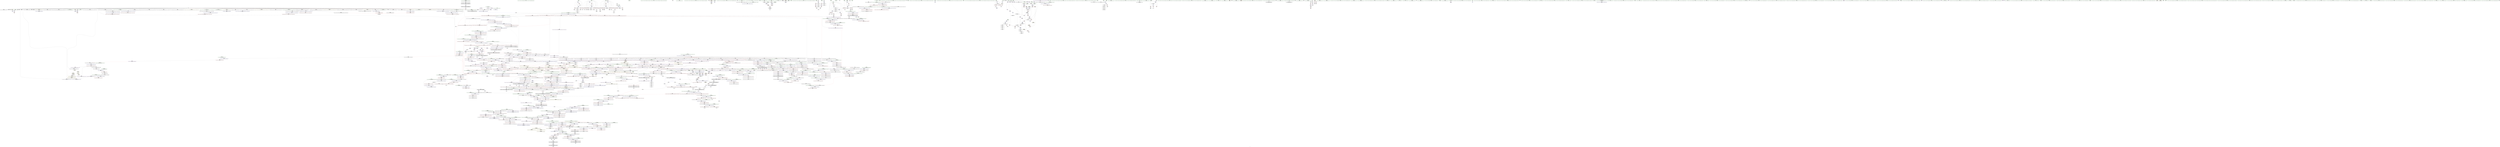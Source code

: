 digraph "SVFG" {
	label="SVFG";

	Node0x55e6777a5740 [shape=record,color=grey,label="{NodeID: 0\nNullPtr|{|<s45>122}}"];
	Node0x55e6777a5740 -> Node0x55e677cc7cc0[style=solid];
	Node0x55e6777a5740 -> Node0x55e677cc7dc0[style=solid];
	Node0x55e6777a5740 -> Node0x55e677cc7e90[style=solid];
	Node0x55e6777a5740 -> Node0x55e677cc7f60[style=solid];
	Node0x55e6777a5740 -> Node0x55e677cc8030[style=solid];
	Node0x55e6777a5740 -> Node0x55e677cc8100[style=solid];
	Node0x55e6777a5740 -> Node0x55e677cc81d0[style=solid];
	Node0x55e6777a5740 -> Node0x55e677cc82a0[style=solid];
	Node0x55e6777a5740 -> Node0x55e677cc8370[style=solid];
	Node0x55e6777a5740 -> Node0x55e677cc8440[style=solid];
	Node0x55e6777a5740 -> Node0x55e677cc8510[style=solid];
	Node0x55e6777a5740 -> Node0x55e677cc85e0[style=solid];
	Node0x55e6777a5740 -> Node0x55e677cc86b0[style=solid];
	Node0x55e6777a5740 -> Node0x55e677cc8780[style=solid];
	Node0x55e6777a5740 -> Node0x55e677cc8850[style=solid];
	Node0x55e6777a5740 -> Node0x55e677cc8920[style=solid];
	Node0x55e6777a5740 -> Node0x55e677cc89f0[style=solid];
	Node0x55e6777a5740 -> Node0x55e677cc8ac0[style=solid];
	Node0x55e6777a5740 -> Node0x55e677cc8b90[style=solid];
	Node0x55e6777a5740 -> Node0x55e677cc8c60[style=solid];
	Node0x55e6777a5740 -> Node0x55e677cc8d30[style=solid];
	Node0x55e6777a5740 -> Node0x55e677cc8e00[style=solid];
	Node0x55e6777a5740 -> Node0x55e677cc8ed0[style=solid];
	Node0x55e6777a5740 -> Node0x55e677cc8fa0[style=solid];
	Node0x55e6777a5740 -> Node0x55e677cc9070[style=solid];
	Node0x55e6777a5740 -> Node0x55e677cc9140[style=solid];
	Node0x55e6777a5740 -> Node0x55e677cc9210[style=solid];
	Node0x55e6777a5740 -> Node0x55e677cc92e0[style=solid];
	Node0x55e6777a5740 -> Node0x55e677cc93b0[style=solid];
	Node0x55e6777a5740 -> Node0x55e677cc9480[style=solid];
	Node0x55e6777a5740 -> Node0x55e677cc9550[style=solid];
	Node0x55e6777a5740 -> Node0x55e677cc9620[style=solid];
	Node0x55e6777a5740 -> Node0x55e677cc96f0[style=solid];
	Node0x55e6777a5740 -> Node0x55e677cc97c0[style=solid];
	Node0x55e6777a5740 -> Node0x55e677cc9890[style=solid];
	Node0x55e6777a5740 -> Node0x55e677cc9960[style=solid];
	Node0x55e6777a5740 -> Node0x55e677cc9a30[style=solid];
	Node0x55e6777a5740 -> Node0x55e677cd1ea0[style=solid];
	Node0x55e6777a5740 -> Node0x55e677cf4b70[style=solid];
	Node0x55e6777a5740 -> Node0x55e677cf4c40[style=solid];
	Node0x55e6777a5740 -> Node0x55e677cf4d10[style=solid];
	Node0x55e6777a5740 -> Node0x55e677cf6d90[style=solid];
	Node0x55e6777a5740 -> Node0x55e677ce4990[style=solid];
	Node0x55e6777a5740 -> Node0x55e677ce8770[style=solid];
	Node0x55e6777a5740 -> Node0x55e677ce9df0[style=solid];
	Node0x55e6777a5740:s45 -> Node0x55e677e06010[style=solid,color=red];
	Node0x55e677d8b7d0 [shape=record,color=yellow,style=double,label="{NodeID: 1882\n20V_1 = ENCHI(MR_20V_0)\npts\{160001 \}\nFun[_ZNKSt6vectorINSt7__cxx1112basic_stringIcSt11char_traitsIcESaIcEEESaIS5_EE4sizeEv]}"];
	Node0x55e677d8b7d0 -> Node0x55e677cce980[style=dashed];
	Node0x55e677ccc280 [shape=record,color=red,label="{NodeID: 775\n1265\<--1121\n\<--__new_start\n_ZNSt6vectorINSt7__cxx1112basic_stringIcSt11char_traitsIcESaIcEEESaIS5_EE17_M_realloc_insertIJRKS5_EEEvN9__gnu_cxx17__normal_iteratorIPS5_S7_EEDpOT_\n}"];
	Node0x55e677ccc280 -> Node0x55e677cf7410[style=solid];
	Node0x55e6775931f0 [shape=record,color=black,label="{NodeID: 1550\n1376 = PHI(1372, 1374, )\n}"];
	Node0x55e6775931f0 -> Node0x55e677cc2490[style=solid];
	Node0x55e677cc28a0 [shape=record,color=black,label="{NodeID: 443\n1398\<--1420\n_ZNSt12_Vector_baseINSt7__cxx1112basic_stringIcSt11char_traitsIcESaIcEEESaIS5_EE11_M_allocateEm_ret\<--cond\n_ZNSt12_Vector_baseINSt7__cxx1112basic_stringIcSt11char_traitsIcESaIcEEESaIS5_EE11_M_allocateEm\n|{<s0>81}}"];
	Node0x55e677cc28a0:s0 -> Node0x55e677dfb060[style=solid,color=blue];
	Node0x55e677e00180 [shape=record,color=black,label="{NodeID: 2325\n1628 = PHI(1458, )\n1st arg _ZSt22__uninitialized_copy_aISt13move_iteratorIPNSt7__cxx1112basic_stringIcSt11char_traitsIcESaIcEEEES7_S6_ET0_T_SA_S9_RSaIT1_E }"];
	Node0x55e677e00180 -> Node0x55e677cf9490[style=solid];
	Node0x55e677cb6e30 [shape=record,color=green,label="{NodeID: 111\n412\<--413\n_ZNSt6vectorINSt7__cxx1112basic_stringIcSt11char_traitsIcESaIcEEESaIS5_EE3endEv\<--_ZNSt6vectorINSt7__cxx1112basic_stringIcSt11char_traitsIcESaIcEEESaIS5_EE3endEv_field_insensitive\n}"];
	Node0x55e677cd1da0 [shape=record,color=blue,label="{NodeID: 886\n1948\<--54\nllvm.global_ctors_1\<--_GLOBAL__sub_I_jcn_2_1.cpp\nGlob }"];
	Node0x55e677cd8780 [shape=record,color=purple,label="{NodeID: 554\n894\<--892\n_M_start\<--this1\n_ZNSt12_Vector_baseINSt7__cxx1112basic_stringIcSt11char_traitsIcESaIcEEESaIS5_EED2Ev\n}"];
	Node0x55e677cd8780 -> Node0x55e677ce1b60[style=solid];
	Node0x55e677cbacd0 [shape=record,color=green,label="{NodeID: 222\n1401\<--1402\nthis.addr\<--this.addr_field_insensitive\n_ZNSt12_Vector_baseINSt7__cxx1112basic_stringIcSt11char_traitsIcESaIcEEESaIS5_EE11_M_allocateEm\n}"];
	Node0x55e677cbacd0 -> Node0x55e677ccde20[style=solid];
	Node0x55e677cbacd0 -> Node0x55e677cf7f70[style=solid];
	Node0x55e677cf70d0 [shape=record,color=blue,label="{NodeID: 997\n1125\<--1194\nexn.slot\<--\n_ZNSt6vectorINSt7__cxx1112basic_stringIcSt11char_traitsIcESaIcEEESaIS5_EE17_M_realloc_insertIJRKS5_EEEvN9__gnu_cxx17__normal_iteratorIPS5_S7_EEDpOT_\n}"];
	Node0x55e677cf70d0 -> Node0x55e677ccc830[style=dashed];
	Node0x55e677cf70d0 -> Node0x55e677cf7270[style=dashed];
	Node0x55e677d83010 [shape=record,color=yellow,style=double,label="{NodeID: 1772\n90V_1 = ENCHI(MR_90V_0)\npts\{160000 160001 \}\nFun[_ZN9__gnu_cxx17__normal_iteratorIPNSt7__cxx1112basic_stringIcSt11char_traitsIcESaIcEEESt6vectorIS6_SaIS6_EEEppEi]|{<s0>56}}"];
	Node0x55e677d83010:s0 -> Node0x55e677d8a1f0[style=dashed,color=red];
	Node0x55e677cde1b0 [shape=record,color=red,label="{NodeID: 665\n399\<--245\n\<--l\nmain\n}"];
	Node0x55e677cde1b0 -> Node0x55e677ccb170[style=solid];
	Node0x55e677cc9210 [shape=record,color=black,label="{NodeID: 333\n1289\<--3\n\<--dummyVal\n_ZNSt6vectorINSt7__cxx1112basic_stringIcSt11char_traitsIcESaIcEEESaIS5_EE17_M_realloc_insertIJRKS5_EEEvN9__gnu_cxx17__normal_iteratorIPS5_S7_EEDpOT_\n|{<s0>100}}"];
	Node0x55e677cc9210:s0 -> Node0x55e677e00660[style=solid,color=red];
	Node0x55e677df7770 [shape=record,color=black,label="{NodeID: 2215\n306 = PHI()\n}"];
	Node0x55e6777a57d0 [shape=record,color=green,label="{NodeID: 1\n7\<--1\n__dso_handle\<--dummyObj\nGlob }"];
	Node0x55e677ccc350 [shape=record,color=red,label="{NodeID: 776\n1275\<--1121\n\<--__new_start\n_ZNSt6vectorINSt7__cxx1112basic_stringIcSt11char_traitsIcESaIcEEESaIS5_EE17_M_realloc_insertIJRKS5_EEEvN9__gnu_cxx17__normal_iteratorIPS5_S7_EEDpOT_\n}"];
	Node0x55e677ccc350 -> Node0x55e677cdc540[style=solid];
	Node0x55e677ce4990 [shape=record,color=black,label="{NodeID: 1551\n1420 = PHI(1415, 3, )\n}"];
	Node0x55e677ce4990 -> Node0x55e677cc28a0[style=solid];
	Node0x55e677cc2970 [shape=record,color=black,label="{NodeID: 444\n1422\<--1459\n_ZSt34__uninitialized_move_if_noexcept_aIPNSt7__cxx1112basic_stringIcSt11char_traitsIcESaIcEEES6_SaIS5_EET0_T_S9_S8_RT1__ret\<--call6\n_ZSt34__uninitialized_move_if_noexcept_aIPNSt7__cxx1112basic_stringIcSt11char_traitsIcESaIcEEES6_SaIS5_EET0_T_S9_S8_RT1_\n|{<s0>86|<s1>89}}"];
	Node0x55e677cc2970:s0 -> Node0x55e677dfb560[style=solid,color=blue];
	Node0x55e677cc2970:s1 -> Node0x55e677dfb920[style=solid,color=blue];
	Node0x55e677e00290 [shape=record,color=black,label="{NodeID: 2326\n1629 = PHI(1453, )\n2nd arg _ZSt22__uninitialized_copy_aISt13move_iteratorIPNSt7__cxx1112basic_stringIcSt11char_traitsIcESaIcEEEES7_S6_ET0_T_SA_S9_RSaIT1_E }"];
	Node0x55e677e00290 -> Node0x55e677cf9560[style=solid];
	Node0x55e677cbb280 [shape=record,color=green,label="{NodeID: 112\n417\<--418\n_ZN9__gnu_cxxneIPNSt7__cxx1112basic_stringIcSt11char_traitsIcESaIcEEESt6vectorIS6_SaIS6_EEEEbRKNS_17__normal_iteratorIT_T0_EESG_\<--_ZN9__gnu_cxxneIPNSt7__cxx1112basic_stringIcSt11char_traitsIcESaIcEEESt6vectorIS6_SaIS6_EEEEbRKNS_17__normal_iteratorIT_T0_EESG__field_insensitive\n}"];
	Node0x55e677cd1ea0 [shape=record,color=blue, style = dotted,label="{NodeID: 887\n1949\<--3\nllvm.global_ctors_2\<--dummyVal\nGlob }"];
	Node0x55e677cd8850 [shape=record,color=purple,label="{NodeID: 555\n896\<--892\n_M_impl2\<--this1\n_ZNSt12_Vector_baseINSt7__cxx1112basic_stringIcSt11char_traitsIcESaIcEEESaIS5_EED2Ev\n}"];
	Node0x55e677cbada0 [shape=record,color=green,label="{NodeID: 223\n1403\<--1404\n__n.addr\<--__n.addr_field_insensitive\n_ZNSt12_Vector_baseINSt7__cxx1112basic_stringIcSt11char_traitsIcESaIcEEESaIS5_EE11_M_allocateEm\n}"];
	Node0x55e677cbada0 -> Node0x55e677ccdef0[style=solid];
	Node0x55e677cbada0 -> Node0x55e677ccdfc0[style=solid];
	Node0x55e677cbada0 -> Node0x55e677cf8040[style=solid];
	Node0x55e677cf71a0 [shape=record,color=blue,label="{NodeID: 998\n1127\<--1196\nehselector.slot\<--\n_ZNSt6vectorINSt7__cxx1112basic_stringIcSt11char_traitsIcESaIcEEESaIS5_EE17_M_realloc_insertIJRKS5_EEEvN9__gnu_cxx17__normal_iteratorIPS5_S7_EEDpOT_\n}"];
	Node0x55e677cf71a0 -> Node0x55e677cf7340[style=dashed];
	Node0x55e677cde280 [shape=record,color=red,label="{NodeID: 666\n408\<--245\n\<--l\nmain\n}"];
	Node0x55e677cde280 -> Node0x55e677ccb240[style=solid];
	Node0x55e677cc92e0 [shape=record,color=black,label="{NodeID: 334\n1767\<--3\n\<--dummyVal\n_ZNSt20__uninitialized_copyILb0EE13__uninit_copyISt13move_iteratorIPNSt7__cxx1112basic_stringIcSt11char_traitsIcESaIcEEEES9_EET0_T_SC_SB_\n}"];
	Node0x55e677df7840 [shape=record,color=black,label="{NodeID: 2216\n314 = PHI()\n}"];
	Node0x55e677c7c350 [shape=record,color=green,label="{NodeID: 2\n9\<--1\n\<--dummyObj\nCan only get source location for instruction, argument, global var or function.}"];
	Node0x55e677ccc420 [shape=record,color=red,label="{NodeID: 777\n1178\<--1123\n\<--__new_finish\n_ZNSt6vectorINSt7__cxx1112basic_stringIcSt11char_traitsIcESaIcEEESaIS5_EE17_M_realloc_insertIJRKS5_EEEvN9__gnu_cxx17__normal_iteratorIPS5_S7_EEDpOT_\n}"];
	Node0x55e677ccc420 -> Node0x55e677cd92e0[style=solid];
	Node0x55e677ce4f30 [shape=record,color=black,label="{NodeID: 1552\n95 = PHI(93, 96, )\n|{|<s1>4}}"];
	Node0x55e677ce4f30 -> Node0x55e677cd68a0[style=solid];
	Node0x55e677ce4f30:s1 -> Node0x55e677e030b0[style=solid,color=red];
	Node0x55e677cc2a40 [shape=record,color=black,label="{NodeID: 445\n1463\<--1469\n_ZNK9__gnu_cxx17__normal_iteratorIPNSt7__cxx1112basic_stringIcSt11char_traitsIcESaIcEEESt6vectorIS6_SaIS6_EEE4baseEv_ret\<--_M_current\n_ZNK9__gnu_cxx17__normal_iteratorIPNSt7__cxx1112basic_stringIcSt11char_traitsIcESaIcEEESt6vectorIS6_SaIS6_EEE4baseEv\n|{<s0>53|<s1>54|<s2>84|<s3>87|<s4>112|<s5>113}}"];
	Node0x55e677cc2a40:s0 -> Node0x55e677df9f20[style=solid,color=blue];
	Node0x55e677cc2a40:s1 -> Node0x55e677dfa060[style=solid,color=blue];
	Node0x55e677cc2a40:s2 -> Node0x55e677dfb2e0[style=solid,color=blue];
	Node0x55e677cc2a40:s3 -> Node0x55e677dfb6a0[style=solid,color=blue];
	Node0x55e677cc2a40:s4 -> Node0x55e677dfbf20[style=solid,color=blue];
	Node0x55e677cc2a40:s5 -> Node0x55e677dfc060[style=solid,color=blue];
	Node0x55e677e003a0 [shape=record,color=black,label="{NodeID: 2327\n1630 = PHI(1454, )\n3rd arg _ZSt22__uninitialized_copy_aISt13move_iteratorIPNSt7__cxx1112basic_stringIcSt11char_traitsIcESaIcEEEES7_S6_ET0_T_SA_S9_RSaIT1_E }"];
	Node0x55e677e003a0 -> Node0x55e677cf9630[style=solid];
	Node0x55e677cbb340 [shape=record,color=green,label="{NodeID: 113\n423\<--424\n_ZNK9__gnu_cxx17__normal_iteratorIPNSt7__cxx1112basic_stringIcSt11char_traitsIcESaIcEEESt6vectorIS6_SaIS6_EEEdeEv\<--_ZNK9__gnu_cxx17__normal_iteratorIPNSt7__cxx1112basic_stringIcSt11char_traitsIcESaIcEEESt6vectorIS6_SaIS6_EEEdeEv_field_insensitive\n}"];
	Node0x55e677cd1fa0 [shape=record,color=blue,label="{NodeID: 888\n8\<--82\n_ZL2pi\<--call\n__cxx_global_var_init.1\n|{<s0>151}}"];
	Node0x55e677cd1fa0:s0 -> Node0x55e677da1cf0[style=dashed,color=blue];
	Node0x55e677cd8920 [shape=record,color=purple,label="{NodeID: 556\n897\<--892\n_M_end_of_storage\<--this1\n_ZNSt12_Vector_baseINSt7__cxx1112basic_stringIcSt11char_traitsIcESaIcEEESaIS5_EED2Ev\n}"];
	Node0x55e677cd8920 -> Node0x55e677ce1c30[style=solid];
	Node0x55e677cbae70 [shape=record,color=green,label="{NodeID: 224\n1416\<--1417\n_ZNSt16allocator_traitsISaINSt7__cxx1112basic_stringIcSt11char_traitsIcESaIcEEEEE8allocateERS6_m\<--_ZNSt16allocator_traitsISaINSt7__cxx1112basic_stringIcSt11char_traitsIcESaIcEEEEE8allocateERS6_m_field_insensitive\n}"];
	Node0x55e677cf7270 [shape=record,color=blue,label="{NodeID: 999\n1125\<--1215\nexn.slot\<--\n_ZNSt6vectorINSt7__cxx1112basic_stringIcSt11char_traitsIcESaIcEEESaIS5_EE17_M_realloc_insertIJRKS5_EEEvN9__gnu_cxx17__normal_iteratorIPS5_S7_EEDpOT_\n}"];
	Node0x55e677cf7270 -> Node0x55e677ccc900[style=dashed];
	Node0x55e677cde350 [shape=record,color=red,label="{NodeID: 667\n436\<--245\n\<--l\nmain\n}"];
	Node0x55e677cde350 -> Node0x55e677ce94f0[style=solid];
	Node0x55e677cc93b0 [shape=record,color=black,label="{NodeID: 335\n1768\<--3\n\<--dummyVal\n_ZNSt20__uninitialized_copyILb0EE13__uninit_copyISt13move_iteratorIPNSt7__cxx1112basic_stringIcSt11char_traitsIcESaIcEEEES9_EET0_T_SC_SB_\n}"];
	Node0x55e677cc93b0 -> Node0x55e677cfa260[style=solid];
	Node0x55e677df7910 [shape=record,color=black,label="{NodeID: 2217\n324 = PHI()\n}"];
	Node0x55e677c81d40 [shape=record,color=green,label="{NodeID: 3\n12\<--1\n\<--dummyObj\nCan only get source location for instruction, argument, global var or function.|{<s0>44}}"];
	Node0x55e677c81d40:s0 -> Node0x55e677dfee20[style=solid,color=red];
	Node0x55e677ccc4f0 [shape=record,color=red,label="{NodeID: 778\n1187\<--1123\n\<--__new_finish\n_ZNSt6vectorINSt7__cxx1112basic_stringIcSt11char_traitsIcESaIcEEESaIS5_EE17_M_realloc_insertIJRKS5_EEEvN9__gnu_cxx17__normal_iteratorIPS5_S7_EEDpOT_\n|{<s0>89}}"];
	Node0x55e677ccc4f0:s0 -> Node0x55e677e05060[style=solid,color=red];
	Node0x55e677ce54d0 [shape=record,color=black,label="{NodeID: 1553\n133 = PHI(131, 134, )\n}"];
	Node0x55e677ce54d0 -> Node0x55e677cd6970[style=solid];
	Node0x55e677cc2b10 [shape=record,color=black,label="{NodeID: 446\n1481\<--1480\n\<--\n_ZNSt16allocator_traitsISaINSt7__cxx1112basic_stringIcSt11char_traitsIcESaIcEEEEE7destroyIS5_EEvRS6_PT_\n|{<s0>118}}"];
	Node0x55e677cc2b10:s0 -> Node0x55e677e01d50[style=solid,color=red];
	Node0x55e677e004b0 [shape=record,color=black,label="{NodeID: 2328\n1668 = PHI(1443, 1449, )\n0th arg _ZSt32__make_move_if_noexcept_iteratorINSt7__cxx1112basic_stringIcSt11char_traitsIcESaIcEEESt13move_iteratorIPS5_EET0_PT_ }"];
	Node0x55e677e004b0 -> Node0x55e677cf98a0[style=solid];
	Node0x55e677cbb440 [shape=record,color=green,label="{NodeID: 114\n426\<--427\n_ZNSt7__cxx1112basic_stringIcSt11char_traitsIcESaIcEEC1ERKS4_\<--_ZNSt7__cxx1112basic_stringIcSt11char_traitsIcESaIcEEC1ERKS4__field_insensitive\n}"];
	Node0x55e677cd2070 [shape=record,color=blue,label="{NodeID: 889\n110\<--109\nthis.addr\<--this\n_ZNSt6vectorINSt7__cxx1112basic_stringIcSt11char_traitsIcESaIcEEESaIS5_EEC2Ev\n}"];
	Node0x55e677cd2070 -> Node0x55e677cdcaf0[style=dashed];
	Node0x55e677cd89f0 [shape=record,color=purple,label="{NodeID: 557\n899\<--892\n_M_impl3\<--this1\n_ZNSt12_Vector_baseINSt7__cxx1112basic_stringIcSt11char_traitsIcESaIcEEESaIS5_EED2Ev\n}"];
	Node0x55e677cbaf70 [shape=record,color=green,label="{NodeID: 225\n1427\<--1428\n__first.addr\<--__first.addr_field_insensitive\n_ZSt34__uninitialized_move_if_noexcept_aIPNSt7__cxx1112basic_stringIcSt11char_traitsIcESaIcEEES6_SaIS5_EET0_T_S9_S8_RT1_\n}"];
	Node0x55e677cbaf70 -> Node0x55e677cce090[style=solid];
	Node0x55e677cbaf70 -> Node0x55e677cf8110[style=solid];
	Node0x55e677cf7340 [shape=record,color=blue,label="{NodeID: 1000\n1127\<--1217\nehselector.slot\<--\n_ZNSt6vectorINSt7__cxx1112basic_stringIcSt11char_traitsIcESaIcEEESaIS5_EE17_M_realloc_insertIJRKS5_EEEvN9__gnu_cxx17__normal_iteratorIPS5_S7_EEDpOT_\n}"];
	Node0x55e677cf7340 -> Node0x55e677ccc9d0[style=dashed];
	Node0x55e677cde420 [shape=record,color=red,label="{NodeID: 668\n490\<--245\n\<--l\nmain\n}"];
	Node0x55e677cde420 -> Node0x55e677ce7870[style=solid];
	Node0x55e677cc9480 [shape=record,color=black,label="{NodeID: 336\n1770\<--3\n\<--dummyVal\n_ZNSt20__uninitialized_copyILb0EE13__uninit_copyISt13move_iteratorIPNSt7__cxx1112basic_stringIcSt11char_traitsIcESaIcEEEES9_EET0_T_SC_SB_\n}"];
	Node0x55e677cc9480 -> Node0x55e677cfa330[style=solid];
	Node0x55e677df79e0 [shape=record,color=black,label="{NodeID: 2218\n325 = PHI()\n}"];
	Node0x55e677df79e0 -> Node0x55e677ccad60[style=solid];
	Node0x55e677caee30 [shape=record,color=green,label="{NodeID: 4\n32\<--1\n.str\<--dummyObj\nGlob }"];
	Node0x55e677ccc5c0 [shape=record,color=red,label="{NodeID: 779\n1201\<--1123\n\<--__new_finish\n_ZNSt6vectorINSt7__cxx1112basic_stringIcSt11char_traitsIcESaIcEEESaIS5_EE17_M_realloc_insertIJRKS5_EEEvN9__gnu_cxx17__normal_iteratorIPS5_S7_EEDpOT_\n}"];
	Node0x55e677ccc5c0 -> Node0x55e677ce8770[style=solid];
	Node0x55e677ce5a70 [shape=record,color=grey,label="{NodeID: 1554\n225 = Binary(223, 224, )\n}"];
	Node0x55e677ce5a70 -> Node0x55e677cca7b0[style=solid];
	Node0x55e677cc2be0 [shape=record,color=black,label="{NodeID: 447\n1495\<--1494\n\<--this1\n_ZNKSt6vectorINSt7__cxx1112basic_stringIcSt11char_traitsIcESaIcEEESaIS5_EE8max_sizeEv\n|{<s0>119}}"];
	Node0x55e677cc2be0:s0 -> Node0x55e677dfe390[style=solid,color=red];
	Node0x55e677e00660 [shape=record,color=black,label="{NodeID: 2329\n809 = PHI(120, 180, 923, 1289, 1798, )\n0th arg __clang_call_terminate }"];
	Node0x55e677cbb540 [shape=record,color=green,label="{NodeID: 115\n508\<--509\n_ZSt3minIiERKT_S2_S2_\<--_ZSt3minIiERKT_S2_S2__field_insensitive\n}"];
	Node0x55e677cd2140 [shape=record,color=blue,label="{NodeID: 890\n127\<--126\n.addr\<--\n__cxx_global_array_dtor\n}"];
	Node0x55e677cd8ac0 [shape=record,color=purple,label="{NodeID: 558\n900\<--892\n_M_start4\<--this1\n_ZNSt12_Vector_baseINSt7__cxx1112basic_stringIcSt11char_traitsIcESaIcEEESaIS5_EED2Ev\n}"];
	Node0x55e677cd8ac0 -> Node0x55e677ce1d00[style=solid];
	Node0x55e677cbb040 [shape=record,color=green,label="{NodeID: 226\n1429\<--1430\n__last.addr\<--__last.addr_field_insensitive\n_ZSt34__uninitialized_move_if_noexcept_aIPNSt7__cxx1112basic_stringIcSt11char_traitsIcESaIcEEES6_SaIS5_EET0_T_S9_S8_RT1_\n}"];
	Node0x55e677cbb040 -> Node0x55e677cce160[style=solid];
	Node0x55e677cbb040 -> Node0x55e677cf81e0[style=solid];
	Node0x55e677cf7410 [shape=record,color=blue,label="{NodeID: 1001\n1268\<--1265\n_M_start36\<--\n_ZNSt6vectorINSt7__cxx1112basic_stringIcSt11char_traitsIcESaIcEEESaIS5_EE17_M_realloc_insertIJRKS5_EEEvN9__gnu_cxx17__normal_iteratorIPS5_S7_EEDpOT_\n|{<s0>51}}"];
	Node0x55e677cf7410:s0 -> Node0x55e677d70420[style=dashed,color=blue];
	Node0x55e677cde4f0 [shape=record,color=red,label="{NodeID: 669\n512\<--245\n\<--l\nmain\n}"];
	Node0x55e677cde4f0 -> Node0x55e677ce67f0[style=solid];
	Node0x55e677cc9550 [shape=record,color=black,label="{NodeID: 337\n1781\<--3\n\<--dummyVal\n_ZNSt20__uninitialized_copyILb0EE13__uninit_copyISt13move_iteratorIPNSt7__cxx1112basic_stringIcSt11char_traitsIcESaIcEEEES9_EET0_T_SC_SB_\n}"];
	Node0x55e677df7b10 [shape=record,color=black,label="{NodeID: 2219\n422 = PHI(730, )\n}"];
	Node0x55e677c93370 [shape=record,color=green,label="{NodeID: 5\n34\<--1\n.str.5\<--dummyObj\nGlob }"];
	Node0x55e677ccc690 [shape=record,color=red,label="{NodeID: 780\n1223\<--1123\n\<--__new_finish\n_ZNSt6vectorINSt7__cxx1112basic_stringIcSt11char_traitsIcESaIcEEESaIS5_EE17_M_realloc_insertIJRKS5_EEEvN9__gnu_cxx17__normal_iteratorIPS5_S7_EEDpOT_\n|{<s0>94}}"];
	Node0x55e677ccc690:s0 -> Node0x55e677e025f0[style=solid,color=red];
	Node0x55e677ce5bf0 [shape=record,color=grey,label="{NodeID: 1555\n1362 = Binary(1355, 1361, )\n}"];
	Node0x55e677ce5bf0 -> Node0x55e677cf7d00[style=solid];
	Node0x55e677cc2cb0 [shape=record,color=black,label="{NodeID: 448\n1489\<--1499\n_ZNKSt6vectorINSt7__cxx1112basic_stringIcSt11char_traitsIcESaIcEEESaIS5_EE8max_sizeEv_ret\<--call2\n_ZNKSt6vectorINSt7__cxx1112basic_stringIcSt11char_traitsIcESaIcEEESaIS5_EE8max_sizeEv\n|{<s0>103|<s1>110|<s2>111}}"];
	Node0x55e677cc2cb0:s0 -> Node0x55e677df8630[style=solid,color=blue];
	Node0x55e677cc2cb0:s1 -> Node0x55e677df8de0[style=solid,color=blue];
	Node0x55e677cc2cb0:s2 -> Node0x55e677df8f20[style=solid,color=blue];
	Node0x55e677e00a50 [shape=record,color=black,label="{NodeID: 2330\n1898 = PHI(1669, )\n0th arg _ZNSt13move_iteratorIPNSt7__cxx1112basic_stringIcSt11char_traitsIcESaIcEEEEC2ES6_ }"];
	Node0x55e677e00a50 -> Node0x55e677cfae90[style=solid];
	Node0x55e677cbb640 [shape=record,color=green,label="{NodeID: 116\n531\<--532\n_ZN9__gnu_cxx17__normal_iteratorIPNSt7__cxx1112basic_stringIcSt11char_traitsIcESaIcEEESt6vectorIS6_SaIS6_EEEppEi\<--_ZN9__gnu_cxx17__normal_iteratorIPNSt7__cxx1112basic_stringIcSt11char_traitsIcESaIcEEESt6vectorIS6_SaIS6_EEEppEi_field_insensitive\n}"];
	Node0x55e677cd2210 [shape=record,color=blue,label="{NodeID: 891\n144\<--143\nthis.addr\<--this\n_ZNSt6vectorINSt7__cxx1112basic_stringIcSt11char_traitsIcESaIcEEESaIS5_EED2Ev\n}"];
	Node0x55e677cd2210 -> Node0x55e677cdcbc0[style=dashed];
	Node0x55e677cd8b90 [shape=record,color=purple,label="{NodeID: 559\n910\<--892\n_M_impl5\<--this1\n_ZNSt12_Vector_baseINSt7__cxx1112basic_stringIcSt11char_traitsIcESaIcEEESaIS5_EED2Ev\n|{<s0>64}}"];
	Node0x55e677cd8b90:s0 -> Node0x55e677e01f70[style=solid,color=red];
	Node0x55e677cbb110 [shape=record,color=green,label="{NodeID: 227\n1431\<--1432\n__result.addr\<--__result.addr_field_insensitive\n_ZSt34__uninitialized_move_if_noexcept_aIPNSt7__cxx1112basic_stringIcSt11char_traitsIcESaIcEEES6_SaIS5_EET0_T_S9_S8_RT1_\n}"];
	Node0x55e677cbb110 -> Node0x55e677cce230[style=solid];
	Node0x55e677cbb110 -> Node0x55e677cf82b0[style=solid];
	Node0x55e677cf74e0 [shape=record,color=blue,label="{NodeID: 1002\n1273\<--1270\n_M_finish38\<--\n_ZNSt6vectorINSt7__cxx1112basic_stringIcSt11char_traitsIcESaIcEEESaIS5_EE17_M_realloc_insertIJRKS5_EEEvN9__gnu_cxx17__normal_iteratorIPS5_S7_EEDpOT_\n|{<s0>51}}"];
	Node0x55e677cf74e0:s0 -> Node0x55e677d70920[style=dashed,color=blue];
	Node0x55e677cde5c0 [shape=record,color=red,label="{NodeID: 670\n538\<--245\n\<--l\nmain\n}"];
	Node0x55e677cde5c0 -> Node0x55e677ce7b70[style=solid];
	Node0x55e677cc9620 [shape=record,color=black,label="{NodeID: 338\n1782\<--3\n\<--dummyVal\n_ZNSt20__uninitialized_copyILb0EE13__uninit_copyISt13move_iteratorIPNSt7__cxx1112basic_stringIcSt11char_traitsIcESaIcEEEES9_EET0_T_SC_SB_\n}"];
	Node0x55e677cc9620 -> Node0x55e677cfa400[style=solid];
	Node0x55e677df7ce0 [shape=record,color=black,label="{NodeID: 2220\n428 = PHI()\n}"];
	Node0x55e677df7ce0 -> Node0x55e677cd2f10[style=solid];
	Node0x55e677c93430 [shape=record,color=green,label="{NodeID: 6\n36\<--1\n.str.6\<--dummyObj\nGlob }"];
	Node0x55e677ccc760 [shape=record,color=red,label="{NodeID: 781\n1270\<--1123\n\<--__new_finish\n_ZNSt6vectorINSt7__cxx1112basic_stringIcSt11char_traitsIcESaIcEEESaIS5_EE17_M_realloc_insertIJRKS5_EEEvN9__gnu_cxx17__normal_iteratorIPS5_S7_EEDpOT_\n}"];
	Node0x55e677ccc760 -> Node0x55e677cf74e0[style=solid];
	Node0x55e677ce5d70 [shape=record,color=grey,label="{NodeID: 1556\n1346 = Binary(1340, 1343, )\n}"];
	Node0x55e677ce5d70 -> Node0x55e677ce91f0[style=solid];
	Node0x55e677cc2d80 [shape=record,color=black,label="{NodeID: 449\n1509\<--1508\n\<--this1\n_ZNKSt6vectorINSt7__cxx1112basic_stringIcSt11char_traitsIcESaIcEEESaIS5_EE4sizeEv\n}"];
	Node0x55e677cc2d80 -> Node0x55e677cda800[style=solid];
	Node0x55e677cc2d80 -> Node0x55e677cda8d0[style=solid];
	Node0x55e677e00b60 [shape=record,color=black,label="{NodeID: 2331\n1899 = PHI(1674, )\n1st arg _ZNSt13move_iteratorIPNSt7__cxx1112basic_stringIcSt11char_traitsIcESaIcEEEEC2ES6_ }"];
	Node0x55e677e00b60 -> Node0x55e677cfaf60[style=solid];
	Node0x55e677cbb740 [shape=record,color=green,label="{NodeID: 117\n578\<--579\nprintf\<--printf_field_insensitive\n}"];
	Node0x55e677cd22e0 [shape=record,color=blue,label="{NodeID: 892\n146\<--173\nexn.slot\<--\n_ZNSt6vectorINSt7__cxx1112basic_stringIcSt11char_traitsIcESaIcEEESaIS5_EED2Ev\n}"];
	Node0x55e677cd22e0 -> Node0x55e677cdcc90[style=dashed];
	Node0x55e677cd8c60 [shape=record,color=purple,label="{NodeID: 560\n920\<--892\n_M_impl6\<--this1\n_ZNSt12_Vector_baseINSt7__cxx1112basic_stringIcSt11char_traitsIcESaIcEEESaIS5_EED2Ev\n|{<s0>65}}"];
	Node0x55e677cd8c60:s0 -> Node0x55e677e01f70[style=solid,color=red];
	Node0x55e677cbb1e0 [shape=record,color=green,label="{NodeID: 228\n1433\<--1434\n__alloc.addr\<--__alloc.addr_field_insensitive\n_ZSt34__uninitialized_move_if_noexcept_aIPNSt7__cxx1112basic_stringIcSt11char_traitsIcESaIcEEES6_SaIS5_EET0_T_S9_S8_RT1_\n}"];
	Node0x55e677cbb1e0 -> Node0x55e677cce300[style=solid];
	Node0x55e677cbb1e0 -> Node0x55e677cf8380[style=solid];
	Node0x55e677cf75b0 [shape=record,color=blue,label="{NodeID: 1003\n1280\<--1277\n_M_end_of_storage41\<--add.ptr39\n_ZNSt6vectorINSt7__cxx1112basic_stringIcSt11char_traitsIcESaIcEEESaIS5_EE17_M_realloc_insertIJRKS5_EEEvN9__gnu_cxx17__normal_iteratorIPS5_S7_EEDpOT_\n|{<s0>51}}"];
	Node0x55e677cf75b0:s0 -> Node0x55e677d70e20[style=dashed,color=blue];
	Node0x55e677cde690 [shape=record,color=red,label="{NodeID: 671\n439\<--249\n\<--t\nmain\n}"];
	Node0x55e677cde690 -> Node0x55e677cdc200[style=solid];
	Node0x55e677cc96f0 [shape=record,color=black,label="{NodeID: 339\n1784\<--3\n\<--dummyVal\n_ZNSt20__uninitialized_copyILb0EE13__uninit_copyISt13move_iteratorIPNSt7__cxx1112basic_stringIcSt11char_traitsIcESaIcEEEES9_EET0_T_SC_SB_\n}"];
	Node0x55e677cc96f0 -> Node0x55e677cfa4d0[style=solid];
	Node0x55e677df7db0 [shape=record,color=black,label="{NodeID: 2221\n577 = PHI()\n}"];
	Node0x55e677c934f0 [shape=record,color=green,label="{NodeID: 7\n38\<--1\nstdin\<--dummyObj\nGlob }"];
	Node0x55e677d7fde0 [shape=record,color=yellow,style=double,label="{NodeID: 1889\n327V_1 = ENCHI(MR_327V_0)\npts\{1736 \}\nFun[_ZNSt20__uninitialized_copyILb0EE13__uninit_copyISt13move_iteratorIPNSt7__cxx1112basic_stringIcSt11char_traitsIcESaIcEEEES9_EET0_T_SC_SB_]}"];
	Node0x55e677d7fde0 -> Node0x55e677cfa260[style=dashed];
	Node0x55e677ccc830 [shape=record,color=red,label="{NodeID: 782\n1199\<--1125\nexn\<--exn.slot\n_ZNSt6vectorINSt7__cxx1112basic_stringIcSt11char_traitsIcESaIcEEESaIS5_EE17_M_realloc_insertIJRKS5_EEEvN9__gnu_cxx17__normal_iteratorIPS5_S7_EEDpOT_\n}"];
	Node0x55e677ce5ef0 [shape=record,color=grey,label="{NodeID: 1557\n1396 = Binary(1395, 906, )\n}"];
	Node0x55e677ce5ef0 -> Node0x55e677cc2700[style=solid];
	Node0x55e677cc2e50 [shape=record,color=black,label="{NodeID: 450\n1513\<--1508\n\<--this1\n_ZNKSt6vectorINSt7__cxx1112basic_stringIcSt11char_traitsIcESaIcEEESaIS5_EE4sizeEv\n}"];
	Node0x55e677cc2e50 -> Node0x55e677cda9a0[style=solid];
	Node0x55e677cc2e50 -> Node0x55e677cdaa70[style=solid];
	Node0x55e677e00c70 [shape=record,color=black,label="{NodeID: 2332\n798 = PHI(114, )\n0th arg _ZNSt12_Vector_baseINSt7__cxx1112basic_stringIcSt11char_traitsIcESaIcEEESaIS5_EEC2Ev }"];
	Node0x55e677e00c70 -> Node0x55e677cf49d0[style=solid];
	Node0x55e677cbb840 [shape=record,color=green,label="{NodeID: 118\n605\<--606\nthis.addr\<--this.addr_field_insensitive\n_ZNSt6vectorINSt7__cxx1112basic_stringIcSt11char_traitsIcESaIcEEESaIS5_EE9push_backERKS5_\n}"];
	Node0x55e677cbb840 -> Node0x55e677cdfd50[style=solid];
	Node0x55e677cbb840 -> Node0x55e677cf3c00[style=solid];
	Node0x55e677cd23b0 [shape=record,color=blue,label="{NodeID: 893\n148\<--175\nehselector.slot\<--\n_ZNSt6vectorINSt7__cxx1112basic_stringIcSt11char_traitsIcESaIcEEESaIS5_EED2Ev\n}"];
	Node0x55e677cd8d30 [shape=record,color=purple,label="{NodeID: 561\n964\<--963\nincdec.ptr\<--\n_ZNSt12_Destroy_auxILb0EE9__destroyIPNSt7__cxx1112basic_stringIcSt11char_traitsIcESaIcEEEEEvT_S9_\n}"];
	Node0x55e677cd8d30 -> Node0x55e677cf5870[style=solid];
	Node0x55e677cc3910 [shape=record,color=green,label="{NodeID: 229\n1435\<--1436\nagg.tmp\<--agg.tmp_field_insensitive\n_ZSt34__uninitialized_move_if_noexcept_aIPNSt7__cxx1112basic_stringIcSt11char_traitsIcESaIcEEES6_SaIS5_EET0_T_S9_S8_RT1_\n}"];
	Node0x55e677cc3910 -> Node0x55e677cda3f0[style=solid];
	Node0x55e677cc3910 -> Node0x55e677cda4c0[style=solid];
	Node0x55e677cf7680 [shape=record,color=blue,label="{NodeID: 1004\n1298\<--1295\nthis.addr\<--this\n_ZN9__gnu_cxx13new_allocatorINSt7__cxx1112basic_stringIcSt11char_traitsIcESaIcEEEE9constructIS6_JRKS6_EEEvPT_DpOT0_\n}"];
	Node0x55e677cf7680 -> Node0x55e677ccd1f0[style=dashed];
	Node0x55e677d83690 [shape=record,color=yellow,style=double,label="{NodeID: 1779\n90V_1 = ENCHI(MR_90V_0)\npts\{160000 160001 \}\nFun[_ZNKSt6vectorINSt7__cxx1112basic_stringIcSt11char_traitsIcESaIcEEESaIS5_EE12_M_check_lenEmPKc]|{<s0>104|<s1>104|<s2>106|<s3>106|<s4>107|<s5>107|<s6>109|<s7>109}}"];
	Node0x55e677d83690:s0 -> Node0x55e677d8b6f0[style=dashed,color=red];
	Node0x55e677d83690:s1 -> Node0x55e677d8b7d0[style=dashed,color=red];
	Node0x55e677d83690:s2 -> Node0x55e677d8b6f0[style=dashed,color=red];
	Node0x55e677d83690:s3 -> Node0x55e677d8b7d0[style=dashed,color=red];
	Node0x55e677d83690:s4 -> Node0x55e677d8b6f0[style=dashed,color=red];
	Node0x55e677d83690:s5 -> Node0x55e677d8b7d0[style=dashed,color=red];
	Node0x55e677d83690:s6 -> Node0x55e677d8b6f0[style=dashed,color=red];
	Node0x55e677d83690:s7 -> Node0x55e677d8b7d0[style=dashed,color=red];
	Node0x55e677cde760 [shape=record,color=red,label="{NodeID: 672\n453\<--255\n\<--now\nmain\n}"];
	Node0x55e677cde760 -> Node0x55e677ce76f0[style=solid];
	Node0x55e677cc97c0 [shape=record,color=black,label="{NodeID: 340\n1794\<--3\nlpad.val\<--dummyVal\n_ZNSt20__uninitialized_copyILb0EE13__uninit_copyISt13move_iteratorIPNSt7__cxx1112basic_stringIcSt11char_traitsIcESaIcEEEES9_EET0_T_SC_SB_\n}"];
	Node0x55e677df7e80 [shape=record,color=black,label="{NodeID: 2222\n64 = PHI()\n}"];
	Node0x55e677c935b0 [shape=record,color=green,label="{NodeID: 8\n39\<--1\n.str.7\<--dummyObj\nGlob }"];
	Node0x55e677d7fec0 [shape=record,color=yellow,style=double,label="{NodeID: 1890\n329V_1 = ENCHI(MR_329V_0)\npts\{1738 \}\nFun[_ZNSt20__uninitialized_copyILb0EE13__uninit_copyISt13move_iteratorIPNSt7__cxx1112basic_stringIcSt11char_traitsIcESaIcEEEES9_EET0_T_SC_SB_]}"];
	Node0x55e677d7fec0 -> Node0x55e677cfa330[style=dashed];
	Node0x55e677ccc900 [shape=record,color=red,label="{NodeID: 783\n1283\<--1125\nexn42\<--exn.slot\n_ZNSt6vectorINSt7__cxx1112basic_stringIcSt11char_traitsIcESaIcEEESaIS5_EE17_M_realloc_insertIJRKS5_EEEvN9__gnu_cxx17__normal_iteratorIPS5_S7_EEDpOT_\n}"];
	Node0x55e677ce6070 [shape=record,color=grey,label="{NodeID: 1558\n1395 = Binary(1393, 1394, )\n}"];
	Node0x55e677ce6070 -> Node0x55e677ce5ef0[style=solid];
	Node0x55e677cc2f20 [shape=record,color=black,label="{NodeID: 451\n1517\<--1512\nsub.ptr.lhs.cast\<--\n_ZNKSt6vectorINSt7__cxx1112basic_stringIcSt11char_traitsIcESaIcEEESaIS5_EE4sizeEv\n}"];
	Node0x55e677cc2f20 -> Node0x55e677ce70f0[style=solid];
	Node0x55e677e00d80 [shape=record,color=black,label="{NodeID: 2333\n126 = PHI()\n0th arg __cxx_global_array_dtor }"];
	Node0x55e677e00d80 -> Node0x55e677cd2140[style=solid];
	Node0x55e677cbb910 [shape=record,color=green,label="{NodeID: 119\n607\<--608\n__x.addr\<--__x.addr_field_insensitive\n_ZNSt6vectorINSt7__cxx1112basic_stringIcSt11char_traitsIcESaIcEEESaIS5_EE9push_backERKS5_\n}"];
	Node0x55e677cbb910 -> Node0x55e677cdfe20[style=solid];
	Node0x55e677cbb910 -> Node0x55e677cdfef0[style=solid];
	Node0x55e677cbb910 -> Node0x55e677cf3cd0[style=solid];
	Node0x55e677cd2480 [shape=record,color=blue,label="{NodeID: 894\n217\<--215\n__a.addr\<--__a\n_ZStorSt13_Ios_OpenmodeS_\n}"];
	Node0x55e677cd2480 -> Node0x55e677cdcf00[style=dashed];
	Node0x55e677cd8e00 [shape=record,color=purple,label="{NodeID: 562\n1000\<--996\n_M_impl\<--this1\n_ZNSt12_Vector_baseINSt7__cxx1112basic_stringIcSt11char_traitsIcESaIcEEESaIS5_EE13_M_deallocateEPS5_m\n}"];
	Node0x55e677cd8e00 -> Node0x55e677cc0a90[style=solid];
	Node0x55e677cc39e0 [shape=record,color=green,label="{NodeID: 230\n1437\<--1438\nagg.tmp1\<--agg.tmp1_field_insensitive\n_ZSt34__uninitialized_move_if_noexcept_aIPNSt7__cxx1112basic_stringIcSt11char_traitsIcESaIcEEES6_SaIS5_EET0_T_S9_S8_RT1_\n}"];
	Node0x55e677cc39e0 -> Node0x55e677cda590[style=solid];
	Node0x55e677cc39e0 -> Node0x55e677cda660[style=solid];
	Node0x55e677cf7750 [shape=record,color=blue,label="{NodeID: 1005\n1300\<--1296\n__p.addr\<--__p\n_ZN9__gnu_cxx13new_allocatorINSt7__cxx1112basic_stringIcSt11char_traitsIcESaIcEEEE9constructIS6_JRKS6_EEEvPT_DpOT0_\n}"];
	Node0x55e677cf7750 -> Node0x55e677ccd2c0[style=dashed];
	Node0x55e677cde830 [shape=record,color=red,label="{NodeID: 673\n466\<--255\n\<--now\nmain\n}"];
	Node0x55e677cde830 -> Node0x55e677ce9670[style=solid];
	Node0x55e677cc9890 [shape=record,color=black,label="{NodeID: 341\n1795\<--3\nlpad.val12\<--dummyVal\n_ZNSt20__uninitialized_copyILb0EE13__uninit_copyISt13move_iteratorIPNSt7__cxx1112basic_stringIcSt11char_traitsIcESaIcEEEES9_EET0_T_SC_SB_\n}"];
	Node0x55e677df7f50 [shape=record,color=black,label="{NodeID: 2223\n82 = PHI()\n}"];
	Node0x55e677df7f50 -> Node0x55e677cd1fa0[style=solid];
	Node0x55e677c93670 [shape=record,color=green,label="{NodeID: 9\n41\<--1\n.str.8\<--dummyObj\nGlob }"];
	Node0x55e677ccc9d0 [shape=record,color=red,label="{NodeID: 784\n1284\<--1127\nsel\<--ehselector.slot\n_ZNSt6vectorINSt7__cxx1112basic_stringIcSt11char_traitsIcESaIcEEESaIS5_EE17_M_realloc_insertIJRKS5_EEEvN9__gnu_cxx17__normal_iteratorIPS5_S7_EEDpOT_\n}"];
	Node0x55e677ce61f0 [shape=record,color=grey,label="{NodeID: 1559\n382 = Binary(380, 381, )\n}"];
	Node0x55e677ce61f0 -> Node0x55e677ce9970[style=solid];
	Node0x55e677cc2ff0 [shape=record,color=black,label="{NodeID: 452\n1518\<--1516\nsub.ptr.rhs.cast\<--\n_ZNKSt6vectorINSt7__cxx1112basic_stringIcSt11char_traitsIcESaIcEEESaIS5_EE4sizeEv\n}"];
	Node0x55e677cc2ff0 -> Node0x55e677ce70f0[style=solid];
	Node0x55e677e00e50 [shape=record,color=black,label="{NodeID: 2334\n1075 = PHI(1069, )\n0th arg _ZN9__gnu_cxx13new_allocatorINSt7__cxx1112basic_stringIcSt11char_traitsIcESaIcEEEED2Ev }"];
	Node0x55e677e00e50 -> Node0x55e677cf63d0[style=solid];
	Node0x55e677cbb9e0 [shape=record,color=green,label="{NodeID: 120\n609\<--610\nagg.tmp\<--agg.tmp_field_insensitive\n_ZNSt6vectorINSt7__cxx1112basic_stringIcSt11char_traitsIcESaIcEEESaIS5_EE9push_backERKS5_\n}"];
	Node0x55e677cbb9e0 -> Node0x55e677cd70c0[style=solid];
	Node0x55e677cbb9e0 -> Node0x55e677cd7190[style=solid];
	Node0x55e677cd2550 [shape=record,color=blue,label="{NodeID: 895\n219\<--216\n__b.addr\<--__b\n_ZStorSt13_Ios_OpenmodeS_\n}"];
	Node0x55e677cd2550 -> Node0x55e677cdcfd0[style=dashed];
	Node0x55e677cd8ed0 [shape=record,color=purple,label="{NodeID: 563\n1129\<--1109\ncoerce.dive\<--__position\n_ZNSt6vectorINSt7__cxx1112basic_stringIcSt11char_traitsIcESaIcEEESaIS5_EE17_M_realloc_insertIJRKS5_EEEvN9__gnu_cxx17__normal_iteratorIPS5_S7_EEDpOT_\n}"];
	Node0x55e677cd8ed0 -> Node0x55e677cf6710[style=solid];
	Node0x55e677cc3ab0 [shape=record,color=green,label="{NodeID: 231\n1445\<--1446\n_ZSt32__make_move_if_noexcept_iteratorINSt7__cxx1112basic_stringIcSt11char_traitsIcESaIcEEESt13move_iteratorIPS5_EET0_PT_\<--_ZSt32__make_move_if_noexcept_iteratorINSt7__cxx1112basic_stringIcSt11char_traitsIcESaIcEEESt13move_iteratorIPS5_EET0_PT__field_insensitive\n}"];
	Node0x55e677cf7820 [shape=record,color=blue,label="{NodeID: 1006\n1302\<--1297\n__args.addr\<--__args\n_ZN9__gnu_cxx13new_allocatorINSt7__cxx1112basic_stringIcSt11char_traitsIcESaIcEEEE9constructIS6_JRKS6_EEEvPT_DpOT0_\n}"];
	Node0x55e677cf7820 -> Node0x55e677ccd390[style=dashed];
	Node0x55e677d83880 [shape=record,color=yellow,style=double,label="{NodeID: 1781\n158V_1 = ENCHI(MR_158V_0)\npts\{7180000 \}\nFun[_ZNSt6vectorINSt7__cxx1112basic_stringIcSt11char_traitsIcESaIcEEESaIS5_EE3endEv]|{<s0>55}}"];
	Node0x55e677d83880:s0 -> Node0x55e677cfb440[style=dashed,color=red];
	Node0x55e677cde900 [shape=record,color=red,label="{NodeID: 674\n484\<--255\n\<--now\nmain\n}"];
	Node0x55e677cde900 -> Node0x55e677cea3f0[style=solid];
	Node0x55e677cc9960 [shape=record,color=black,label="{NodeID: 342\n1797\<--3\n\<--dummyVal\n_ZNSt20__uninitialized_copyILb0EE13__uninit_copyISt13move_iteratorIPNSt7__cxx1112basic_stringIcSt11char_traitsIcESaIcEEEES9_EET0_T_SC_SB_\n}"];
	Node0x55e677df8050 [shape=record,color=black,label="{NodeID: 2224\n104 = PHI()\n}"];
	Node0x55e677c93770 [shape=record,color=green,label="{NodeID: 10\n43\<--1\nstdout\<--dummyObj\nGlob }"];
	Node0x55e677cccaa0 [shape=record,color=red,label="{NodeID: 785\n1168\<--1167\n\<--_M_start\n_ZNSt6vectorINSt7__cxx1112basic_stringIcSt11char_traitsIcESaIcEEESaIS5_EE17_M_realloc_insertIJRKS5_EEEvN9__gnu_cxx17__normal_iteratorIPS5_S7_EEDpOT_\n|{<s0>86}}"];
	Node0x55e677cccaa0:s0 -> Node0x55e677e04d60[style=solid,color=red];
	Node0x55e677ce6370 [shape=record,color=grey,label="{NodeID: 1560\n1263 = Binary(1262, 906, )\n|{<s0>99}}"];
	Node0x55e677ce6370:s0 -> Node0x55e677dffeb0[style=solid,color=red];
	Node0x55e677cc30c0 [shape=record,color=black,label="{NodeID: 453\n1503\<--1520\n_ZNKSt6vectorINSt7__cxx1112basic_stringIcSt11char_traitsIcESaIcEEESaIS5_EE4sizeEv_ret\<--sub.ptr.div\n_ZNKSt6vectorINSt7__cxx1112basic_stringIcSt11char_traitsIcESaIcEEESaIS5_EE4sizeEv\n|{<s0>104|<s1>106|<s2>107|<s3>109}}"];
	Node0x55e677cc30c0:s0 -> Node0x55e677df87a0[style=solid,color=blue];
	Node0x55e677cc30c0:s1 -> Node0x55e677df88e0[style=solid,color=blue];
	Node0x55e677cc30c0:s2 -> Node0x55e677df8a20[style=solid,color=blue];
	Node0x55e677cc30c0:s3 -> Node0x55e677df8ca0[style=solid,color=blue];
	Node0x55e677e00f60 [shape=record,color=black,label="{NodeID: 2335\n1379 = PHI(1109, )\n0th arg _ZN9__gnu_cxxmiIPNSt7__cxx1112basic_stringIcSt11char_traitsIcESaIcEEESt6vectorIS6_SaIS6_EEEENS_17__normal_iteratorIT_T0_E15difference_typeERKSE_SH_ }"];
	Node0x55e677e00f60 -> Node0x55e677cf7dd0[style=solid];
	Node0x55e677cbbab0 [shape=record,color=green,label="{NodeID: 121\n633\<--634\n_ZNSt16allocator_traitsISaINSt7__cxx1112basic_stringIcSt11char_traitsIcESaIcEEEEE9constructIS5_JRKS5_EEEvRS6_PT_DpOT0_\<--_ZNSt16allocator_traitsISaINSt7__cxx1112basic_stringIcSt11char_traitsIcESaIcEEEEE9constructIS5_JRKS5_EEEvRS6_PT_DpOT0__field_insensitive\n}"];
	Node0x55e677cd2620 [shape=record,color=blue,label="{NodeID: 896\n237\<--12\nretval\<--\nmain\n}"];
	Node0x55e677cd8fa0 [shape=record,color=purple,label="{NodeID: 564\n1141\<--1119\ncoerce.dive3\<--ref.tmp\n_ZNSt6vectorINSt7__cxx1112basic_stringIcSt11char_traitsIcESaIcEEESaIS5_EE17_M_realloc_insertIJRKS5_EEEvN9__gnu_cxx17__normal_iteratorIPS5_S7_EEDpOT_\n}"];
	Node0x55e677cd8fa0 -> Node0x55e677cf6a50[style=solid];
	Node0x55e677cc3bb0 [shape=record,color=green,label="{NodeID: 232\n1460\<--1461\n_ZSt22__uninitialized_copy_aISt13move_iteratorIPNSt7__cxx1112basic_stringIcSt11char_traitsIcESaIcEEEES7_S6_ET0_T_SA_S9_RSaIT1_E\<--_ZSt22__uninitialized_copy_aISt13move_iteratorIPNSt7__cxx1112basic_stringIcSt11char_traitsIcESaIcEEEES7_S6_ET0_T_SA_S9_RSaIT1_E_field_insensitive\n}"];
	Node0x55e677cf78f0 [shape=record,color=blue,label="{NodeID: 1007\n1317\<--1316\n__t.addr\<--__t\n_ZSt7forwardIRKNSt7__cxx1112basic_stringIcSt11char_traitsIcESaIcEEEEOT_RNSt16remove_referenceIS8_E4typeE\n}"];
	Node0x55e677cf78f0 -> Node0x55e677ccd460[style=dashed];
	Node0x55e677d83960 [shape=record,color=yellow,style=double,label="{NodeID: 1782\n90V_1 = ENCHI(MR_90V_0)\npts\{160000 160001 \}\nFun[_ZNSt6vectorINSt7__cxx1112basic_stringIcSt11char_traitsIcESaIcEEESaIS5_EE3endEv]|{<s0>55}}"];
	Node0x55e677d83960:s0 -> Node0x55e677d8a1f0[style=dashed,color=red];
	Node0x55e677cde9d0 [shape=record,color=red,label="{NodeID: 675\n494\<--255\n\<--now\nmain\n}"];
	Node0x55e677cde9d0 -> Node0x55e677ccb7f0[style=solid];
	Node0x55e677cc9a30 [shape=record,color=black,label="{NodeID: 343\n1798\<--3\n\<--dummyVal\n_ZNSt20__uninitialized_copyILb0EE13__uninit_copyISt13move_iteratorIPNSt7__cxx1112basic_stringIcSt11char_traitsIcESaIcEEEES9_EET0_T_SC_SB_\n|{<s0>143}}"];
	Node0x55e677cc9a30:s0 -> Node0x55e677e00660[style=solid,color=red];
	Node0x55e677df8120 [shape=record,color=black,label="{NodeID: 2225\n161 = PHI(874, )\n|{<s0>10}}"];
	Node0x55e677df8120:s0 -> Node0x55e677e027b0[style=solid,color=red];
	Node0x55e677c93870 [shape=record,color=green,label="{NodeID: 11\n44\<--1\n_ZSt3cin\<--dummyObj\nGlob }"];
	Node0x55e677cccb70 [shape=record,color=red,label="{NodeID: 786\n1170\<--1169\n\<--call8\n_ZNSt6vectorINSt7__cxx1112basic_stringIcSt11char_traitsIcESaIcEEESaIS5_EE17_M_realloc_insertIJRKS5_EEEvN9__gnu_cxx17__normal_iteratorIPS5_S7_EEDpOT_\n|{<s0>86}}"];
	Node0x55e677cccb70:s0 -> Node0x55e677e04ee0[style=solid,color=red];
	Node0x55e677ce64f0 [shape=record,color=grey,label="{NodeID: 1561\n1262 = Binary(1260, 1261, )\n}"];
	Node0x55e677ce64f0 -> Node0x55e677ce6370[style=solid];
	Node0x55e677cc3190 [shape=record,color=black,label="{NodeID: 454\n1524\<--1547\n_ZSt3maxImERKT_S2_S2__ret\<--\n_ZSt3maxImERKT_S2_S2_\n|{<s0>108}}"];
	Node0x55e677cc3190:s0 -> Node0x55e677df8b60[style=solid,color=blue];
	Node0x55e677e01070 [shape=record,color=black,label="{NodeID: 2336\n216 = PHI(203, )\n1st arg _ZStorSt13_Ios_OpenmodeS_ }"];
	Node0x55e677e01070 -> Node0x55e677cd2550[style=solid];
	Node0x55e677cbbbb0 [shape=record,color=green,label="{NodeID: 122\n649\<--650\n_ZNSt6vectorINSt7__cxx1112basic_stringIcSt11char_traitsIcESaIcEEESaIS5_EE17_M_realloc_insertIJRKS5_EEEvN9__gnu_cxx17__normal_iteratorIPS5_S7_EEDpOT_\<--_ZNSt6vectorINSt7__cxx1112basic_stringIcSt11char_traitsIcESaIcEEESaIS5_EE17_M_realloc_insertIJRKS5_EEEvN9__gnu_cxx17__normal_iteratorIPS5_S7_EEDpOT__field_insensitive\n}"];
	Node0x55e677cd26f0 [shape=record,color=blue,label="{NodeID: 897\n239\<--318\ntest\<--\nmain\n}"];
	Node0x55e677cd26f0 -> Node0x55e677d73b20[style=dashed];
	Node0x55e677d6fa20 [shape=record,color=black,label="{NodeID: 1672\nMR_200V_3 = PHI(MR_200V_4, MR_200V_2, )\npts\{945 \}\n}"];
	Node0x55e677d6fa20 -> Node0x55e677ce1f70[style=dashed];
	Node0x55e677d6fa20 -> Node0x55e677ce2040[style=dashed];
	Node0x55e677d6fa20 -> Node0x55e677ce2110[style=dashed];
	Node0x55e677d6fa20 -> Node0x55e677cf5870[style=dashed];
	Node0x55e677cd9070 [shape=record,color=purple,label="{NodeID: 565\n1156\<--1155\n_M_impl\<--\n_ZNSt6vectorINSt7__cxx1112basic_stringIcSt11char_traitsIcESaIcEEESaIS5_EE17_M_realloc_insertIJRKS5_EEEvN9__gnu_cxx17__normal_iteratorIPS5_S7_EEDpOT_\n}"];
	Node0x55e677cd9070 -> Node0x55e677cc1ee0[style=solid];
	Node0x55e677cc3cb0 [shape=record,color=green,label="{NodeID: 233\n1465\<--1466\nthis.addr\<--this.addr_field_insensitive\n_ZNK9__gnu_cxx17__normal_iteratorIPNSt7__cxx1112basic_stringIcSt11char_traitsIcESaIcEEESt6vectorIS6_SaIS6_EEE4baseEv\n}"];
	Node0x55e677cc3cb0 -> Node0x55e677cce570[style=solid];
	Node0x55e677cc3cb0 -> Node0x55e677cf85f0[style=solid];
	Node0x55e677cf79c0 [shape=record,color=blue,label="{NodeID: 1008\n1326\<--1323\nthis.addr\<--this\n_ZNKSt6vectorINSt7__cxx1112basic_stringIcSt11char_traitsIcESaIcEEESaIS5_EE12_M_check_lenEmPKc\n}"];
	Node0x55e677cf79c0 -> Node0x55e677ccd530[style=dashed];
	Node0x55e677cdeaa0 [shape=record,color=red,label="{NodeID: 676\n516\<--255\n\<--now\nmain\n}"];
	Node0x55e677cdeaa0 -> Node0x55e677ccbb30[style=solid];
	Node0x55e677cc9b00 [shape=record,color=black,label="{NodeID: 344\n236\<--12\nmain_ret\<--\nmain\n}"];
	Node0x55e677df8320 [shape=record,color=black,label="{NodeID: 2226\n189 = PHI()\n}"];
	Node0x55e677c93970 [shape=record,color=green,label="{NodeID: 12\n45\<--1\n_ZSt4cerr\<--dummyObj\nGlob }"];
	Node0x55e677cccc40 [shape=record,color=red,label="{NodeID: 787\n1182\<--1181\n\<--call12\n_ZNSt6vectorINSt7__cxx1112basic_stringIcSt11char_traitsIcESaIcEEESaIS5_EE17_M_realloc_insertIJRKS5_EEEvN9__gnu_cxx17__normal_iteratorIPS5_S7_EEDpOT_\n|{<s0>89}}"];
	Node0x55e677cccc40:s0 -> Node0x55e677e04d60[style=solid,color=red];
	Node0x55e677ce6670 [shape=record,color=grey,label="{NodeID: 1562\n1616 = Binary(1615, 906, )\n}"];
	Node0x55e677cc3260 [shape=record,color=black,label="{NodeID: 455\n1555\<--1554\n\<--\n_ZNSt16allocator_traitsISaINSt7__cxx1112basic_stringIcSt11char_traitsIcESaIcEEEEE8max_sizeERKS6_\n|{<s0>121}}"];
	Node0x55e677cc3260:s0 -> Node0x55e677e038b0[style=solid,color=red];
	Node0x55e677e01180 [shape=record,color=black,label="{NodeID: 2337\n1464 = PHI(705, 710, 1109, 1109, 1387, 1390, )\n0th arg _ZNK9__gnu_cxx17__normal_iteratorIPNSt7__cxx1112basic_stringIcSt11char_traitsIcESaIcEEESt6vectorIS6_SaIS6_EEE4baseEv }"];
	Node0x55e677e01180 -> Node0x55e677cf85f0[style=solid];
	Node0x55e677cbbcb0 [shape=record,color=green,label="{NodeID: 123\n681\<--682\nretval\<--retval_field_insensitive\n_ZNSt6vectorINSt7__cxx1112basic_stringIcSt11char_traitsIcESaIcEEESaIS5_EE5beginEv\n|{|<s1>52}}"];
	Node0x55e677cbbcb0 -> Node0x55e677cd7a80[style=solid];
	Node0x55e677cbbcb0:s1 -> Node0x55e677e02ca0[style=solid,color=red];
	Node0x55e677cd27c0 [shape=record,color=blue,label="{NodeID: 898\n22\<--326\nm\<--conv\nmain\n}"];
	Node0x55e677cd27c0 -> Node0x55e677cdc6e0[style=dashed];
	Node0x55e677cd27c0 -> Node0x55e677cdc7b0[style=dashed];
	Node0x55e677cd27c0 -> Node0x55e677cdc880[style=dashed];
	Node0x55e677cd27c0 -> Node0x55e677d73620[style=dashed];
	Node0x55e677d6ff20 [shape=record,color=black,label="{NodeID: 1673\nMR_99V_2 = PHI(MR_99V_3, MR_99V_1, )\npts\{6100000 \}\n}"];
	Node0x55e677cd9140 [shape=record,color=purple,label="{NodeID: 566\n1166\<--1165\n_M_impl7\<--\n_ZNSt6vectorINSt7__cxx1112basic_stringIcSt11char_traitsIcESaIcEEESaIS5_EE17_M_realloc_insertIJRKS5_EEEvN9__gnu_cxx17__normal_iteratorIPS5_S7_EEDpOT_\n}"];
	Node0x55e677cc3d80 [shape=record,color=green,label="{NodeID: 234\n1474\<--1475\n__a.addr\<--__a.addr_field_insensitive\n_ZNSt16allocator_traitsISaINSt7__cxx1112basic_stringIcSt11char_traitsIcESaIcEEEEE7destroyIS5_EEvRS6_PT_\n}"];
	Node0x55e677cc3d80 -> Node0x55e677cce640[style=solid];
	Node0x55e677cc3d80 -> Node0x55e677cf86c0[style=solid];
	Node0x55e677cf7a90 [shape=record,color=blue,label="{NodeID: 1009\n1328\<--1324\n__n.addr\<--__n\n_ZNKSt6vectorINSt7__cxx1112basic_stringIcSt11char_traitsIcESaIcEEESaIS5_EE12_M_check_lenEmPKc\n|{|<s2>108}}"];
	Node0x55e677cf7a90 -> Node0x55e677ccd600[style=dashed];
	Node0x55e677cf7a90 -> Node0x55e677ccda10[style=dashed];
	Node0x55e677cf7a90:s2 -> Node0x55e677d8e5f0[style=dashed,color=red];
	Node0x55e677cdeb70 [shape=record,color=red,label="{NodeID: 677\n586\<--259\nexn\<--exn.slot\nmain\n}"];
	Node0x55e677cc9bd0 [shape=record,color=black,label="{NodeID: 345\n18\<--17\n\<--_Z1sB5cxx11\nCan only get source location for instruction, argument, global var or function.}"];
	Node0x55e677df83f0 [shape=record,color=black,label="{NodeID: 2227\n201 = PHI(214, )\n}"];
	Node0x55e677c93a70 [shape=record,color=green,label="{NodeID: 13\n46\<--1\n.str.9\<--dummyObj\nGlob }"];
	Node0x55e677cccd10 [shape=record,color=red,label="{NodeID: 788\n1186\<--1185\n\<--_M_finish\n_ZNSt6vectorINSt7__cxx1112basic_stringIcSt11char_traitsIcESaIcEEESaIS5_EE17_M_realloc_insertIJRKS5_EEEvN9__gnu_cxx17__normal_iteratorIPS5_S7_EEDpOT_\n|{<s0>89}}"];
	Node0x55e677cccd10:s0 -> Node0x55e677e04ee0[style=solid,color=red];
	Node0x55e677ce67f0 [shape=record,color=grey,label="{NodeID: 1563\n513 = Binary(511, 512, )\n}"];
	Node0x55e677ce67f0 -> Node0x55e677ccba60[style=solid];
	Node0x55e677cc3330 [shape=record,color=black,label="{NodeID: 456\n1549\<--1556\n_ZNSt16allocator_traitsISaINSt7__cxx1112basic_stringIcSt11char_traitsIcESaIcEEEEE8max_sizeERKS6__ret\<--call\n_ZNSt16allocator_traitsISaINSt7__cxx1112basic_stringIcSt11char_traitsIcESaIcEEEEE8max_sizeERKS6_\n|{<s0>120}}"];
	Node0x55e677cc3330:s0 -> Node0x55e677dfc870[style=solid,color=blue];
	Node0x55e677e015e0 [shape=record,color=black,label="{NodeID: 2338\n1295 = PHI(1095, )\n0th arg _ZN9__gnu_cxx13new_allocatorINSt7__cxx1112basic_stringIcSt11char_traitsIcESaIcEEEE9constructIS6_JRKS6_EEEvPT_DpOT0_ }"];
	Node0x55e677e015e0 -> Node0x55e677cf7680[style=solid];
	Node0x55e677cbbd80 [shape=record,color=green,label="{NodeID: 124\n683\<--684\nthis.addr\<--this.addr_field_insensitive\n_ZNSt6vectorINSt7__cxx1112basic_stringIcSt11char_traitsIcESaIcEEESaIS5_EE5beginEv\n}"];
	Node0x55e677cbbd80 -> Node0x55e677ce03d0[style=solid];
	Node0x55e677cbbd80 -> Node0x55e677cf3f40[style=solid];
	Node0x55e677cd2890 [shape=record,color=blue,label="{NodeID: 899\n334\<--12\n\<--\nmain\n}"];
	Node0x55e677cd2890 -> Node0x55e677d7c720[style=dashed];
	Node0x55e677d70420 [shape=record,color=black,label="{NodeID: 1674\nMR_18V_2 = PHI(MR_18V_3, MR_18V_1, )\npts\{160000 \}\n|{<s0>24}}"];
	Node0x55e677d70420:s0 -> Node0x55e677d62820[style=dashed,color=blue];
	Node0x55e677cd9210 [shape=record,color=purple,label="{NodeID: 567\n1167\<--1165\n_M_start\<--\n_ZNSt6vectorINSt7__cxx1112basic_stringIcSt11char_traitsIcESaIcEEESaIS5_EE17_M_realloc_insertIJRKS5_EEEvN9__gnu_cxx17__normal_iteratorIPS5_S7_EEDpOT_\n}"];
	Node0x55e677cd9210 -> Node0x55e677cccaa0[style=solid];
	Node0x55e677cc3e50 [shape=record,color=green,label="{NodeID: 235\n1476\<--1477\n__p.addr\<--__p.addr_field_insensitive\n_ZNSt16allocator_traitsISaINSt7__cxx1112basic_stringIcSt11char_traitsIcESaIcEEEEE7destroyIS5_EEvRS6_PT_\n}"];
	Node0x55e677cc3e50 -> Node0x55e677cce710[style=solid];
	Node0x55e677cc3e50 -> Node0x55e677cf8790[style=solid];
	Node0x55e677cf7b60 [shape=record,color=blue,label="{NodeID: 1010\n1330\<--1325\n__s.addr\<--__s\n_ZNKSt6vectorINSt7__cxx1112basic_stringIcSt11char_traitsIcESaIcEEESaIS5_EE12_M_check_lenEmPKc\n}"];
	Node0x55e677cf7b60 -> Node0x55e677ccd6d0[style=dashed];
	Node0x55e677cdec40 [shape=record,color=red,label="{NodeID: 678\n587\<--261\nsel\<--ehselector.slot\nmain\n}"];
	Node0x55e677cc9cd0 [shape=record,color=black,label="{NodeID: 346\n26\<--24\n\<--dp\nCan only get source location for instruction, argument, global var or function.}"];
	Node0x55e677df8560 [shape=record,color=black,label="{NodeID: 2228\n210 = PHI()\n}"];
	Node0x55e677c93b70 [shape=record,color=green,label="{NodeID: 14\n48\<--1\n.str.10\<--dummyObj\nGlob }"];
	Node0x55e677cccde0 [shape=record,color=red,label="{NodeID: 789\n1239\<--1238\n\<--_M_start26\n_ZNSt6vectorINSt7__cxx1112basic_stringIcSt11char_traitsIcESaIcEEESaIS5_EE17_M_realloc_insertIJRKS5_EEEvN9__gnu_cxx17__normal_iteratorIPS5_S7_EEDpOT_\n|{<s0>98}}"];
	Node0x55e677cccde0:s0 -> Node0x55e677e02430[style=solid,color=red];
	Node0x55e677ce6970 [shape=record,color=grey,label="{NodeID: 1564\n1817 = Binary(1814, 1818, )\n}"];
	Node0x55e677ce6970 -> Node0x55e677cd47c0[style=solid];
	Node0x55e677cc3400 [shape=record,color=black,label="{NodeID: 457\n1567\<--1566\n\<--_M_impl\n_ZNKSt12_Vector_baseINSt7__cxx1112basic_stringIcSt11char_traitsIcESaIcEEESaIS5_EE19_M_get_Tp_allocatorEv\n}"];
	Node0x55e677cc3400 -> Node0x55e677cc34d0[style=solid];
	Node0x55e677e016f0 [shape=record,color=black,label="{NodeID: 2339\n1296 = PHI(1096, )\n1st arg _ZN9__gnu_cxx13new_allocatorINSt7__cxx1112basic_stringIcSt11char_traitsIcESaIcEEEE9constructIS6_JRKS6_EEEvPT_DpOT0_ }"];
	Node0x55e677e016f0 -> Node0x55e677cf7750[style=solid];
	Node0x55e677cbbe50 [shape=record,color=green,label="{NodeID: 125\n691\<--692\n_ZN9__gnu_cxx17__normal_iteratorIPNSt7__cxx1112basic_stringIcSt11char_traitsIcESaIcEEESt6vectorIS6_SaIS6_EEEC2ERKS7_\<--_ZN9__gnu_cxx17__normal_iteratorIPNSt7__cxx1112basic_stringIcSt11char_traitsIcESaIcEEESt6vectorIS6_SaIS6_EEEC2ERKS7__field_insensitive\n}"];
	Node0x55e677cd2960 [shape=record,color=blue,label="{NodeID: 900\n241\<--12\ni\<--\nmain\n}"];
	Node0x55e677cd2960 -> Node0x55e677cdd3e0[style=dashed];
	Node0x55e677cd2960 -> Node0x55e677cdd4b0[style=dashed];
	Node0x55e677cd2960 -> Node0x55e677cdd580[style=dashed];
	Node0x55e677cd2960 -> Node0x55e677cdd650[style=dashed];
	Node0x55e677cd2960 -> Node0x55e677cdd720[style=dashed];
	Node0x55e677cd2960 -> Node0x55e677cdd7f0[style=dashed];
	Node0x55e677cd2960 -> Node0x55e677cdd8c0[style=dashed];
	Node0x55e677cd2960 -> Node0x55e677cdd990[style=dashed];
	Node0x55e677cd2960 -> Node0x55e677cdda60[style=dashed];
	Node0x55e677cd2960 -> Node0x55e677cf3720[style=dashed];
	Node0x55e677cd2960 -> Node0x55e677d74020[style=dashed];
	Node0x55e677d70920 [shape=record,color=black,label="{NodeID: 1675\nMR_20V_3 = PHI(MR_20V_4, MR_20V_2, )\npts\{160001 \}\n|{<s0>24}}"];
	Node0x55e677d70920:s0 -> Node0x55e677d62820[style=dashed,color=blue];
	Node0x55e677cd92e0 [shape=record,color=purple,label="{NodeID: 568\n1179\<--1178\nincdec.ptr\<--\n_ZNSt6vectorINSt7__cxx1112basic_stringIcSt11char_traitsIcESaIcEEESaIS5_EE17_M_realloc_insertIJRKS5_EEEvN9__gnu_cxx17__normal_iteratorIPS5_S7_EEDpOT_\n}"];
	Node0x55e677cd92e0 -> Node0x55e677cf6f30[style=solid];
	Node0x55e677cc3f20 [shape=record,color=green,label="{NodeID: 236\n1484\<--1485\n_ZN9__gnu_cxx13new_allocatorINSt7__cxx1112basic_stringIcSt11char_traitsIcESaIcEEEE7destroyIS6_EEvPT_\<--_ZN9__gnu_cxx13new_allocatorINSt7__cxx1112basic_stringIcSt11char_traitsIcESaIcEEEE7destroyIS6_EEvPT__field_insensitive\n}"];
	Node0x55e677cf7c30 [shape=record,color=blue,label="{NodeID: 1011\n1334\<--1356\nref.tmp\<--call4\n_ZNKSt6vectorINSt7__cxx1112basic_stringIcSt11char_traitsIcESaIcEEESaIS5_EE12_M_check_lenEmPKc\n|{|<s1>108}}"];
	Node0x55e677cf7c30 -> Node0x55e677ccda10[style=dashed];
	Node0x55e677cf7c30:s1 -> Node0x55e677d8e700[style=dashed,color=red];
	Node0x55e677d83d40 [shape=record,color=yellow,style=double,label="{NodeID: 1786\n14V_1 = ENCHI(MR_14V_0)\npts\{147 \}\nFun[_ZNSt6vectorINSt7__cxx1112basic_stringIcSt11char_traitsIcESaIcEEESaIS5_EED2Ev]}"];
	Node0x55e677d83d40 -> Node0x55e677cd22e0[style=dashed];
	Node0x55e677cded10 [shape=record,color=red,label="{NodeID: 679\n445\<--263\n\<--x\nmain\n}"];
	Node0x55e677cded10 -> Node0x55e677cdc2d0[style=solid];
	Node0x55e677cc9dd0 [shape=record,color=black,label="{NodeID: 347\n29\<--28\n\<--fin\nCan only get source location for instruction, argument, global var or function.}"];
	Node0x55e677df8630 [shape=record,color=black,label="{NodeID: 2229\n1340 = PHI(1489, )\n}"];
	Node0x55e677df8630 -> Node0x55e677ce5d70[style=solid];
	Node0x55e677c93c70 [shape=record,color=green,label="{NodeID: 15\n50\<--1\n.str.11\<--dummyObj\nGlob }"];
	Node0x55e677ccceb0 [shape=record,color=red,label="{NodeID: 790\n1243\<--1242\n\<--_M_finish28\n_ZNSt6vectorINSt7__cxx1112basic_stringIcSt11char_traitsIcESaIcEEESaIS5_EE17_M_realloc_insertIJRKS5_EEEvN9__gnu_cxx17__normal_iteratorIPS5_S7_EEDpOT_\n|{<s0>98}}"];
	Node0x55e677ccceb0:s0 -> Node0x55e677e025f0[style=solid,color=red];
	Node0x55e677ce6af0 [shape=record,color=grey,label="{NodeID: 1565\n582 = Binary(581, 318, )\n}"];
	Node0x55e677ce6af0 -> Node0x55e677cf3b30[style=solid];
	Node0x55e677cc34d0 [shape=record,color=black,label="{NodeID: 458\n1560\<--1567\n_ZNKSt12_Vector_baseINSt7__cxx1112basic_stringIcSt11char_traitsIcESaIcEEESaIS5_EE19_M_get_Tp_allocatorEv_ret\<--\n_ZNKSt12_Vector_baseINSt7__cxx1112basic_stringIcSt11char_traitsIcESaIcEEESaIS5_EE19_M_get_Tp_allocatorEv\n|{<s0>119}}"];
	Node0x55e677cc34d0:s0 -> Node0x55e677dfc6a0[style=solid,color=blue];
	Node0x55e677e01800 [shape=record,color=black,label="{NodeID: 2340\n1297 = PHI(1098, )\n2nd arg _ZN9__gnu_cxx13new_allocatorINSt7__cxx1112basic_stringIcSt11char_traitsIcESaIcEEEE9constructIS6_JRKS6_EEEvPT_DpOT0_ }"];
	Node0x55e677e01800 -> Node0x55e677cf7820[style=solid];
	Node0x55e677cbbf50 [shape=record,color=green,label="{NodeID: 126\n699\<--700\n__lhs.addr\<--__lhs.addr_field_insensitive\n_ZN9__gnu_cxxneIPNSt7__cxx1112basic_stringIcSt11char_traitsIcESaIcEEESt6vectorIS6_SaIS6_EEEEbRKNS_17__normal_iteratorIT_T0_EESG_\n}"];
	Node0x55e677cbbf50 -> Node0x55e677ce0570[style=solid];
	Node0x55e677cbbf50 -> Node0x55e677cf4010[style=solid];
	Node0x55e677cd2a30 [shape=record,color=blue,label="{NodeID: 901\n243\<--12\nj\<--\nmain\n}"];
	Node0x55e677cd2a30 -> Node0x55e677cddb30[style=dashed];
	Node0x55e677cd2a30 -> Node0x55e677cddc00[style=dashed];
	Node0x55e677cd2a30 -> Node0x55e677cddcd0[style=dashed];
	Node0x55e677cd2a30 -> Node0x55e677cddda0[style=dashed];
	Node0x55e677cd2a30 -> Node0x55e677cdde70[style=dashed];
	Node0x55e677cd2a30 -> Node0x55e677cd2a30[style=dashed];
	Node0x55e677cd2a30 -> Node0x55e677cf3650[style=dashed];
	Node0x55e677cd2a30 -> Node0x55e677d74520[style=dashed];
	Node0x55e677d70e20 [shape=record,color=black,label="{NodeID: 1676\nMR_22V_2 = PHI(MR_22V_3, MR_22V_1, )\npts\{160002 \}\n|{<s0>24}}"];
	Node0x55e677d70e20:s0 -> Node0x55e677d62320[style=dashed,color=blue];
	Node0x55e677cd93b0 [shape=record,color=purple,label="{NodeID: 569\n1184\<--1183\n_M_impl13\<--\n_ZNSt6vectorINSt7__cxx1112basic_stringIcSt11char_traitsIcESaIcEEESaIS5_EE17_M_realloc_insertIJRKS5_EEEvN9__gnu_cxx17__normal_iteratorIPS5_S7_EEDpOT_\n}"];
	Node0x55e677cc4020 [shape=record,color=green,label="{NodeID: 237\n1491\<--1492\nthis.addr\<--this.addr_field_insensitive\n_ZNKSt6vectorINSt7__cxx1112basic_stringIcSt11char_traitsIcESaIcEEESaIS5_EE8max_sizeEv\n}"];
	Node0x55e677cc4020 -> Node0x55e677cce7e0[style=solid];
	Node0x55e677cc4020 -> Node0x55e677cf8860[style=solid];
	Node0x55e677cf7d00 [shape=record,color=blue,label="{NodeID: 1012\n1332\<--1362\n__len\<--add\n_ZNKSt6vectorINSt7__cxx1112basic_stringIcSt11char_traitsIcESaIcEEESaIS5_EE12_M_check_lenEmPKc\n}"];
	Node0x55e677cf7d00 -> Node0x55e677ccd7a0[style=dashed];
	Node0x55e677cf7d00 -> Node0x55e677ccd870[style=dashed];
	Node0x55e677cf7d00 -> Node0x55e677ccd940[style=dashed];
	Node0x55e677d83e20 [shape=record,color=yellow,style=double,label="{NodeID: 1787\n16V_1 = ENCHI(MR_16V_0)\npts\{149 \}\nFun[_ZNSt6vectorINSt7__cxx1112basic_stringIcSt11char_traitsIcESaIcEEESaIS5_EED2Ev]}"];
	Node0x55e677d83e20 -> Node0x55e677cd23b0[style=dashed];
	Node0x55e677cdede0 [shape=record,color=red,label="{NodeID: 680\n481\<--265\n\<--ok\nmain\n}"];
	Node0x55e677cdede0 -> Node0x55e677ccb650[style=solid];
	Node0x55e677cc9ed0 [shape=record,color=black,label="{NodeID: 348\n30\<--28\n\<--fin\nCan only get source location for instruction, argument, global var or function.}"];
	Node0x55e677df87a0 [shape=record,color=black,label="{NodeID: 2230\n1343 = PHI(1503, )\n}"];
	Node0x55e677df87a0 -> Node0x55e677ce5d70[style=solid];
	Node0x55e677c93d70 [shape=record,color=green,label="{NodeID: 16\n53\<--1\n\<--dummyObj\nCan only get source location for instruction, argument, global var or function.}"];
	Node0x55e677cccf80 [shape=record,color=red,label="{NodeID: 791\n1251\<--1250\n\<--_M_start31\n_ZNSt6vectorINSt7__cxx1112basic_stringIcSt11char_traitsIcESaIcEEESaIS5_EE17_M_realloc_insertIJRKS5_EEEvN9__gnu_cxx17__normal_iteratorIPS5_S7_EEDpOT_\n|{<s0>99}}"];
	Node0x55e677cccf80:s0 -> Node0x55e677dffd00[style=solid,color=red];
	Node0x55e677ce6c70 [shape=record,color=grey,label="{NodeID: 1566\n464 = Binary(463, 318, )\n}"];
	Node0x55e677ce6c70 -> Node0x55e677cd34c0[style=solid];
	Node0x55e677cc35a0 [shape=record,color=black,label="{NodeID: 459\n1569\<--1576\n_ZNK9__gnu_cxx13new_allocatorINSt7__cxx1112basic_stringIcSt11char_traitsIcESaIcEEEE8max_sizeEv_ret\<--\n_ZNK9__gnu_cxx13new_allocatorINSt7__cxx1112basic_stringIcSt11char_traitsIcESaIcEEEE8max_sizeEv\n|{<s0>121|<s1>123}}"];
	Node0x55e677cc35a0:s0 -> Node0x55e677dfc980[style=solid,color=blue];
	Node0x55e677cc35a0:s1 -> Node0x55e677dfcba0[style=solid,color=blue];
	Node0x55e677e01910 [shape=record,color=black,label="{NodeID: 2341\n821 = PHI(803, )\n0th arg _ZNSt12_Vector_baseINSt7__cxx1112basic_stringIcSt11char_traitsIcESaIcEEESaIS5_EE12_Vector_implC2Ev }"];
	Node0x55e677e01910 -> Node0x55e677cf4aa0[style=solid];
	Node0x55e677cbc020 [shape=record,color=green,label="{NodeID: 127\n701\<--702\n__rhs.addr\<--__rhs.addr_field_insensitive\n_ZN9__gnu_cxxneIPNSt7__cxx1112basic_stringIcSt11char_traitsIcESaIcEEESt6vectorIS6_SaIS6_EEEEbRKNS_17__normal_iteratorIT_T0_EESG_\n}"];
	Node0x55e677cbc020 -> Node0x55e677ce0640[style=solid];
	Node0x55e677cbc020 -> Node0x55e677cf40e0[style=solid];
	Node0x55e677cd2b00 [shape=record,color=blue,label="{NodeID: 902\n245\<--318\nl\<--\nmain\n}"];
	Node0x55e677cd2b00 -> Node0x55e677cddf40[style=dashed];
	Node0x55e677cd2b00 -> Node0x55e677cde010[style=dashed];
	Node0x55e677cd2b00 -> Node0x55e677cde0e0[style=dashed];
	Node0x55e677cd2b00 -> Node0x55e677cde1b0[style=dashed];
	Node0x55e677cd2b00 -> Node0x55e677cde280[style=dashed];
	Node0x55e677cd2b00 -> Node0x55e677cde350[style=dashed];
	Node0x55e677cd2b00 -> Node0x55e677cde420[style=dashed];
	Node0x55e677cd2b00 -> Node0x55e677cde4f0[style=dashed];
	Node0x55e677cd2b00 -> Node0x55e677cde5c0[style=dashed];
	Node0x55e677cd2b00 -> Node0x55e677cf3580[style=dashed];
	Node0x55e677cd2b00 -> Node0x55e677d6af20[style=dashed];
	Node0x55e677cd9480 [shape=record,color=purple,label="{NodeID: 570\n1185\<--1183\n_M_finish\<--\n_ZNSt6vectorINSt7__cxx1112basic_stringIcSt11char_traitsIcESaIcEEESaIS5_EE17_M_realloc_insertIJRKS5_EEEvN9__gnu_cxx17__normal_iteratorIPS5_S7_EEDpOT_\n}"];
	Node0x55e677cd9480 -> Node0x55e677cccd10[style=solid];
	Node0x55e677cc40f0 [shape=record,color=green,label="{NodeID: 238\n1497\<--1498\n_ZNKSt12_Vector_baseINSt7__cxx1112basic_stringIcSt11char_traitsIcESaIcEEESaIS5_EE19_M_get_Tp_allocatorEv\<--_ZNKSt12_Vector_baseINSt7__cxx1112basic_stringIcSt11char_traitsIcESaIcEEESaIS5_EE19_M_get_Tp_allocatorEv_field_insensitive\n}"];
	Node0x55e677cf7dd0 [shape=record,color=blue,label="{NodeID: 1013\n1381\<--1379\n__lhs.addr\<--__lhs\n_ZN9__gnu_cxxmiIPNSt7__cxx1112basic_stringIcSt11char_traitsIcESaIcEEESt6vectorIS6_SaIS6_EEEENS_17__normal_iteratorIT_T0_E15difference_typeERKSE_SH_\n}"];
	Node0x55e677cf7dd0 -> Node0x55e677ccdae0[style=dashed];
	Node0x55e677d83f00 [shape=record,color=yellow,style=double,label="{NodeID: 1788\n18V_1 = ENCHI(MR_18V_0)\npts\{160000 \}\nFun[_ZNSt6vectorINSt7__cxx1112basic_stringIcSt11char_traitsIcESaIcEEESaIS5_EED2Ev]|{|<s1>11|<s2>12}}"];
	Node0x55e677d83f00 -> Node0x55e677cdcd60[style=dashed];
	Node0x55e677d83f00:s1 -> Node0x55e677d5bf90[style=dashed,color=red];
	Node0x55e677d83f00:s2 -> Node0x55e677d5bf90[style=dashed,color=red];
	Node0x55e677cdeeb0 [shape=record,color=red,label="{NodeID: 681\n463\<--267\n\<--cnt\nmain\n}"];
	Node0x55e677cdeeb0 -> Node0x55e677ce6c70[style=solid];
	Node0x55e677cc9fd0 [shape=record,color=black,label="{NodeID: 349\n65\<--66\n\<--_ZNSt8ios_base4InitD1Ev\nCan only get source location for instruction, argument, global var or function.}"];
	Node0x55e677df88e0 [shape=record,color=black,label="{NodeID: 2231\n1355 = PHI(1503, )\n}"];
	Node0x55e677df88e0 -> Node0x55e677ce5bf0[style=solid];
	Node0x55e677c93e70 [shape=record,color=green,label="{NodeID: 17\n83\<--1\n\<--dummyObj\nCan only get source location for instruction, argument, global var or function.}"];
	Node0x55e677ccd050 [shape=record,color=red,label="{NodeID: 792\n1255\<--1254\n\<--_M_end_of_storage\n_ZNSt6vectorINSt7__cxx1112basic_stringIcSt11char_traitsIcESaIcEEESaIS5_EE17_M_realloc_insertIJRKS5_EEEvN9__gnu_cxx17__normal_iteratorIPS5_S7_EEDpOT_\n}"];
	Node0x55e677ccd050 -> Node0x55e677cc2080[style=solid];
	Node0x55e677ce6df0 [shape=record,color=grey,label="{NodeID: 1567\n571 = Binary(570, 318, )\n}"];
	Node0x55e677ce6df0 -> Node0x55e677cf3a60[style=solid];
	Node0x55e677cc3670 [shape=record,color=black,label="{NodeID: 460\n1587\<--1586\n\<--\n_ZNSt16allocator_traitsISaINSt7__cxx1112basic_stringIcSt11char_traitsIcESaIcEEEEE8allocateERS6_m\n|{<s0>122}}"];
	Node0x55e677cc3670:s0 -> Node0x55e677e05d90[style=solid,color=red];
	Node0x55e677e01a20 [shape=record,color=black,label="{NodeID: 2342\n1525 = PHI(1334, )\n0th arg _ZSt3maxImERKT_S2_S2_ }"];
	Node0x55e677e01a20 -> Node0x55e677cf8a00[style=solid];
	Node0x55e677cbc0f0 [shape=record,color=green,label="{NodeID: 128\n707\<--708\n_ZNK9__gnu_cxx17__normal_iteratorIPNSt7__cxx1112basic_stringIcSt11char_traitsIcESaIcEEESt6vectorIS6_SaIS6_EEE4baseEv\<--_ZNK9__gnu_cxx17__normal_iteratorIPNSt7__cxx1112basic_stringIcSt11char_traitsIcESaIcEEESt6vectorIS6_SaIS6_EEE4baseEv_field_insensitive\n}"];
	Node0x55e677cd2bd0 [shape=record,color=blue,label="{NodeID: 903\n249\<--395\nt\<--call28\nmain\n}"];
	Node0x55e677cd2bd0 -> Node0x55e677cde690[style=dashed];
	Node0x55e677cd2bd0 -> Node0x55e677cd2bd0[style=dashed];
	Node0x55e677cd2bd0 -> Node0x55e677d6b420[style=dashed];
	Node0x55e677d71820 [shape=record,color=black,label="{NodeID: 1678\nMR_325V_3 = PHI(MR_325V_4, MR_325V_2, )\npts\{1734 \}\n}"];
	Node0x55e677d71820 -> Node0x55e677ccff70[style=dashed];
	Node0x55e677d71820 -> Node0x55e677cd0040[style=dashed];
	Node0x55e677d71820 -> Node0x55e677cd0110[style=dashed];
	Node0x55e677d71820 -> Node0x55e677cd01e0[style=dashed];
	Node0x55e677d71820 -> Node0x55e677cfa190[style=dashed];
	Node0x55e677cd9550 [shape=record,color=purple,label="{NodeID: 571\n1205\<--1204\n_M_impl17\<--\n_ZNSt6vectorINSt7__cxx1112basic_stringIcSt11char_traitsIcESaIcEEESaIS5_EE17_M_realloc_insertIJRKS5_EEEvN9__gnu_cxx17__normal_iteratorIPS5_S7_EEDpOT_\n}"];
	Node0x55e677cd9550 -> Node0x55e677cc1fb0[style=solid];
	Node0x55e677cc41f0 [shape=record,color=green,label="{NodeID: 239\n1500\<--1501\n_ZNSt16allocator_traitsISaINSt7__cxx1112basic_stringIcSt11char_traitsIcESaIcEEEEE8max_sizeERKS6_\<--_ZNSt16allocator_traitsISaINSt7__cxx1112basic_stringIcSt11char_traitsIcESaIcEEEEE8max_sizeERKS6__field_insensitive\n}"];
	Node0x55e677cf7ea0 [shape=record,color=blue,label="{NodeID: 1014\n1383\<--1380\n__rhs.addr\<--__rhs\n_ZN9__gnu_cxxmiIPNSt7__cxx1112basic_stringIcSt11char_traitsIcESaIcEEESt6vectorIS6_SaIS6_EEEENS_17__normal_iteratorIT_T0_E15difference_typeERKSE_SH_\n}"];
	Node0x55e677cf7ea0 -> Node0x55e677ccdbb0[style=dashed];
	Node0x55e677d83fe0 [shape=record,color=yellow,style=double,label="{NodeID: 1789\n20V_1 = ENCHI(MR_20V_0)\npts\{160001 \}\nFun[_ZNSt6vectorINSt7__cxx1112basic_stringIcSt11char_traitsIcESaIcEEESaIS5_EED2Ev]}"];
	Node0x55e677d83fe0 -> Node0x55e677cdce30[style=dashed];
	Node0x55e677cdef80 [shape=record,color=red,label="{NodeID: 682\n504\<--267\n\<--cnt\nmain\n}"];
	Node0x55e677cdef80 -> Node0x55e677ce7570[style=solid];
	Node0x55e677cca0d0 [shape=record,color=black,label="{NodeID: 350\n114\<--113\n\<--this1\n_ZNSt6vectorINSt7__cxx1112basic_stringIcSt11char_traitsIcESaIcEEESaIS5_EEC2Ev\n|{<s0>6}}"];
	Node0x55e677cca0d0:s0 -> Node0x55e677e00c70[style=solid,color=red];
	Node0x55e677df8a20 [shape=record,color=black,label="{NodeID: 2232\n1356 = PHI(1503, )\n}"];
	Node0x55e677df8a20 -> Node0x55e677cf7c30[style=solid];
	Node0x55e677c93f70 [shape=record,color=green,label="{NodeID: 18\n202\<--1\n\<--dummyObj\nCan only get source location for instruction, argument, global var or function.|{<s0>16}}"];
	Node0x55e677c93f70:s0 -> Node0x55e677e05b10[style=solid,color=red];
	Node0x55e677ccd120 [shape=record,color=red,label="{NodeID: 793\n1259\<--1258\n\<--_M_start34\n_ZNSt6vectorINSt7__cxx1112basic_stringIcSt11char_traitsIcESaIcEEESaIS5_EE17_M_realloc_insertIJRKS5_EEEvN9__gnu_cxx17__normal_iteratorIPS5_S7_EEDpOT_\n}"];
	Node0x55e677ccd120 -> Node0x55e677cc2150[style=solid];
	Node0x55e677ce6f70 [shape=record,color=grey,label="{NodeID: 1568\n1520 = Binary(1519, 906, )\n}"];
	Node0x55e677ce6f70 -> Node0x55e677cc30c0[style=solid];
	Node0x55e677cc3740 [shape=record,color=black,label="{NodeID: 461\n1577\<--1589\n_ZNSt16allocator_traitsISaINSt7__cxx1112basic_stringIcSt11char_traitsIcESaIcEEEEE8allocateERS6_m_ret\<--call\n_ZNSt16allocator_traitsISaINSt7__cxx1112basic_stringIcSt11char_traitsIcESaIcEEEEE8allocateERS6_m\n|{<s0>114}}"];
	Node0x55e677cc3740:s0 -> Node0x55e677dfc1a0[style=solid,color=blue];
	Node0x55e677e01b30 [shape=record,color=black,label="{NodeID: 2343\n1380 = PHI(1119, )\n1st arg _ZN9__gnu_cxxmiIPNSt7__cxx1112basic_stringIcSt11char_traitsIcESaIcEEESt6vectorIS6_SaIS6_EEEENS_17__normal_iteratorIT_T0_E15difference_typeERKSE_SH_ }"];
	Node0x55e677e01b30 -> Node0x55e677cf7ea0[style=solid];
	Node0x55e677cbc1f0 [shape=record,color=green,label="{NodeID: 129\n717\<--718\nretval\<--retval_field_insensitive\n_ZNSt6vectorINSt7__cxx1112basic_stringIcSt11char_traitsIcESaIcEEESaIS5_EE3endEv\n|{|<s1>55}}"];
	Node0x55e677cbc1f0 -> Node0x55e677cd7cf0[style=solid];
	Node0x55e677cbc1f0:s1 -> Node0x55e677e02ca0[style=solid,color=red];
	Node0x55e677cd2ca0 [shape=record,color=blue,label="{NodeID: 904\n405\<--402\ncoerce.dive\<--call31\nmain\n}"];
	Node0x55e677cd2ca0 -> Node0x55e677d61420[style=dashed];
	Node0x55e677d71d20 [shape=record,color=black,label="{NodeID: 1679\nMR_331V_3 = PHI(MR_331V_4, MR_331V_2, )\npts\{17280000 \}\n|{<s0>133|<s1>135|<s2>137|<s3>137}}"];
	Node0x55e677d71d20:s0 -> Node0x55e677d8dc10[style=dashed,color=red];
	Node0x55e677d71d20:s1 -> Node0x55e677d81830[style=dashed,color=red];
	Node0x55e677d71d20:s2 -> Node0x55e677cd0ad0[style=dashed,color=red];
	Node0x55e677d71d20:s3 -> Node0x55e677cfaa80[style=dashed,color=red];
	Node0x55e677cd9620 [shape=record,color=purple,label="{NodeID: 572\n1237\<--1236\n_M_impl25\<--\n_ZNSt6vectorINSt7__cxx1112basic_stringIcSt11char_traitsIcESaIcEEESaIS5_EE17_M_realloc_insertIJRKS5_EEEvN9__gnu_cxx17__normal_iteratorIPS5_S7_EEDpOT_\n}"];
	Node0x55e677cc42f0 [shape=record,color=green,label="{NodeID: 240\n1505\<--1506\nthis.addr\<--this.addr_field_insensitive\n_ZNKSt6vectorINSt7__cxx1112basic_stringIcSt11char_traitsIcESaIcEEESaIS5_EE4sizeEv\n}"];
	Node0x55e677cc42f0 -> Node0x55e677cce8b0[style=solid];
	Node0x55e677cc42f0 -> Node0x55e677cf8930[style=solid];
	Node0x55e677cf7f70 [shape=record,color=blue,label="{NodeID: 1015\n1401\<--1399\nthis.addr\<--this\n_ZNSt12_Vector_baseINSt7__cxx1112basic_stringIcSt11char_traitsIcESaIcEEESaIS5_EE11_M_allocateEm\n}"];
	Node0x55e677cf7f70 -> Node0x55e677ccde20[style=dashed];
	Node0x55e677d840c0 [shape=record,color=yellow,style=double,label="{NodeID: 1790\n22V_1 = ENCHI(MR_22V_0)\npts\{160002 \}\nFun[_ZNSt6vectorINSt7__cxx1112basic_stringIcSt11char_traitsIcESaIcEEESaIS5_EED2Ev]|{<s0>11|<s1>12}}"];
	Node0x55e677d840c0:s0 -> Node0x55e677d5c070[style=dashed,color=red];
	Node0x55e677d840c0:s1 -> Node0x55e677d5c070[style=dashed,color=red];
	Node0x55e677cdf050 [shape=record,color=red,label="{NodeID: 683\n435\<--269\n\<--k\nmain\n}"];
	Node0x55e677cdf050 -> Node0x55e677ce94f0[style=solid];
	Node0x55e677cca1a0 [shape=record,color=black,label="{NodeID: 351\n152\<--151\n\<--this1\n_ZNSt6vectorINSt7__cxx1112basic_stringIcSt11char_traitsIcESaIcEEESaIS5_EED2Ev\n}"];
	Node0x55e677cca1a0 -> Node0x55e677cd6a40[style=solid];
	Node0x55e677cca1a0 -> Node0x55e677cd6b10[style=solid];
	Node0x55e677df8b60 [shape=record,color=black,label="{NodeID: 2233\n1358 = PHI(1524, )\n}"];
	Node0x55e677df8b60 -> Node0x55e677ccda10[style=solid];
	Node0x55e677c94070 [shape=record,color=green,label="{NodeID: 19\n203\<--1\n\<--dummyObj\nCan only get source location for instruction, argument, global var or function.|{<s0>16}}"];
	Node0x55e677c94070:s0 -> Node0x55e677e01070[style=solid,color=red];
	Node0x55e677ccd1f0 [shape=record,color=red,label="{NodeID: 794\n1307\<--1298\nthis1\<--this.addr\n_ZN9__gnu_cxx13new_allocatorINSt7__cxx1112basic_stringIcSt11char_traitsIcESaIcEEEE9constructIS6_JRKS6_EEEvPT_DpOT0_\n}"];
	Node0x55e677ce70f0 [shape=record,color=grey,label="{NodeID: 1569\n1519 = Binary(1517, 1518, )\n}"];
	Node0x55e677ce70f0 -> Node0x55e677ce6f70[style=solid];
	Node0x55e677cc3810 [shape=record,color=black,label="{NodeID: 462\n1621\<--1617\n\<--call2\n_ZN9__gnu_cxx13new_allocatorINSt7__cxx1112basic_stringIcSt11char_traitsIcESaIcEEEE8allocateEmPKv\n}"];
	Node0x55e677cc3810 -> Node0x55e677cd3d30[style=solid];
	Node0x55e677e01c40 [shape=record,color=black,label="{NodeID: 2344\n1850 = PHI(1727, )\n0th arg _ZNSt13move_iteratorIPNSt7__cxx1112basic_stringIcSt11char_traitsIcESaIcEEEEppEv }"];
	Node0x55e677e01c40 -> Node0x55e677cfa9b0[style=solid];
	Node0x55e677cbc2c0 [shape=record,color=green,label="{NodeID: 130\n719\<--720\nthis.addr\<--this.addr_field_insensitive\n_ZNSt6vectorINSt7__cxx1112basic_stringIcSt11char_traitsIcESaIcEEESaIS5_EE3endEv\n}"];
	Node0x55e677cbc2c0 -> Node0x55e677ce08b0[style=solid];
	Node0x55e677cbc2c0 -> Node0x55e677cf41b0[style=solid];
	Node0x55e677cd2d70 [shape=record,color=blue,label="{NodeID: 905\n414\<--411\ncoerce.dive36\<--call35\nmain\n|{|<s2>37}}"];
	Node0x55e677cd2d70 -> Node0x55e677cd2d70[style=dashed];
	Node0x55e677cd2d70 -> Node0x55e677d5dd20[style=dashed];
	Node0x55e677cd2d70:s2 -> Node0x55e677d80a70[style=dashed,color=red];
	Node0x55e677d72220 [shape=record,color=black,label="{NodeID: 1680\nMR_77V_4 = PHI(MR_77V_5, MR_77V_3, )\npts\{276 \}\n|{|<s4>47}}"];
	Node0x55e677d72220 -> Node0x55e677cdf390[style=dashed];
	Node0x55e677d72220 -> Node0x55e677cdfc80[style=dashed];
	Node0x55e677d72220 -> Node0x55e677cf3990[style=dashed];
	Node0x55e677d72220 -> Node0x55e677d77220[style=dashed];
	Node0x55e677d72220:s4 -> Node0x55e677d8d910[style=dashed,color=red];
	Node0x55e677cd96f0 [shape=record,color=purple,label="{NodeID: 573\n1238\<--1236\n_M_start26\<--\n_ZNSt6vectorINSt7__cxx1112basic_stringIcSt11char_traitsIcESaIcEEESaIS5_EE17_M_realloc_insertIJRKS5_EEEvN9__gnu_cxx17__normal_iteratorIPS5_S7_EEDpOT_\n}"];
	Node0x55e677cd96f0 -> Node0x55e677cccde0[style=solid];
	Node0x55e677cc43c0 [shape=record,color=green,label="{NodeID: 241\n1527\<--1528\nretval\<--retval_field_insensitive\n_ZSt3maxImERKT_S2_S2_\n}"];
	Node0x55e677cc43c0 -> Node0x55e677cceb20[style=solid];
	Node0x55e677cc43c0 -> Node0x55e677cf8ba0[style=solid];
	Node0x55e677cc43c0 -> Node0x55e677cf8c70[style=solid];
	Node0x55e677cf8040 [shape=record,color=blue,label="{NodeID: 1016\n1403\<--1400\n__n.addr\<--__n\n_ZNSt12_Vector_baseINSt7__cxx1112basic_stringIcSt11char_traitsIcESaIcEEESaIS5_EE11_M_allocateEm\n}"];
	Node0x55e677cf8040 -> Node0x55e677ccdef0[style=dashed];
	Node0x55e677cf8040 -> Node0x55e677ccdfc0[style=dashed];
	Node0x55e677cdf120 [shape=record,color=red,label="{NodeID: 684\n440\<--269\n\<--k\nmain\n}"];
	Node0x55e677cdf120 -> Node0x55e677ccb310[style=solid];
	Node0x55e677cca270 [shape=record,color=black,label="{NodeID: 352\n156\<--151\n\<--this1\n_ZNSt6vectorINSt7__cxx1112basic_stringIcSt11char_traitsIcESaIcEEESaIS5_EED2Ev\n}"];
	Node0x55e677cca270 -> Node0x55e677cd6be0[style=solid];
	Node0x55e677cca270 -> Node0x55e677cd6cb0[style=solid];
	Node0x55e677df8ca0 [shape=record,color=black,label="{NodeID: 2234\n1365 = PHI(1503, )\n}"];
	Node0x55e677df8ca0 -> Node0x55e677ce9370[style=solid];
	Node0x55e677c94170 [shape=record,color=green,label="{NodeID: 20\n318\<--1\n\<--dummyObj\nCan only get source location for instruction, argument, global var or function.}"];
	Node0x55e677ccd2c0 [shape=record,color=red,label="{NodeID: 795\n1308\<--1300\n\<--__p.addr\n_ZN9__gnu_cxx13new_allocatorINSt7__cxx1112basic_stringIcSt11char_traitsIcESaIcEEEE9constructIS6_JRKS6_EEEvPT_DpOT0_\n}"];
	Node0x55e677ccd2c0 -> Node0x55e677cc2220[style=solid];
	Node0x55e677ce7270 [shape=record,color=grey,label="{NodeID: 1570\n551 = Binary(550, 318, )\n}"];
	Node0x55e677ce7270 -> Node0x55e677cf3720[style=solid];
	Node0x55e677cd3d30 [shape=record,color=black,label="{NodeID: 463\n1593\<--1621\n_ZN9__gnu_cxx13new_allocatorINSt7__cxx1112basic_stringIcSt11char_traitsIcESaIcEEEE8allocateEmPKv_ret\<--\n_ZN9__gnu_cxx13new_allocatorINSt7__cxx1112basic_stringIcSt11char_traitsIcESaIcEEEE8allocateEmPKv\n|{<s0>122}}"];
	Node0x55e677cd3d30:s0 -> Node0x55e677dfca90[style=solid,color=blue];
	Node0x55e677e01d50 [shape=record,color=black,label="{NodeID: 2345\n1912 = PHI(1481, )\n0th arg _ZN9__gnu_cxx13new_allocatorINSt7__cxx1112basic_stringIcSt11char_traitsIcESaIcEEEE7destroyIS6_EEvPT_ }"];
	Node0x55e677e01d50 -> Node0x55e677cfb100[style=solid];
	Node0x55e677cbc390 [shape=record,color=green,label="{NodeID: 131\n732\<--733\nthis.addr\<--this.addr_field_insensitive\n_ZNK9__gnu_cxx17__normal_iteratorIPNSt7__cxx1112basic_stringIcSt11char_traitsIcESaIcEEESt6vectorIS6_SaIS6_EEEdeEv\n}"];
	Node0x55e677cbc390 -> Node0x55e677ce0a50[style=solid];
	Node0x55e677cbc390 -> Node0x55e677cf4280[style=solid];
	Node0x55e677cd2e40 [shape=record,color=blue,label="{NodeID: 906\n255\<--420\nnow\<--\nmain\n}"];
	Node0x55e677cd2e40 -> Node0x55e677cde760[style=dashed];
	Node0x55e677cd2e40 -> Node0x55e677cde830[style=dashed];
	Node0x55e677cd2e40 -> Node0x55e677cde900[style=dashed];
	Node0x55e677cd2e40 -> Node0x55e677cde9d0[style=dashed];
	Node0x55e677cd2e40 -> Node0x55e677cdeaa0[style=dashed];
	Node0x55e677cd2e40 -> Node0x55e677cd2e40[style=dashed];
	Node0x55e677cd2e40 -> Node0x55e677cd3250[style=dashed];
	Node0x55e677cd2e40 -> Node0x55e677cd3660[style=dashed];
	Node0x55e677cd2e40 -> Node0x55e677cd3800[style=dashed];
	Node0x55e677cd2e40 -> Node0x55e677d66e20[style=dashed];
	Node0x55e677cd97c0 [shape=record,color=purple,label="{NodeID: 574\n1241\<--1240\n_M_impl27\<--\n_ZNSt6vectorINSt7__cxx1112basic_stringIcSt11char_traitsIcESaIcEEESaIS5_EE17_M_realloc_insertIJRKS5_EEEvN9__gnu_cxx17__normal_iteratorIPS5_S7_EEDpOT_\n}"];
	Node0x55e677cc4490 [shape=record,color=green,label="{NodeID: 242\n1529\<--1530\n__a.addr\<--__a.addr_field_insensitive\n_ZSt3maxImERKT_S2_S2_\n}"];
	Node0x55e677cc4490 -> Node0x55e677ccebf0[style=solid];
	Node0x55e677cc4490 -> Node0x55e677ccecc0[style=solid];
	Node0x55e677cc4490 -> Node0x55e677cf8a00[style=solid];
	Node0x55e677cf8110 [shape=record,color=blue,label="{NodeID: 1017\n1427\<--1423\n__first.addr\<--__first\n_ZSt34__uninitialized_move_if_noexcept_aIPNSt7__cxx1112basic_stringIcSt11char_traitsIcESaIcEEES6_SaIS5_EET0_T_S9_S8_RT1_\n}"];
	Node0x55e677cf8110 -> Node0x55e677cce090[style=dashed];
	Node0x55e677cdf1f0 [shape=record,color=red,label="{NodeID: 685\n446\<--269\n\<--k\nmain\n}"];
	Node0x55e677cdf1f0 -> Node0x55e677ccb4b0[style=solid];
	Node0x55e677cca340 [shape=record,color=black,label="{NodeID: 353\n160\<--151\n\<--this1\n_ZNSt6vectorINSt7__cxx1112basic_stringIcSt11char_traitsIcESaIcEEESaIS5_EED2Ev\n|{<s0>9}}"];
	Node0x55e677cca340:s0 -> Node0x55e677dfd6e0[style=solid,color=red];
	Node0x55e677df8de0 [shape=record,color=black,label="{NodeID: 2235\n1369 = PHI(1489, )\n}"];
	Node0x55e677df8de0 -> Node0x55e677ce82f0[style=solid];
	Node0x55e677c94270 [shape=record,color=green,label="{NodeID: 21\n329\<--1\n\<--dummyObj\nCan only get source location for instruction, argument, global var or function.}"];
	Node0x55e677ccd390 [shape=record,color=red,label="{NodeID: 796\n1311\<--1302\n\<--__args.addr\n_ZN9__gnu_cxx13new_allocatorINSt7__cxx1112basic_stringIcSt11char_traitsIcESaIcEEEE9constructIS6_JRKS6_EEEvPT_DpOT0_\n|{<s0>101}}"];
	Node0x55e677ccd390:s0 -> Node0x55e677e03600[style=solid,color=red];
	Node0x55e677ce73f0 [shape=record,color=grey,label="{NodeID: 1571\n546 = Binary(545, 318, )\n}"];
	Node0x55e677ce73f0 -> Node0x55e677cf3650[style=solid];
	Node0x55e677cd3e00 [shape=record,color=black,label="{NodeID: 464\n1650\<--1631\n\<--__first\n_ZSt22__uninitialized_copy_aISt13move_iteratorIPNSt7__cxx1112basic_stringIcSt11char_traitsIcESaIcEEEES7_S6_ET0_T_SA_S9_RSaIT1_E\n}"];
	Node0x55e677cd3e00 -> Node0x55e677cdb020[style=solid];
	Node0x55e677e01e60 [shape=record,color=black,label="{NodeID: 2346\n1913 = PHI(1482, )\n1st arg _ZN9__gnu_cxx13new_allocatorINSt7__cxx1112basic_stringIcSt11char_traitsIcESaIcEEEE7destroyIS6_EEvPT_ }"];
	Node0x55e677e01e60 -> Node0x55e677cfb1d0[style=solid];
	Node0x55e677cbc460 [shape=record,color=green,label="{NodeID: 132\n742\<--743\n__gxx_personality_v0\<--__gxx_personality_v0_field_insensitive\n}"];
	Node0x55e677cd2f10 [shape=record,color=blue,label="{NodeID: 907\n263\<--428\nx\<--call40\nmain\n}"];
	Node0x55e677cd2f10 -> Node0x55e677cded10[style=dashed];
	Node0x55e677cd2f10 -> Node0x55e677cd2f10[style=dashed];
	Node0x55e677cd2f10 -> Node0x55e677d67320[style=dashed];
	Node0x55e677cd9890 [shape=record,color=purple,label="{NodeID: 575\n1242\<--1240\n_M_finish28\<--\n_ZNSt6vectorINSt7__cxx1112basic_stringIcSt11char_traitsIcESaIcEEESaIS5_EE17_M_realloc_insertIJRKS5_EEEvN9__gnu_cxx17__normal_iteratorIPS5_S7_EEDpOT_\n}"];
	Node0x55e677cd9890 -> Node0x55e677ccceb0[style=solid];
	Node0x55e677cc4560 [shape=record,color=green,label="{NodeID: 243\n1531\<--1532\n__b.addr\<--__b.addr_field_insensitive\n_ZSt3maxImERKT_S2_S2_\n}"];
	Node0x55e677cc4560 -> Node0x55e677cced90[style=solid];
	Node0x55e677cc4560 -> Node0x55e677ccee60[style=solid];
	Node0x55e677cc4560 -> Node0x55e677cf8ad0[style=solid];
	Node0x55e677cf81e0 [shape=record,color=blue,label="{NodeID: 1018\n1429\<--1424\n__last.addr\<--__last\n_ZSt34__uninitialized_move_if_noexcept_aIPNSt7__cxx1112basic_stringIcSt11char_traitsIcESaIcEEES6_SaIS5_EET0_T_S9_S8_RT1_\n}"];
	Node0x55e677cf81e0 -> Node0x55e677cce160[style=dashed];
	Node0x55e677cdf2c0 [shape=record,color=red,label="{NodeID: 686\n477\<--269\n\<--k\nmain\n}"];
	Node0x55e677cdf2c0 -> Node0x55e677ce79f0[style=solid];
	Node0x55e677cca410 [shape=record,color=black,label="{NodeID: 354\n167\<--151\n\<--this1\n_ZNSt6vectorINSt7__cxx1112basic_stringIcSt11char_traitsIcESaIcEEESaIS5_EED2Ev\n|{<s0>11}}"];
	Node0x55e677cca410:s0 -> Node0x55e677e020c0[style=solid,color=red];
	Node0x55e677df8f20 [shape=record,color=black,label="{NodeID: 2236\n1372 = PHI(1489, )\n}"];
	Node0x55e677df8f20 -> Node0x55e6775931f0[style=solid];
	Node0x55e677c94370 [shape=record,color=green,label="{NodeID: 22\n330\<--1\n\<--dummyObj\nCan only get source location for instruction, argument, global var or function.}"];
	Node0x55e677ccd460 [shape=record,color=red,label="{NodeID: 797\n1320\<--1317\n\<--__t.addr\n_ZSt7forwardIRKNSt7__cxx1112basic_stringIcSt11char_traitsIcESaIcEEEEOT_RNSt16remove_referenceIS8_E4typeE\n}"];
	Node0x55e677ccd460 -> Node0x55e677cc23c0[style=solid];
	Node0x55e677ce7570 [shape=record,color=grey,label="{NodeID: 1572\n505 = Binary(503, 504, )\n}"];
	Node0x55e677ce7570 -> Node0x55e677cd38d0[style=solid];
	Node0x55e677cd3ed0 [shape=record,color=black,label="{NodeID: 465\n1656\<--1633\n\<--__last\n_ZSt22__uninitialized_copy_aISt13move_iteratorIPNSt7__cxx1112basic_stringIcSt11char_traitsIcESaIcEEEES7_S6_ET0_T_SA_S9_RSaIT1_E\n}"];
	Node0x55e677cd3ed0 -> Node0x55e677cdb1c0[style=solid];
	Node0x55e677e01f70 [shape=record,color=black,label="{NodeID: 2347\n1010 = PHI(910, 920, )\n0th arg _ZNSt12_Vector_baseINSt7__cxx1112basic_stringIcSt11char_traitsIcESaIcEEESaIS5_EE12_Vector_implD2Ev }"];
	Node0x55e677e01f70 -> Node0x55e677cf5d50[style=solid];
	Node0x55e677cbc560 [shape=record,color=green,label="{NodeID: 133\n749\<--750\nretval\<--retval_field_insensitive\n_ZSt3minIiERKT_S2_S2_\n}"];
	Node0x55e677cbc560 -> Node0x55e677ce0bf0[style=solid];
	Node0x55e677cbc560 -> Node0x55e677cf44f0[style=solid];
	Node0x55e677cbc560 -> Node0x55e677cf45c0[style=solid];
	Node0x55e677d94920 [shape=record,color=yellow,style=double,label="{NodeID: 2015\nRETMU(9V_2)\npts\{128 \}\nFun[__cxx_global_array_dtor]}"];
	Node0x55e677cd2fe0 [shape=record,color=blue,label="{NodeID: 908\n265\<--431\nok\<--\nmain\n}"];
	Node0x55e677cd2fe0 -> Node0x55e677cdede0[style=dashed];
	Node0x55e677cd2fe0 -> Node0x55e677cd2fe0[style=dashed];
	Node0x55e677cd2fe0 -> Node0x55e677cd3590[style=dashed];
	Node0x55e677cd2fe0 -> Node0x55e677d67820[style=dashed];
	Node0x55e677cd9960 [shape=record,color=purple,label="{NodeID: 576\n1249\<--1248\n_M_impl30\<--\n_ZNSt6vectorINSt7__cxx1112basic_stringIcSt11char_traitsIcESaIcEEESaIS5_EE17_M_realloc_insertIJRKS5_EEEvN9__gnu_cxx17__normal_iteratorIPS5_S7_EEDpOT_\n}"];
	Node0x55e677cc4630 [shape=record,color=green,label="{NodeID: 244\n1551\<--1552\n__a.addr\<--__a.addr_field_insensitive\n_ZNSt16allocator_traitsISaINSt7__cxx1112basic_stringIcSt11char_traitsIcESaIcEEEEE8max_sizeERKS6_\n}"];
	Node0x55e677cc4630 -> Node0x55e677ccf0d0[style=solid];
	Node0x55e677cc4630 -> Node0x55e677cf8d40[style=solid];
	Node0x55e677cf82b0 [shape=record,color=blue,label="{NodeID: 1019\n1431\<--1425\n__result.addr\<--__result\n_ZSt34__uninitialized_move_if_noexcept_aIPNSt7__cxx1112basic_stringIcSt11char_traitsIcESaIcEEES6_SaIS5_EET0_T_S9_S8_RT1_\n}"];
	Node0x55e677cf82b0 -> Node0x55e677cce230[style=dashed];
	Node0x55e677cdf390 [shape=record,color=red,label="{NodeID: 687\n575\<--275\n\<--answer\nmain\n}"];
	Node0x55e677cca4e0 [shape=record,color=black,label="{NodeID: 355\n177\<--151\n\<--this1\n_ZNSt6vectorINSt7__cxx1112basic_stringIcSt11char_traitsIcESaIcEEESaIS5_EED2Ev\n|{<s0>12}}"];
	Node0x55e677cca4e0:s0 -> Node0x55e677e020c0[style=solid,color=red];
	Node0x55e677df9060 [shape=record,color=black,label="{NodeID: 2237\n343 = PHI()\n}"];
	Node0x55e677c94470 [shape=record,color=green,label="{NodeID: 23\n331\<--1\n\<--dummyObj\nCan only get source location for instruction, argument, global var or function.}"];
	Node0x55e677d8d750 [shape=record,color=yellow,style=double,label="{NodeID: 1905\n82V_1 = ENCHI(MR_82V_0)\npts\{270000 \}\nFun[_ZSt3minIiERKT_S2_S2_]}"];
	Node0x55e677d8d750 -> Node0x55e677ce1000[style=dashed];
	Node0x55e677d8d750 -> Node0x55e677ce10d0[style=dashed];
	Node0x55e677ccd530 [shape=record,color=red,label="{NodeID: 798\n1339\<--1326\nthis1\<--this.addr\n_ZNKSt6vectorINSt7__cxx1112basic_stringIcSt11char_traitsIcESaIcEEESaIS5_EE12_M_check_lenEmPKc\n|{<s0>103|<s1>104|<s2>106|<s3>107|<s4>109|<s5>110|<s6>111}}"];
	Node0x55e677ccd530:s0 -> Node0x55e677e02210[style=solid,color=red];
	Node0x55e677ccd530:s1 -> Node0x55e677e03e40[style=solid,color=red];
	Node0x55e677ccd530:s2 -> Node0x55e677e03e40[style=solid,color=red];
	Node0x55e677ccd530:s3 -> Node0x55e677e03e40[style=solid,color=red];
	Node0x55e677ccd530:s4 -> Node0x55e677e03e40[style=solid,color=red];
	Node0x55e677ccd530:s5 -> Node0x55e677e02210[style=solid,color=red];
	Node0x55e677ccd530:s6 -> Node0x55e677e02210[style=solid,color=red];
	Node0x55e677ce76f0 [shape=record,color=grey,label="{NodeID: 1573\n454 = Binary(453, 318, )\n}"];
	Node0x55e677ce76f0 -> Node0x55e677cd3250[style=solid];
	Node0x55e677cd3fa0 [shape=record,color=black,label="{NodeID: 466\n1649\<--1639\n\<--agg.tmp\n_ZSt22__uninitialized_copy_aISt13move_iteratorIPNSt7__cxx1112basic_stringIcSt11char_traitsIcESaIcEEEES7_S6_ET0_T_SA_S9_RSaIT1_E\n}"];
	Node0x55e677cd3fa0 -> Node0x55e677cdaf50[style=solid];
	Node0x55e677e020c0 [shape=record,color=black,label="{NodeID: 2348\n884 = PHI(167, 177, )\n0th arg _ZNSt12_Vector_baseINSt7__cxx1112basic_stringIcSt11char_traitsIcESaIcEEESaIS5_EED2Ev }"];
	Node0x55e677e020c0 -> Node0x55e677cf52c0[style=solid];
	Node0x55e677cbc630 [shape=record,color=green,label="{NodeID: 134\n751\<--752\n__a.addr\<--__a.addr_field_insensitive\n_ZSt3minIiERKT_S2_S2_\n}"];
	Node0x55e677cbc630 -> Node0x55e677ce0cc0[style=solid];
	Node0x55e677cbc630 -> Node0x55e677ce0d90[style=solid];
	Node0x55e677cbc630 -> Node0x55e677cf4350[style=solid];
	Node0x55e677d94a30 [shape=record,color=yellow,style=double,label="{NodeID: 2016\nRETMU(4V_1)\npts\{160000 160001 160002 \}\nFun[__cxx_global_array_dtor]}"];
	Node0x55e677cd30b0 [shape=record,color=blue,label="{NodeID: 909\n267\<--12\ncnt\<--\nmain\n}"];
	Node0x55e677cd30b0 -> Node0x55e677cdeeb0[style=dashed];
	Node0x55e677cd30b0 -> Node0x55e677cdef80[style=dashed];
	Node0x55e677cd30b0 -> Node0x55e677cd30b0[style=dashed];
	Node0x55e677cd30b0 -> Node0x55e677cd34c0[style=dashed];
	Node0x55e677cd30b0 -> Node0x55e677d65a20[style=dashed];
	Node0x55e677cd30b0 -> Node0x55e677d67d20[style=dashed];
	Node0x55e677d73620 [shape=record,color=black,label="{NodeID: 1684\nMR_47V_2 = PHI(MR_47V_3, MR_47V_1, )\npts\{23 \}\n}"];
	Node0x55e677d73620 -> Node0x55e677cd27c0[style=dashed];
	Node0x55e677cd9a30 [shape=record,color=purple,label="{NodeID: 577\n1250\<--1248\n_M_start31\<--\n_ZNSt6vectorINSt7__cxx1112basic_stringIcSt11char_traitsIcESaIcEEESaIS5_EE17_M_realloc_insertIJRKS5_EEEvN9__gnu_cxx17__normal_iteratorIPS5_S7_EEDpOT_\n}"];
	Node0x55e677cd9a30 -> Node0x55e677cccf80[style=solid];
	Node0x55e677cc4700 [shape=record,color=green,label="{NodeID: 245\n1557\<--1558\n_ZNK9__gnu_cxx13new_allocatorINSt7__cxx1112basic_stringIcSt11char_traitsIcESaIcEEEE8max_sizeEv\<--_ZNK9__gnu_cxx13new_allocatorINSt7__cxx1112basic_stringIcSt11char_traitsIcESaIcEEEE8max_sizeEv_field_insensitive\n}"];
	Node0x55e677cf8380 [shape=record,color=blue,label="{NodeID: 1020\n1433\<--1426\n__alloc.addr\<--__alloc\n_ZSt34__uninitialized_move_if_noexcept_aIPNSt7__cxx1112basic_stringIcSt11char_traitsIcESaIcEEES6_SaIS5_EET0_T_S9_S8_RT1_\n}"];
	Node0x55e677cf8380 -> Node0x55e677cce300[style=dashed];
	Node0x55e677cdf460 [shape=record,color=red,label="{NodeID: 688\n557\<--277\n\<--j96\nmain\n}"];
	Node0x55e677cdf460 -> Node0x55e677ce9c70[style=solid];
	Node0x55e677cca5b0 [shape=record,color=black,label="{NodeID: 356\n190\<--191\n\<--_ZNSt7__cxx1112basic_stringIcSt11char_traitsIcESaIcEED1Ev\nCan only get source location for instruction, argument, global var or function.}"];
	Node0x55e677df9130 [shape=record,color=black,label="{NodeID: 2238\n347 = PHI()\n}"];
	Node0x55e677c94570 [shape=record,color=green,label="{NodeID: 24\n361\<--1\n\<--dummyObj\nCan only get source location for instruction, argument, global var or function.}"];
	Node0x55e677d8d830 [shape=record,color=yellow,style=double,label="{NodeID: 1906\n75V_1 = ENCHI(MR_75V_0)\npts\{272 \}\nFun[_ZSt3minIiERKT_S2_S2_]}"];
	Node0x55e677d8d830 -> Node0x55e677ce1000[style=dashed];
	Node0x55e677ccd600 [shape=record,color=red,label="{NodeID: 799\n1347\<--1328\n\<--__n.addr\n_ZNKSt6vectorINSt7__cxx1112basic_stringIcSt11char_traitsIcESaIcEEESaIS5_EE12_M_check_lenEmPKc\n}"];
	Node0x55e677ccd600 -> Node0x55e677ce91f0[style=solid];
	Node0x55e677ce7870 [shape=record,color=grey,label="{NodeID: 1574\n491 = Binary(489, 490, )\n}"];
	Node0x55e677ce7870 -> Node0x55e677ccb720[style=solid];
	Node0x55e677cd4070 [shape=record,color=black,label="{NodeID: 467\n1655\<--1641\n\<--agg.tmp2\n_ZSt22__uninitialized_copy_aISt13move_iteratorIPNSt7__cxx1112basic_stringIcSt11char_traitsIcESaIcEEEES7_S6_ET0_T_SA_S9_RSaIT1_E\n}"];
	Node0x55e677cd4070 -> Node0x55e677cdb0f0[style=solid];
	Node0x55e677e02210 [shape=record,color=black,label="{NodeID: 2349\n1490 = PHI(1339, 1339, 1339, )\n0th arg _ZNKSt6vectorINSt7__cxx1112basic_stringIcSt11char_traitsIcESaIcEEESaIS5_EE8max_sizeEv }"];
	Node0x55e677e02210 -> Node0x55e677cf8860[style=solid];
	Node0x55e677cbc700 [shape=record,color=green,label="{NodeID: 135\n753\<--754\n__b.addr\<--__b.addr_field_insensitive\n_ZSt3minIiERKT_S2_S2_\n}"];
	Node0x55e677cbc700 -> Node0x55e677ce0e60[style=solid];
	Node0x55e677cbc700 -> Node0x55e677ce0f30[style=solid];
	Node0x55e677cbc700 -> Node0x55e677cf4420[style=solid];
	Node0x55e677cd3180 [shape=record,color=blue,label="{NodeID: 910\n269\<--12\nk\<--\nmain\n}"];
	Node0x55e677cd3180 -> Node0x55e677cdf050[style=dashed];
	Node0x55e677cd3180 -> Node0x55e677cdf120[style=dashed];
	Node0x55e677cd3180 -> Node0x55e677cdf1f0[style=dashed];
	Node0x55e677cd3180 -> Node0x55e677cdf2c0[style=dashed];
	Node0x55e677cd3180 -> Node0x55e677cd3180[style=dashed];
	Node0x55e677cd3180 -> Node0x55e677cd3730[style=dashed];
	Node0x55e677cd3180 -> Node0x55e677d68220[style=dashed];
	Node0x55e677d73b20 [shape=record,color=black,label="{NodeID: 1685\nMR_51V_3 = PHI(MR_51V_4, MR_51V_2, )\npts\{240 \}\n}"];
	Node0x55e677d73b20 -> Node0x55e677cdd0a0[style=dashed];
	Node0x55e677d73b20 -> Node0x55e677cdd170[style=dashed];
	Node0x55e677d73b20 -> Node0x55e677cdd240[style=dashed];
	Node0x55e677d73b20 -> Node0x55e677cdd310[style=dashed];
	Node0x55e677d73b20 -> Node0x55e677cf3b30[style=dashed];
	Node0x55e677cd9b00 [shape=record,color=purple,label="{NodeID: 578\n1253\<--1252\n_M_impl32\<--\n_ZNSt6vectorINSt7__cxx1112basic_stringIcSt11char_traitsIcESaIcEEESaIS5_EE17_M_realloc_insertIJRKS5_EEEvN9__gnu_cxx17__normal_iteratorIPS5_S7_EEDpOT_\n}"];
	Node0x55e677cc4800 [shape=record,color=green,label="{NodeID: 246\n1562\<--1563\nthis.addr\<--this.addr_field_insensitive\n_ZNKSt12_Vector_baseINSt7__cxx1112basic_stringIcSt11char_traitsIcESaIcEEESaIS5_EE19_M_get_Tp_allocatorEv\n}"];
	Node0x55e677cc4800 -> Node0x55e677ccf1a0[style=solid];
	Node0x55e677cc4800 -> Node0x55e677cf8e10[style=solid];
	Node0x55e677cf8450 [shape=record,color=blue,label="{NodeID: 1021\n1447\<--1444\ncoerce.dive\<--call\n_ZSt34__uninitialized_move_if_noexcept_aIPNSt7__cxx1112basic_stringIcSt11char_traitsIcESaIcEEES6_SaIS5_EET0_T_S9_S8_RT1_\n}"];
	Node0x55e677cf8450 -> Node0x55e677cce3d0[style=dashed];
	Node0x55e677cdf530 [shape=record,color=red,label="{NodeID: 689\n563\<--277\n\<--j96\nmain\n}"];
	Node0x55e677cdf530 -> Node0x55e677cbf8b0[style=solid];
	Node0x55e677cca6b0 [shape=record,color=black,label="{NodeID: 357\n211\<--212\n\<--_ZNSt13basic_fstreamIcSt11char_traitsIcEED1Ev\nCan only get source location for instruction, argument, global var or function.}"];
	Node0x55e677df9200 [shape=record,color=black,label="{NodeID: 2239\n351 = PHI()\n}"];
	Node0x55e677c94670 [shape=record,color=green,label="{NodeID: 25\n371\<--1\n\<--dummyObj\nCan only get source location for instruction, argument, global var or function.}"];
	Node0x55e677d8d910 [shape=record,color=yellow,style=double,label="{NodeID: 1907\n77V_1 = ENCHI(MR_77V_0)\npts\{276 \}\nFun[_ZSt3minIiERKT_S2_S2_]}"];
	Node0x55e677d8d910 -> Node0x55e677ce10d0[style=dashed];
	Node0x55e677ccd6d0 [shape=record,color=red,label="{NodeID: 800\n1350\<--1330\n\<--__s.addr\n_ZNKSt6vectorINSt7__cxx1112basic_stringIcSt11char_traitsIcESaIcEEESaIS5_EE12_M_check_lenEmPKc\n}"];
	Node0x55e677ce79f0 [shape=record,color=grey,label="{NodeID: 1575\n478 = Binary(477, 318, )\n}"];
	Node0x55e677ce79f0 -> Node0x55e677cd3730[style=solid];
	Node0x55e677cd4140 [shape=record,color=black,label="{NodeID: 468\n1626\<--1663\n_ZSt22__uninitialized_copy_aISt13move_iteratorIPNSt7__cxx1112basic_stringIcSt11char_traitsIcESaIcEEEES7_S6_ET0_T_SA_S9_RSaIT1_E_ret\<--call\n_ZSt22__uninitialized_copy_aISt13move_iteratorIPNSt7__cxx1112basic_stringIcSt11char_traitsIcESaIcEEEES7_S6_ET0_T_SA_S9_RSaIT1_E\n|{<s0>117}}"];
	Node0x55e677cd4140:s0 -> Node0x55e677dfc560[style=solid,color=blue];
	Node0x55e677e02430 [shape=record,color=black,label="{NodeID: 2350\n856 = PHI(155, 1222, 1239, )\n0th arg _ZSt8_DestroyIPNSt7__cxx1112basic_stringIcSt11char_traitsIcESaIcEEES5_EvT_S7_RSaIT0_E }"];
	Node0x55e677e02430 -> Node0x55e677cf4f80[style=solid];
	Node0x55e677cbc7d0 [shape=record,color=green,label="{NodeID: 136\n774\<--775\nretval\<--retval_field_insensitive\n_ZN9__gnu_cxx17__normal_iteratorIPNSt7__cxx1112basic_stringIcSt11char_traitsIcESaIcEEESt6vectorIS6_SaIS6_EEEppEi\n|{|<s1>56}}"];
	Node0x55e677cbc7d0 -> Node0x55e677cd8030[style=solid];
	Node0x55e677cbc7d0:s1 -> Node0x55e677e02ca0[style=solid,color=red];
	Node0x55e677cd3250 [shape=record,color=blue,label="{NodeID: 911\n255\<--454\nnow\<--inc\nmain\n}"];
	Node0x55e677cd3250 -> Node0x55e677cde760[style=dashed];
	Node0x55e677cd3250 -> Node0x55e677cde830[style=dashed];
	Node0x55e677cd3250 -> Node0x55e677cde900[style=dashed];
	Node0x55e677cd3250 -> Node0x55e677cde9d0[style=dashed];
	Node0x55e677cd3250 -> Node0x55e677cdeaa0[style=dashed];
	Node0x55e677cd3250 -> Node0x55e677cd2e40[style=dashed];
	Node0x55e677cd3250 -> Node0x55e677cd3250[style=dashed];
	Node0x55e677cd3250 -> Node0x55e677cd3660[style=dashed];
	Node0x55e677cd3250 -> Node0x55e677cd3800[style=dashed];
	Node0x55e677cd3250 -> Node0x55e677d66e20[style=dashed];
	Node0x55e677d74020 [shape=record,color=black,label="{NodeID: 1686\nMR_53V_2 = PHI(MR_53V_4, MR_53V_1, )\npts\{242 \}\n}"];
	Node0x55e677d74020 -> Node0x55e677cd2960[style=dashed];
	Node0x55e677cd9bd0 [shape=record,color=purple,label="{NodeID: 579\n1254\<--1252\n_M_end_of_storage\<--\n_ZNSt6vectorINSt7__cxx1112basic_stringIcSt11char_traitsIcESaIcEEESaIS5_EE17_M_realloc_insertIJRKS5_EEEvN9__gnu_cxx17__normal_iteratorIPS5_S7_EEDpOT_\n}"];
	Node0x55e677cd9bd0 -> Node0x55e677ccd050[style=solid];
	Node0x55e677cc48d0 [shape=record,color=green,label="{NodeID: 247\n1571\<--1572\nthis.addr\<--this.addr_field_insensitive\n_ZNK9__gnu_cxx13new_allocatorINSt7__cxx1112basic_stringIcSt11char_traitsIcESaIcEEEE8max_sizeEv\n}"];
	Node0x55e677cc48d0 -> Node0x55e677ccf270[style=solid];
	Node0x55e677cc48d0 -> Node0x55e677cf8ee0[style=solid];
	Node0x55e677cf8520 [shape=record,color=blue,label="{NodeID: 1022\n1451\<--1450\ncoerce.dive3\<--call2\n_ZSt34__uninitialized_move_if_noexcept_aIPNSt7__cxx1112basic_stringIcSt11char_traitsIcESaIcEEES6_SaIS5_EET0_T_S9_S8_RT1_\n}"];
	Node0x55e677cf8520 -> Node0x55e677cce4a0[style=dashed];
	Node0x55e677cdf600 [shape=record,color=red,label="{NodeID: 690\n570\<--277\n\<--j96\nmain\n}"];
	Node0x55e677cdf600 -> Node0x55e677ce6df0[style=solid];
	Node0x55e677cca7b0 [shape=record,color=black,label="{NodeID: 358\n214\<--225\n_ZStorSt13_Ios_OpenmodeS__ret\<--or\n_ZStorSt13_Ios_OpenmodeS_\n|{<s0>16}}"];
	Node0x55e677cca7b0:s0 -> Node0x55e677df83f0[style=solid,color=blue];
	Node0x55e677df92d0 [shape=record,color=black,label="{NodeID: 2240\n352 = PHI()\n}"];
	Node0x55e677c94770 [shape=record,color=green,label="{NodeID: 26\n378\<--1\n\<--dummyObj\nCan only get source location for instruction, argument, global var or function.}"];
	Node0x55e677ccd7a0 [shape=record,color=red,label="{NodeID: 801\n1364\<--1332\n\<--__len\n_ZNKSt6vectorINSt7__cxx1112basic_stringIcSt11char_traitsIcESaIcEEESaIS5_EE12_M_check_lenEmPKc\n}"];
	Node0x55e677ccd7a0 -> Node0x55e677ce9370[style=solid];
	Node0x55e677ce7b70 [shape=record,color=grey,label="{NodeID: 1576\n539 = Binary(538, 318, )\n}"];
	Node0x55e677ce7b70 -> Node0x55e677cf3580[style=solid];
	Node0x55e677cd4210 [shape=record,color=black,label="{NodeID: 469\n1667\<--1679\n_ZSt32__make_move_if_noexcept_iteratorINSt7__cxx1112basic_stringIcSt11char_traitsIcESaIcEEESt13move_iteratorIPS5_EET0_PT__ret\<--\n_ZSt32__make_move_if_noexcept_iteratorINSt7__cxx1112basic_stringIcSt11char_traitsIcESaIcEEESt13move_iteratorIPS5_EET0_PT_\n|{<s0>115|<s1>116}}"];
	Node0x55e677cd4210:s0 -> Node0x55e677dfc2e0[style=solid,color=blue];
	Node0x55e677cd4210:s1 -> Node0x55e677dfc420[style=solid,color=blue];
	Node0x55e677e025f0 [shape=record,color=black,label="{NodeID: 2351\n857 = PHI(159, 1223, 1243, )\n1st arg _ZSt8_DestroyIPNSt7__cxx1112basic_stringIcSt11char_traitsIcESaIcEEES5_EvT_S7_RSaIT0_E }"];
	Node0x55e677e025f0 -> Node0x55e677cf5050[style=solid];
	Node0x55e677cbc8a0 [shape=record,color=green,label="{NodeID: 137\n776\<--777\nthis.addr\<--this.addr_field_insensitive\n_ZN9__gnu_cxx17__normal_iteratorIPNSt7__cxx1112basic_stringIcSt11char_traitsIcESaIcEEESt6vectorIS6_SaIS6_EEEppEi\n}"];
	Node0x55e677cbc8a0 -> Node0x55e677ce11a0[style=solid];
	Node0x55e677cbc8a0 -> Node0x55e677cf4690[style=solid];
	Node0x55e677cd3320 [shape=record,color=blue,label="{NodeID: 912\n259\<--458\nexn.slot\<--\nmain\n}"];
	Node0x55e677cd3320 -> Node0x55e677cdeb70[style=dashed];
	Node0x55e677d74520 [shape=record,color=black,label="{NodeID: 1687\nMR_55V_2 = PHI(MR_55V_3, MR_55V_1, )\npts\{244 \}\n}"];
	Node0x55e677d74520 -> Node0x55e677cd2a30[style=dashed];
	Node0x55e677d74520 -> Node0x55e677d74520[style=dashed];
	Node0x55e677cd9ca0 [shape=record,color=purple,label="{NodeID: 580\n1257\<--1256\n_M_impl33\<--\n_ZNSt6vectorINSt7__cxx1112basic_stringIcSt11char_traitsIcESaIcEEESaIS5_EE17_M_realloc_insertIJRKS5_EEEvN9__gnu_cxx17__normal_iteratorIPS5_S7_EEDpOT_\n}"];
	Node0x55e677cc49a0 [shape=record,color=green,label="{NodeID: 248\n1580\<--1581\n__a.addr\<--__a.addr_field_insensitive\n_ZNSt16allocator_traitsISaINSt7__cxx1112basic_stringIcSt11char_traitsIcESaIcEEEEE8allocateERS6_m\n}"];
	Node0x55e677cc49a0 -> Node0x55e677ccf340[style=solid];
	Node0x55e677cc49a0 -> Node0x55e677cf8fb0[style=solid];
	Node0x55e677cf85f0 [shape=record,color=blue,label="{NodeID: 1023\n1465\<--1464\nthis.addr\<--this\n_ZNK9__gnu_cxx17__normal_iteratorIPNSt7__cxx1112basic_stringIcSt11char_traitsIcESaIcEEESt6vectorIS6_SaIS6_EEE4baseEv\n}"];
	Node0x55e677cf85f0 -> Node0x55e677cce570[style=dashed];
	Node0x55e677cdf6d0 [shape=record,color=red,label="{NodeID: 691\n295\<--294\nvtable\<--\nmain\n}"];
	Node0x55e677cdf6d0 -> Node0x55e677cd6ff0[style=solid];
	Node0x55e677cca880 [shape=record,color=black,label="{NodeID: 359\n283\<--280\ncall\<--\nmain\n}"];
	Node0x55e677df93a0 [shape=record,color=black,label="{NodeID: 2241\n395 = PHI()\n}"];
	Node0x55e677df93a0 -> Node0x55e677cd2bd0[style=solid];
	Node0x55e677c94870 [shape=record,color=green,label="{NodeID: 27\n431\<--1\n\<--dummyObj\nCan only get source location for instruction, argument, global var or function.}"];
	Node0x55e677d8db00 [shape=record,color=yellow,style=double,label="{NodeID: 1909\n339V_1 = ENCHI(MR_339V_0)\npts\{17280000 17300000 \}\nFun[_ZNKSt13move_iteratorIPNSt7__cxx1112basic_stringIcSt11char_traitsIcESaIcEEEE4baseEv]}"];
	Node0x55e677d8db00 -> Node0x55e677cd0e10[style=dashed];
	Node0x55e677ccd870 [shape=record,color=red,label="{NodeID: 802\n1368\<--1332\n\<--__len\n_ZNKSt6vectorINSt7__cxx1112basic_stringIcSt11char_traitsIcESaIcEEESaIS5_EE12_M_check_lenEmPKc\n}"];
	Node0x55e677ccd870 -> Node0x55e677ce82f0[style=solid];
	Node0x55e677ce7cf0 [shape=record,color=grey,label="{NodeID: 1577\n904 = Binary(902, 903, )\n}"];
	Node0x55e677ce7cf0 -> Node0x55e677ce7e70[style=solid];
	Node0x55e677cd42e0 [shape=record,color=black,label="{NodeID: 470\n1704\<--1685\n\<--__first\n_ZSt18uninitialized_copyISt13move_iteratorIPNSt7__cxx1112basic_stringIcSt11char_traitsIcESaIcEEEES7_ET0_T_SA_S9_\n}"];
	Node0x55e677cd42e0 -> Node0x55e677cdb770[style=solid];
	Node0x55e677e027b0 [shape=record,color=black,label="{NodeID: 2352\n858 = PHI(161, 1225, 1245, )\n2nd arg _ZSt8_DestroyIPNSt7__cxx1112basic_stringIcSt11char_traitsIcESaIcEEES5_EvT_S7_RSaIT0_E }"];
	Node0x55e677e027b0 -> Node0x55e677cf5120[style=solid];
	Node0x55e677cbc970 [shape=record,color=green,label="{NodeID: 138\n778\<--779\n.addr\<--.addr_field_insensitive\n_ZN9__gnu_cxx17__normal_iteratorIPNSt7__cxx1112basic_stringIcSt11char_traitsIcESaIcEEESt6vectorIS6_SaIS6_EEEppEi\n}"];
	Node0x55e677cbc970 -> Node0x55e677cf4760[style=solid];
	Node0x55e677cd33f0 [shape=record,color=blue,label="{NodeID: 913\n261\<--460\nehselector.slot\<--\nmain\n}"];
	Node0x55e677cd33f0 -> Node0x55e677cdec40[style=dashed];
	Node0x55e677d74a20 [shape=record,color=black,label="{NodeID: 1688\nMR_57V_2 = PHI(MR_57V_3, MR_57V_1, )\npts\{246 \}\n}"];
	Node0x55e677d74a20 -> Node0x55e677d6af20[style=dashed];
	Node0x55e677d74a20 -> Node0x55e677d74a20[style=dashed];
	Node0x55e677cd9d70 [shape=record,color=purple,label="{NodeID: 581\n1258\<--1256\n_M_start34\<--\n_ZNSt6vectorINSt7__cxx1112basic_stringIcSt11char_traitsIcESaIcEEESaIS5_EE17_M_realloc_insertIJRKS5_EEEvN9__gnu_cxx17__normal_iteratorIPS5_S7_EEDpOT_\n}"];
	Node0x55e677cd9d70 -> Node0x55e677ccd120[style=solid];
	Node0x55e677cc4a70 [shape=record,color=green,label="{NodeID: 249\n1582\<--1583\n__n.addr\<--__n.addr_field_insensitive\n_ZNSt16allocator_traitsISaINSt7__cxx1112basic_stringIcSt11char_traitsIcESaIcEEEEE8allocateERS6_m\n}"];
	Node0x55e677cc4a70 -> Node0x55e677ccf410[style=solid];
	Node0x55e677cc4a70 -> Node0x55e677cf9080[style=solid];
	Node0x55e677cf86c0 [shape=record,color=blue,label="{NodeID: 1024\n1474\<--1472\n__a.addr\<--__a\n_ZNSt16allocator_traitsISaINSt7__cxx1112basic_stringIcSt11char_traitsIcESaIcEEEEE7destroyIS5_EEvRS6_PT_\n}"];
	Node0x55e677cf86c0 -> Node0x55e677cce640[style=dashed];
	Node0x55e677cdf7a0 [shape=record,color=red,label="{NodeID: 692\n298\<--297\nvbase.offset\<--\nmain\n}"];
	Node0x55e677cca950 [shape=record,color=black,label="{NodeID: 360\n289\<--286\ncall1\<--\nmain\n}"];
	Node0x55e677df94d0 [shape=record,color=black,label="{NodeID: 2242\n402 = PHI(679, )\n}"];
	Node0x55e677df94d0 -> Node0x55e677cd2ca0[style=solid];
	Node0x55e677c94970 [shape=record,color=green,label="{NodeID: 28\n468\<--1\n\<--dummyObj\nCan only get source location for instruction, argument, global var or function.}"];
	Node0x55e677d8dc10 [shape=record,color=yellow,style=double,label="{NodeID: 1910\n339V_1 = ENCHI(MR_339V_0)\npts\{17280000 17300000 \}\nFun[_ZStneIPNSt7__cxx1112basic_stringIcSt11char_traitsIcESaIcEEEEbRKSt13move_iteratorIT_ESB_]|{<s0>144|<s1>144}}"];
	Node0x55e677d8dc10:s0 -> Node0x55e677d8b420[style=dashed,color=red];
	Node0x55e677d8dc10:s1 -> Node0x55e677d8b500[style=dashed,color=red];
	Node0x55e677ccd940 [shape=record,color=red,label="{NodeID: 803\n1374\<--1332\n\<--__len\n_ZNKSt6vectorINSt7__cxx1112basic_stringIcSt11char_traitsIcESaIcEEESaIS5_EE12_M_check_lenEmPKc\n}"];
	Node0x55e677ccd940 -> Node0x55e6775931f0[style=solid];
	Node0x55e677ce7e70 [shape=record,color=grey,label="{NodeID: 1578\n905 = Binary(904, 906, )\n|{<s0>63}}"];
	Node0x55e677ce7e70:s0 -> Node0x55e677dffeb0[style=solid,color=red];
	Node0x55e677cd43b0 [shape=record,color=black,label="{NodeID: 471\n1707\<--1687\n\<--__last\n_ZSt18uninitialized_copyISt13move_iteratorIPNSt7__cxx1112basic_stringIcSt11char_traitsIcESaIcEEEES7_ET0_T_SA_S9_\n}"];
	Node0x55e677cd43b0 -> Node0x55e677cdb910[style=solid];
	Node0x55e677e02970 [shape=record,color=black,label="{NodeID: 2353\n1682 = PHI(1660, )\n0th arg _ZSt18uninitialized_copyISt13move_iteratorIPNSt7__cxx1112basic_stringIcSt11char_traitsIcESaIcEEEES7_ET0_T_SA_S9_ }"];
	Node0x55e677e02970 -> Node0x55e677cf9970[style=solid];
	Node0x55e677cbca40 [shape=record,color=green,label="{NodeID: 139\n780\<--781\nref.tmp\<--ref.tmp_field_insensitive\n_ZN9__gnu_cxx17__normal_iteratorIPNSt7__cxx1112basic_stringIcSt11char_traitsIcESaIcEEESt6vectorIS6_SaIS6_EEEppEi\n|{|<s1>56}}"];
	Node0x55e677cbca40 -> Node0x55e677cf4900[style=solid];
	Node0x55e677cbca40:s1 -> Node0x55e677e02ef0[style=solid,color=red];
	Node0x55e677cd34c0 [shape=record,color=blue,label="{NodeID: 914\n267\<--464\ncnt\<--inc52\nmain\n}"];
	Node0x55e677cd34c0 -> Node0x55e677cdef80[style=dashed];
	Node0x55e677cd34c0 -> Node0x55e677cd30b0[style=dashed];
	Node0x55e677cd34c0 -> Node0x55e677d65a20[style=dashed];
	Node0x55e677cd34c0 -> Node0x55e677d67d20[style=dashed];
	Node0x55e677d74f20 [shape=record,color=black,label="{NodeID: 1689\nMR_59V_2 = PHI(MR_59V_3, MR_59V_1, )\npts\{250 \}\n}"];
	Node0x55e677d74f20 -> Node0x55e677d6b420[style=dashed];
	Node0x55e677d74f20 -> Node0x55e677d74f20[style=dashed];
	Node0x55e677cd9e40 [shape=record,color=purple,label="{NodeID: 582\n1267\<--1266\n_M_impl35\<--\n_ZNSt6vectorINSt7__cxx1112basic_stringIcSt11char_traitsIcESaIcEEESaIS5_EE17_M_realloc_insertIJRKS5_EEEvN9__gnu_cxx17__normal_iteratorIPS5_S7_EEDpOT_\n}"];
	Node0x55e677cc4b40 [shape=record,color=green,label="{NodeID: 250\n1590\<--1591\n_ZN9__gnu_cxx13new_allocatorINSt7__cxx1112basic_stringIcSt11char_traitsIcESaIcEEEE8allocateEmPKv\<--_ZN9__gnu_cxx13new_allocatorINSt7__cxx1112basic_stringIcSt11char_traitsIcESaIcEEEE8allocateEmPKv_field_insensitive\n}"];
	Node0x55e677cf8790 [shape=record,color=blue,label="{NodeID: 1025\n1476\<--1473\n__p.addr\<--__p\n_ZNSt16allocator_traitsISaINSt7__cxx1112basic_stringIcSt11char_traitsIcESaIcEEEEE7destroyIS5_EEvRS6_PT_\n}"];
	Node0x55e677cf8790 -> Node0x55e677cce710[style=dashed];
	Node0x55e677cdf870 [shape=record,color=red,label="{NodeID: 693\n369\<--368\n\<--arrayidx20\nmain\n}"];
	Node0x55e677cdf870 -> Node0x55e677ce88f0[style=solid];
	Node0x55e677ccaa20 [shape=record,color=black,label="{NodeID: 361\n294\<--291\n\<--call2\nmain\n}"];
	Node0x55e677ccaa20 -> Node0x55e677cdf6d0[style=solid];
	Node0x55e677df96a0 [shape=record,color=black,label="{NodeID: 2243\n411 = PHI(715, )\n}"];
	Node0x55e677df96a0 -> Node0x55e677cd2d70[style=solid];
	Node0x55e677c94a70 [shape=record,color=green,label="{NodeID: 29\n471\<--1\n\<--dummyObj\nCan only get source location for instruction, argument, global var or function.}"];
	Node0x55e677ccda10 [shape=record,color=red,label="{NodeID: 804\n1361\<--1358\n\<--call5\n_ZNKSt6vectorINSt7__cxx1112basic_stringIcSt11char_traitsIcESaIcEEESaIS5_EE12_M_check_lenEmPKc\n}"];
	Node0x55e677ccda10 -> Node0x55e677ce5bf0[style=solid];
	Node0x55e677ce7ff0 [shape=record,color=grey,label="{NodeID: 1579\n622 = cmp(617, 621, )\n}"];
	Node0x55e677cd4480 [shape=record,color=black,label="{NodeID: 472\n1703\<--1693\n\<--agg.tmp\n_ZSt18uninitialized_copyISt13move_iteratorIPNSt7__cxx1112basic_stringIcSt11char_traitsIcESaIcEEEES7_ET0_T_SA_S9_\n}"];
	Node0x55e677cd4480 -> Node0x55e677cdb6a0[style=solid];
	Node0x55e677e02a80 [shape=record,color=black,label="{NodeID: 2354\n1683 = PHI(1662, )\n1st arg _ZSt18uninitialized_copyISt13move_iteratorIPNSt7__cxx1112basic_stringIcSt11char_traitsIcESaIcEEEES7_ET0_T_SA_S9_ }"];
	Node0x55e677e02a80 -> Node0x55e677cf9a40[style=solid];
	Node0x55e677cbcb10 [shape=record,color=green,label="{NodeID: 140\n799\<--800\nthis.addr\<--this.addr_field_insensitive\n_ZNSt12_Vector_baseINSt7__cxx1112basic_stringIcSt11char_traitsIcESaIcEEESaIS5_EEC2Ev\n}"];
	Node0x55e677cbcb10 -> Node0x55e677ce1410[style=solid];
	Node0x55e677cbcb10 -> Node0x55e677cf49d0[style=solid];
	Node0x55e677cd3590 [shape=record,color=blue,label="{NodeID: 915\n265\<--471\nok\<--\nmain\n}"];
	Node0x55e677cd3590 -> Node0x55e677cdede0[style=dashed];
	Node0x55e677cd3590 -> Node0x55e677cd2fe0[style=dashed];
	Node0x55e677cd3590 -> Node0x55e677d67820[style=dashed];
	Node0x55e677d75420 [shape=record,color=black,label="{NodeID: 1690\nMR_61V_2 = PHI(MR_61V_3, MR_61V_1, )\npts\{256 \}\n}"];
	Node0x55e677d75420 -> Node0x55e677d6b920[style=dashed];
	Node0x55e677d75420 -> Node0x55e677d75420[style=dashed];
	Node0x55e677cd9f10 [shape=record,color=purple,label="{NodeID: 583\n1268\<--1266\n_M_start36\<--\n_ZNSt6vectorINSt7__cxx1112basic_stringIcSt11char_traitsIcESaIcEEESaIS5_EE17_M_realloc_insertIJRKS5_EEEvN9__gnu_cxx17__normal_iteratorIPS5_S7_EEDpOT_\n}"];
	Node0x55e677cd9f10 -> Node0x55e677cf7410[style=solid];
	Node0x55e677cc4c40 [shape=record,color=green,label="{NodeID: 251\n1597\<--1598\nthis.addr\<--this.addr_field_insensitive\n_ZN9__gnu_cxx13new_allocatorINSt7__cxx1112basic_stringIcSt11char_traitsIcESaIcEEEE8allocateEmPKv\n}"];
	Node0x55e677cc4c40 -> Node0x55e677ccf4e0[style=solid];
	Node0x55e677cc4c40 -> Node0x55e677cf9150[style=solid];
	Node0x55e677cf8860 [shape=record,color=blue,label="{NodeID: 1026\n1491\<--1490\nthis.addr\<--this\n_ZNKSt6vectorINSt7__cxx1112basic_stringIcSt11char_traitsIcESaIcEEESaIS5_EE8max_sizeEv\n}"];
	Node0x55e677cf8860 -> Node0x55e677cce7e0[style=dashed];
	Node0x55e677d5abd0 [shape=record,color=yellow,style=double,label="{NodeID: 1801\n309V_1 = ENCHI(MR_309V_0)\npts\{16700000 \}\nFun[_ZSt32__make_move_if_noexcept_iteratorINSt7__cxx1112basic_stringIcSt11char_traitsIcESaIcEEESt13move_iteratorIPS5_EET0_PT_]|{<s0>129}}"];
	Node0x55e677d5abd0:s0 -> Node0x55e677cfb030[style=dashed,color=red];
	Node0x55e677cdf940 [shape=record,color=red,label="{NodeID: 694\n443\<--442\n\<--arrayidx45\nmain\n}"];
	Node0x55e677cdf940 -> Node0x55e677ccb3e0[style=solid];
	Node0x55e677ccaaf0 [shape=record,color=black,label="{NodeID: 362\n299\<--291\n\<--call2\nmain\n}"];
	Node0x55e677ccaaf0 -> Node0x55e677cdc130[style=solid];
	Node0x55e677df97e0 [shape=record,color=black,label="{NodeID: 2244\n416 = PHI(696, )\n}"];
	Node0x55e677c94b70 [shape=record,color=green,label="{NodeID: 30\n906\<--1\n\<--dummyObj\nCan only get source location for instruction, argument, global var or function.}"];
	Node0x55e677ccdae0 [shape=record,color=red,label="{NodeID: 805\n1387\<--1381\n\<--__lhs.addr\n_ZN9__gnu_cxxmiIPNSt7__cxx1112basic_stringIcSt11char_traitsIcESaIcEEESt6vectorIS6_SaIS6_EEEENS_17__normal_iteratorIT_T0_E15difference_typeERKSE_SH_\n|{<s0>112}}"];
	Node0x55e677ccdae0:s0 -> Node0x55e677e01180[style=solid,color=red];
	Node0x55e677ce8170 [shape=record,color=grey,label="{NodeID: 1580\n139 = cmp(134, 138, )\n}"];
	Node0x55e677cd4550 [shape=record,color=black,label="{NodeID: 473\n1706\<--1695\n\<--agg.tmp2\n_ZSt18uninitialized_copyISt13move_iteratorIPNSt7__cxx1112basic_stringIcSt11char_traitsIcESaIcEEEES7_ET0_T_SA_S9_\n}"];
	Node0x55e677cd4550 -> Node0x55e677cdb840[style=solid];
	Node0x55e677e02b90 [shape=record,color=black,label="{NodeID: 2355\n1684 = PHI(1658, )\n2nd arg _ZSt18uninitialized_copyISt13move_iteratorIPNSt7__cxx1112basic_stringIcSt11char_traitsIcESaIcEEEES7_ET0_T_SA_S9_ }"];
	Node0x55e677e02b90 -> Node0x55e677cf9b10[style=solid];
	Node0x55e677cbcbe0 [shape=record,color=green,label="{NodeID: 141\n805\<--806\n_ZNSt12_Vector_baseINSt7__cxx1112basic_stringIcSt11char_traitsIcESaIcEEESaIS5_EE12_Vector_implC2Ev\<--_ZNSt12_Vector_baseINSt7__cxx1112basic_stringIcSt11char_traitsIcESaIcEEESaIS5_EE12_Vector_implC2Ev_field_insensitive\n}"];
	Node0x55e677cd3660 [shape=record,color=blue,label="{NodeID: 916\n255\<--12\nnow\<--\nmain\n}"];
	Node0x55e677cd3660 -> Node0x55e677cde760[style=dashed];
	Node0x55e677cd3660 -> Node0x55e677cde830[style=dashed];
	Node0x55e677cd3660 -> Node0x55e677cde900[style=dashed];
	Node0x55e677cd3660 -> Node0x55e677cde9d0[style=dashed];
	Node0x55e677cd3660 -> Node0x55e677cdeaa0[style=dashed];
	Node0x55e677cd3660 -> Node0x55e677cd2e40[style=dashed];
	Node0x55e677cd3660 -> Node0x55e677cd3250[style=dashed];
	Node0x55e677cd3660 -> Node0x55e677cd3660[style=dashed];
	Node0x55e677cd3660 -> Node0x55e677cd3800[style=dashed];
	Node0x55e677cd3660 -> Node0x55e677d66e20[style=dashed];
	Node0x55e677d75920 [shape=record,color=black,label="{NodeID: 1691\nMR_67V_2 = PHI(MR_67V_3, MR_67V_1, )\npts\{264 \}\n}"];
	Node0x55e677d75920 -> Node0x55e677d6be20[style=dashed];
	Node0x55e677d75920 -> Node0x55e677d75920[style=dashed];
	Node0x55e677cd9fe0 [shape=record,color=purple,label="{NodeID: 584\n1272\<--1271\n_M_impl37\<--\n_ZNSt6vectorINSt7__cxx1112basic_stringIcSt11char_traitsIcESaIcEEESaIS5_EE17_M_realloc_insertIJRKS5_EEEvN9__gnu_cxx17__normal_iteratorIPS5_S7_EEDpOT_\n}"];
	Node0x55e677cc4d10 [shape=record,color=green,label="{NodeID: 252\n1599\<--1600\n__n.addr\<--__n.addr_field_insensitive\n_ZN9__gnu_cxx13new_allocatorINSt7__cxx1112basic_stringIcSt11char_traitsIcESaIcEEEE8allocateEmPKv\n}"];
	Node0x55e677cc4d10 -> Node0x55e677ccf5b0[style=solid];
	Node0x55e677cc4d10 -> Node0x55e677ccf680[style=solid];
	Node0x55e677cc4d10 -> Node0x55e677cf9220[style=solid];
	Node0x55e677cf8930 [shape=record,color=blue,label="{NodeID: 1027\n1505\<--1504\nthis.addr\<--this\n_ZNKSt6vectorINSt7__cxx1112basic_stringIcSt11char_traitsIcESaIcEEESaIS5_EE4sizeEv\n}"];
	Node0x55e677cf8930 -> Node0x55e677cce8b0[style=dashed];
	Node0x55e677cdfa10 [shape=record,color=red,label="{NodeID: 695\n449\<--448\n\<--arrayidx48\nmain\n}"];
	Node0x55e677cdfa10 -> Node0x55e677ccb580[style=solid];
	Node0x55e677ccabc0 [shape=record,color=black,label="{NodeID: 363\n297\<--296\n\<--vbase.offset.ptr\nmain\n}"];
	Node0x55e677ccabc0 -> Node0x55e677cdf7a0[style=solid];
	Node0x55e677df98f0 [shape=record,color=black,label="{NodeID: 2245\n507 = PHI(746, )\n}"];
	Node0x55e677df98f0 -> Node0x55e677cdfbb0[style=solid];
	Node0x55e677c94c70 [shape=record,color=green,label="{NodeID: 31\n1136\<--1\n\<--dummyObj\nCan only get source location for instruction, argument, global var or function.|{<s0>78}}"];
	Node0x55e677c94c70:s0 -> Node0x55e677dff1e0[style=solid,color=red];
	Node0x55e677ccdbb0 [shape=record,color=red,label="{NodeID: 806\n1390\<--1383\n\<--__rhs.addr\n_ZN9__gnu_cxxmiIPNSt7__cxx1112basic_stringIcSt11char_traitsIcESaIcEEESt6vectorIS6_SaIS6_EEEENS_17__normal_iteratorIT_T0_E15difference_typeERKSE_SH_\n|{<s0>113}}"];
	Node0x55e677ccdbb0:s0 -> Node0x55e677e01180[style=solid,color=red];
	Node0x55e677ce82f0 [shape=record,color=grey,label="{NodeID: 1581\n1370 = cmp(1368, 1369, )\n}"];
	Node0x55e677cd4620 [shape=record,color=black,label="{NodeID: 474\n1681\<--1714\n_ZSt18uninitialized_copyISt13move_iteratorIPNSt7__cxx1112basic_stringIcSt11char_traitsIcESaIcEEEES7_ET0_T_SA_S9__ret\<--call\n_ZSt18uninitialized_copyISt13move_iteratorIPNSt7__cxx1112basic_stringIcSt11char_traitsIcESaIcEEEES7_ET0_T_SA_S9_\n|{<s0>128}}"];
	Node0x55e677cd4620:s0 -> Node0x55e677dfcce0[style=solid,color=blue];
	Node0x55e677e02ca0 [shape=record,color=black,label="{NodeID: 2356\n1925 = PHI(681, 717, 774, )\n0th arg _ZN9__gnu_cxx17__normal_iteratorIPNSt7__cxx1112basic_stringIcSt11char_traitsIcESaIcEEESt6vectorIS6_SaIS6_EEEC2ERKS7_ }"];
	Node0x55e677e02ca0 -> Node0x55e677cfb2a0[style=solid];
	Node0x55e677cbcce0 [shape=record,color=green,label="{NodeID: 142\n811\<--812\n__cxa_begin_catch\<--__cxa_begin_catch_field_insensitive\n}"];
	Node0x55e677cd3730 [shape=record,color=blue,label="{NodeID: 917\n269\<--478\nk\<--inc58\nmain\n}"];
	Node0x55e677cd3730 -> Node0x55e677cdf050[style=dashed];
	Node0x55e677cd3730 -> Node0x55e677cdf120[style=dashed];
	Node0x55e677cd3730 -> Node0x55e677cdf1f0[style=dashed];
	Node0x55e677cd3730 -> Node0x55e677cdf2c0[style=dashed];
	Node0x55e677cd3730 -> Node0x55e677cd3180[style=dashed];
	Node0x55e677cd3730 -> Node0x55e677cd3730[style=dashed];
	Node0x55e677cd3730 -> Node0x55e677d68220[style=dashed];
	Node0x55e677d75e20 [shape=record,color=black,label="{NodeID: 1692\nMR_69V_2 = PHI(MR_69V_3, MR_69V_1, )\npts\{266 \}\n}"];
	Node0x55e677d75e20 -> Node0x55e677d7b320[style=dashed];
	Node0x55e677cda0b0 [shape=record,color=purple,label="{NodeID: 585\n1273\<--1271\n_M_finish38\<--\n_ZNSt6vectorINSt7__cxx1112basic_stringIcSt11char_traitsIcESaIcEEESaIS5_EE17_M_realloc_insertIJRKS5_EEEvN9__gnu_cxx17__normal_iteratorIPS5_S7_EEDpOT_\n}"];
	Node0x55e677cda0b0 -> Node0x55e677cf74e0[style=solid];
	Node0x55e677cc4de0 [shape=record,color=green,label="{NodeID: 253\n1601\<--1602\n.addr\<--.addr_field_insensitive\n_ZN9__gnu_cxx13new_allocatorINSt7__cxx1112basic_stringIcSt11char_traitsIcESaIcEEEE8allocateEmPKv\n}"];
	Node0x55e677cc4de0 -> Node0x55e677cf92f0[style=solid];
	Node0x55e677cf8a00 [shape=record,color=blue,label="{NodeID: 1028\n1529\<--1525\n__a.addr\<--__a\n_ZSt3maxImERKT_S2_S2_\n}"];
	Node0x55e677cf8a00 -> Node0x55e677ccebf0[style=dashed];
	Node0x55e677cf8a00 -> Node0x55e677ccecc0[style=dashed];
	Node0x55e677cdfae0 [shape=record,color=red,label="{NodeID: 696\n503\<--502\n\<--arrayidx72\nmain\n}"];
	Node0x55e677cdfae0 -> Node0x55e677ce7570[style=solid];
	Node0x55e677ccac90 [shape=record,color=black,label="{NodeID: 364\n301\<--300\n\<--add.ptr\nmain\n}"];
	Node0x55e677df9a60 [shape=record,color=black,label="{NodeID: 2246\n530 = PHI(771, )\n}"];
	Node0x55e677df9a60 -> Node0x55e677cd3c10[style=solid];
	Node0x55e677c94d70 [shape=record,color=green,label="{NodeID: 32\n1410\<--1\n\<--dummyObj\nCan only get source location for instruction, argument, global var or function.}"];
	Node0x55e677ccdc80 [shape=record,color=red,label="{NodeID: 807\n1389\<--1388\n\<--call\n_ZN9__gnu_cxxmiIPNSt7__cxx1112basic_stringIcSt11char_traitsIcESaIcEEESt6vectorIS6_SaIS6_EEEENS_17__normal_iteratorIT_T0_E15difference_typeERKSE_SH_\n}"];
	Node0x55e677ccdc80 -> Node0x55e677cc2560[style=solid];
	Node0x55e677ce8470 [shape=record,color=grey,label="{NodeID: 1582\n761 = cmp(758, 760, )\n}"];
	Node0x55e677cd46f0 [shape=record,color=black,label="{NodeID: 475\n1723\<--1779\n_ZNSt20__uninitialized_copyILb0EE13__uninit_copyISt13move_iteratorIPNSt7__cxx1112basic_stringIcSt11char_traitsIcESaIcEEEES9_EET0_T_SC_SB__ret\<--\n_ZNSt20__uninitialized_copyILb0EE13__uninit_copyISt13move_iteratorIPNSt7__cxx1112basic_stringIcSt11char_traitsIcESaIcEEEES9_EET0_T_SC_SB_\n|{<s0>132}}"];
	Node0x55e677cd46f0:s0 -> Node0x55e677dfa1a0[style=solid,color=blue];
	Node0x55e677e02ef0 [shape=record,color=black,label="{NodeID: 2357\n1926 = PHI(689, 725, 780, )\n1st arg _ZN9__gnu_cxx17__normal_iteratorIPNSt7__cxx1112basic_stringIcSt11char_traitsIcESaIcEEESt6vectorIS6_SaIS6_EEEC2ERKS7_ }"];
	Node0x55e677e02ef0 -> Node0x55e677cfb370[style=solid];
	Node0x55e677cbcde0 [shape=record,color=green,label="{NodeID: 143\n814\<--815\n_ZSt9terminatev\<--_ZSt9terminatev_field_insensitive\n}"];
	Node0x55e677cd3800 [shape=record,color=blue,label="{NodeID: 918\n255\<--468\nnow\<--\nmain\n}"];
	Node0x55e677cd3800 -> Node0x55e677cde9d0[style=dashed];
	Node0x55e677cd3800 -> Node0x55e677cdeaa0[style=dashed];
	Node0x55e677cd3800 -> Node0x55e677cd2e40[style=dashed];
	Node0x55e677cd3800 -> Node0x55e677d66e20[style=dashed];
	Node0x55e677d76320 [shape=record,color=black,label="{NodeID: 1693\nMR_71V_2 = PHI(MR_71V_3, MR_71V_1, )\npts\{268 \}\n}"];
	Node0x55e677d76320 -> Node0x55e677d7b820[style=dashed];
	Node0x55e677cda180 [shape=record,color=purple,label="{NodeID: 586\n1279\<--1278\n_M_impl40\<--\n_ZNSt6vectorINSt7__cxx1112basic_stringIcSt11char_traitsIcESaIcEEESaIS5_EE17_M_realloc_insertIJRKS5_EEEvN9__gnu_cxx17__normal_iteratorIPS5_S7_EEDpOT_\n}"];
	Node0x55e677cc4eb0 [shape=record,color=green,label="{NodeID: 254\n1612\<--1613\n_ZSt17__throw_bad_allocv\<--_ZSt17__throw_bad_allocv_field_insensitive\n}"];
	Node0x55e677cf8ad0 [shape=record,color=blue,label="{NodeID: 1029\n1531\<--1526\n__b.addr\<--__b\n_ZSt3maxImERKT_S2_S2_\n}"];
	Node0x55e677cf8ad0 -> Node0x55e677cced90[style=dashed];
	Node0x55e677cf8ad0 -> Node0x55e677ccee60[style=dashed];
	Node0x55e677cdfbb0 [shape=record,color=red,label="{NodeID: 697\n510\<--507\n\<--call76\nmain\n}"];
	Node0x55e677cdfbb0 -> Node0x55e677cd39a0[style=solid];
	Node0x55e677ccad60 [shape=record,color=black,label="{NodeID: 365\n326\<--325\nconv\<--call7\nmain\n}"];
	Node0x55e677ccad60 -> Node0x55e677cd27c0[style=solid];
	Node0x55e677df9ba0 [shape=record,color=black,label="{NodeID: 2247\n566 = PHI(746, )\n}"];
	Node0x55e677df9ba0 -> Node0x55e677cdfc80[style=solid];
	Node0x55e677c94e70 [shape=record,color=green,label="{NodeID: 33\n1576\<--1\n\<--dummyObj\nCan only get source location for instruction, argument, global var or function.}"];
	Node0x55e677ccdd50 [shape=record,color=red,label="{NodeID: 808\n1392\<--1391\n\<--call1\n_ZN9__gnu_cxxmiIPNSt7__cxx1112basic_stringIcSt11char_traitsIcESaIcEEESt6vectorIS6_SaIS6_EEEENS_17__normal_iteratorIT_T0_E15difference_typeERKSE_SH_\n}"];
	Node0x55e677ccdd50 -> Node0x55e677cc2630[style=solid];
	Node0x55e677ce85f0 [shape=record,color=grey,label="{NodeID: 1583\n340 = cmp(338, 339, )\n}"];
	Node0x55e677cd47c0 [shape=record,color=black,label="{NodeID: 476\n1803\<--1817\n_ZStneIPNSt7__cxx1112basic_stringIcSt11char_traitsIcESaIcEEEEbRKSt13move_iteratorIT_ESB__ret\<--lnot\n_ZStneIPNSt7__cxx1112basic_stringIcSt11char_traitsIcESaIcEEEEbRKSt13move_iteratorIT_ESB_\n|{<s0>133}}"];
	Node0x55e677cd47c0:s0 -> Node0x55e677dfa420[style=solid,color=blue];
	Node0x55e677e030b0 [shape=record,color=black,label="{NodeID: 2358\n109 = PHI(95, )\n0th arg _ZNSt6vectorINSt7__cxx1112basic_stringIcSt11char_traitsIcESaIcEEESaIS5_EEC2Ev }"];
	Node0x55e677e030b0 -> Node0x55e677cd2070[style=solid];
	Node0x55e677cbcee0 [shape=record,color=green,label="{NodeID: 144\n822\<--823\nthis.addr\<--this.addr_field_insensitive\n_ZNSt12_Vector_baseINSt7__cxx1112basic_stringIcSt11char_traitsIcESaIcEEESaIS5_EE12_Vector_implC2Ev\n}"];
	Node0x55e677cbcee0 -> Node0x55e677ce14e0[style=solid];
	Node0x55e677cbcee0 -> Node0x55e677cf4aa0[style=solid];
	Node0x55e677cd38d0 [shape=record,color=blue,label="{NodeID: 919\n271\<--505\nref.tmp68\<--add73\nmain\n|{|<s2>41}}"];
	Node0x55e677cd38d0 -> Node0x55e677cdfbb0[style=dashed];
	Node0x55e677cd38d0 -> Node0x55e677d60a20[style=dashed];
	Node0x55e677cd38d0:s2 -> Node0x55e677d8d830[style=dashed,color=red];
	Node0x55e677d76820 [shape=record,color=black,label="{NodeID: 1694\nMR_73V_2 = PHI(MR_73V_3, MR_73V_1, )\npts\{270 \}\n}"];
	Node0x55e677d76820 -> Node0x55e677d7bd20[style=dashed];
	Node0x55e677cda250 [shape=record,color=purple,label="{NodeID: 587\n1280\<--1278\n_M_end_of_storage41\<--\n_ZNSt6vectorINSt7__cxx1112basic_stringIcSt11char_traitsIcESaIcEEESaIS5_EE17_M_realloc_insertIJRKS5_EEEvN9__gnu_cxx17__normal_iteratorIPS5_S7_EEDpOT_\n}"];
	Node0x55e677cda250 -> Node0x55e677cf75b0[style=solid];
	Node0x55e677cc4fb0 [shape=record,color=green,label="{NodeID: 255\n1617\<--1618\ncall2\<--call2_field_insensitive\n_ZN9__gnu_cxx13new_allocatorINSt7__cxx1112basic_stringIcSt11char_traitsIcESaIcEEEE8allocateEmPKv\n}"];
	Node0x55e677cc4fb0 -> Node0x55e677cc3810[style=solid];
	Node0x55e677cf8ba0 [shape=record,color=blue,label="{NodeID: 1030\n1527\<--1541\nretval\<--\n_ZSt3maxImERKT_S2_S2_\n}"];
	Node0x55e677cf8ba0 -> Node0x55e677d6a520[style=dashed];
	Node0x55e677cdfc80 [shape=record,color=red,label="{NodeID: 698\n567\<--566\n\<--call104\nmain\n}"];
	Node0x55e677cdfc80 -> Node0x55e677cf3990[style=solid];
	Node0x55e677ccae30 [shape=record,color=black,label="{NodeID: 366\n364\<--363\nidxprom\<--\nmain\n}"];
	Node0x55e677df9ce0 [shape=record,color=black,label="{NodeID: 2248\n810 = PHI()\n}"];
	Node0x55e677c94f70 [shape=record,color=green,label="{NodeID: 34\n1652\<--1\n\<--dummyObj\nCan only get source location for instruction, argument, global var or function.}"];
	Node0x55e677ccde20 [shape=record,color=red,label="{NodeID: 809\n1407\<--1401\nthis1\<--this.addr\n_ZNSt12_Vector_baseINSt7__cxx1112basic_stringIcSt11char_traitsIcESaIcEEESaIS5_EE11_M_allocateEm\n}"];
	Node0x55e677ccde20 -> Node0x55e677cda320[style=solid];
	Node0x55e677ce8770 [shape=record,color=grey,label="{NodeID: 1584\n1202 = cmp(1201, 3, )\n}"];
	Node0x55e677cd4890 [shape=record,color=black,label="{NodeID: 477\n1830\<--1829\n\<--\n_ZSt10_ConstructINSt7__cxx1112basic_stringIcSt11char_traitsIcESaIcEEEJS5_EEvPT_DpOT0_\n}"];
	Node0x55e677cd4890 -> Node0x55e677cd4960[style=solid];
	Node0x55e677e031c0 [shape=record,color=black,label="{NodeID: 2359\n942 = PHI(935, )\n0th arg _ZNSt12_Destroy_auxILb0EE9__destroyIPNSt7__cxx1112basic_stringIcSt11char_traitsIcESaIcEEEEEvT_S9_ }"];
	Node0x55e677e031c0 -> Node0x55e677cf56d0[style=solid];
	Node0x55e677cbcfb0 [shape=record,color=green,label="{NodeID: 145\n828\<--829\n_ZNSaINSt7__cxx1112basic_stringIcSt11char_traitsIcESaIcEEEEC2Ev\<--_ZNSaINSt7__cxx1112basic_stringIcSt11char_traitsIcESaIcEEEEC2Ev_field_insensitive\n}"];
	Node0x55e677cd39a0 [shape=record,color=blue,label="{NodeID: 920\n518\<--510\narrayidx81\<--\nmain\n}"];
	Node0x55e677cd39a0 -> Node0x55e677d60f20[style=dashed];
	Node0x55e677d76d20 [shape=record,color=black,label="{NodeID: 1695\nMR_75V_2 = PHI(MR_75V_3, MR_75V_1, )\npts\{272 \}\n}"];
	Node0x55e677d76d20 -> Node0x55e677d7c220[style=dashed];
	Node0x55e677cda320 [shape=record,color=purple,label="{NodeID: 588\n1412\<--1407\n_M_impl\<--this1\n_ZNSt12_Vector_baseINSt7__cxx1112basic_stringIcSt11char_traitsIcESaIcEEESaIS5_EE11_M_allocateEm\n}"];
	Node0x55e677cda320 -> Node0x55e677cc27d0[style=solid];
	Node0x55e677cc5080 [shape=record,color=green,label="{NodeID: 256\n1619\<--1620\n_Znwm\<--_Znwm_field_insensitive\n}"];
	Node0x55e677cf8c70 [shape=record,color=blue,label="{NodeID: 1031\n1527\<--1544\nretval\<--\n_ZSt3maxImERKT_S2_S2_\n}"];
	Node0x55e677cf8c70 -> Node0x55e677d6a520[style=dashed];
	Node0x55e677d5b090 [shape=record,color=yellow,style=double,label="{NodeID: 1806\n4V_1 = ENCHI(MR_4V_0)\npts\{160000 160001 160002 \}\nFun[_ZNSt12_Vector_baseINSt7__cxx1112basic_stringIcSt11char_traitsIcESaIcEEESaIS5_EEC2Ev]|{<s0>57|<s1>57|<s2>57}}"];
	Node0x55e677d5b090:s0 -> Node0x55e677cf4b70[style=dashed,color=red];
	Node0x55e677d5b090:s1 -> Node0x55e677cf4c40[style=dashed,color=red];
	Node0x55e677d5b090:s2 -> Node0x55e677cf4d10[style=dashed,color=red];
	Node0x55e677cdfd50 [shape=record,color=red,label="{NodeID: 699\n613\<--605\nthis1\<--this.addr\n_ZNSt6vectorINSt7__cxx1112basic_stringIcSt11char_traitsIcESaIcEEESaIS5_EE9push_backERKS5_\n|{|<s5>50|<s6>51}}"];
	Node0x55e677cdfd50 -> Node0x55e677cbf980[style=solid];
	Node0x55e677cdfd50 -> Node0x55e677cbfa50[style=solid];
	Node0x55e677cdfd50 -> Node0x55e677cbfb20[style=solid];
	Node0x55e677cdfd50 -> Node0x55e677cbfbf0[style=solid];
	Node0x55e677cdfd50 -> Node0x55e677cbfcc0[style=solid];
	Node0x55e677cdfd50:s5 -> Node0x55e677dff460[style=solid,color=red];
	Node0x55e677cdfd50:s6 -> Node0x55e677dfe730[style=solid,color=red];
	Node0x55e677ccaf00 [shape=record,color=black,label="{NodeID: 367\n367\<--366\nidxprom19\<--\nmain\n}"];
	Node0x55e677df9db0 [shape=record,color=black,label="{NodeID: 2249\n642 = PHI(715, )\n}"];
	Node0x55e677df9db0 -> Node0x55e677cf3e70[style=solid];
	Node0x55e677c95070 [shape=record,color=green,label="{NodeID: 35\n1818\<--1\n\<--dummyObj\nCan only get source location for instruction, argument, global var or function.}"];
	Node0x55e677ccdef0 [shape=record,color=red,label="{NodeID: 810\n1408\<--1403\n\<--__n.addr\n_ZNSt12_Vector_baseINSt7__cxx1112basic_stringIcSt11char_traitsIcESaIcEEESaIS5_EE11_M_allocateEm\n}"];
	Node0x55e677ccdef0 -> Node0x55e677cea570[style=solid];
	Node0x55e677ce88f0 [shape=record,color=grey,label="{NodeID: 1585\n370 = cmp(369, 371, )\n}"];
	Node0x55e677cd4960 [shape=record,color=black,label="{NodeID: 478\n1831\<--1830\n\<--\n_ZSt10_ConstructINSt7__cxx1112basic_stringIcSt11char_traitsIcESaIcEEEJS5_EEvPT_DpOT0_\n}"];
	Node0x55e677e032d0 [shape=record,color=black,label="{NodeID: 2360\n943 = PHI(936, )\n1st arg _ZNSt12_Destroy_auxILb0EE9__destroyIPNSt7__cxx1112basic_stringIcSt11char_traitsIcESaIcEEEEEvT_S9_ }"];
	Node0x55e677e032d0 -> Node0x55e677cf57a0[style=solid];
	Node0x55e677cbd0b0 [shape=record,color=green,label="{NodeID: 146\n839\<--840\nthis.addr\<--this.addr_field_insensitive\n_ZNSaINSt7__cxx1112basic_stringIcSt11char_traitsIcESaIcEEEEC2Ev\n}"];
	Node0x55e677cbd0b0 -> Node0x55e677ce15b0[style=solid];
	Node0x55e677cbd0b0 -> Node0x55e677cf4de0[style=solid];
	Node0x55e677cd3a70 [shape=record,color=blue,label="{NodeID: 921\n259\<--522\nexn.slot\<--\nmain\n}"];
	Node0x55e677cd3a70 -> Node0x55e677cdeb70[style=dashed];
	Node0x55e677d77220 [shape=record,color=black,label="{NodeID: 1696\nMR_77V_2 = PHI(MR_77V_4, MR_77V_1, )\npts\{276 \}\n}"];
	Node0x55e677d77220 -> Node0x55e677cdfbb0[style=dashed];
	Node0x55e677d77220 -> Node0x55e677cf37f0[style=dashed];
	Node0x55e677cda3f0 [shape=record,color=purple,label="{NodeID: 589\n1447\<--1435\ncoerce.dive\<--agg.tmp\n_ZSt34__uninitialized_move_if_noexcept_aIPNSt7__cxx1112basic_stringIcSt11char_traitsIcESaIcEEES6_SaIS5_EET0_T_S9_S8_RT1_\n}"];
	Node0x55e677cda3f0 -> Node0x55e677cf8450[style=solid];
	Node0x55e677cc5180 [shape=record,color=green,label="{NodeID: 257\n1631\<--1632\n__first\<--__first_field_insensitive\n_ZSt22__uninitialized_copy_aISt13move_iteratorIPNSt7__cxx1112basic_stringIcSt11char_traitsIcESaIcEEEES7_S6_ET0_T_SA_S9_RSaIT1_E\n}"];
	Node0x55e677cc5180 -> Node0x55e677cd3e00[style=solid];
	Node0x55e677cc5180 -> Node0x55e677cdac10[style=solid];
	Node0x55e677cf8d40 [shape=record,color=blue,label="{NodeID: 1032\n1551\<--1550\n__a.addr\<--__a\n_ZNSt16allocator_traitsISaINSt7__cxx1112basic_stringIcSt11char_traitsIcESaIcEEEEE8max_sizeERKS6_\n}"];
	Node0x55e677cf8d40 -> Node0x55e677ccf0d0[style=dashed];
	Node0x55e677d5b170 [shape=record,color=yellow,style=double,label="{NodeID: 1807\n9V_1 = ENCHI(MR_9V_0)\npts\{128 \}\nFun[__cxx_global_array_dtor]}"];
	Node0x55e677d5b170 -> Node0x55e677cd2140[style=dashed];
	Node0x55e677cdfe20 [shape=record,color=red,label="{NodeID: 700\n631\<--607\n\<--__x.addr\n_ZNSt6vectorINSt7__cxx1112basic_stringIcSt11char_traitsIcESaIcEEESaIS5_EE9push_backERKS5_\n|{<s0>49}}"];
	Node0x55e677cdfe20:s0 -> Node0x55e677dfe240[style=solid,color=red];
	Node0x55e677ccafd0 [shape=record,color=black,label="{NodeID: 368\n389\<--388\nconv26\<--\nmain\n}"];
	Node0x55e677df9f20 [shape=record,color=black,label="{NodeID: 2250\n706 = PHI(1463, )\n}"];
	Node0x55e677df9f20 -> Node0x55e677ce0710[style=solid];
	Node0x55e677c95170 [shape=record,color=green,label="{NodeID: 36\n4\<--6\n_ZStL8__ioinit\<--_ZStL8__ioinit_field_insensitive\nGlob }"];
	Node0x55e677c95170 -> Node0x55e677cd4e40[style=solid];
	Node0x55e677ccdfc0 [shape=record,color=red,label="{NodeID: 811\n1414\<--1403\n\<--__n.addr\n_ZNSt12_Vector_baseINSt7__cxx1112basic_stringIcSt11char_traitsIcESaIcEEESaIS5_EE11_M_allocateEm\n|{<s0>114}}"];
	Node0x55e677ccdfc0:s0 -> Node0x55e677e04a40[style=solid,color=red];
	Node0x55e677ce8a70 [shape=record,color=grey,label="{NodeID: 1586\n377 = cmp(376, 378, )\n}"];
	Node0x55e677cd4a30 [shape=record,color=black,label="{NodeID: 479\n1840\<--1847\n_ZNKSt13move_iteratorIPNSt7__cxx1112basic_stringIcSt11char_traitsIcESaIcEEEEdeEv_ret\<--\n_ZNKSt13move_iteratorIPNSt7__cxx1112basic_stringIcSt11char_traitsIcESaIcEEEEdeEv\n|{<s0>135}}"];
	Node0x55e677cd4a30:s0 -> Node0x55e677dfa6a0[style=solid,color=blue];
	Node0x55e677e033e0 [shape=record,color=black,label="{NodeID: 2361\n849 = PHI(843, )\n0th arg _ZN9__gnu_cxx13new_allocatorINSt7__cxx1112basic_stringIcSt11char_traitsIcESaIcEEEEC2Ev }"];
	Node0x55e677e033e0 -> Node0x55e677cf4eb0[style=solid];
	Node0x55e677cbd180 [shape=record,color=green,label="{NodeID: 147\n845\<--846\n_ZN9__gnu_cxx13new_allocatorINSt7__cxx1112basic_stringIcSt11char_traitsIcESaIcEEEEC2Ev\<--_ZN9__gnu_cxx13new_allocatorINSt7__cxx1112basic_stringIcSt11char_traitsIcESaIcEEEEC2Ev_field_insensitive\n}"];
	Node0x55e677cd3b40 [shape=record,color=blue,label="{NodeID: 922\n261\<--524\nehselector.slot\<--\nmain\n}"];
	Node0x55e677cd3b40 -> Node0x55e677cdec40[style=dashed];
	Node0x55e677d77720 [shape=record,color=black,label="{NodeID: 1697\nMR_79V_2 = PHI(MR_79V_4, MR_79V_1, )\npts\{278 \}\n}"];
	Node0x55e677d77720 -> Node0x55e677cf38c0[style=dashed];
	Node0x55e677cda4c0 [shape=record,color=purple,label="{NodeID: 590\n1455\<--1435\ncoerce.dive4\<--agg.tmp\n_ZSt34__uninitialized_move_if_noexcept_aIPNSt7__cxx1112basic_stringIcSt11char_traitsIcESaIcEEES6_SaIS5_EET0_T_S9_S8_RT1_\n}"];
	Node0x55e677cda4c0 -> Node0x55e677cce3d0[style=solid];
	Node0x55e677cc5250 [shape=record,color=green,label="{NodeID: 258\n1633\<--1634\n__last\<--__last_field_insensitive\n_ZSt22__uninitialized_copy_aISt13move_iteratorIPNSt7__cxx1112basic_stringIcSt11char_traitsIcESaIcEEEES7_S6_ET0_T_SA_S9_RSaIT1_E\n}"];
	Node0x55e677cc5250 -> Node0x55e677cd3ed0[style=solid];
	Node0x55e677cc5250 -> Node0x55e677cdace0[style=solid];
	Node0x55e677cf8e10 [shape=record,color=blue,label="{NodeID: 1033\n1562\<--1561\nthis.addr\<--this\n_ZNKSt12_Vector_baseINSt7__cxx1112basic_stringIcSt11char_traitsIcESaIcEEESaIS5_EE19_M_get_Tp_allocatorEv\n}"];
	Node0x55e677cf8e10 -> Node0x55e677ccf1a0[style=dashed];
	Node0x55e677d5b280 [shape=record,color=yellow,style=double,label="{NodeID: 1808\n4V_1 = ENCHI(MR_4V_0)\npts\{160000 160001 160002 \}\nFun[__cxx_global_array_dtor]|{<s0>8|<s1>8|<s2>8}}"];
	Node0x55e677d5b280:s0 -> Node0x55e677d83f00[style=dashed,color=red];
	Node0x55e677d5b280:s1 -> Node0x55e677d83fe0[style=dashed,color=red];
	Node0x55e677d5b280:s2 -> Node0x55e677d840c0[style=dashed,color=red];
	Node0x55e677cdfef0 [shape=record,color=red,label="{NodeID: 701\n645\<--607\n\<--__x.addr\n_ZNSt6vectorINSt7__cxx1112basic_stringIcSt11char_traitsIcESaIcEEESaIS5_EE9push_backERKS5_\n|{<s0>51}}"];
	Node0x55e677cdfef0:s0 -> Node0x55e677dfe950[style=solid,color=red];
	Node0x55e677ccb0a0 [shape=record,color=black,label="{NodeID: 369\n391\<--390\nconv27\<--\nmain\n}"];
	Node0x55e677dfa060 [shape=record,color=black,label="{NodeID: 2251\n711 = PHI(1463, )\n}"];
	Node0x55e677dfa060 -> Node0x55e677ce07e0[style=solid];
	Node0x55e677c95270 [shape=record,color=green,label="{NodeID: 37\n8\<--10\n_ZL2pi\<--_ZL2pi_field_insensitive\nGlob }"];
	Node0x55e677c95270 -> Node0x55e677cd18a0[style=solid];
	Node0x55e677c95270 -> Node0x55e677cd1fa0[style=solid];
	Node0x55e677cce090 [shape=record,color=red,label="{NodeID: 812\n1443\<--1427\n\<--__first.addr\n_ZSt34__uninitialized_move_if_noexcept_aIPNSt7__cxx1112basic_stringIcSt11char_traitsIcESaIcEEES6_SaIS5_EET0_T_S9_S8_RT1_\n|{<s0>115}}"];
	Node0x55e677cce090:s0 -> Node0x55e677e004b0[style=solid,color=red];
	Node0x55e677ce8bf0 [shape=record,color=grey,label="{NodeID: 1587\n322 = cmp(320, 321, )\n}"];
	Node0x55e677cd4b00 [shape=record,color=black,label="{NodeID: 480\n1849\<--1854\n_ZNSt13move_iteratorIPNSt7__cxx1112basic_stringIcSt11char_traitsIcESaIcEEEEppEv_ret\<--this1\n_ZNSt13move_iteratorIPNSt7__cxx1112basic_stringIcSt11char_traitsIcESaIcEEEEppEv\n|{<s0>137}}"];
	Node0x55e677cd4b00:s0 -> Node0x55e677dfa7e0[style=solid,color=blue];
	Node0x55e677e034f0 [shape=record,color=black,label="{NodeID: 2362\n731 = PHI(251, )\n0th arg _ZNK9__gnu_cxx17__normal_iteratorIPNSt7__cxx1112basic_stringIcSt11char_traitsIcESaIcEEESt6vectorIS6_SaIS6_EEEdeEv }"];
	Node0x55e677e034f0 -> Node0x55e677cf4280[style=solid];
	Node0x55e677cbd280 [shape=record,color=green,label="{NodeID: 148\n850\<--851\nthis.addr\<--this.addr_field_insensitive\n_ZN9__gnu_cxx13new_allocatorINSt7__cxx1112basic_stringIcSt11char_traitsIcESaIcEEEEC2Ev\n}"];
	Node0x55e677cbd280 -> Node0x55e677ce1680[style=solid];
	Node0x55e677cbd280 -> Node0x55e677cf4eb0[style=solid];
	Node0x55e677cd3c10 [shape=record,color=blue,label="{NodeID: 923\n533\<--530\ncoerce.dive85\<--call84\nmain\n}"];
	Node0x55e677cd3c10 -> Node0x55e677cd3c10[style=dashed];
	Node0x55e677cd3c10 -> Node0x55e677d69b20[style=dashed];
	Node0x55e677d77c20 [shape=record,color=black,label="{NodeID: 1698\nMR_82V_2 = PHI(MR_82V_4, MR_82V_1, )\npts\{270000 \}\n}"];
	Node0x55e677d77c20 -> Node0x55e677cd2890[style=dashed];
	Node0x55e677cda590 [shape=record,color=purple,label="{NodeID: 591\n1451\<--1437\ncoerce.dive3\<--agg.tmp1\n_ZSt34__uninitialized_move_if_noexcept_aIPNSt7__cxx1112basic_stringIcSt11char_traitsIcESaIcEEES6_SaIS5_EET0_T_S9_S8_RT1_\n}"];
	Node0x55e677cda590 -> Node0x55e677cf8520[style=solid];
	Node0x55e677cc5320 [shape=record,color=green,label="{NodeID: 259\n1635\<--1636\n__result.addr\<--__result.addr_field_insensitive\n_ZSt22__uninitialized_copy_aISt13move_iteratorIPNSt7__cxx1112basic_stringIcSt11char_traitsIcESaIcEEEES7_S6_ET0_T_SA_S9_RSaIT1_E\n}"];
	Node0x55e677cc5320 -> Node0x55e677ccf750[style=solid];
	Node0x55e677cc5320 -> Node0x55e677cf9560[style=solid];
	Node0x55e677cf8ee0 [shape=record,color=blue,label="{NodeID: 1034\n1571\<--1570\nthis.addr\<--this\n_ZNK9__gnu_cxx13new_allocatorINSt7__cxx1112basic_stringIcSt11char_traitsIcESaIcEEEE8max_sizeEv\n}"];
	Node0x55e677cf8ee0 -> Node0x55e677ccf270[style=dashed];
	Node0x55e677cdffc0 [shape=record,color=red,label="{NodeID: 702\n617\<--616\n\<--_M_finish\n_ZNSt6vectorINSt7__cxx1112basic_stringIcSt11char_traitsIcESaIcEEESaIS5_EE9push_backERKS5_\n}"];
	Node0x55e677cdffc0 -> Node0x55e677ce7ff0[style=solid];
	Node0x55e677ccb170 [shape=record,color=black,label="{NodeID: 370\n400\<--399\nidxprom29\<--\nmain\n}"];
	Node0x55e677dfa1a0 [shape=record,color=black,label="{NodeID: 2252\n1714 = PHI(1723, )\n}"];
	Node0x55e677dfa1a0 -> Node0x55e677cd4620[style=solid];
	Node0x55e677c95370 [shape=record,color=green,label="{NodeID: 38\n11\<--13\nntest\<--ntest_field_insensitive\nGlob }"];
	Node0x55e677c95370 -> Node0x55e677cdc610[style=solid];
	Node0x55e677c95370 -> Node0x55e677cd19a0[style=solid];
	Node0x55e677d8e5f0 [shape=record,color=yellow,style=double,label="{NodeID: 1920\n131V_1 = ENCHI(MR_131V_0)\npts\{1329 \}\nFun[_ZSt3maxImERKT_S2_S2_]}"];
	Node0x55e677d8e5f0 -> Node0x55e677ccf000[style=dashed];
	Node0x55e677cce160 [shape=record,color=red,label="{NodeID: 813\n1449\<--1429\n\<--__last.addr\n_ZSt34__uninitialized_move_if_noexcept_aIPNSt7__cxx1112basic_stringIcSt11char_traitsIcESaIcEEES6_SaIS5_EET0_T_S9_S8_RT1_\n|{<s0>116}}"];
	Node0x55e677cce160:s0 -> Node0x55e677e004b0[style=solid,color=red];
	Node0x55e677ce8d70 [shape=record,color=grey,label="{NodeID: 1588\n360 = cmp(359, 361, )\n}"];
	Node0x55e677cd4bd0 [shape=record,color=black,label="{NodeID: 481\n1861\<--1876\n_ZSteqIPNSt7__cxx1112basic_stringIcSt11char_traitsIcESaIcEEEEbRKSt13move_iteratorIT_ESB__ret\<--cmp\n_ZSteqIPNSt7__cxx1112basic_stringIcSt11char_traitsIcESaIcEEEEbRKSt13move_iteratorIT_ESB_\n|{<s0>144}}"];
	Node0x55e677cd4bd0:s0 -> Node0x55e677dfa2e0[style=solid,color=blue];
	Node0x55e677e03600 [shape=record,color=black,label="{NodeID: 2363\n1316 = PHI(1097, 1161, 1311, )\n0th arg _ZSt7forwardIRKNSt7__cxx1112basic_stringIcSt11char_traitsIcESaIcEEEEOT_RNSt16remove_referenceIS8_E4typeE }"];
	Node0x55e677e03600 -> Node0x55e677cf78f0[style=solid];
	Node0x55e677cbd350 [shape=record,color=green,label="{NodeID: 149\n859\<--860\n__first.addr\<--__first.addr_field_insensitive\n_ZSt8_DestroyIPNSt7__cxx1112basic_stringIcSt11char_traitsIcESaIcEEES5_EvT_S7_RSaIT0_E\n}"];
	Node0x55e677cbd350 -> Node0x55e677ce1750[style=solid];
	Node0x55e677cbd350 -> Node0x55e677cf4f80[style=solid];
	Node0x55e677cf3580 [shape=record,color=blue,label="{NodeID: 924\n245\<--539\nl\<--inc88\nmain\n}"];
	Node0x55e677cf3580 -> Node0x55e677cddf40[style=dashed];
	Node0x55e677cf3580 -> Node0x55e677cde010[style=dashed];
	Node0x55e677cf3580 -> Node0x55e677cde0e0[style=dashed];
	Node0x55e677cf3580 -> Node0x55e677cde1b0[style=dashed];
	Node0x55e677cf3580 -> Node0x55e677cde280[style=dashed];
	Node0x55e677cf3580 -> Node0x55e677cde350[style=dashed];
	Node0x55e677cf3580 -> Node0x55e677cde420[style=dashed];
	Node0x55e677cf3580 -> Node0x55e677cde4f0[style=dashed];
	Node0x55e677cf3580 -> Node0x55e677cde5c0[style=dashed];
	Node0x55e677cf3580 -> Node0x55e677cf3580[style=dashed];
	Node0x55e677cf3580 -> Node0x55e677d6af20[style=dashed];
	Node0x55e677d78120 [shape=record,color=black,label="{NodeID: 1699\nMR_84V_2 = PHI(MR_84V_3, MR_84V_1, )\npts\{2520000 \}\n}"];
	Node0x55e677d78120 -> Node0x55e677d7cc20[style=dashed];
	Node0x55e677cda660 [shape=record,color=purple,label="{NodeID: 592\n1457\<--1437\ncoerce.dive5\<--agg.tmp1\n_ZSt34__uninitialized_move_if_noexcept_aIPNSt7__cxx1112basic_stringIcSt11char_traitsIcESaIcEEES6_SaIS5_EET0_T_S9_S8_RT1_\n}"];
	Node0x55e677cda660 -> Node0x55e677cce4a0[style=solid];
	Node0x55e677cc53f0 [shape=record,color=green,label="{NodeID: 260\n1637\<--1638\n.addr\<--.addr_field_insensitive\n_ZSt22__uninitialized_copy_aISt13move_iteratorIPNSt7__cxx1112basic_stringIcSt11char_traitsIcESaIcEEEES7_S6_ET0_T_SA_S9_RSaIT1_E\n}"];
	Node0x55e677cc53f0 -> Node0x55e677cf9630[style=solid];
	Node0x55e677cf8fb0 [shape=record,color=blue,label="{NodeID: 1035\n1580\<--1578\n__a.addr\<--__a\n_ZNSt16allocator_traitsISaINSt7__cxx1112basic_stringIcSt11char_traitsIcESaIcEEEEE8allocateERS6_m\n}"];
	Node0x55e677cf8fb0 -> Node0x55e677ccf340[style=dashed];
	Node0x55e677ce0090 [shape=record,color=red,label="{NodeID: 703\n621\<--620\n\<--_M_end_of_storage\n_ZNSt6vectorINSt7__cxx1112basic_stringIcSt11char_traitsIcESaIcEEESaIS5_EE9push_backERKS5_\n}"];
	Node0x55e677ce0090 -> Node0x55e677ce7ff0[style=solid];
	Node0x55e677ccb240 [shape=record,color=black,label="{NodeID: 371\n409\<--408\nidxprom33\<--\nmain\n}"];
	Node0x55e677dfa2e0 [shape=record,color=black,label="{NodeID: 2253\n1814 = PHI(1861, )\n}"];
	Node0x55e677dfa2e0 -> Node0x55e677ce6970[style=solid];
	Node0x55e677c95470 [shape=record,color=green,label="{NodeID: 39\n14\<--16\n_Z1wB5cxx11\<--_Z1wB5cxx11_field_insensitive\nGlob }"];
	Node0x55e677c95470 -> Node0x55e677cd4f10[style=solid];
	Node0x55e677c95470 -> Node0x55e677cd4fe0[style=solid];
	Node0x55e677c95470 -> Node0x55e677cd50b0[style=solid];
	Node0x55e677c95470 -> Node0x55e677cd5180[style=solid];
	Node0x55e677c95470 -> Node0x55e677cd5250[style=solid];
	Node0x55e677c95470 -> Node0x55e677cd5320[style=solid];
	Node0x55e677c95470 -> Node0x55e677cd53f0[style=solid];
	Node0x55e677c95470 -> Node0x55e677cd54c0[style=solid];
	Node0x55e677c95470 -> Node0x55e677cd5590[style=solid];
	Node0x55e677d8e700 [shape=record,color=yellow,style=double,label="{NodeID: 1921\n133V_1 = ENCHI(MR_133V_0)\npts\{1335 \}\nFun[_ZSt3maxImERKT_S2_S2_]}"];
	Node0x55e677d8e700 -> Node0x55e677ccef30[style=dashed];
	Node0x55e677cce230 [shape=record,color=red,label="{NodeID: 814\n1453\<--1431\n\<--__result.addr\n_ZSt34__uninitialized_move_if_noexcept_aIPNSt7__cxx1112basic_stringIcSt11char_traitsIcESaIcEEES6_SaIS5_EET0_T_S9_S8_RT1_\n|{<s0>117}}"];
	Node0x55e677cce230:s0 -> Node0x55e677e00290[style=solid,color=red];
	Node0x55e677ce8ef0 [shape=record,color=grey,label="{NodeID: 1589\n1609 = cmp(1607, 1608, )\n}"];
	Node0x55e677cd4ca0 [shape=record,color=black,label="{NodeID: 482\n1878\<--1885\n_ZNKSt13move_iteratorIPNSt7__cxx1112basic_stringIcSt11char_traitsIcESaIcEEEE4baseEv_ret\<--\n_ZNKSt13move_iteratorIPNSt7__cxx1112basic_stringIcSt11char_traitsIcESaIcEEEE4baseEv\n|{<s0>147|<s1>148}}"];
	Node0x55e677cd4ca0:s0 -> Node0x55e677dfcf60[style=solid,color=blue];
	Node0x55e677cd4ca0:s1 -> Node0x55e677dfd0a0[style=solid,color=blue];
	Node0x55e677e038b0 [shape=record,color=black,label="{NodeID: 2364\n1570 = PHI(1555, 1606, )\n0th arg _ZNK9__gnu_cxx13new_allocatorINSt7__cxx1112basic_stringIcSt11char_traitsIcESaIcEEEE8max_sizeEv }"];
	Node0x55e677e038b0 -> Node0x55e677cf8ee0[style=solid];
	Node0x55e677cbd420 [shape=record,color=green,label="{NodeID: 150\n861\<--862\n__last.addr\<--__last.addr_field_insensitive\n_ZSt8_DestroyIPNSt7__cxx1112basic_stringIcSt11char_traitsIcESaIcEEES5_EvT_S7_RSaIT0_E\n}"];
	Node0x55e677cbd420 -> Node0x55e677ce1820[style=solid];
	Node0x55e677cbd420 -> Node0x55e677cf5050[style=solid];
	Node0x55e677cf3650 [shape=record,color=blue,label="{NodeID: 925\n243\<--546\nj\<--inc91\nmain\n}"];
	Node0x55e677cf3650 -> Node0x55e677cddb30[style=dashed];
	Node0x55e677cf3650 -> Node0x55e677cddc00[style=dashed];
	Node0x55e677cf3650 -> Node0x55e677cddcd0[style=dashed];
	Node0x55e677cf3650 -> Node0x55e677cddda0[style=dashed];
	Node0x55e677cf3650 -> Node0x55e677cdde70[style=dashed];
	Node0x55e677cf3650 -> Node0x55e677cd2a30[style=dashed];
	Node0x55e677cf3650 -> Node0x55e677cf3650[style=dashed];
	Node0x55e677cf3650 -> Node0x55e677d74520[style=dashed];
	Node0x55e677d78620 [shape=record,color=black,label="{NodeID: 1700\nMR_86V_2 = PHI(MR_86V_3, MR_86V_1, )\npts\{2540000 \}\n}"];
	Node0x55e677d78620 -> Node0x55e677d7d120[style=dashed];
	Node0x55e677cda730 [shape=record,color=purple,label="{NodeID: 593\n1469\<--1468\n_M_current\<--this1\n_ZNK9__gnu_cxx17__normal_iteratorIPNSt7__cxx1112basic_stringIcSt11char_traitsIcESaIcEEESt6vectorIS6_SaIS6_EEE4baseEv\n}"];
	Node0x55e677cda730 -> Node0x55e677cc2a40[style=solid];
	Node0x55e677cc54c0 [shape=record,color=green,label="{NodeID: 261\n1639\<--1640\nagg.tmp\<--agg.tmp_field_insensitive\n_ZSt22__uninitialized_copy_aISt13move_iteratorIPNSt7__cxx1112basic_stringIcSt11char_traitsIcESaIcEEEES7_S6_ET0_T_SA_S9_RSaIT1_E\n}"];
	Node0x55e677cc54c0 -> Node0x55e677cd3fa0[style=solid];
	Node0x55e677cc54c0 -> Node0x55e677cdadb0[style=solid];
	Node0x55e677cf9080 [shape=record,color=blue,label="{NodeID: 1036\n1582\<--1579\n__n.addr\<--__n\n_ZNSt16allocator_traitsISaINSt7__cxx1112basic_stringIcSt11char_traitsIcESaIcEEEEE8allocateERS6_m\n}"];
	Node0x55e677cf9080 -> Node0x55e677ccf410[style=dashed];
	Node0x55e677ce0160 [shape=record,color=red,label="{NodeID: 704\n630\<--629\n\<--_M_finish5\n_ZNSt6vectorINSt7__cxx1112basic_stringIcSt11char_traitsIcESaIcEEESaIS5_EE9push_backERKS5_\n|{<s0>49}}"];
	Node0x55e677ce0160:s0 -> Node0x55e677dfe0f0[style=solid,color=red];
	Node0x55e677ccb310 [shape=record,color=black,label="{NodeID: 372\n441\<--440\nidxprom44\<--\nmain\n}"];
	Node0x55e677dfa420 [shape=record,color=black,label="{NodeID: 2254\n1747 = PHI(1803, )\n}"];
	Node0x55e677c95570 [shape=record,color=green,label="{NodeID: 40\n17\<--19\n_Z1sB5cxx11\<--_Z1sB5cxx11_field_insensitive\nGlob |{|<s1>24}}"];
	Node0x55e677c95570 -> Node0x55e677cc9bd0[style=solid];
	Node0x55e677c95570:s1 -> Node0x55e677dfdc70[style=solid,color=red];
	Node0x55e677cce300 [shape=record,color=red,label="{NodeID: 815\n1454\<--1433\n\<--__alloc.addr\n_ZSt34__uninitialized_move_if_noexcept_aIPNSt7__cxx1112basic_stringIcSt11char_traitsIcESaIcEEES6_SaIS5_EET0_T_S9_S8_RT1_\n|{<s0>117}}"];
	Node0x55e677cce300:s0 -> Node0x55e677e003a0[style=solid,color=red];
	Node0x55e677ce9070 [shape=record,color=grey,label="{NodeID: 1590\n713 = cmp(709, 712, )\n}"];
	Node0x55e677ce9070 -> Node0x55e677cc0000[style=solid];
	Node0x55e677cd4d70 [shape=record,color=black,label="{NodeID: 483\n1887\<--1892\n_ZSt7forwardINSt7__cxx1112basic_stringIcSt11char_traitsIcESaIcEEEEOT_RNSt16remove_referenceIS6_E4typeE_ret\<--\n_ZSt7forwardINSt7__cxx1112basic_stringIcSt11char_traitsIcESaIcEEEEOT_RNSt16remove_referenceIS6_E4typeE\n|{<s0>145}}"];
	Node0x55e677cd4d70:s0 -> Node0x55e677dfce20[style=solid,color=blue];
	Node0x55e677e03a00 [shape=record,color=black,label="{NodeID: 2365\n1472 = PHI(1206, )\n0th arg _ZNSt16allocator_traitsISaINSt7__cxx1112basic_stringIcSt11char_traitsIcESaIcEEEEE7destroyIS5_EEvRS6_PT_ }"];
	Node0x55e677e03a00 -> Node0x55e677cf86c0[style=solid];
	Node0x55e677cbd4f0 [shape=record,color=green,label="{NodeID: 151\n863\<--864\n.addr\<--.addr_field_insensitive\n_ZSt8_DestroyIPNSt7__cxx1112basic_stringIcSt11char_traitsIcESaIcEEES5_EvT_S7_RSaIT0_E\n}"];
	Node0x55e677cbd4f0 -> Node0x55e677cf5120[style=solid];
	Node0x55e677cf3720 [shape=record,color=blue,label="{NodeID: 926\n241\<--551\ni\<--inc94\nmain\n}"];
	Node0x55e677cf3720 -> Node0x55e677cdd3e0[style=dashed];
	Node0x55e677cf3720 -> Node0x55e677cdd4b0[style=dashed];
	Node0x55e677cf3720 -> Node0x55e677cdd580[style=dashed];
	Node0x55e677cf3720 -> Node0x55e677cdd650[style=dashed];
	Node0x55e677cf3720 -> Node0x55e677cdd720[style=dashed];
	Node0x55e677cf3720 -> Node0x55e677cdd7f0[style=dashed];
	Node0x55e677cf3720 -> Node0x55e677cdd8c0[style=dashed];
	Node0x55e677cf3720 -> Node0x55e677cdd990[style=dashed];
	Node0x55e677cf3720 -> Node0x55e677cdda60[style=dashed];
	Node0x55e677cf3720 -> Node0x55e677cf3720[style=dashed];
	Node0x55e677cf3720 -> Node0x55e677d74020[style=dashed];
	Node0x55e677d78b20 [shape=record,color=black,label="{NodeID: 1701\nMR_88V_2 = PHI(MR_88V_3, MR_88V_1, )\npts\{2740000 \}\n}"];
	Node0x55e677d78b20 -> Node0x55e677d7d620[style=dashed];
	Node0x55e677cda800 [shape=record,color=purple,label="{NodeID: 594\n1510\<--1509\n_M_impl\<--\n_ZNKSt6vectorINSt7__cxx1112basic_stringIcSt11char_traitsIcESaIcEEESaIS5_EE4sizeEv\n}"];
	Node0x55e677cc5590 [shape=record,color=green,label="{NodeID: 262\n1641\<--1642\nagg.tmp2\<--agg.tmp2_field_insensitive\n_ZSt22__uninitialized_copy_aISt13move_iteratorIPNSt7__cxx1112basic_stringIcSt11char_traitsIcESaIcEEEES7_S6_ET0_T_SA_S9_RSaIT1_E\n}"];
	Node0x55e677cc5590 -> Node0x55e677cd4070[style=solid];
	Node0x55e677cc5590 -> Node0x55e677cdae80[style=solid];
	Node0x55e677cf9150 [shape=record,color=blue,label="{NodeID: 1037\n1597\<--1594\nthis.addr\<--this\n_ZN9__gnu_cxx13new_allocatorINSt7__cxx1112basic_stringIcSt11char_traitsIcESaIcEEEE8allocateEmPKv\n}"];
	Node0x55e677cf9150 -> Node0x55e677ccf4e0[style=dashed];
	Node0x55e677d5b660 [shape=record,color=yellow,style=double,label="{NodeID: 1812\n154V_1 = ENCHI(MR_154V_0)\npts\{2520000 2540000 11100000 11200000 \}\nFun[_ZN9__gnu_cxxmiIPNSt7__cxx1112basic_stringIcSt11char_traitsIcESaIcEEESt6vectorIS6_SaIS6_EEEENS_17__normal_iteratorIT_T0_E15difference_typeERKSE_SH_]}"];
	Node0x55e677d5b660 -> Node0x55e677ccdc80[style=dashed];
	Node0x55e677d5b660 -> Node0x55e677ccdd50[style=dashed];
	Node0x55e677ce0230 [shape=record,color=red,label="{NodeID: 705\n638\<--637\n\<--_M_finish7\n_ZNSt6vectorINSt7__cxx1112basic_stringIcSt11char_traitsIcESaIcEEESaIS5_EE9push_backERKS5_\n}"];
	Node0x55e677ce0230 -> Node0x55e677cd79b0[style=solid];
	Node0x55e677ccb3e0 [shape=record,color=black,label="{NodeID: 373\n444\<--443\nconv46\<--\nmain\n}"];
	Node0x55e677ccb3e0 -> Node0x55e677cea270[style=solid];
	Node0x55e677dfa530 [shape=record,color=black,label="{NodeID: 2255\n1752 = PHI(976, )\n|{<s0>136}}"];
	Node0x55e677dfa530:s0 -> Node0x55e677dfdd80[style=solid,color=red];
	Node0x55e677c95670 [shape=record,color=green,label="{NodeID: 41\n20\<--21\nn\<--n_field_insensitive\nGlob }"];
	Node0x55e677c95670 -> Node0x55e677cd1aa0[style=solid];
	Node0x55e677cce3d0 [shape=record,color=red,label="{NodeID: 816\n1456\<--1455\n\<--coerce.dive4\n_ZSt34__uninitialized_move_if_noexcept_aIPNSt7__cxx1112basic_stringIcSt11char_traitsIcESaIcEEES6_SaIS5_EET0_T_S9_S8_RT1_\n|{<s0>117}}"];
	Node0x55e677cce3d0:s0 -> Node0x55e677e00070[style=solid,color=red];
	Node0x55e677ce91f0 [shape=record,color=grey,label="{NodeID: 1591\n1348 = cmp(1346, 1347, )\n}"];
	Node0x55e677cd4e40 [shape=record,color=purple,label="{NodeID: 484\n63\<--4\n\<--_ZStL8__ioinit\n__cxx_global_var_init\n}"];
	Node0x55e677e03b10 [shape=record,color=black,label="{NodeID: 2366\n1473 = PHI(1209, )\n1st arg _ZNSt16allocator_traitsISaINSt7__cxx1112basic_stringIcSt11char_traitsIcESaIcEEEEE7destroyIS5_EEvRS6_PT_ }"];
	Node0x55e677e03b10 -> Node0x55e677cf8790[style=solid];
	Node0x55e677cbd5c0 [shape=record,color=green,label="{NodeID: 152\n871\<--872\n_ZSt8_DestroyIPNSt7__cxx1112basic_stringIcSt11char_traitsIcESaIcEEEEvT_S7_\<--_ZSt8_DestroyIPNSt7__cxx1112basic_stringIcSt11char_traitsIcESaIcEEEEvT_S7__field_insensitive\n}"];
	Node0x55e677cf37f0 [shape=record,color=blue,label="{NodeID: 927\n275\<--371\nanswer\<--\nmain\n}"];
	Node0x55e677cf37f0 -> Node0x55e677d72220[style=dashed];
	Node0x55e677cda8d0 [shape=record,color=purple,label="{NodeID: 595\n1511\<--1509\n_M_finish\<--\n_ZNKSt6vectorINSt7__cxx1112basic_stringIcSt11char_traitsIcESaIcEEESaIS5_EE4sizeEv\n}"];
	Node0x55e677cda8d0 -> Node0x55e677cce980[style=solid];
	Node0x55e677cc5660 [shape=record,color=green,label="{NodeID: 263\n1653\<--1654\nllvm.memcpy.p0i8.p0i8.i64\<--llvm.memcpy.p0i8.p0i8.i64_field_insensitive\n}"];
	Node0x55e677cf9220 [shape=record,color=blue,label="{NodeID: 1038\n1599\<--1595\n__n.addr\<--__n\n_ZN9__gnu_cxx13new_allocatorINSt7__cxx1112basic_stringIcSt11char_traitsIcESaIcEEEE8allocateEmPKv\n}"];
	Node0x55e677cf9220 -> Node0x55e677ccf5b0[style=dashed];
	Node0x55e677cf9220 -> Node0x55e677ccf680[style=dashed];
	Node0x55e677ce0300 [shape=record,color=red,label="{NodeID: 706\n647\<--646\n\<--coerce.dive8\n_ZNSt6vectorINSt7__cxx1112basic_stringIcSt11char_traitsIcESaIcEEESaIS5_EE9push_backERKS5_\n|{<s0>51}}"];
	Node0x55e677ce0300:s0 -> Node0x55e677dfe840[style=solid,color=red];
	Node0x55e677ccb4b0 [shape=record,color=black,label="{NodeID: 374\n447\<--446\nidxprom47\<--\nmain\n}"];
	Node0x55e677dfa6a0 [shape=record,color=black,label="{NodeID: 2256\n1753 = PHI(1840, )\n|{<s0>136}}"];
	Node0x55e677dfa6a0:s0 -> Node0x55e677dfde90[style=solid,color=red];
	Node0x55e677c95770 [shape=record,color=green,label="{NodeID: 42\n22\<--23\nm\<--m_field_insensitive\nGlob }"];
	Node0x55e677c95770 -> Node0x55e677cdc6e0[style=solid];
	Node0x55e677c95770 -> Node0x55e677cdc7b0[style=solid];
	Node0x55e677c95770 -> Node0x55e677cdc880[style=solid];
	Node0x55e677c95770 -> Node0x55e677cd1ba0[style=solid];
	Node0x55e677c95770 -> Node0x55e677cd27c0[style=solid];
	Node0x55e677cce4a0 [shape=record,color=red,label="{NodeID: 817\n1458\<--1457\n\<--coerce.dive5\n_ZSt34__uninitialized_move_if_noexcept_aIPNSt7__cxx1112basic_stringIcSt11char_traitsIcESaIcEEES6_SaIS5_EET0_T_S9_S8_RT1_\n|{<s0>117}}"];
	Node0x55e677cce4a0:s0 -> Node0x55e677e00180[style=solid,color=red];
	Node0x55e677ce9370 [shape=record,color=grey,label="{NodeID: 1592\n1366 = cmp(1364, 1365, )\n}"];
	Node0x55e677cd4f10 [shape=record,color=purple,label="{NodeID: 485\n93\<--14\n\<--_Z1wB5cxx11\n__cxx_global_var_init.2\n}"];
	Node0x55e677cd4f10 -> Node0x55e677ce4f30[style=solid];
	Node0x55e677e03c20 [shape=record,color=black,label="{NodeID: 2367\n1862 = PHI(1812, )\n0th arg _ZSteqIPNSt7__cxx1112basic_stringIcSt11char_traitsIcESaIcEEEEbRKSt13move_iteratorIT_ESB_ }"];
	Node0x55e677e03c20 -> Node0x55e677cfab50[style=solid];
	Node0x55e677cbd6c0 [shape=record,color=green,label="{NodeID: 153\n876\<--877\nthis.addr\<--this.addr_field_insensitive\n_ZNSt12_Vector_baseINSt7__cxx1112basic_stringIcSt11char_traitsIcESaIcEEESaIS5_EE19_M_get_Tp_allocatorEv\n}"];
	Node0x55e677cbd6c0 -> Node0x55e677ce18f0[style=solid];
	Node0x55e677cbd6c0 -> Node0x55e677cf51f0[style=solid];
	Node0x55e677cf38c0 [shape=record,color=blue,label="{NodeID: 928\n277\<--12\nj96\<--\nmain\n}"];
	Node0x55e677cf38c0 -> Node0x55e677cdf460[style=dashed];
	Node0x55e677cf38c0 -> Node0x55e677cdf530[style=dashed];
	Node0x55e677cf38c0 -> Node0x55e677cdf600[style=dashed];
	Node0x55e677cf38c0 -> Node0x55e677cf3a60[style=dashed];
	Node0x55e677cf38c0 -> Node0x55e677d77720[style=dashed];
	Node0x55e677cda9a0 [shape=record,color=purple,label="{NodeID: 596\n1514\<--1513\n_M_impl2\<--\n_ZNKSt6vectorINSt7__cxx1112basic_stringIcSt11char_traitsIcESaIcEEESaIS5_EE4sizeEv\n}"];
	Node0x55e677cc5760 [shape=record,color=green,label="{NodeID: 264\n1664\<--1665\n_ZSt18uninitialized_copyISt13move_iteratorIPNSt7__cxx1112basic_stringIcSt11char_traitsIcESaIcEEEES7_ET0_T_SA_S9_\<--_ZSt18uninitialized_copyISt13move_iteratorIPNSt7__cxx1112basic_stringIcSt11char_traitsIcESaIcEEEES7_ET0_T_SA_S9__field_insensitive\n}"];
	Node0x55e677cf92f0 [shape=record,color=blue,label="{NodeID: 1039\n1601\<--1596\n.addr\<--\n_ZN9__gnu_cxx13new_allocatorINSt7__cxx1112basic_stringIcSt11char_traitsIcESaIcEEEE8allocateEmPKv\n}"];
	Node0x55e677ce03d0 [shape=record,color=red,label="{NodeID: 707\n686\<--683\nthis1\<--this.addr\n_ZNSt6vectorINSt7__cxx1112basic_stringIcSt11char_traitsIcESaIcEEESaIS5_EE5beginEv\n}"];
	Node0x55e677ce03d0 -> Node0x55e677cbfe60[style=solid];
	Node0x55e677ccb580 [shape=record,color=black,label="{NodeID: 375\n450\<--449\nconv49\<--\nmain\n}"];
	Node0x55e677ccb580 -> Node0x55e677cea270[style=solid];
	Node0x55e677dfa7e0 [shape=record,color=black,label="{NodeID: 2257\n1760 = PHI(1849, )\n}"];
	Node0x55e677c95870 [shape=record,color=green,label="{NodeID: 43\n24\<--27\ndp\<--dp_field_insensitive\nGlob }"];
	Node0x55e677c95870 -> Node0x55e677cc9cd0[style=solid];
	Node0x55e677c95870 -> Node0x55e677cd5660[style=solid];
	Node0x55e677c95870 -> Node0x55e677cd5730[style=solid];
	Node0x55e677c95870 -> Node0x55e677cd5800[style=solid];
	Node0x55e677c95870 -> Node0x55e677cd58d0[style=solid];
	Node0x55e677c95870 -> Node0x55e677cd59a0[style=solid];
	Node0x55e677c95870 -> Node0x55e677cd5a70[style=solid];
	Node0x55e677c95870 -> Node0x55e677cd5b40[style=solid];
	Node0x55e677c95870 -> Node0x55e677cd5c10[style=solid];
	Node0x55e677c95870 -> Node0x55e677cd5ce0[style=solid];
	Node0x55e677c95870 -> Node0x55e677cd5db0[style=solid];
	Node0x55e677c95870 -> Node0x55e677cd5e80[style=solid];
	Node0x55e677cce570 [shape=record,color=red,label="{NodeID: 818\n1468\<--1465\nthis1\<--this.addr\n_ZNK9__gnu_cxx17__normal_iteratorIPNSt7__cxx1112basic_stringIcSt11char_traitsIcESaIcEEESt6vectorIS6_SaIS6_EEE4baseEv\n}"];
	Node0x55e677cce570 -> Node0x55e677cda730[style=solid];
	Node0x55e677ce94f0 [shape=record,color=grey,label="{NodeID: 1593\n437 = cmp(435, 436, )\n}"];
	Node0x55e677cd4fe0 [shape=record,color=purple,label="{NodeID: 486\n100\<--14\n\<--_Z1wB5cxx11\n__cxx_global_var_init.2\n}"];
	Node0x55e677e03d30 [shape=record,color=black,label="{NodeID: 2368\n1863 = PHI(1813, )\n1st arg _ZSteqIPNSt7__cxx1112basic_stringIcSt11char_traitsIcESaIcEEEEbRKSt13move_iteratorIT_ESB_ }"];
	Node0x55e677e03d30 -> Node0x55e677cfac20[style=solid];
	Node0x55e677cbd790 [shape=record,color=green,label="{NodeID: 154\n885\<--886\nthis.addr\<--this.addr_field_insensitive\n_ZNSt12_Vector_baseINSt7__cxx1112basic_stringIcSt11char_traitsIcESaIcEEESaIS5_EED2Ev\n}"];
	Node0x55e677cbd790 -> Node0x55e677ce19c0[style=solid];
	Node0x55e677cbd790 -> Node0x55e677cf52c0[style=solid];
	Node0x55e677cf3990 [shape=record,color=blue,label="{NodeID: 929\n275\<--567\nanswer\<--\nmain\n}"];
	Node0x55e677cf3990 -> Node0x55e677d72220[style=dashed];
	Node0x55e677cdaa70 [shape=record,color=purple,label="{NodeID: 597\n1515\<--1513\n_M_start\<--\n_ZNKSt6vectorINSt7__cxx1112basic_stringIcSt11char_traitsIcESaIcEEESaIS5_EE4sizeEv\n}"];
	Node0x55e677cdaa70 -> Node0x55e677ccea50[style=solid];
	Node0x55e677cc5860 [shape=record,color=green,label="{NodeID: 265\n1669\<--1670\nretval\<--retval_field_insensitive\n_ZSt32__make_move_if_noexcept_iteratorINSt7__cxx1112basic_stringIcSt11char_traitsIcESaIcEEESt13move_iteratorIPS5_EET0_PT_\n|{|<s1>129}}"];
	Node0x55e677cc5860 -> Node0x55e677cdb290[style=solid];
	Node0x55e677cc5860:s1 -> Node0x55e677e00a50[style=solid,color=red];
	Node0x55e677cf93c0 [shape=record,color=blue,label="{NodeID: 1040\n1643\<--1627\ncoerce.dive\<--__first.coerce\n_ZSt22__uninitialized_copy_aISt13move_iteratorIPNSt7__cxx1112basic_stringIcSt11char_traitsIcESaIcEEEES7_S6_ET0_T_SA_S9_RSaIT1_E\n}"];
	Node0x55e677cf93c0 -> Node0x55e677cd1560[style=dashed];
	Node0x55e677ce04a0 [shape=record,color=red,label="{NodeID: 708\n694\<--693\n\<--coerce.dive\n_ZNSt6vectorINSt7__cxx1112basic_stringIcSt11char_traitsIcESaIcEEESaIS5_EE5beginEv\n}"];
	Node0x55e677ce04a0 -> Node0x55e677cbff30[style=solid];
	Node0x55e677ccb650 [shape=record,color=black,label="{NodeID: 376\n482\<--481\ntobool\<--\nmain\n}"];
	Node0x55e677dfa8f0 [shape=record,color=black,label="{NodeID: 2258\n1774 = PHI()\n}"];
	Node0x55e677c95970 [shape=record,color=green,label="{NodeID: 44\n28\<--31\nfin\<--fin_field_insensitive\nGlob }"];
	Node0x55e677c95970 -> Node0x55e677cc9dd0[style=solid];
	Node0x55e677c95970 -> Node0x55e677cc9ed0[style=solid];
	Node0x55e677cce640 [shape=record,color=red,label="{NodeID: 819\n1480\<--1474\n\<--__a.addr\n_ZNSt16allocator_traitsISaINSt7__cxx1112basic_stringIcSt11char_traitsIcESaIcEEEEE7destroyIS5_EEvRS6_PT_\n}"];
	Node0x55e677cce640 -> Node0x55e677cc2b10[style=solid];
	Node0x55e677ce9670 [shape=record,color=grey,label="{NodeID: 1594\n467 = cmp(466, 468, )\n}"];
	Node0x55e677cd50b0 [shape=record,color=purple,label="{NodeID: 487\n101\<--14\n\<--_Z1wB5cxx11\n__cxx_global_var_init.2\n}"];
	Node0x55e677cd50b0 -> Node0x55e677cea0f0[style=solid];
	Node0x55e677e03e40 [shape=record,color=black,label="{NodeID: 2369\n1504 = PHI(1339, 1339, 1339, 1339, )\n0th arg _ZNKSt6vectorINSt7__cxx1112basic_stringIcSt11char_traitsIcESaIcEEESaIS5_EE4sizeEv }"];
	Node0x55e677e03e40 -> Node0x55e677cf8930[style=solid];
	Node0x55e677cbd860 [shape=record,color=green,label="{NodeID: 155\n887\<--888\nexn.slot\<--exn.slot_field_insensitive\n_ZNSt12_Vector_baseINSt7__cxx1112basic_stringIcSt11char_traitsIcESaIcEEESaIS5_EED2Ev\n}"];
	Node0x55e677cbd860 -> Node0x55e677ce1a90[style=solid];
	Node0x55e677cbd860 -> Node0x55e677cf5390[style=solid];
	Node0x55e677cf3a60 [shape=record,color=blue,label="{NodeID: 930\n277\<--571\nj96\<--inc106\nmain\n}"];
	Node0x55e677cf3a60 -> Node0x55e677cdf460[style=dashed];
	Node0x55e677cf3a60 -> Node0x55e677cdf530[style=dashed];
	Node0x55e677cf3a60 -> Node0x55e677cdf600[style=dashed];
	Node0x55e677cf3a60 -> Node0x55e677cf3a60[style=dashed];
	Node0x55e677cf3a60 -> Node0x55e677d77720[style=dashed];
	Node0x55e677cdab40 [shape=record,color=purple,label="{NodeID: 598\n1566\<--1565\n_M_impl\<--this1\n_ZNKSt12_Vector_baseINSt7__cxx1112basic_stringIcSt11char_traitsIcESaIcEEESaIS5_EE19_M_get_Tp_allocatorEv\n}"];
	Node0x55e677cdab40 -> Node0x55e677cc3400[style=solid];
	Node0x55e677cc5930 [shape=record,color=green,label="{NodeID: 266\n1671\<--1672\n__i.addr\<--__i.addr_field_insensitive\n_ZSt32__make_move_if_noexcept_iteratorINSt7__cxx1112basic_stringIcSt11char_traitsIcESaIcEEESt13move_iteratorIPS5_EET0_PT_\n}"];
	Node0x55e677cc5930 -> Node0x55e677ccf9c0[style=solid];
	Node0x55e677cc5930 -> Node0x55e677cf98a0[style=solid];
	Node0x55e677cf9490 [shape=record,color=blue,label="{NodeID: 1041\n1645\<--1628\ncoerce.dive1\<--__last.coerce\n_ZSt22__uninitialized_copy_aISt13move_iteratorIPNSt7__cxx1112basic_stringIcSt11char_traitsIcESaIcEEEES7_S6_ET0_T_SA_S9_RSaIT1_E\n}"];
	Node0x55e677cf9490 -> Node0x55e677cd1630[style=dashed];
	Node0x55e677ce0570 [shape=record,color=red,label="{NodeID: 709\n705\<--699\n\<--__lhs.addr\n_ZN9__gnu_cxxneIPNSt7__cxx1112basic_stringIcSt11char_traitsIcESaIcEEESt6vectorIS6_SaIS6_EEEEbRKNS_17__normal_iteratorIT_T0_EESG_\n|{<s0>53}}"];
	Node0x55e677ce0570:s0 -> Node0x55e677e01180[style=solid,color=red];
	Node0x55e677ccb720 [shape=record,color=black,label="{NodeID: 377\n492\<--491\nidxprom64\<--add63\nmain\n}"];
	Node0x55e677dfa9c0 [shape=record,color=black,label="{NodeID: 2259\n956 = PHI(976, )\n|{<s0>69}}"];
	Node0x55e677dfa9c0:s0 -> Node0x55e677de82a0[style=solid,color=red];
	Node0x55e677c95a70 [shape=record,color=green,label="{NodeID: 45\n52\<--56\nllvm.global_ctors\<--llvm.global_ctors_field_insensitive\nGlob }"];
	Node0x55e677c95a70 -> Node0x55e677cd65d0[style=solid];
	Node0x55e677c95a70 -> Node0x55e677cd66a0[style=solid];
	Node0x55e677c95a70 -> Node0x55e677cd67a0[style=solid];
	Node0x55e677cce710 [shape=record,color=red,label="{NodeID: 820\n1482\<--1476\n\<--__p.addr\n_ZNSt16allocator_traitsISaINSt7__cxx1112basic_stringIcSt11char_traitsIcESaIcEEEEE7destroyIS5_EEvRS6_PT_\n|{<s0>118}}"];
	Node0x55e677cce710:s0 -> Node0x55e677e01e60[style=solid,color=red];
	Node0x55e677ce97f0 [shape=record,color=grey,label="{NodeID: 1595\n1876 = cmp(1871, 1875, )\n}"];
	Node0x55e677ce97f0 -> Node0x55e677cd4bd0[style=solid];
	Node0x55e677cd5180 [shape=record,color=purple,label="{NodeID: 488\n130\<--14\n\<--_Z1wB5cxx11\n__cxx_global_array_dtor\n}"];
	Node0x55e677e041c0 [shape=record,color=black,label="{NodeID: 2370\n838 = PHI(826, )\n0th arg _ZNSaINSt7__cxx1112basic_stringIcSt11char_traitsIcESaIcEEEEC2Ev }"];
	Node0x55e677e041c0 -> Node0x55e677cf4de0[style=solid];
	Node0x55e677cbd930 [shape=record,color=green,label="{NodeID: 156\n889\<--890\nehselector.slot\<--ehselector.slot_field_insensitive\n_ZNSt12_Vector_baseINSt7__cxx1112basic_stringIcSt11char_traitsIcESaIcEEESaIS5_EED2Ev\n}"];
	Node0x55e677cbd930 -> Node0x55e677cf5460[style=solid];
	Node0x55e677cf3b30 [shape=record,color=blue,label="{NodeID: 931\n239\<--582\ntest\<--inc110\nmain\n}"];
	Node0x55e677cf3b30 -> Node0x55e677d73b20[style=dashed];
	Node0x55e677cdac10 [shape=record,color=purple,label="{NodeID: 599\n1643\<--1631\ncoerce.dive\<--__first\n_ZSt22__uninitialized_copy_aISt13move_iteratorIPNSt7__cxx1112basic_stringIcSt11char_traitsIcESaIcEEEES7_S6_ET0_T_SA_S9_RSaIT1_E\n}"];
	Node0x55e677cdac10 -> Node0x55e677cf93c0[style=solid];
	Node0x55e677cc5a00 [shape=record,color=green,label="{NodeID: 267\n1676\<--1677\n_ZNSt13move_iteratorIPNSt7__cxx1112basic_stringIcSt11char_traitsIcESaIcEEEEC2ES6_\<--_ZNSt13move_iteratorIPNSt7__cxx1112basic_stringIcSt11char_traitsIcESaIcEEEEC2ES6__field_insensitive\n}"];
	Node0x55e677cf9560 [shape=record,color=blue,label="{NodeID: 1042\n1635\<--1629\n__result.addr\<--__result\n_ZSt22__uninitialized_copy_aISt13move_iteratorIPNSt7__cxx1112basic_stringIcSt11char_traitsIcESaIcEEEES7_S6_ET0_T_SA_S9_RSaIT1_E\n}"];
	Node0x55e677cf9560 -> Node0x55e677ccf750[style=dashed];
	Node0x55e677ce0640 [shape=record,color=red,label="{NodeID: 710\n710\<--701\n\<--__rhs.addr\n_ZN9__gnu_cxxneIPNSt7__cxx1112basic_stringIcSt11char_traitsIcESaIcEEESt6vectorIS6_SaIS6_EEEEbRKNS_17__normal_iteratorIT_T0_EESG_\n|{<s0>54}}"];
	Node0x55e677ce0640:s0 -> Node0x55e677e01180[style=solid,color=red];
	Node0x55e677ccb7f0 [shape=record,color=black,label="{NodeID: 378\n495\<--494\nidxprom66\<--\nmain\n}"];
	Node0x55e677dfabf0 [shape=record,color=black,label="{NodeID: 2260\n1098 = PHI(1315, )\n|{<s0>77}}"];
	Node0x55e677dfabf0:s0 -> Node0x55e677e01800[style=solid,color=red];
	Node0x55e677c95b70 [shape=record,color=green,label="{NodeID: 46\n57\<--58\n__cxx_global_var_init\<--__cxx_global_var_init_field_insensitive\n}"];
	Node0x55e677cce7e0 [shape=record,color=red,label="{NodeID: 821\n1494\<--1491\nthis1\<--this.addr\n_ZNKSt6vectorINSt7__cxx1112basic_stringIcSt11char_traitsIcESaIcEEESaIS5_EE8max_sizeEv\n}"];
	Node0x55e677cce7e0 -> Node0x55e677cc2be0[style=solid];
	Node0x55e677ce9970 [shape=record,color=grey,label="{NodeID: 1596\n384 = cmp(382, 383, )\n}"];
	Node0x55e677ce9970 -> Node0x55e67757d3b0[style=solid];
	Node0x55e677cd5250 [shape=record,color=purple,label="{NodeID: 489\n131\<--14\n\<--_Z1wB5cxx11\n__cxx_global_array_dtor\n}"];
	Node0x55e677cd5250 -> Node0x55e677ce54d0[style=solid];
	Node0x55e677e042d0 [shape=record,color=black,label="{NodeID: 2371\n1042 = PHI(1034, )\n0th arg _ZN9__gnu_cxx13new_allocatorINSt7__cxx1112basic_stringIcSt11char_traitsIcESaIcEEEE10deallocateEPS6_m }"];
	Node0x55e677e042d0 -> Node0x55e677cf6090[style=solid];
	Node0x55e677cbda00 [shape=record,color=green,label="{NodeID: 157\n908\<--909\n_ZNSt12_Vector_baseINSt7__cxx1112basic_stringIcSt11char_traitsIcESaIcEEESaIS5_EE13_M_deallocateEPS5_m\<--_ZNSt12_Vector_baseINSt7__cxx1112basic_stringIcSt11char_traitsIcESaIcEEESaIS5_EE13_M_deallocateEPS5_m_field_insensitive\n}"];
	Node0x55e677cf3c00 [shape=record,color=blue,label="{NodeID: 932\n605\<--603\nthis.addr\<--this\n_ZNSt6vectorINSt7__cxx1112basic_stringIcSt11char_traitsIcESaIcEEESaIS5_EE9push_backERKS5_\n}"];
	Node0x55e677cf3c00 -> Node0x55e677cdfd50[style=dashed];
	Node0x55e677cdace0 [shape=record,color=purple,label="{NodeID: 600\n1645\<--1633\ncoerce.dive1\<--__last\n_ZSt22__uninitialized_copy_aISt13move_iteratorIPNSt7__cxx1112basic_stringIcSt11char_traitsIcESaIcEEEES7_S6_ET0_T_SA_S9_RSaIT1_E\n}"];
	Node0x55e677cdace0 -> Node0x55e677cf9490[style=solid];
	Node0x55e677cc5b00 [shape=record,color=green,label="{NodeID: 268\n1685\<--1686\n__first\<--__first_field_insensitive\n_ZSt18uninitialized_copyISt13move_iteratorIPNSt7__cxx1112basic_stringIcSt11char_traitsIcESaIcEEEES7_ET0_T_SA_S9_\n}"];
	Node0x55e677cc5b00 -> Node0x55e677cd42e0[style=solid];
	Node0x55e677cc5b00 -> Node0x55e677cdb360[style=solid];
	Node0x55e677cf9630 [shape=record,color=blue,label="{NodeID: 1043\n1637\<--1630\n.addr\<--\n_ZSt22__uninitialized_copy_aISt13move_iteratorIPNSt7__cxx1112basic_stringIcSt11char_traitsIcESaIcEEEES7_S6_ET0_T_SA_S9_RSaIT1_E\n}"];
	Node0x55e677ce0710 [shape=record,color=red,label="{NodeID: 711\n709\<--706\n\<--call\n_ZN9__gnu_cxxneIPNSt7__cxx1112basic_stringIcSt11char_traitsIcESaIcEEESt6vectorIS6_SaIS6_EEEEbRKNS_17__normal_iteratorIT_T0_EESG_\n}"];
	Node0x55e677ce0710 -> Node0x55e677ce9070[style=solid];
	Node0x55e677ccb8c0 [shape=record,color=black,label="{NodeID: 379\n498\<--497\nidxprom69\<--\nmain\n}"];
	Node0x55e677dfad00 [shape=record,color=black,label="{NodeID: 2261\n1135 = PHI(1322, )\n}"];
	Node0x55e677dfad00 -> Node0x55e677cf6980[style=solid];
	Node0x55e677c95c70 [shape=record,color=green,label="{NodeID: 47\n61\<--62\n_ZNSt8ios_base4InitC1Ev\<--_ZNSt8ios_base4InitC1Ev_field_insensitive\n}"];
	Node0x55e677cce8b0 [shape=record,color=red,label="{NodeID: 822\n1508\<--1505\nthis1\<--this.addr\n_ZNKSt6vectorINSt7__cxx1112basic_stringIcSt11char_traitsIcESaIcEEESaIS5_EE4sizeEv\n}"];
	Node0x55e677cce8b0 -> Node0x55e677cc2d80[style=solid];
	Node0x55e677cce8b0 -> Node0x55e677cc2e50[style=solid];
	Node0x55e677ce9af0 [shape=record,color=grey,label="{NodeID: 1597\n1539 = cmp(1536, 1538, )\n}"];
	Node0x55e677cd5320 [shape=record,color=purple,label="{NodeID: 490\n138\<--14\n\<--_Z1wB5cxx11\n__cxx_global_array_dtor\n}"];
	Node0x55e677cd5320 -> Node0x55e677ce8170[style=solid];
	Node0x55e677e043e0 [shape=record,color=black,label="{NodeID: 2372\n1043 = PHI(1035, )\n1st arg _ZN9__gnu_cxx13new_allocatorINSt7__cxx1112basic_stringIcSt11char_traitsIcESaIcEEEE10deallocateEPS6_m }"];
	Node0x55e677e043e0 -> Node0x55e677cf6160[style=solid];
	Node0x55e677cbdb00 [shape=record,color=green,label="{NodeID: 158\n912\<--913\n_ZNSt12_Vector_baseINSt7__cxx1112basic_stringIcSt11char_traitsIcESaIcEEESaIS5_EE12_Vector_implD2Ev\<--_ZNSt12_Vector_baseINSt7__cxx1112basic_stringIcSt11char_traitsIcESaIcEEESaIS5_EE12_Vector_implD2Ev_field_insensitive\n}"];
	Node0x55e677cf3cd0 [shape=record,color=blue,label="{NodeID: 933\n607\<--604\n__x.addr\<--__x\n_ZNSt6vectorINSt7__cxx1112basic_stringIcSt11char_traitsIcESaIcEEESaIS5_EE9push_backERKS5_\n}"];
	Node0x55e677cf3cd0 -> Node0x55e677cdfe20[style=dashed];
	Node0x55e677cf3cd0 -> Node0x55e677cdfef0[style=dashed];
	Node0x55e677cdadb0 [shape=record,color=purple,label="{NodeID: 601\n1659\<--1639\ncoerce.dive3\<--agg.tmp\n_ZSt22__uninitialized_copy_aISt13move_iteratorIPNSt7__cxx1112basic_stringIcSt11char_traitsIcESaIcEEEES7_S6_ET0_T_SA_S9_RSaIT1_E\n}"];
	Node0x55e677cdadb0 -> Node0x55e677ccf820[style=solid];
	Node0x55e677cc5bd0 [shape=record,color=green,label="{NodeID: 269\n1687\<--1688\n__last\<--__last_field_insensitive\n_ZSt18uninitialized_copyISt13move_iteratorIPNSt7__cxx1112basic_stringIcSt11char_traitsIcESaIcEEEES7_ET0_T_SA_S9_\n}"];
	Node0x55e677cc5bd0 -> Node0x55e677cd43b0[style=solid];
	Node0x55e677cc5bd0 -> Node0x55e677cdb430[style=solid];
	Node0x55e677cf9700 [shape=record,color=blue, style = dotted,label="{NodeID: 1044\n1950\<--1952\noffset_0\<--dummyVal\n_ZSt22__uninitialized_copy_aISt13move_iteratorIPNSt7__cxx1112basic_stringIcSt11char_traitsIcESaIcEEEES7_S6_ET0_T_SA_S9_RSaIT1_E\n}"];
	Node0x55e677cf9700 -> Node0x55e677ccf820[style=dashed];
	Node0x55e677d5bdd0 [shape=record,color=yellow,style=double,label="{NodeID: 1819\n190V_1 = ENCHI(MR_190V_0)\npts\{888 \}\nFun[_ZNSt12_Vector_baseINSt7__cxx1112basic_stringIcSt11char_traitsIcESaIcEEESaIS5_EED2Ev]}"];
	Node0x55e677d5bdd0 -> Node0x55e677cf5390[style=dashed];
	Node0x55e677ce07e0 [shape=record,color=red,label="{NodeID: 712\n712\<--711\n\<--call1\n_ZN9__gnu_cxxneIPNSt7__cxx1112basic_stringIcSt11char_traitsIcESaIcEEESt6vectorIS6_SaIS6_EEEEbRKNS_17__normal_iteratorIT_T0_EESG_\n}"];
	Node0x55e677ce07e0 -> Node0x55e677ce9070[style=solid];
	Node0x55e677ccb990 [shape=record,color=black,label="{NodeID: 380\n501\<--500\nidxprom71\<--\nmain\n}"];
	Node0x55e677dfae10 [shape=record,color=black,label="{NodeID: 2262\n1140 = PHI(679, )\n}"];
	Node0x55e677dfae10 -> Node0x55e677cf6a50[style=solid];
	Node0x55e677c95d40 [shape=record,color=green,label="{NodeID: 48\n67\<--68\n__cxa_atexit\<--__cxa_atexit_field_insensitive\n}"];
	Node0x55e677cce980 [shape=record,color=red,label="{NodeID: 823\n1512\<--1511\n\<--_M_finish\n_ZNKSt6vectorINSt7__cxx1112basic_stringIcSt11char_traitsIcESaIcEEESaIS5_EE4sizeEv\n}"];
	Node0x55e677cce980 -> Node0x55e677cc2f20[style=solid];
	Node0x55e677ce9c70 [shape=record,color=grey,label="{NodeID: 1598\n558 = cmp(557, 361, )\n}"];
	Node0x55e677cd53f0 [shape=record,color=purple,label="{NodeID: 491\n309\<--14\narrayidx\<--_Z1wB5cxx11\nmain\n|{<s0>24}}"];
	Node0x55e677cd53f0:s0 -> Node0x55e677dfdb60[style=solid,color=red];
	Node0x55e677e044f0 [shape=record,color=black,label="{NodeID: 2373\n1044 = PHI(1036, )\n2nd arg _ZN9__gnu_cxx13new_allocatorINSt7__cxx1112basic_stringIcSt11char_traitsIcESaIcEEEE10deallocateEPS6_m }"];
	Node0x55e677e044f0 -> Node0x55e677cf6230[style=solid];
	Node0x55e677cbdc00 [shape=record,color=green,label="{NodeID: 159\n929\<--930\n__first.addr\<--__first.addr_field_insensitive\n_ZSt8_DestroyIPNSt7__cxx1112basic_stringIcSt11char_traitsIcESaIcEEEEvT_S7_\n}"];
	Node0x55e677cbdc00 -> Node0x55e677ce1dd0[style=solid];
	Node0x55e677cbdc00 -> Node0x55e677cf5530[style=solid];
	Node0x55e677cf3da0 [shape=record,color=blue,label="{NodeID: 934\n637\<--639\n_M_finish7\<--incdec.ptr\n_ZNSt6vectorINSt7__cxx1112basic_stringIcSt11char_traitsIcESaIcEEESaIS5_EE9push_backERKS5_\n}"];
	Node0x55e677cf3da0 -> Node0x55e677d70920[style=dashed];
	Node0x55e677d7b320 [shape=record,color=black,label="{NodeID: 1709\nMR_69V_3 = PHI(MR_69V_4, MR_69V_2, )\npts\{266 \}\n}"];
	Node0x55e677d7b320 -> Node0x55e677d59f10[style=dashed];
	Node0x55e677d7b320 -> Node0x55e677d67820[style=dashed];
	Node0x55e677d7b320 -> Node0x55e677d75e20[style=dashed];
	Node0x55e677d7b320 -> Node0x55e677d7b320[style=dashed];
	Node0x55e677cdae80 [shape=record,color=purple,label="{NodeID: 602\n1661\<--1641\ncoerce.dive4\<--agg.tmp2\n_ZSt22__uninitialized_copy_aISt13move_iteratorIPNSt7__cxx1112basic_stringIcSt11char_traitsIcESaIcEEEES7_S6_ET0_T_SA_S9_RSaIT1_E\n}"];
	Node0x55e677cdae80 -> Node0x55e677ccf8f0[style=solid];
	Node0x55e677cc5ca0 [shape=record,color=green,label="{NodeID: 270\n1689\<--1690\n__result.addr\<--__result.addr_field_insensitive\n_ZSt18uninitialized_copyISt13move_iteratorIPNSt7__cxx1112basic_stringIcSt11char_traitsIcESaIcEEEES7_ET0_T_SA_S9_\n}"];
	Node0x55e677cc5ca0 -> Node0x55e677ccfb60[style=solid];
	Node0x55e677cc5ca0 -> Node0x55e677cf9b10[style=solid];
	Node0x55e677cf97d0 [shape=record,color=blue, style = dotted,label="{NodeID: 1045\n1953\<--1955\noffset_0\<--dummyVal\n_ZSt22__uninitialized_copy_aISt13move_iteratorIPNSt7__cxx1112basic_stringIcSt11char_traitsIcESaIcEEEES7_S6_ET0_T_SA_S9_RSaIT1_E\n}"];
	Node0x55e677cf97d0 -> Node0x55e677ccf8f0[style=dashed];
	Node0x55e677d5beb0 [shape=record,color=yellow,style=double,label="{NodeID: 1820\n192V_1 = ENCHI(MR_192V_0)\npts\{890 \}\nFun[_ZNSt12_Vector_baseINSt7__cxx1112basic_stringIcSt11char_traitsIcESaIcEEESaIS5_EED2Ev]}"];
	Node0x55e677d5beb0 -> Node0x55e677cf5460[style=dashed];
	Node0x55e677ce08b0 [shape=record,color=red,label="{NodeID: 713\n722\<--719\nthis1\<--this.addr\n_ZNSt6vectorINSt7__cxx1112basic_stringIcSt11char_traitsIcESaIcEEESaIS5_EE3endEv\n}"];
	Node0x55e677ce08b0 -> Node0x55e677cc00d0[style=solid];
	Node0x55e677ccba60 [shape=record,color=black,label="{NodeID: 381\n514\<--513\nidxprom78\<--add77\nmain\n}"];
	Node0x55e677dfaf20 [shape=record,color=black,label="{NodeID: 2263\n1143 = PHI(1378, )\n}"];
	Node0x55e677dfaf20 -> Node0x55e677cf6b20[style=solid];
	Node0x55e677c95e10 [shape=record,color=green,label="{NodeID: 49\n66\<--72\n_ZNSt8ios_base4InitD1Ev\<--_ZNSt8ios_base4InitD1Ev_field_insensitive\n}"];
	Node0x55e677c95e10 -> Node0x55e677cc9fd0[style=solid];
	Node0x55e677ccea50 [shape=record,color=red,label="{NodeID: 824\n1516\<--1515\n\<--_M_start\n_ZNKSt6vectorINSt7__cxx1112basic_stringIcSt11char_traitsIcESaIcEEESaIS5_EE4sizeEv\n}"];
	Node0x55e677ccea50 -> Node0x55e677cc2ff0[style=solid];
	Node0x55e677ce9df0 [shape=record,color=grey,label="{NodeID: 1599\n998 = cmp(997, 3, )\n}"];
	Node0x55e677cd54c0 [shape=record,color=purple,label="{NodeID: 492\n401\<--14\narrayidx30\<--_Z1wB5cxx11\nmain\n|{<s0>35}}"];
	Node0x55e677cd54c0:s0 -> Node0x55e677dfe5b0[style=solid,color=red];
	Node0x55e677e04600 [shape=record,color=black,label="{NodeID: 2374\n1724 = PHI(1711, )\n0th arg _ZNSt20__uninitialized_copyILb0EE13__uninit_copyISt13move_iteratorIPNSt7__cxx1112basic_stringIcSt11char_traitsIcESaIcEEEES9_EET0_T_SC_SB_ }"];
	Node0x55e677e04600 -> Node0x55e677cf9e50[style=solid];
	Node0x55e677cbdcd0 [shape=record,color=green,label="{NodeID: 160\n931\<--932\n__last.addr\<--__last.addr_field_insensitive\n_ZSt8_DestroyIPNSt7__cxx1112basic_stringIcSt11char_traitsIcESaIcEEEEvT_S7_\n}"];
	Node0x55e677cbdcd0 -> Node0x55e677ce1ea0[style=solid];
	Node0x55e677cbdcd0 -> Node0x55e677cf5600[style=solid];
	Node0x55e677cf3e70 [shape=record,color=blue,label="{NodeID: 935\n643\<--642\ncoerce.dive\<--call\n_ZNSt6vectorINSt7__cxx1112basic_stringIcSt11char_traitsIcESaIcEEESaIS5_EE9push_backERKS5_\n}"];
	Node0x55e677cf3e70 -> Node0x55e677ce0300[style=dashed];
	Node0x55e677cf3e70 -> Node0x55e677d6ff20[style=dashed];
	Node0x55e677d7b820 [shape=record,color=black,label="{NodeID: 1710\nMR_71V_3 = PHI(MR_71V_4, MR_71V_2, )\npts\{268 \}\n}"];
	Node0x55e677d7b820 -> Node0x55e677d5a410[style=dashed];
	Node0x55e677d7b820 -> Node0x55e677d67d20[style=dashed];
	Node0x55e677d7b820 -> Node0x55e677d76320[style=dashed];
	Node0x55e677d7b820 -> Node0x55e677d7b820[style=dashed];
	Node0x55e677cdaf50 [shape=record,color=purple,label="{NodeID: 603\n1950\<--1649\noffset_0\<--\n}"];
	Node0x55e677cdaf50 -> Node0x55e677cf9700[style=solid];
	Node0x55e677cc5d70 [shape=record,color=green,label="{NodeID: 271\n1691\<--1692\n__assignable\<--__assignable_field_insensitive\n_ZSt18uninitialized_copyISt13move_iteratorIPNSt7__cxx1112basic_stringIcSt11char_traitsIcESaIcEEEES7_ET0_T_SA_S9_\n}"];
	Node0x55e677cc5d70 -> Node0x55e677cf9be0[style=solid];
	Node0x55e677cf98a0 [shape=record,color=blue,label="{NodeID: 1046\n1671\<--1668\n__i.addr\<--__i\n_ZSt32__make_move_if_noexcept_iteratorINSt7__cxx1112basic_stringIcSt11char_traitsIcESaIcEEESt13move_iteratorIPS5_EET0_PT_\n}"];
	Node0x55e677cf98a0 -> Node0x55e677ccf9c0[style=dashed];
	Node0x55e677d5bf90 [shape=record,color=yellow,style=double,label="{NodeID: 1821\n18V_1 = ENCHI(MR_18V_0)\npts\{160000 \}\nFun[_ZNSt12_Vector_baseINSt7__cxx1112basic_stringIcSt11char_traitsIcESaIcEEESaIS5_EED2Ev]}"];
	Node0x55e677d5bf90 -> Node0x55e677ce1b60[style=dashed];
	Node0x55e677d5bf90 -> Node0x55e677ce1d00[style=dashed];
	Node0x55e677ce0980 [shape=record,color=red,label="{NodeID: 714\n728\<--727\n\<--coerce.dive\n_ZNSt6vectorINSt7__cxx1112basic_stringIcSt11char_traitsIcESaIcEEESaIS5_EE3endEv\n}"];
	Node0x55e677ce0980 -> Node0x55e677cc01a0[style=solid];
	Node0x55e677ccbb30 [shape=record,color=black,label="{NodeID: 382\n517\<--516\nidxprom80\<--\nmain\n}"];
	Node0x55e677dfb060 [shape=record,color=black,label="{NodeID: 2264\n1149 = PHI(1398, )\n}"];
	Node0x55e677dfb060 -> Node0x55e677cf6bf0[style=solid];
	Node0x55e677c95f10 [shape=record,color=green,label="{NodeID: 50\n79\<--80\n__cxx_global_var_init.1\<--__cxx_global_var_init.1_field_insensitive\n}"];
	Node0x55e677cceb20 [shape=record,color=red,label="{NodeID: 825\n1547\<--1527\n\<--retval\n_ZSt3maxImERKT_S2_S2_\n}"];
	Node0x55e677cceb20 -> Node0x55e677cc3190[style=solid];
	Node0x55e677ce9f70 [shape=record,color=grey,label="{NodeID: 1600\n953 = cmp(951, 952, )\n}"];
	Node0x55e677cd5590 [shape=record,color=purple,label="{NodeID: 493\n410\<--14\narrayidx34\<--_Z1wB5cxx11\nmain\n|{<s0>36}}"];
	Node0x55e677cd5590:s0 -> Node0x55e677dff460[style=solid,color=red];
	Node0x55e677e04710 [shape=record,color=black,label="{NodeID: 2375\n1725 = PHI(1713, )\n1st arg _ZNSt20__uninitialized_copyILb0EE13__uninit_copyISt13move_iteratorIPNSt7__cxx1112basic_stringIcSt11char_traitsIcESaIcEEEES9_EET0_T_SC_SB_ }"];
	Node0x55e677e04710 -> Node0x55e677cf9f20[style=solid];
	Node0x55e677cbdda0 [shape=record,color=green,label="{NodeID: 161\n938\<--939\n_ZNSt12_Destroy_auxILb0EE9__destroyIPNSt7__cxx1112basic_stringIcSt11char_traitsIcESaIcEEEEEvT_S9_\<--_ZNSt12_Destroy_auxILb0EE9__destroyIPNSt7__cxx1112basic_stringIcSt11char_traitsIcESaIcEEEEEvT_S9__field_insensitive\n}"];
	Node0x55e677cf3f40 [shape=record,color=blue,label="{NodeID: 936\n683\<--680\nthis.addr\<--this\n_ZNSt6vectorINSt7__cxx1112basic_stringIcSt11char_traitsIcESaIcEEESaIS5_EE5beginEv\n}"];
	Node0x55e677cf3f40 -> Node0x55e677ce03d0[style=dashed];
	Node0x55e677d7bd20 [shape=record,color=black,label="{NodeID: 1711\nMR_73V_3 = PHI(MR_73V_4, MR_73V_2, )\npts\{270 \}\n}"];
	Node0x55e677d7bd20 -> Node0x55e677d5a500[style=dashed];
	Node0x55e677d7bd20 -> Node0x55e677d68220[style=dashed];
	Node0x55e677d7bd20 -> Node0x55e677d76820[style=dashed];
	Node0x55e677d7bd20 -> Node0x55e677d7bd20[style=dashed];
	Node0x55e677cdb020 [shape=record,color=purple,label="{NodeID: 604\n1951\<--1650\noffset_0\<--\n}"];
	Node0x55e677cdb020 -> Node0x55e677cd1560[style=solid];
	Node0x55e677cc5e40 [shape=record,color=green,label="{NodeID: 272\n1693\<--1694\nagg.tmp\<--agg.tmp_field_insensitive\n_ZSt18uninitialized_copyISt13move_iteratorIPNSt7__cxx1112basic_stringIcSt11char_traitsIcESaIcEEEES7_ET0_T_SA_S9_\n}"];
	Node0x55e677cc5e40 -> Node0x55e677cd4480[style=solid];
	Node0x55e677cc5e40 -> Node0x55e677cdb500[style=solid];
	Node0x55e677cf9970 [shape=record,color=blue,label="{NodeID: 1047\n1697\<--1682\ncoerce.dive\<--__first.coerce\n_ZSt18uninitialized_copyISt13move_iteratorIPNSt7__cxx1112basic_stringIcSt11char_traitsIcESaIcEEEES7_ET0_T_SA_S9_\n}"];
	Node0x55e677cf9970 -> Node0x55e677cd1700[style=dashed];
	Node0x55e677d5c070 [shape=record,color=yellow,style=double,label="{NodeID: 1822\n22V_1 = ENCHI(MR_22V_0)\npts\{160002 \}\nFun[_ZNSt12_Vector_baseINSt7__cxx1112basic_stringIcSt11char_traitsIcESaIcEEESaIS5_EED2Ev]}"];
	Node0x55e677d5c070 -> Node0x55e677ce1c30[style=dashed];
	Node0x55e677ce0a50 [shape=record,color=red,label="{NodeID: 715\n735\<--732\nthis1\<--this.addr\n_ZNK9__gnu_cxx17__normal_iteratorIPNSt7__cxx1112basic_stringIcSt11char_traitsIcESaIcEEESt6vectorIS6_SaIS6_EEEdeEv\n}"];
	Node0x55e677ce0a50 -> Node0x55e677cd7f60[style=solid];
	Node0x55e677ccbc00 [shape=record,color=black,label="{NodeID: 383\n561\<--560\nidxprom100\<--\nmain\n}"];
	Node0x55e677dfb1a0 [shape=record,color=black,label="{NodeID: 2265\n1162 = PHI(1315, )\n|{<s0>83}}"];
	Node0x55e677dfb1a0:s0 -> Node0x55e677dfe240[style=solid,color=red];
	Node0x55e677c96010 [shape=record,color=green,label="{NodeID: 51\n84\<--85\nacos\<--acos_field_insensitive\n}"];
	Node0x55e677ccebf0 [shape=record,color=red,label="{NodeID: 826\n1535\<--1529\n\<--__a.addr\n_ZSt3maxImERKT_S2_S2_\n}"];
	Node0x55e677ccebf0 -> Node0x55e677ccef30[style=solid];
	Node0x55e677cea0f0 [shape=record,color=grey,label="{NodeID: 1601\n102 = cmp(96, 101, )\n}"];
	Node0x55e677cd5660 [shape=record,color=purple,label="{NodeID: 494\n334\<--24\n\<--dp\nmain\n}"];
	Node0x55e677cd5660 -> Node0x55e677cd2890[style=solid];
	Node0x55e677e04820 [shape=record,color=black,label="{NodeID: 2376\n1726 = PHI(1709, )\n2nd arg _ZNSt20__uninitialized_copyILb0EE13__uninit_copyISt13move_iteratorIPNSt7__cxx1112basic_stringIcSt11char_traitsIcESaIcEEEES9_EET0_T_SC_SB_ }"];
	Node0x55e677e04820 -> Node0x55e677cf9ff0[style=solid];
	Node0x55e677cbdea0 [shape=record,color=green,label="{NodeID: 162\n944\<--945\n__first.addr\<--__first.addr_field_insensitive\n_ZNSt12_Destroy_auxILb0EE9__destroyIPNSt7__cxx1112basic_stringIcSt11char_traitsIcESaIcEEEEEvT_S9_\n}"];
	Node0x55e677cbdea0 -> Node0x55e677ce1f70[style=solid];
	Node0x55e677cbdea0 -> Node0x55e677ce2040[style=solid];
	Node0x55e677cbdea0 -> Node0x55e677ce2110[style=solid];
	Node0x55e677cbdea0 -> Node0x55e677cf56d0[style=solid];
	Node0x55e677cbdea0 -> Node0x55e677cf5870[style=solid];
	Node0x55e677cf4010 [shape=record,color=blue,label="{NodeID: 937\n699\<--697\n__lhs.addr\<--__lhs\n_ZN9__gnu_cxxneIPNSt7__cxx1112basic_stringIcSt11char_traitsIcESaIcEEESt6vectorIS6_SaIS6_EEEEbRKNS_17__normal_iteratorIT_T0_EESG_\n}"];
	Node0x55e677cf4010 -> Node0x55e677ce0570[style=dashed];
	Node0x55e677d7c220 [shape=record,color=black,label="{NodeID: 1712\nMR_75V_3 = PHI(MR_75V_4, MR_75V_2, )\npts\{272 \}\n}"];
	Node0x55e677d7c220 -> Node0x55e677cdfc80[style=dashed];
	Node0x55e677d7c220 -> Node0x55e677d5a5f0[style=dashed];
	Node0x55e677d7c220 -> Node0x55e677d60a20[style=dashed];
	Node0x55e677d7c220 -> Node0x55e677d76d20[style=dashed];
	Node0x55e677d7c220 -> Node0x55e677d7c220[style=dashed];
	Node0x55e677cdb0f0 [shape=record,color=purple,label="{NodeID: 605\n1953\<--1655\noffset_0\<--\n}"];
	Node0x55e677cdb0f0 -> Node0x55e677cf97d0[style=solid];
	Node0x55e677cc5f10 [shape=record,color=green,label="{NodeID: 273\n1695\<--1696\nagg.tmp2\<--agg.tmp2_field_insensitive\n_ZSt18uninitialized_copyISt13move_iteratorIPNSt7__cxx1112basic_stringIcSt11char_traitsIcESaIcEEEES7_ET0_T_SA_S9_\n}"];
	Node0x55e677cc5f10 -> Node0x55e677cd4550[style=solid];
	Node0x55e677cc5f10 -> Node0x55e677cdb5d0[style=solid];
	Node0x55e677cf9a40 [shape=record,color=blue,label="{NodeID: 1048\n1699\<--1683\ncoerce.dive1\<--__last.coerce\n_ZSt18uninitialized_copyISt13move_iteratorIPNSt7__cxx1112basic_stringIcSt11char_traitsIcESaIcEEEES7_ET0_T_SA_S9_\n}"];
	Node0x55e677cf9a40 -> Node0x55e677cd17d0[style=dashed];
	Node0x55e677d5c150 [shape=record,color=yellow,style=double,label="{NodeID: 1823\n43V_1 = ENCHI(MR_43V_0)\npts\{1 \}\nFun[main]}"];
	Node0x55e677d5c150 -> Node0x55e677cdc950[style=dashed];
	Node0x55e677d5c150 -> Node0x55e677cdca20[style=dashed];
	Node0x55e677ce0b20 [shape=record,color=red,label="{NodeID: 716\n737\<--736\n\<--_M_current\n_ZNK9__gnu_cxx17__normal_iteratorIPNSt7__cxx1112basic_stringIcSt11char_traitsIcESaIcEEESt6vectorIS6_SaIS6_EEEdeEv\n}"];
	Node0x55e677ce0b20 -> Node0x55e677cc0270[style=solid];
	Node0x55e677cbf8b0 [shape=record,color=black,label="{NodeID: 384\n564\<--563\nidxprom102\<--\nmain\n}"];
	Node0x55e677dfb2e0 [shape=record,color=black,label="{NodeID: 2266\n1169 = PHI(1463, )\n}"];
	Node0x55e677dfb2e0 -> Node0x55e677cccb70[style=solid];
	Node0x55e677c96110 [shape=record,color=green,label="{NodeID: 52\n90\<--91\n__cxx_global_var_init.2\<--__cxx_global_var_init.2_field_insensitive\n}"];
	Node0x55e677ccecc0 [shape=record,color=red,label="{NodeID: 827\n1544\<--1529\n\<--__a.addr\n_ZSt3maxImERKT_S2_S2_\n}"];
	Node0x55e677ccecc0 -> Node0x55e677cf8c70[style=solid];
	Node0x55e677cea270 [shape=record,color=grey,label="{NodeID: 1602\n451 = cmp(444, 450, )\n}"];
	Node0x55e677cd5730 [shape=record,color=purple,label="{NodeID: 495\n365\<--24\narrayidx18\<--dp\nmain\n}"];
	Node0x55e677e04930 [shape=record,color=black,label="{NodeID: 2377\n1578 = PHI(1413, )\n0th arg _ZNSt16allocator_traitsISaINSt7__cxx1112basic_stringIcSt11char_traitsIcESaIcEEEEE8allocateERS6_m }"];
	Node0x55e677e04930 -> Node0x55e677cf8fb0[style=solid];
	Node0x55e677cbdf70 [shape=record,color=green,label="{NodeID: 163\n946\<--947\n__last.addr\<--__last.addr_field_insensitive\n_ZNSt12_Destroy_auxILb0EE9__destroyIPNSt7__cxx1112basic_stringIcSt11char_traitsIcESaIcEEEEEvT_S9_\n}"];
	Node0x55e677cbdf70 -> Node0x55e677ce21e0[style=solid];
	Node0x55e677cbdf70 -> Node0x55e677cf57a0[style=solid];
	Node0x55e677cf40e0 [shape=record,color=blue,label="{NodeID: 938\n701\<--698\n__rhs.addr\<--__rhs\n_ZN9__gnu_cxxneIPNSt7__cxx1112basic_stringIcSt11char_traitsIcESaIcEEESt6vectorIS6_SaIS6_EEEEbRKNS_17__normal_iteratorIT_T0_EESG_\n}"];
	Node0x55e677cf40e0 -> Node0x55e677ce0640[style=dashed];
	Node0x55e677d7c720 [shape=record,color=black,label="{NodeID: 1713\nMR_82V_4 = PHI(MR_82V_5, MR_82V_3, )\npts\{270000 \}\n|{|<s6>47}}"];
	Node0x55e677d7c720 -> Node0x55e677cdf870[style=dashed];
	Node0x55e677d7c720 -> Node0x55e677cdfc80[style=dashed];
	Node0x55e677d7c720 -> Node0x55e677d5d380[style=dashed];
	Node0x55e677d7c720 -> Node0x55e677d60f20[style=dashed];
	Node0x55e677d7c720 -> Node0x55e677d77c20[style=dashed];
	Node0x55e677d7c720 -> Node0x55e677d7c720[style=dashed];
	Node0x55e677d7c720:s6 -> Node0x55e677d8d750[style=dashed,color=red];
	Node0x55e677cdb1c0 [shape=record,color=purple,label="{NodeID: 606\n1954\<--1656\noffset_0\<--\n}"];
	Node0x55e677cdb1c0 -> Node0x55e677cd1630[style=solid];
	Node0x55e677cc5fe0 [shape=record,color=green,label="{NodeID: 274\n1715\<--1716\n_ZNSt20__uninitialized_copyILb0EE13__uninit_copyISt13move_iteratorIPNSt7__cxx1112basic_stringIcSt11char_traitsIcESaIcEEEES9_EET0_T_SC_SB_\<--_ZNSt20__uninitialized_copyILb0EE13__uninit_copyISt13move_iteratorIPNSt7__cxx1112basic_stringIcSt11char_traitsIcESaIcEEEES9_EET0_T_SC_SB__field_insensitive\n}"];
	Node0x55e677cf9b10 [shape=record,color=blue,label="{NodeID: 1049\n1689\<--1684\n__result.addr\<--__result\n_ZSt18uninitialized_copyISt13move_iteratorIPNSt7__cxx1112basic_stringIcSt11char_traitsIcESaIcEEEES7_ET0_T_SA_S9_\n}"];
	Node0x55e677cf9b10 -> Node0x55e677ccfb60[style=dashed];
	Node0x55e677d5c260 [shape=record,color=yellow,style=double,label="{NodeID: 1824\n45V_1 = ENCHI(MR_45V_0)\npts\{13 \}\nFun[main]}"];
	Node0x55e677d5c260 -> Node0x55e677cdc610[style=dashed];
	Node0x55e677ce0bf0 [shape=record,color=red,label="{NodeID: 717\n769\<--749\n\<--retval\n_ZSt3minIiERKT_S2_S2_\n}"];
	Node0x55e677ce0bf0 -> Node0x55e677cc0340[style=solid];
	Node0x55e677cbf980 [shape=record,color=black,label="{NodeID: 385\n614\<--613\n\<--this1\n_ZNSt6vectorINSt7__cxx1112basic_stringIcSt11char_traitsIcESaIcEEESaIS5_EE9push_backERKS5_\n}"];
	Node0x55e677cbf980 -> Node0x55e677cd7260[style=solid];
	Node0x55e677cbf980 -> Node0x55e677cd7330[style=solid];
	Node0x55e677dfb420 [shape=record,color=black,label="{NodeID: 2267\n1173 = PHI(874, )\n|{<s0>86}}"];
	Node0x55e677dfb420:s0 -> Node0x55e677e051e0[style=solid,color=red];
	Node0x55e677c96210 [shape=record,color=green,label="{NodeID: 53\n98\<--99\n_ZNSt6vectorINSt7__cxx1112basic_stringIcSt11char_traitsIcESaIcEEESaIS5_EEC2Ev\<--_ZNSt6vectorINSt7__cxx1112basic_stringIcSt11char_traitsIcESaIcEEESaIS5_EEC2Ev_field_insensitive\n}"];
	Node0x55e677cced90 [shape=record,color=red,label="{NodeID: 828\n1537\<--1531\n\<--__b.addr\n_ZSt3maxImERKT_S2_S2_\n}"];
	Node0x55e677cced90 -> Node0x55e677ccf000[style=solid];
	Node0x55e677cea3f0 [shape=record,color=grey,label="{NodeID: 1603\n485 = cmp(484, 468, )\n}"];
	Node0x55e677cd5800 [shape=record,color=purple,label="{NodeID: 496\n368\<--24\narrayidx20\<--dp\nmain\n}"];
	Node0x55e677cd5800 -> Node0x55e677cdf870[style=solid];
	Node0x55e677e04a40 [shape=record,color=black,label="{NodeID: 2378\n1579 = PHI(1414, )\n1st arg _ZNSt16allocator_traitsISaINSt7__cxx1112basic_stringIcSt11char_traitsIcESaIcEEEEE8allocateERS6_m }"];
	Node0x55e677e04a40 -> Node0x55e677cf9080[style=solid];
	Node0x55e677cbe040 [shape=record,color=green,label="{NodeID: 164\n957\<--958\n_ZSt11__addressofINSt7__cxx1112basic_stringIcSt11char_traitsIcESaIcEEEEPT_RS6_\<--_ZSt11__addressofINSt7__cxx1112basic_stringIcSt11char_traitsIcESaIcEEEEPT_RS6__field_insensitive\n}"];
	Node0x55e677cf41b0 [shape=record,color=blue,label="{NodeID: 939\n719\<--716\nthis.addr\<--this\n_ZNSt6vectorINSt7__cxx1112basic_stringIcSt11char_traitsIcESaIcEEESaIS5_EE3endEv\n}"];
	Node0x55e677cf41b0 -> Node0x55e677ce08b0[style=dashed];
	Node0x55e677d7cc20 [shape=record,color=black,label="{NodeID: 1714\nMR_84V_3 = PHI(MR_84V_4, MR_84V_2, )\npts\{2520000 \}\n}"];
	Node0x55e677d7cc20 -> Node0x55e677cd2ca0[style=dashed];
	Node0x55e677d7cc20 -> Node0x55e677d5d850[style=dashed];
	Node0x55e677d7cc20 -> Node0x55e677d78120[style=dashed];
	Node0x55e677d7cc20 -> Node0x55e677d7cc20[style=dashed];
	Node0x55e677cdb290 [shape=record,color=purple,label="{NodeID: 607\n1678\<--1669\ncoerce.dive\<--retval\n_ZSt32__make_move_if_noexcept_iteratorINSt7__cxx1112basic_stringIcSt11char_traitsIcESaIcEEESt13move_iteratorIPS5_EET0_PT_\n}"];
	Node0x55e677cdb290 -> Node0x55e677ccfa90[style=solid];
	Node0x55e677cc60e0 [shape=record,color=green,label="{NodeID: 275\n1727\<--1728\n__first\<--__first_field_insensitive\n_ZNSt20__uninitialized_copyILb0EE13__uninit_copyISt13move_iteratorIPNSt7__cxx1112basic_stringIcSt11char_traitsIcESaIcEEEES9_EET0_T_SC_SB_\n|{|<s1>133|<s2>135|<s3>137}}"];
	Node0x55e677cc60e0 -> Node0x55e677cdb9e0[style=solid];
	Node0x55e677cc60e0:s1 -> Node0x55e677e057e0[style=solid,color=red];
	Node0x55e677cc60e0:s2 -> Node0x55e677dfe4a0[style=solid,color=red];
	Node0x55e677cc60e0:s3 -> Node0x55e677e01c40[style=solid,color=red];
	Node0x55e677cf9be0 [shape=record,color=blue,label="{NodeID: 1050\n1691\<--431\n__assignable\<--\n_ZSt18uninitialized_copyISt13move_iteratorIPNSt7__cxx1112basic_stringIcSt11char_traitsIcESaIcEEEES7_ET0_T_SA_S9_\n}"];
	Node0x55e677ce0cc0 [shape=record,color=red,label="{NodeID: 718\n759\<--751\n\<--__a.addr\n_ZSt3minIiERKT_S2_S2_\n}"];
	Node0x55e677ce0cc0 -> Node0x55e677ce10d0[style=solid];
	Node0x55e677cbfa50 [shape=record,color=black,label="{NodeID: 386\n618\<--613\n\<--this1\n_ZNSt6vectorINSt7__cxx1112basic_stringIcSt11char_traitsIcESaIcEEESaIS5_EE9push_backERKS5_\n}"];
	Node0x55e677cbfa50 -> Node0x55e677cd7400[style=solid];
	Node0x55e677cbfa50 -> Node0x55e677cd74d0[style=solid];
	Node0x55e677dfb560 [shape=record,color=black,label="{NodeID: 2268\n1174 = PHI(1422, )\n}"];
	Node0x55e677dfb560 -> Node0x55e677cf6e60[style=solid];
	Node0x55e677c96310 [shape=record,color=green,label="{NodeID: 54\n105\<--106\n__cxx_global_array_dtor\<--__cxx_global_array_dtor_field_insensitive\n}"];
	Node0x55e677ccee60 [shape=record,color=red,label="{NodeID: 829\n1541\<--1531\n\<--__b.addr\n_ZSt3maxImERKT_S2_S2_\n}"];
	Node0x55e677ccee60 -> Node0x55e677cf8ba0[style=solid];
	Node0x55e677cea570 [shape=record,color=grey,label="{NodeID: 1604\n1409 = cmp(1408, 1410, )\n}"];
	Node0x55e677cd58d0 [shape=record,color=purple,label="{NodeID: 497\n493\<--24\narrayidx65\<--dp\nmain\n}"];
	Node0x55e677e04b50 [shape=record,color=black,label="{NodeID: 2379\n977 = PHI(955, 1751, )\n0th arg _ZSt11__addressofINSt7__cxx1112basic_stringIcSt11char_traitsIcESaIcEEEEPT_RS6_ }"];
	Node0x55e677e04b50 -> Node0x55e677cf5a10[style=solid];
	Node0x55e677cbe140 [shape=record,color=green,label="{NodeID: 165\n960\<--961\n_ZSt8_DestroyINSt7__cxx1112basic_stringIcSt11char_traitsIcESaIcEEEEvPT_\<--_ZSt8_DestroyINSt7__cxx1112basic_stringIcSt11char_traitsIcESaIcEEEEvPT__field_insensitive\n}"];
	Node0x55e677cf4280 [shape=record,color=blue,label="{NodeID: 940\n732\<--731\nthis.addr\<--this\n_ZNK9__gnu_cxx17__normal_iteratorIPNSt7__cxx1112basic_stringIcSt11char_traitsIcESaIcEEESt6vectorIS6_SaIS6_EEEdeEv\n}"];
	Node0x55e677cf4280 -> Node0x55e677ce0a50[style=dashed];
	Node0x55e677d7d120 [shape=record,color=black,label="{NodeID: 1715\nMR_86V_3 = PHI(MR_86V_4, MR_86V_2, )\npts\{2540000 \}\n}"];
	Node0x55e677d7d120 -> Node0x55e677cd2d70[style=dashed];
	Node0x55e677d7d120 -> Node0x55e677d5dd20[style=dashed];
	Node0x55e677d7d120 -> Node0x55e677d78620[style=dashed];
	Node0x55e677d7d120 -> Node0x55e677d7d120[style=dashed];
	Node0x55e677cdb360 [shape=record,color=purple,label="{NodeID: 608\n1697\<--1685\ncoerce.dive\<--__first\n_ZSt18uninitialized_copyISt13move_iteratorIPNSt7__cxx1112basic_stringIcSt11char_traitsIcESaIcEEEES7_ET0_T_SA_S9_\n}"];
	Node0x55e677cdb360 -> Node0x55e677cf9970[style=solid];
	Node0x55e677cc61b0 [shape=record,color=green,label="{NodeID: 276\n1729\<--1730\n__last\<--__last_field_insensitive\n_ZNSt20__uninitialized_copyILb0EE13__uninit_copyISt13move_iteratorIPNSt7__cxx1112basic_stringIcSt11char_traitsIcESaIcEEEES9_EET0_T_SC_SB_\n|{|<s1>133}}"];
	Node0x55e677cc61b0 -> Node0x55e677cdbab0[style=solid];
	Node0x55e677cc61b0:s1 -> Node0x55e677e058f0[style=solid,color=red];
	Node0x55e677cf9cb0 [shape=record,color=blue, style = dotted,label="{NodeID: 1051\n1956\<--1958\noffset_0\<--dummyVal\n_ZSt18uninitialized_copyISt13move_iteratorIPNSt7__cxx1112basic_stringIcSt11char_traitsIcESaIcEEEES7_ET0_T_SA_S9_\n}"];
	Node0x55e677cf9cb0 -> Node0x55e677ccfc30[style=dashed];
	Node0x55e677ce0d90 [shape=record,color=red,label="{NodeID: 719\n766\<--751\n\<--__a.addr\n_ZSt3minIiERKT_S2_S2_\n}"];
	Node0x55e677ce0d90 -> Node0x55e677cf45c0[style=solid];
	Node0x55e677cbfb20 [shape=record,color=black,label="{NodeID: 387\n624\<--613\n\<--this1\n_ZNSt6vectorINSt7__cxx1112basic_stringIcSt11char_traitsIcESaIcEEESaIS5_EE9push_backERKS5_\n}"];
	Node0x55e677cbfb20 -> Node0x55e677cd75a0[style=solid];
	Node0x55e677dfb6a0 [shape=record,color=black,label="{NodeID: 2269\n1181 = PHI(1463, )\n}"];
	Node0x55e677dfb6a0 -> Node0x55e677cccc40[style=solid];
	Node0x55e677c96410 [shape=record,color=green,label="{NodeID: 55\n110\<--111\nthis.addr\<--this.addr_field_insensitive\n_ZNSt6vectorINSt7__cxx1112basic_stringIcSt11char_traitsIcESaIcEEESaIS5_EEC2Ev\n}"];
	Node0x55e677c96410 -> Node0x55e677cdcaf0[style=solid];
	Node0x55e677c96410 -> Node0x55e677cd2070[style=solid];
	Node0x55e677ccef30 [shape=record,color=red,label="{NodeID: 830\n1536\<--1535\n\<--\n_ZSt3maxImERKT_S2_S2_\n}"];
	Node0x55e677ccef30 -> Node0x55e677ce9af0[style=solid];
	Node0x55e677cd59a0 [shape=record,color=purple,label="{NodeID: 498\n496\<--24\narrayidx67\<--dp\nmain\n|{<s0>41}}"];
	Node0x55e677cd59a0:s0 -> Node0x55e677e05360[style=solid,color=red];
	Node0x55e677e04d60 [shape=record,color=black,label="{NodeID: 2380\n1423 = PHI(1168, 1182, )\n0th arg _ZSt34__uninitialized_move_if_noexcept_aIPNSt7__cxx1112basic_stringIcSt11char_traitsIcESaIcEEES6_SaIS5_EET0_T_S9_S8_RT1_ }"];
	Node0x55e677e04d60 -> Node0x55e677cf8110[style=solid];
	Node0x55e677cbe240 [shape=record,color=green,label="{NodeID: 166\n970\<--971\n__pointer.addr\<--__pointer.addr_field_insensitive\n_ZSt8_DestroyINSt7__cxx1112basic_stringIcSt11char_traitsIcESaIcEEEEvPT_\n}"];
	Node0x55e677cbe240 -> Node0x55e677ce22b0[style=solid];
	Node0x55e677cbe240 -> Node0x55e677cf5940[style=solid];
	Node0x55e677cf4350 [shape=record,color=blue,label="{NodeID: 941\n751\<--747\n__a.addr\<--__a\n_ZSt3minIiERKT_S2_S2_\n}"];
	Node0x55e677cf4350 -> Node0x55e677ce0cc0[style=dashed];
	Node0x55e677cf4350 -> Node0x55e677ce0d90[style=dashed];
	Node0x55e677d7d620 [shape=record,color=black,label="{NodeID: 1716\nMR_88V_3 = PHI(MR_88V_4, MR_88V_2, )\npts\{2740000 \}\n}"];
	Node0x55e677d7d620 -> Node0x55e677d5e220[style=dashed];
	Node0x55e677d7d620 -> Node0x55e677d69b20[style=dashed];
	Node0x55e677d7d620 -> Node0x55e677d78b20[style=dashed];
	Node0x55e677d7d620 -> Node0x55e677d7d620[style=dashed];
	Node0x55e677cdb430 [shape=record,color=purple,label="{NodeID: 609\n1699\<--1687\ncoerce.dive1\<--__last\n_ZSt18uninitialized_copyISt13move_iteratorIPNSt7__cxx1112basic_stringIcSt11char_traitsIcESaIcEEEES7_ET0_T_SA_S9_\n}"];
	Node0x55e677cdb430 -> Node0x55e677cf9a40[style=solid];
	Node0x55e677cc6280 [shape=record,color=green,label="{NodeID: 277\n1731\<--1732\n__result.addr\<--__result.addr_field_insensitive\n_ZNSt20__uninitialized_copyILb0EE13__uninit_copyISt13move_iteratorIPNSt7__cxx1112basic_stringIcSt11char_traitsIcESaIcEEEES9_EET0_T_SC_SB_\n}"];
	Node0x55e677cc6280 -> Node0x55e677ccfdd0[style=solid];
	Node0x55e677cc6280 -> Node0x55e677ccfea0[style=solid];
	Node0x55e677cc6280 -> Node0x55e677cf9ff0[style=solid];
	Node0x55e677cf9d80 [shape=record,color=blue, style = dotted,label="{NodeID: 1052\n1959\<--1961\noffset_0\<--dummyVal\n_ZSt18uninitialized_copyISt13move_iteratorIPNSt7__cxx1112basic_stringIcSt11char_traitsIcESaIcEEEES7_ET0_T_SA_S9_\n}"];
	Node0x55e677cf9d80 -> Node0x55e677ccfd00[style=dashed];
	Node0x55e677ce0e60 [shape=record,color=red,label="{NodeID: 720\n757\<--753\n\<--__b.addr\n_ZSt3minIiERKT_S2_S2_\n}"];
	Node0x55e677ce0e60 -> Node0x55e677ce1000[style=solid];
	Node0x55e677cbfbf0 [shape=record,color=black,label="{NodeID: 388\n627\<--613\n\<--this1\n_ZNSt6vectorINSt7__cxx1112basic_stringIcSt11char_traitsIcESaIcEEESaIS5_EE9push_backERKS5_\n}"];
	Node0x55e677cbfbf0 -> Node0x55e677cd7670[style=solid];
	Node0x55e677cbfbf0 -> Node0x55e677cd7740[style=solid];
	Node0x55e677dfb7e0 [shape=record,color=black,label="{NodeID: 2270\n1189 = PHI(874, )\n|{<s0>89}}"];
	Node0x55e677dfb7e0:s0 -> Node0x55e677e051e0[style=solid,color=red];
	Node0x55e677cb6f80 [shape=record,color=green,label="{NodeID: 56\n116\<--117\n_ZNSt12_Vector_baseINSt7__cxx1112basic_stringIcSt11char_traitsIcESaIcEEESaIS5_EEC2Ev\<--_ZNSt12_Vector_baseINSt7__cxx1112basic_stringIcSt11char_traitsIcESaIcEEESaIS5_EEC2Ev_field_insensitive\n}"];
	Node0x55e677ccf000 [shape=record,color=red,label="{NodeID: 831\n1538\<--1537\n\<--\n_ZSt3maxImERKT_S2_S2_\n}"];
	Node0x55e677ccf000 -> Node0x55e677ce9af0[style=solid];
	Node0x55e677cd5a70 [shape=record,color=purple,label="{NodeID: 499\n499\<--24\narrayidx70\<--dp\nmain\n}"];
	Node0x55e677e04ee0 [shape=record,color=black,label="{NodeID: 2381\n1424 = PHI(1170, 1186, )\n1st arg _ZSt34__uninitialized_move_if_noexcept_aIPNSt7__cxx1112basic_stringIcSt11char_traitsIcESaIcEEES6_SaIS5_EET0_T_S9_S8_RT1_ }"];
	Node0x55e677e04ee0 -> Node0x55e677cf81e0[style=solid];
	Node0x55e677cbe310 [shape=record,color=green,label="{NodeID: 167\n978\<--979\n__r.addr\<--__r.addr_field_insensitive\n_ZSt11__addressofINSt7__cxx1112basic_stringIcSt11char_traitsIcESaIcEEEEPT_RS6_\n}"];
	Node0x55e677cbe310 -> Node0x55e677ce2380[style=solid];
	Node0x55e677cbe310 -> Node0x55e677cf5a10[style=solid];
	Node0x55e677cf4420 [shape=record,color=blue,label="{NodeID: 942\n753\<--748\n__b.addr\<--__b\n_ZSt3minIiERKT_S2_S2_\n}"];
	Node0x55e677cf4420 -> Node0x55e677ce0e60[style=dashed];
	Node0x55e677cf4420 -> Node0x55e677ce0f30[style=dashed];
	Node0x55e677cdb500 [shape=record,color=purple,label="{NodeID: 610\n1710\<--1693\ncoerce.dive3\<--agg.tmp\n_ZSt18uninitialized_copyISt13move_iteratorIPNSt7__cxx1112basic_stringIcSt11char_traitsIcESaIcEEEES7_ET0_T_SA_S9_\n}"];
	Node0x55e677cdb500 -> Node0x55e677ccfc30[style=solid];
	Node0x55e677cc6350 [shape=record,color=green,label="{NodeID: 278\n1733\<--1734\n__cur\<--__cur_field_insensitive\n_ZNSt20__uninitialized_copyILb0EE13__uninit_copyISt13move_iteratorIPNSt7__cxx1112basic_stringIcSt11char_traitsIcESaIcEEEES9_EET0_T_SC_SB_\n}"];
	Node0x55e677cc6350 -> Node0x55e677ccff70[style=solid];
	Node0x55e677cc6350 -> Node0x55e677cd0040[style=solid];
	Node0x55e677cc6350 -> Node0x55e677cd0110[style=solid];
	Node0x55e677cc6350 -> Node0x55e677cd01e0[style=solid];
	Node0x55e677cc6350 -> Node0x55e677cfa0c0[style=solid];
	Node0x55e677cc6350 -> Node0x55e677cfa190[style=solid];
	Node0x55e677cf9e50 [shape=record,color=blue,label="{NodeID: 1053\n1739\<--1724\ncoerce.dive\<--__first.coerce\n_ZNSt20__uninitialized_copyILb0EE13__uninit_copyISt13move_iteratorIPNSt7__cxx1112basic_stringIcSt11char_traitsIcESaIcEEEES9_EET0_T_SC_SB_\n}"];
	Node0x55e677cf9e50 -> Node0x55e677d71d20[style=dashed];
	Node0x55e677ce0f30 [shape=record,color=red,label="{NodeID: 721\n763\<--753\n\<--__b.addr\n_ZSt3minIiERKT_S2_S2_\n}"];
	Node0x55e677ce0f30 -> Node0x55e677cf44f0[style=solid];
	Node0x55e677cbfcc0 [shape=record,color=black,label="{NodeID: 389\n635\<--613\n\<--this1\n_ZNSt6vectorINSt7__cxx1112basic_stringIcSt11char_traitsIcESaIcEEESaIS5_EE9push_backERKS5_\n}"];
	Node0x55e677cbfcc0 -> Node0x55e677cd7810[style=solid];
	Node0x55e677cbfcc0 -> Node0x55e677cd78e0[style=solid];
	Node0x55e677dfb920 [shape=record,color=black,label="{NodeID: 2271\n1190 = PHI(1422, )\n}"];
	Node0x55e677dfb920 -> Node0x55e677cf7000[style=solid];
	Node0x55e677cb7040 [shape=record,color=green,label="{NodeID: 57\n122\<--123\n__clang_call_terminate\<--__clang_call_terminate_field_insensitive\n}"];
	Node0x55e677ccf0d0 [shape=record,color=red,label="{NodeID: 832\n1554\<--1551\n\<--__a.addr\n_ZNSt16allocator_traitsISaINSt7__cxx1112basic_stringIcSt11char_traitsIcESaIcEEEEE8max_sizeERKS6_\n}"];
	Node0x55e677ccf0d0 -> Node0x55e677cc3260[style=solid];
	Node0x55e677cd5b40 [shape=record,color=purple,label="{NodeID: 500\n502\<--24\narrayidx72\<--dp\nmain\n}"];
	Node0x55e677cd5b40 -> Node0x55e677cdfae0[style=solid];
	Node0x55e677e05060 [shape=record,color=black,label="{NodeID: 2382\n1425 = PHI(1171, 1187, )\n2nd arg _ZSt34__uninitialized_move_if_noexcept_aIPNSt7__cxx1112basic_stringIcSt11char_traitsIcESaIcEEES6_SaIS5_EET0_T_S9_S8_RT1_ }"];
	Node0x55e677e05060 -> Node0x55e677cf82b0[style=solid];
	Node0x55e677cbe3e0 [shape=record,color=green,label="{NodeID: 168\n987\<--988\nthis.addr\<--this.addr_field_insensitive\n_ZNSt12_Vector_baseINSt7__cxx1112basic_stringIcSt11char_traitsIcESaIcEEESaIS5_EE13_M_deallocateEPS5_m\n}"];
	Node0x55e677cbe3e0 -> Node0x55e677ce2450[style=solid];
	Node0x55e677cbe3e0 -> Node0x55e677cf5ae0[style=solid];
	Node0x55e677cf44f0 [shape=record,color=blue,label="{NodeID: 943\n749\<--763\nretval\<--\n_ZSt3minIiERKT_S2_S2_\n}"];
	Node0x55e677cf44f0 -> Node0x55e677d6a020[style=dashed];
	Node0x55e677cdb5d0 [shape=record,color=purple,label="{NodeID: 611\n1712\<--1695\ncoerce.dive4\<--agg.tmp2\n_ZSt18uninitialized_copyISt13move_iteratorIPNSt7__cxx1112basic_stringIcSt11char_traitsIcESaIcEEEES7_ET0_T_SA_S9_\n}"];
	Node0x55e677cdb5d0 -> Node0x55e677ccfd00[style=solid];
	Node0x55e677cc6420 [shape=record,color=green,label="{NodeID: 279\n1735\<--1736\nexn.slot\<--exn.slot_field_insensitive\n_ZNSt20__uninitialized_copyILb0EE13__uninit_copyISt13move_iteratorIPNSt7__cxx1112basic_stringIcSt11char_traitsIcESaIcEEEES9_EET0_T_SC_SB_\n}"];
	Node0x55e677cc6420 -> Node0x55e677cd02b0[style=solid];
	Node0x55e677cc6420 -> Node0x55e677cd0380[style=solid];
	Node0x55e677cc6420 -> Node0x55e677cfa260[style=solid];
	Node0x55e677cc6420 -> Node0x55e677cfa400[style=solid];
	Node0x55e677cf9f20 [shape=record,color=blue,label="{NodeID: 1054\n1741\<--1725\ncoerce.dive1\<--__last.coerce\n_ZNSt20__uninitialized_copyILb0EE13__uninit_copyISt13move_iteratorIPNSt7__cxx1112basic_stringIcSt11char_traitsIcESaIcEEEES9_EET0_T_SC_SB_\n|{<s0>133}}"];
	Node0x55e677cf9f20:s0 -> Node0x55e677d8dc10[style=dashed,color=red];
	Node0x55e677ce1000 [shape=record,color=red,label="{NodeID: 722\n758\<--757\n\<--\n_ZSt3minIiERKT_S2_S2_\n}"];
	Node0x55e677ce1000 -> Node0x55e677ce8470[style=solid];
	Node0x55e677cbfd90 [shape=record,color=black,label="{NodeID: 390\n626\<--625\n\<--_M_impl3\n_ZNSt6vectorINSt7__cxx1112basic_stringIcSt11char_traitsIcESaIcEEESaIS5_EE9push_backERKS5_\n|{<s0>49}}"];
	Node0x55e677cbfd90:s0 -> Node0x55e677dfdfa0[style=solid,color=red];
	Node0x55e677dfba60 [shape=record,color=black,label="{NodeID: 2272\n1200 = PHI()\n}"];
	Node0x55e677cb7140 [shape=record,color=green,label="{NodeID: 58\n127\<--128\n.addr\<--.addr_field_insensitive\n__cxx_global_array_dtor\n}"];
	Node0x55e677cb7140 -> Node0x55e677cd2140[style=solid];
	Node0x55e677ccf1a0 [shape=record,color=red,label="{NodeID: 833\n1565\<--1562\nthis1\<--this.addr\n_ZNKSt12_Vector_baseINSt7__cxx1112basic_stringIcSt11char_traitsIcESaIcEEESaIS5_EE19_M_get_Tp_allocatorEv\n}"];
	Node0x55e677ccf1a0 -> Node0x55e677cdab40[style=solid];
	Node0x55e677cd5c10 [shape=record,color=purple,label="{NodeID: 501\n515\<--24\narrayidx79\<--dp\nmain\n}"];
	Node0x55e677e051e0 [shape=record,color=black,label="{NodeID: 2383\n1426 = PHI(1173, 1189, )\n3rd arg _ZSt34__uninitialized_move_if_noexcept_aIPNSt7__cxx1112basic_stringIcSt11char_traitsIcESaIcEEES6_SaIS5_EET0_T_S9_S8_RT1_ }"];
	Node0x55e677e051e0 -> Node0x55e677cf8380[style=solid];
	Node0x55e677cbe4b0 [shape=record,color=green,label="{NodeID: 169\n989\<--990\n__p.addr\<--__p.addr_field_insensitive\n_ZNSt12_Vector_baseINSt7__cxx1112basic_stringIcSt11char_traitsIcESaIcEEESaIS5_EE13_M_deallocateEPS5_m\n}"];
	Node0x55e677cbe4b0 -> Node0x55e677ce2520[style=solid];
	Node0x55e677cbe4b0 -> Node0x55e677ce25f0[style=solid];
	Node0x55e677cbe4b0 -> Node0x55e677cf5bb0[style=solid];
	Node0x55e677cf45c0 [shape=record,color=blue,label="{NodeID: 944\n749\<--766\nretval\<--\n_ZSt3minIiERKT_S2_S2_\n}"];
	Node0x55e677cf45c0 -> Node0x55e677d6a020[style=dashed];
	Node0x55e677cdb6a0 [shape=record,color=purple,label="{NodeID: 612\n1956\<--1703\noffset_0\<--\n}"];
	Node0x55e677cdb6a0 -> Node0x55e677cf9cb0[style=solid];
	Node0x55e677cc64f0 [shape=record,color=green,label="{NodeID: 280\n1737\<--1738\nehselector.slot\<--ehselector.slot_field_insensitive\n_ZNSt20__uninitialized_copyILb0EE13__uninit_copyISt13move_iteratorIPNSt7__cxx1112basic_stringIcSt11char_traitsIcESaIcEEEES9_EET0_T_SC_SB_\n}"];
	Node0x55e677cc64f0 -> Node0x55e677cd0450[style=solid];
	Node0x55e677cc64f0 -> Node0x55e677cfa330[style=solid];
	Node0x55e677cc64f0 -> Node0x55e677cfa4d0[style=solid];
	Node0x55e677cf9ff0 [shape=record,color=blue,label="{NodeID: 1055\n1731\<--1726\n__result.addr\<--__result\n_ZNSt20__uninitialized_copyILb0EE13__uninit_copyISt13move_iteratorIPNSt7__cxx1112basic_stringIcSt11char_traitsIcESaIcEEEES9_EET0_T_SC_SB_\n}"];
	Node0x55e677cf9ff0 -> Node0x55e677ccfdd0[style=dashed];
	Node0x55e677cf9ff0 -> Node0x55e677ccfea0[style=dashed];
	Node0x55e677ce10d0 [shape=record,color=red,label="{NodeID: 723\n760\<--759\n\<--\n_ZSt3minIiERKT_S2_S2_\n}"];
	Node0x55e677ce10d0 -> Node0x55e677ce8470[style=solid];
	Node0x55e677cbfe60 [shape=record,color=black,label="{NodeID: 391\n687\<--686\n\<--this1\n_ZNSt6vectorINSt7__cxx1112basic_stringIcSt11char_traitsIcESaIcEEESaIS5_EE5beginEv\n}"];
	Node0x55e677cbfe60 -> Node0x55e677cd7b50[style=solid];
	Node0x55e677cbfe60 -> Node0x55e677cd7c20[style=solid];
	Node0x55e677dfbb30 [shape=record,color=black,label="{NodeID: 2273\n1225 = PHI(874, )\n|{<s0>94}}"];
	Node0x55e677dfbb30:s0 -> Node0x55e677e027b0[style=solid,color=red];
	Node0x55e677cb7210 [shape=record,color=green,label="{NodeID: 59\n136\<--137\n_ZNSt6vectorINSt7__cxx1112basic_stringIcSt11char_traitsIcESaIcEEESaIS5_EED2Ev\<--_ZNSt6vectorINSt7__cxx1112basic_stringIcSt11char_traitsIcESaIcEEESaIS5_EED2Ev_field_insensitive\n}"];
	Node0x55e677ccf270 [shape=record,color=red,label="{NodeID: 834\n1574\<--1571\nthis1\<--this.addr\n_ZNK9__gnu_cxx13new_allocatorINSt7__cxx1112basic_stringIcSt11char_traitsIcESaIcEEEE8max_sizeEv\n}"];
	Node0x55e677d59f10 [shape=record,color=black,label="{NodeID: 1609\nMR_69V_5 = PHI(MR_69V_6, MR_69V_4, )\npts\{266 \}\n}"];
	Node0x55e677d59f10 -> Node0x55e677d59f10[style=dashed];
	Node0x55e677d59f10 -> Node0x55e677d67820[style=dashed];
	Node0x55e677d59f10 -> Node0x55e677d7b320[style=dashed];
	Node0x55e677cd5ce0 [shape=record,color=purple,label="{NodeID: 502\n518\<--24\narrayidx81\<--dp\nmain\n}"];
	Node0x55e677cd5ce0 -> Node0x55e677cd39a0[style=solid];
	Node0x55e677e05360 [shape=record,color=black,label="{NodeID: 2384\n747 = PHI(496, 275, )\n0th arg _ZSt3minIiERKT_S2_S2_ }"];
	Node0x55e677e05360 -> Node0x55e677cf4350[style=solid];
	Node0x55e677cbe580 [shape=record,color=green,label="{NodeID: 170\n991\<--992\n__n.addr\<--__n.addr_field_insensitive\n_ZNSt12_Vector_baseINSt7__cxx1112basic_stringIcSt11char_traitsIcESaIcEEESaIS5_EE13_M_deallocateEPS5_m\n}"];
	Node0x55e677cbe580 -> Node0x55e677ce26c0[style=solid];
	Node0x55e677cbe580 -> Node0x55e677cf5c80[style=solid];
	Node0x55e677cf4690 [shape=record,color=blue,label="{NodeID: 945\n776\<--772\nthis.addr\<--this\n_ZN9__gnu_cxx17__normal_iteratorIPNSt7__cxx1112basic_stringIcSt11char_traitsIcESaIcEEESt6vectorIS6_SaIS6_EEEppEi\n}"];
	Node0x55e677cf4690 -> Node0x55e677ce11a0[style=dashed];
	Node0x55e677cdb770 [shape=record,color=purple,label="{NodeID: 613\n1957\<--1704\noffset_0\<--\n}"];
	Node0x55e677cdb770 -> Node0x55e677cd1700[style=solid];
	Node0x55e677cc65c0 [shape=record,color=green,label="{NodeID: 281\n1748\<--1749\n_ZStneIPNSt7__cxx1112basic_stringIcSt11char_traitsIcESaIcEEEEbRKSt13move_iteratorIT_ESB_\<--_ZStneIPNSt7__cxx1112basic_stringIcSt11char_traitsIcESaIcEEEEbRKSt13move_iteratorIT_ESB__field_insensitive\n}"];
	Node0x55e677cfa0c0 [shape=record,color=blue,label="{NodeID: 1056\n1733\<--1744\n__cur\<--\n_ZNSt20__uninitialized_copyILb0EE13__uninit_copyISt13move_iteratorIPNSt7__cxx1112basic_stringIcSt11char_traitsIcESaIcEEEES9_EET0_T_SC_SB_\n}"];
	Node0x55e677cfa0c0 -> Node0x55e677d71820[style=dashed];
	Node0x55e677ce11a0 [shape=record,color=red,label="{NodeID: 724\n784\<--776\nthis1\<--this.addr\n_ZN9__gnu_cxx17__normal_iteratorIPNSt7__cxx1112basic_stringIcSt11char_traitsIcESaIcEEESt6vectorIS6_SaIS6_EEEppEi\n}"];
	Node0x55e677ce11a0 -> Node0x55e677cd8100[style=solid];
	Node0x55e677cbff30 [shape=record,color=black,label="{NodeID: 392\n679\<--694\n_ZNSt6vectorINSt7__cxx1112basic_stringIcSt11char_traitsIcESaIcEEESaIS5_EE5beginEv_ret\<--\n_ZNSt6vectorINSt7__cxx1112basic_stringIcSt11char_traitsIcESaIcEEESaIS5_EE5beginEv\n|{<s0>35|<s1>79}}"];
	Node0x55e677cbff30:s0 -> Node0x55e677df94d0[style=solid,color=blue];
	Node0x55e677cbff30:s1 -> Node0x55e677dfae10[style=solid,color=blue];
	Node0x55e677dfbca0 [shape=record,color=black,label="{NodeID: 2274\n1245 = PHI(874, )\n|{<s0>98}}"];
	Node0x55e677dfbca0:s0 -> Node0x55e677e027b0[style=solid,color=red];
	Node0x55e677cb7310 [shape=record,color=green,label="{NodeID: 60\n144\<--145\nthis.addr\<--this.addr_field_insensitive\n_ZNSt6vectorINSt7__cxx1112basic_stringIcSt11char_traitsIcESaIcEEESaIS5_EED2Ev\n}"];
	Node0x55e677cb7310 -> Node0x55e677cdcbc0[style=solid];
	Node0x55e677cb7310 -> Node0x55e677cd2210[style=solid];
	Node0x55e677ccf340 [shape=record,color=red,label="{NodeID: 835\n1586\<--1580\n\<--__a.addr\n_ZNSt16allocator_traitsISaINSt7__cxx1112basic_stringIcSt11char_traitsIcESaIcEEEEE8allocateERS6_m\n}"];
	Node0x55e677ccf340 -> Node0x55e677cc3670[style=solid];
	Node0x55e677d5a410 [shape=record,color=black,label="{NodeID: 1610\nMR_71V_5 = PHI(MR_71V_6, MR_71V_4, )\npts\{268 \}\n}"];
	Node0x55e677d5a410 -> Node0x55e677d5a410[style=dashed];
	Node0x55e677d5a410 -> Node0x55e677d67d20[style=dashed];
	Node0x55e677d5a410 -> Node0x55e677d7b820[style=dashed];
	Node0x55e677cd5db0 [shape=record,color=purple,label="{NodeID: 503\n562\<--24\narrayidx101\<--dp\nmain\n}"];
	Node0x55e677e054e0 [shape=record,color=black,label="{NodeID: 2385\n748 = PHI(271, 565, )\n1st arg _ZSt3minIiERKT_S2_S2_ }"];
	Node0x55e677e054e0 -> Node0x55e677cf4420[style=solid];
	Node0x55e677cbe650 [shape=record,color=green,label="{NodeID: 171\n1005\<--1006\n_ZNSt16allocator_traitsISaINSt7__cxx1112basic_stringIcSt11char_traitsIcESaIcEEEEE10deallocateERS6_PS5_m\<--_ZNSt16allocator_traitsISaINSt7__cxx1112basic_stringIcSt11char_traitsIcESaIcEEEEE10deallocateERS6_PS5_m_field_insensitive\n}"];
	Node0x55e677cf4760 [shape=record,color=blue,label="{NodeID: 946\n778\<--773\n.addr\<--\n_ZN9__gnu_cxx17__normal_iteratorIPNSt7__cxx1112basic_stringIcSt11char_traitsIcESaIcEEESt6vectorIS6_SaIS6_EEEppEi\n}"];
	Node0x55e677cdb840 [shape=record,color=purple,label="{NodeID: 614\n1959\<--1706\noffset_0\<--\n}"];
	Node0x55e677cdb840 -> Node0x55e677cf9d80[style=solid];
	Node0x55e677cc66c0 [shape=record,color=green,label="{NodeID: 282\n1754\<--1755\n_ZNKSt13move_iteratorIPNSt7__cxx1112basic_stringIcSt11char_traitsIcESaIcEEEEdeEv\<--_ZNKSt13move_iteratorIPNSt7__cxx1112basic_stringIcSt11char_traitsIcESaIcEEEEdeEv_field_insensitive\n}"];
	Node0x55e677cfa190 [shape=record,color=blue,label="{NodeID: 1057\n1733\<--1764\n__cur\<--incdec.ptr\n_ZNSt20__uninitialized_copyILb0EE13__uninit_copyISt13move_iteratorIPNSt7__cxx1112basic_stringIcSt11char_traitsIcESaIcEEEES9_EET0_T_SC_SB_\n}"];
	Node0x55e677cfa190 -> Node0x55e677d71820[style=dashed];
	Node0x55e677ce1270 [shape=record,color=red,label="{NodeID: 725\n786\<--785\n\<--_M_current\n_ZN9__gnu_cxx17__normal_iteratorIPNSt7__cxx1112basic_stringIcSt11char_traitsIcESaIcEEESt6vectorIS6_SaIS6_EEEppEi\n}"];
	Node0x55e677ce1270 -> Node0x55e677cd81d0[style=solid];
	Node0x55e677ce1270 -> Node0x55e677cf4900[style=solid];
	Node0x55e677cc0000 [shape=record,color=black,label="{NodeID: 393\n696\<--713\n_ZN9__gnu_cxxneIPNSt7__cxx1112basic_stringIcSt11char_traitsIcESaIcEEESt6vectorIS6_SaIS6_EEEEbRKNS_17__normal_iteratorIT_T0_EESG__ret\<--cmp\n_ZN9__gnu_cxxneIPNSt7__cxx1112basic_stringIcSt11char_traitsIcESaIcEEESt6vectorIS6_SaIS6_EEEEbRKNS_17__normal_iteratorIT_T0_EESG_\n|{<s0>37}}"];
	Node0x55e677cc0000:s0 -> Node0x55e677df97e0[style=solid,color=blue];
	Node0x55e677dfbde0 [shape=record,color=black,label="{NodeID: 2275\n1312 = PHI(1315, )\n}"];
	Node0x55e677cb73e0 [shape=record,color=green,label="{NodeID: 61\n146\<--147\nexn.slot\<--exn.slot_field_insensitive\n_ZNSt6vectorINSt7__cxx1112basic_stringIcSt11char_traitsIcESaIcEEESaIS5_EED2Ev\n}"];
	Node0x55e677cb73e0 -> Node0x55e677cdcc90[style=solid];
	Node0x55e677cb73e0 -> Node0x55e677cd22e0[style=solid];
	Node0x55e677ccf410 [shape=record,color=red,label="{NodeID: 836\n1588\<--1582\n\<--__n.addr\n_ZNSt16allocator_traitsISaINSt7__cxx1112basic_stringIcSt11char_traitsIcESaIcEEEEE8allocateERS6_m\n|{<s0>122}}"];
	Node0x55e677ccf410:s0 -> Node0x55e677e05ed0[style=solid,color=red];
	Node0x55e677d5a500 [shape=record,color=black,label="{NodeID: 1611\nMR_73V_5 = PHI(MR_73V_6, MR_73V_4, )\npts\{270 \}\n}"];
	Node0x55e677d5a500 -> Node0x55e677d5a500[style=dashed];
	Node0x55e677d5a500 -> Node0x55e677d68220[style=dashed];
	Node0x55e677d5a500 -> Node0x55e677d7bd20[style=dashed];
	Node0x55e677cd5e80 [shape=record,color=purple,label="{NodeID: 504\n565\<--24\narrayidx103\<--dp\nmain\n|{<s0>47}}"];
	Node0x55e677cd5e80:s0 -> Node0x55e677e054e0[style=solid,color=red];
	Node0x55e677e05660 [shape=record,color=black,label="{NodeID: 2386\n1879 = PHI(1870, 1874, )\n0th arg _ZNKSt13move_iteratorIPNSt7__cxx1112basic_stringIcSt11char_traitsIcESaIcEEEE4baseEv }"];
	Node0x55e677e05660 -> Node0x55e677cfacf0[style=solid];
	Node0x55e677cbe750 [shape=record,color=green,label="{NodeID: 172\n1011\<--1012\nthis.addr\<--this.addr_field_insensitive\n_ZNSt12_Vector_baseINSt7__cxx1112basic_stringIcSt11char_traitsIcESaIcEEESaIS5_EE12_Vector_implD2Ev\n}"];
	Node0x55e677cbe750 -> Node0x55e677ce2790[style=solid];
	Node0x55e677cbe750 -> Node0x55e677cf5d50[style=solid];
	Node0x55e677cf4830 [shape=record,color=blue,label="{NodeID: 947\n785\<--787\n_M_current\<--incdec.ptr\n_ZN9__gnu_cxx17__normal_iteratorIPNSt7__cxx1112basic_stringIcSt11char_traitsIcESaIcEEESt6vectorIS6_SaIS6_EEEppEi\n|{<s0>44}}"];
	Node0x55e677cf4830:s0 -> Node0x55e677d61420[style=dashed,color=blue];
	Node0x55e677d7f420 [shape=record,color=black,label="{NodeID: 1722\nMR_4V_2 = PHI(MR_4V_3, MR_4V_1, )\npts\{160000 160001 160002 \}\n|{<s0>4}}"];
	Node0x55e677d7f420:s0 -> Node0x55e677d8a550[style=dashed,color=red];
	Node0x55e677cdb910 [shape=record,color=purple,label="{NodeID: 615\n1960\<--1707\noffset_0\<--\n}"];
	Node0x55e677cdb910 -> Node0x55e677cd17d0[style=solid];
	Node0x55e677cc67c0 [shape=record,color=green,label="{NodeID: 283\n1757\<--1758\n_ZSt10_ConstructINSt7__cxx1112basic_stringIcSt11char_traitsIcESaIcEEEJS5_EEvPT_DpOT0_\<--_ZSt10_ConstructINSt7__cxx1112basic_stringIcSt11char_traitsIcESaIcEEEJS5_EEvPT_DpOT0__field_insensitive\n}"];
	Node0x55e677cfa260 [shape=record,color=blue,label="{NodeID: 1058\n1735\<--1768\nexn.slot\<--\n_ZNSt20__uninitialized_copyILb0EE13__uninit_copyISt13move_iteratorIPNSt7__cxx1112basic_stringIcSt11char_traitsIcESaIcEEEES9_EET0_T_SC_SB_\n}"];
	Node0x55e677cfa260 -> Node0x55e677cd02b0[style=dashed];
	Node0x55e677cfa260 -> Node0x55e677cfa400[style=dashed];
	Node0x55e677d88990 [shape=record,color=yellow,style=double,label="{NodeID: 1833\n63V_1 = ENCHI(MR_63V_0)\npts\{260 \}\nFun[main]}"];
	Node0x55e677d88990 -> Node0x55e677cd3320[style=dashed];
	Node0x55e677d88990 -> Node0x55e677cd3a70[style=dashed];
	Node0x55e677ce1340 [shape=record,color=red,label="{NodeID: 726\n792\<--791\n\<--coerce.dive\n_ZN9__gnu_cxx17__normal_iteratorIPNSt7__cxx1112basic_stringIcSt11char_traitsIcESaIcEEESt6vectorIS6_SaIS6_EEEppEi\n}"];
	Node0x55e677ce1340 -> Node0x55e677cc0410[style=solid];
	Node0x55e677cc00d0 [shape=record,color=black,label="{NodeID: 394\n723\<--722\n\<--this1\n_ZNSt6vectorINSt7__cxx1112basic_stringIcSt11char_traitsIcESaIcEEESaIS5_EE3endEv\n}"];
	Node0x55e677cc00d0 -> Node0x55e677cd7dc0[style=solid];
	Node0x55e677cc00d0 -> Node0x55e677cd7e90[style=solid];
	Node0x55e677dfbf20 [shape=record,color=black,label="{NodeID: 2276\n1388 = PHI(1463, )\n}"];
	Node0x55e677dfbf20 -> Node0x55e677ccdc80[style=solid];
	Node0x55e677cb74b0 [shape=record,color=green,label="{NodeID: 62\n148\<--149\nehselector.slot\<--ehselector.slot_field_insensitive\n_ZNSt6vectorINSt7__cxx1112basic_stringIcSt11char_traitsIcESaIcEEESaIS5_EED2Ev\n}"];
	Node0x55e677cb74b0 -> Node0x55e677cd23b0[style=solid];
	Node0x55e677ccf4e0 [shape=record,color=red,label="{NodeID: 837\n1606\<--1597\nthis1\<--this.addr\n_ZN9__gnu_cxx13new_allocatorINSt7__cxx1112basic_stringIcSt11char_traitsIcESaIcEEEE8allocateEmPKv\n|{<s0>123}}"];
	Node0x55e677ccf4e0:s0 -> Node0x55e677e038b0[style=solid,color=red];
	Node0x55e677d5a5f0 [shape=record,color=black,label="{NodeID: 1612\nMR_75V_5 = PHI(MR_75V_6, MR_75V_4, )\npts\{272 \}\n}"];
	Node0x55e677d5a5f0 -> Node0x55e677d5a5f0[style=dashed];
	Node0x55e677d5a5f0 -> Node0x55e677d60a20[style=dashed];
	Node0x55e677d5a5f0 -> Node0x55e677d7c220[style=dashed];
	Node0x55e677cd5f50 [shape=record,color=purple,label="{NodeID: 505\n206\<--32\n\<--.str\n__cxx_global_var_init.4\n}"];
	Node0x55e677e057e0 [shape=record,color=black,label="{NodeID: 2387\n1804 = PHI(1727, )\n0th arg _ZStneIPNSt7__cxx1112basic_stringIcSt11char_traitsIcESaIcEEEEbRKSt13move_iteratorIT_ESB_ }"];
	Node0x55e677e057e0 -> Node0x55e677cfa5a0[style=solid];
	Node0x55e677cbe820 [shape=record,color=green,label="{NodeID: 173\n1017\<--1018\n_ZNSaINSt7__cxx1112basic_stringIcSt11char_traitsIcESaIcEEEED2Ev\<--_ZNSaINSt7__cxx1112basic_stringIcSt11char_traitsIcESaIcEEEED2Ev_field_insensitive\n}"];
	Node0x55e677cf4900 [shape=record,color=blue,label="{NodeID: 948\n780\<--786\nref.tmp\<--\n_ZN9__gnu_cxx17__normal_iteratorIPNSt7__cxx1112basic_stringIcSt11char_traitsIcESaIcEEESt6vectorIS6_SaIS6_EEEppEi\n|{<s0>56}}"];
	Node0x55e677cf4900:s0 -> Node0x55e677d8a1f0[style=dashed,color=red];
	Node0x55e677cdb9e0 [shape=record,color=purple,label="{NodeID: 616\n1739\<--1727\ncoerce.dive\<--__first\n_ZNSt20__uninitialized_copyILb0EE13__uninit_copyISt13move_iteratorIPNSt7__cxx1112basic_stringIcSt11char_traitsIcESaIcEEEES9_EET0_T_SC_SB_\n}"];
	Node0x55e677cdb9e0 -> Node0x55e677cf9e50[style=solid];
	Node0x55e677cc68c0 [shape=record,color=green,label="{NodeID: 284\n1761\<--1762\n_ZNSt13move_iteratorIPNSt7__cxx1112basic_stringIcSt11char_traitsIcESaIcEEEEppEv\<--_ZNSt13move_iteratorIPNSt7__cxx1112basic_stringIcSt11char_traitsIcESaIcEEEEppEv_field_insensitive\n}"];
	Node0x55e677cfa330 [shape=record,color=blue,label="{NodeID: 1059\n1737\<--1770\nehselector.slot\<--\n_ZNSt20__uninitialized_copyILb0EE13__uninit_copyISt13move_iteratorIPNSt7__cxx1112basic_stringIcSt11char_traitsIcESaIcEEEES9_EET0_T_SC_SB_\n}"];
	Node0x55e677cfa330 -> Node0x55e677cfa4d0[style=dashed];
	Node0x55e677d88a70 [shape=record,color=yellow,style=double,label="{NodeID: 1834\n65V_1 = ENCHI(MR_65V_0)\npts\{262 \}\nFun[main]}"];
	Node0x55e677d88a70 -> Node0x55e677cd33f0[style=dashed];
	Node0x55e677d88a70 -> Node0x55e677cd3b40[style=dashed];
	Node0x55e677ce1410 [shape=record,color=red,label="{NodeID: 727\n802\<--799\nthis1\<--this.addr\n_ZNSt12_Vector_baseINSt7__cxx1112basic_stringIcSt11char_traitsIcESaIcEEESaIS5_EEC2Ev\n}"];
	Node0x55e677ce1410 -> Node0x55e677cd82a0[style=solid];
	Node0x55e677cc01a0 [shape=record,color=black,label="{NodeID: 395\n715\<--728\n_ZNSt6vectorINSt7__cxx1112basic_stringIcSt11char_traitsIcESaIcEEESaIS5_EE3endEv_ret\<--\n_ZNSt6vectorINSt7__cxx1112basic_stringIcSt11char_traitsIcESaIcEEESaIS5_EE3endEv\n|{<s0>36|<s1>50}}"];
	Node0x55e677cc01a0:s0 -> Node0x55e677df96a0[style=solid,color=blue];
	Node0x55e677cc01a0:s1 -> Node0x55e677df9db0[style=solid,color=blue];
	Node0x55e677dfc060 [shape=record,color=black,label="{NodeID: 2277\n1391 = PHI(1463, )\n}"];
	Node0x55e677dfc060 -> Node0x55e677ccdd50[style=solid];
	Node0x55e677cb7580 [shape=record,color=green,label="{NodeID: 63\n162\<--163\n_ZNSt12_Vector_baseINSt7__cxx1112basic_stringIcSt11char_traitsIcESaIcEEESaIS5_EE19_M_get_Tp_allocatorEv\<--_ZNSt12_Vector_baseINSt7__cxx1112basic_stringIcSt11char_traitsIcESaIcEEESaIS5_EE19_M_get_Tp_allocatorEv_field_insensitive\n}"];
	Node0x55e677ccf5b0 [shape=record,color=red,label="{NodeID: 838\n1607\<--1599\n\<--__n.addr\n_ZN9__gnu_cxx13new_allocatorINSt7__cxx1112basic_stringIcSt11char_traitsIcESaIcEEEE8allocateEmPKv\n}"];
	Node0x55e677ccf5b0 -> Node0x55e677ce8ef0[style=solid];
	Node0x55e677d5d380 [shape=record,color=black,label="{NodeID: 1613\nMR_82V_6 = PHI(MR_82V_7, MR_82V_5, )\npts\{270000 \}\n}"];
	Node0x55e677d5d380 -> Node0x55e677cdf870[style=dashed];
	Node0x55e677d5d380 -> Node0x55e677d5d380[style=dashed];
	Node0x55e677d5d380 -> Node0x55e677d60f20[style=dashed];
	Node0x55e677d5d380 -> Node0x55e677d7c720[style=dashed];
	Node0x55e677cd6020 [shape=record,color=purple,label="{NodeID: 506\n281\<--34\n\<--.str.5\nmain\n}"];
	Node0x55e677e058f0 [shape=record,color=black,label="{NodeID: 2388\n1805 = PHI(1729, )\n1st arg _ZStneIPNSt7__cxx1112basic_stringIcSt11char_traitsIcESaIcEEEEbRKSt13move_iteratorIT_ESB_ }"];
	Node0x55e677e058f0 -> Node0x55e677cfa670[style=solid];
	Node0x55e677cbe920 [shape=record,color=green,label="{NodeID: 174\n1024\<--1025\n__a.addr\<--__a.addr_field_insensitive\n_ZNSt16allocator_traitsISaINSt7__cxx1112basic_stringIcSt11char_traitsIcESaIcEEEEE10deallocateERS6_PS5_m\n}"];
	Node0x55e677cbe920 -> Node0x55e677ce2860[style=solid];
	Node0x55e677cbe920 -> Node0x55e677cf5e20[style=solid];
	Node0x55e677cf49d0 [shape=record,color=blue,label="{NodeID: 949\n799\<--798\nthis.addr\<--this\n_ZNSt12_Vector_baseINSt7__cxx1112basic_stringIcSt11char_traitsIcESaIcEEESaIS5_EEC2Ev\n}"];
	Node0x55e677cf49d0 -> Node0x55e677ce1410[style=dashed];
	Node0x55e677cdbab0 [shape=record,color=purple,label="{NodeID: 617\n1741\<--1729\ncoerce.dive1\<--__last\n_ZNSt20__uninitialized_copyILb0EE13__uninit_copyISt13move_iteratorIPNSt7__cxx1112basic_stringIcSt11char_traitsIcESaIcEEEES9_EET0_T_SC_SB_\n}"];
	Node0x55e677cdbab0 -> Node0x55e677cf9f20[style=solid];
	Node0x55e677cc69c0 [shape=record,color=green,label="{NodeID: 285\n1789\<--1790\nllvm.trap\<--llvm.trap_field_insensitive\n}"];
	Node0x55e677cfa400 [shape=record,color=blue,label="{NodeID: 1060\n1735\<--1782\nexn.slot\<--\n_ZNSt20__uninitialized_copyILb0EE13__uninit_copyISt13move_iteratorIPNSt7__cxx1112basic_stringIcSt11char_traitsIcESaIcEEEES9_EET0_T_SC_SB_\n}"];
	Node0x55e677cfa400 -> Node0x55e677cd0380[style=dashed];
	Node0x55e677ce14e0 [shape=record,color=red,label="{NodeID: 728\n825\<--822\nthis1\<--this.addr\n_ZNSt12_Vector_baseINSt7__cxx1112basic_stringIcSt11char_traitsIcESaIcEEESaIS5_EE12_Vector_implC2Ev\n}"];
	Node0x55e677ce14e0 -> Node0x55e677cc04e0[style=solid];
	Node0x55e677ce14e0 -> Node0x55e677cd8370[style=solid];
	Node0x55e677ce14e0 -> Node0x55e677cd8440[style=solid];
	Node0x55e677ce14e0 -> Node0x55e677cd8510[style=solid];
	Node0x55e677cc0270 [shape=record,color=black,label="{NodeID: 396\n730\<--737\n_ZNK9__gnu_cxx17__normal_iteratorIPNSt7__cxx1112basic_stringIcSt11char_traitsIcESaIcEEESt6vectorIS6_SaIS6_EEEdeEv_ret\<--\n_ZNK9__gnu_cxx17__normal_iteratorIPNSt7__cxx1112basic_stringIcSt11char_traitsIcESaIcEEESt6vectorIS6_SaIS6_EEEdeEv\n|{<s0>38}}"];
	Node0x55e677cc0270:s0 -> Node0x55e677df7b10[style=solid,color=blue];
	Node0x55e677dfc1a0 [shape=record,color=black,label="{NodeID: 2278\n1415 = PHI(1577, )\n}"];
	Node0x55e677dfc1a0 -> Node0x55e677ce4990[style=solid];
	Node0x55e677cb7680 [shape=record,color=green,label="{NodeID: 64\n165\<--166\n_ZSt8_DestroyIPNSt7__cxx1112basic_stringIcSt11char_traitsIcESaIcEEES5_EvT_S7_RSaIT0_E\<--_ZSt8_DestroyIPNSt7__cxx1112basic_stringIcSt11char_traitsIcESaIcEEES5_EvT_S7_RSaIT0_E_field_insensitive\n}"];
	Node0x55e677ccf680 [shape=record,color=red,label="{NodeID: 839\n1615\<--1599\n\<--__n.addr\n_ZN9__gnu_cxx13new_allocatorINSt7__cxx1112basic_stringIcSt11char_traitsIcESaIcEEEE8allocateEmPKv\n}"];
	Node0x55e677ccf680 -> Node0x55e677ce6670[style=solid];
	Node0x55e677d5d850 [shape=record,color=black,label="{NodeID: 1614\nMR_84V_5 = PHI(MR_84V_6, MR_84V_4, )\npts\{2520000 \}\n}"];
	Node0x55e677d5d850 -> Node0x55e677cd2ca0[style=dashed];
	Node0x55e677d5d850 -> Node0x55e677d5d850[style=dashed];
	Node0x55e677d5d850 -> Node0x55e677d7cc20[style=dashed];
	Node0x55e677cd60f0 [shape=record,color=purple,label="{NodeID: 507\n282\<--36\n\<--.str.6\nmain\n}"];
	Node0x55e677e05a00 [shape=record,color=black,label="{NodeID: 2389\n1888 = PHI(1832, )\n0th arg _ZSt7forwardINSt7__cxx1112basic_stringIcSt11char_traitsIcESaIcEEEEOT_RNSt16remove_referenceIS6_E4typeE }"];
	Node0x55e677e05a00 -> Node0x55e677cfadc0[style=solid];
	Node0x55e677cbe9f0 [shape=record,color=green,label="{NodeID: 175\n1026\<--1027\n__p.addr\<--__p.addr_field_insensitive\n_ZNSt16allocator_traitsISaINSt7__cxx1112basic_stringIcSt11char_traitsIcESaIcEEEEE10deallocateERS6_PS5_m\n}"];
	Node0x55e677cbe9f0 -> Node0x55e677ce2930[style=solid];
	Node0x55e677cbe9f0 -> Node0x55e677cf5ef0[style=solid];
	Node0x55e677cf4aa0 [shape=record,color=blue,label="{NodeID: 950\n822\<--821\nthis.addr\<--this\n_ZNSt12_Vector_baseINSt7__cxx1112basic_stringIcSt11char_traitsIcESaIcEEESaIS5_EE12_Vector_implC2Ev\n}"];
	Node0x55e677cf4aa0 -> Node0x55e677ce14e0[style=dashed];
	Node0x55e677cdbb80 [shape=record,color=purple,label="{NodeID: 618\n1764\<--1763\nincdec.ptr\<--\n_ZNSt20__uninitialized_copyILb0EE13__uninit_copyISt13move_iteratorIPNSt7__cxx1112basic_stringIcSt11char_traitsIcESaIcEEEES9_EET0_T_SC_SB_\n}"];
	Node0x55e677cdbb80 -> Node0x55e677cfa190[style=solid];
	Node0x55e677cc6ac0 [shape=record,color=green,label="{NodeID: 286\n1806\<--1807\n__x.addr\<--__x.addr_field_insensitive\n_ZStneIPNSt7__cxx1112basic_stringIcSt11char_traitsIcESaIcEEEEbRKSt13move_iteratorIT_ESB_\n}"];
	Node0x55e677cc6ac0 -> Node0x55e677cd0520[style=solid];
	Node0x55e677cc6ac0 -> Node0x55e677cfa5a0[style=solid];
	Node0x55e677cfa4d0 [shape=record,color=blue,label="{NodeID: 1061\n1737\<--1784\nehselector.slot\<--\n_ZNSt20__uninitialized_copyILb0EE13__uninit_copyISt13move_iteratorIPNSt7__cxx1112basic_stringIcSt11char_traitsIcESaIcEEEES9_EET0_T_SC_SB_\n}"];
	Node0x55e677cfa4d0 -> Node0x55e677cd0450[style=dashed];
	Node0x55e677ce15b0 [shape=record,color=red,label="{NodeID: 729\n842\<--839\nthis1\<--this.addr\n_ZNSaINSt7__cxx1112basic_stringIcSt11char_traitsIcESaIcEEEEC2Ev\n}"];
	Node0x55e677ce15b0 -> Node0x55e677cc05b0[style=solid];
	Node0x55e677cc0340 [shape=record,color=black,label="{NodeID: 397\n746\<--769\n_ZSt3minIiERKT_S2_S2__ret\<--\n_ZSt3minIiERKT_S2_S2_\n|{<s0>41|<s1>47}}"];
	Node0x55e677cc0340:s0 -> Node0x55e677df98f0[style=solid,color=blue];
	Node0x55e677cc0340:s1 -> Node0x55e677df9ba0[style=solid,color=blue];
	Node0x55e677dfc2e0 [shape=record,color=black,label="{NodeID: 2279\n1444 = PHI(1667, )\n}"];
	Node0x55e677dfc2e0 -> Node0x55e677cf8450[style=solid];
	Node0x55e677cb7780 [shape=record,color=green,label="{NodeID: 65\n169\<--170\n_ZNSt12_Vector_baseINSt7__cxx1112basic_stringIcSt11char_traitsIcESaIcEEESaIS5_EED2Ev\<--_ZNSt12_Vector_baseINSt7__cxx1112basic_stringIcSt11char_traitsIcESaIcEEESaIS5_EED2Ev_field_insensitive\n}"];
	Node0x55e677ccf750 [shape=record,color=red,label="{NodeID: 840\n1658\<--1635\n\<--__result.addr\n_ZSt22__uninitialized_copy_aISt13move_iteratorIPNSt7__cxx1112basic_stringIcSt11char_traitsIcESaIcEEEES7_S6_ET0_T_SA_S9_RSaIT1_E\n|{<s0>128}}"];
	Node0x55e677ccf750:s0 -> Node0x55e677e02b90[style=solid,color=red];
	Node0x55e677d5dd20 [shape=record,color=black,label="{NodeID: 1615\nMR_86V_5 = PHI(MR_86V_6, MR_86V_4, )\npts\{2540000 \}\n}"];
	Node0x55e677d5dd20 -> Node0x55e677cd2d70[style=dashed];
	Node0x55e677d5dd20 -> Node0x55e677d5dd20[style=dashed];
	Node0x55e677d5dd20 -> Node0x55e677d7d120[style=dashed];
	Node0x55e677cd61c0 [shape=record,color=purple,label="{NodeID: 508\n287\<--39\n\<--.str.7\nmain\n}"];
	Node0x55e677e05b10 [shape=record,color=black,label="{NodeID: 2390\n215 = PHI(202, )\n0th arg _ZStorSt13_Ios_OpenmodeS_ }"];
	Node0x55e677e05b10 -> Node0x55e677cd2480[style=solid];
	Node0x55e677cbeac0 [shape=record,color=green,label="{NodeID: 176\n1028\<--1029\n__n.addr\<--__n.addr_field_insensitive\n_ZNSt16allocator_traitsISaINSt7__cxx1112basic_stringIcSt11char_traitsIcESaIcEEEEE10deallocateERS6_PS5_m\n}"];
	Node0x55e677cbeac0 -> Node0x55e677ce2a00[style=solid];
	Node0x55e677cbeac0 -> Node0x55e677cf5fc0[style=solid];
	Node0x55e677cf4b70 [shape=record,color=blue, style = dotted,label="{NodeID: 951\n830\<--3\n_M_start\<--dummyVal\n_ZNSt12_Vector_baseINSt7__cxx1112basic_stringIcSt11char_traitsIcESaIcEEESaIS5_EE12_Vector_implC2Ev\n|{<s0>57}}"];
	Node0x55e677cf4b70:s0 -> Node0x55e677da12f0[style=dashed,color=blue];
	Node0x55e677cdbc50 [shape=record,color=purple,label="{NodeID: 619\n1846\<--1845\n_M_current\<--this1\n_ZNKSt13move_iteratorIPNSt7__cxx1112basic_stringIcSt11char_traitsIcESaIcEEEEdeEv\n}"];
	Node0x55e677cdbc50 -> Node0x55e677cd0930[style=solid];
	Node0x55e677cc6b90 [shape=record,color=green,label="{NodeID: 287\n1808\<--1809\n__y.addr\<--__y.addr_field_insensitive\n_ZStneIPNSt7__cxx1112basic_stringIcSt11char_traitsIcESaIcEEEEbRKSt13move_iteratorIT_ESB_\n}"];
	Node0x55e677cc6b90 -> Node0x55e677cd05f0[style=solid];
	Node0x55e677cc6b90 -> Node0x55e677cfa670[style=solid];
	Node0x55e677cfa5a0 [shape=record,color=blue,label="{NodeID: 1062\n1806\<--1804\n__x.addr\<--__x\n_ZStneIPNSt7__cxx1112basic_stringIcSt11char_traitsIcESaIcEEEEbRKSt13move_iteratorIT_ESB_\n}"];
	Node0x55e677cfa5a0 -> Node0x55e677cd0520[style=dashed];
	Node0x55e677ce1680 [shape=record,color=red,label="{NodeID: 730\n853\<--850\nthis1\<--this.addr\n_ZN9__gnu_cxx13new_allocatorINSt7__cxx1112basic_stringIcSt11char_traitsIcESaIcEEEEC2Ev\n}"];
	Node0x55e677cc0410 [shape=record,color=black,label="{NodeID: 398\n771\<--792\n_ZN9__gnu_cxx17__normal_iteratorIPNSt7__cxx1112basic_stringIcSt11char_traitsIcESaIcEEESt6vectorIS6_SaIS6_EEEppEi_ret\<--\n_ZN9__gnu_cxx17__normal_iteratorIPNSt7__cxx1112basic_stringIcSt11char_traitsIcESaIcEEESt6vectorIS6_SaIS6_EEEppEi\n|{<s0>44}}"];
	Node0x55e677cc0410:s0 -> Node0x55e677df9a60[style=solid,color=blue];
	Node0x55e677dfc420 [shape=record,color=black,label="{NodeID: 2280\n1450 = PHI(1667, )\n}"];
	Node0x55e677dfc420 -> Node0x55e677cf8520[style=solid];
	Node0x55e677cb7880 [shape=record,color=green,label="{NodeID: 66\n183\<--184\n__cxx_global_var_init.3\<--__cxx_global_var_init.3_field_insensitive\n}"];
	Node0x55e677ccf820 [shape=record,color=red,label="{NodeID: 841\n1660\<--1659\n\<--coerce.dive3\n_ZSt22__uninitialized_copy_aISt13move_iteratorIPNSt7__cxx1112basic_stringIcSt11char_traitsIcESaIcEEEES7_S6_ET0_T_SA_S9_RSaIT1_E\n|{<s0>128}}"];
	Node0x55e677ccf820:s0 -> Node0x55e677e02970[style=solid,color=red];
	Node0x55e677d5e220 [shape=record,color=black,label="{NodeID: 1616\nMR_88V_5 = PHI(MR_88V_6, MR_88V_4, )\npts\{2740000 \}\n}"];
	Node0x55e677d5e220 -> Node0x55e677d5e220[style=dashed];
	Node0x55e677d5e220 -> Node0x55e677d69b20[style=dashed];
	Node0x55e677d5e220 -> Node0x55e677d7d620[style=dashed];
	Node0x55e677cd6290 [shape=record,color=purple,label="{NodeID: 509\n288\<--41\n\<--.str.8\nmain\n}"];
	Node0x55e677e05c50 [shape=record,color=black,label="{NodeID: 2391\n1526 = PHI(1328, )\n1st arg _ZSt3maxImERKT_S2_S2_ }"];
	Node0x55e677e05c50 -> Node0x55e677cf8ad0[style=solid];
	Node0x55e677cbeb90 [shape=record,color=green,label="{NodeID: 177\n1038\<--1039\n_ZN9__gnu_cxx13new_allocatorINSt7__cxx1112basic_stringIcSt11char_traitsIcESaIcEEEE10deallocateEPS6_m\<--_ZN9__gnu_cxx13new_allocatorINSt7__cxx1112basic_stringIcSt11char_traitsIcESaIcEEEE10deallocateEPS6_m_field_insensitive\n}"];
	Node0x55e677cf4c40 [shape=record,color=blue, style = dotted,label="{NodeID: 952\n832\<--3\n_M_finish\<--dummyVal\n_ZNSt12_Vector_baseINSt7__cxx1112basic_stringIcSt11char_traitsIcESaIcEEESaIS5_EE12_Vector_implC2Ev\n|{<s0>57}}"];
	Node0x55e677cf4c40:s0 -> Node0x55e677da12f0[style=dashed,color=blue];
	Node0x55e677cdbd20 [shape=record,color=purple,label="{NodeID: 620\n1855\<--1854\n_M_current\<--this1\n_ZNSt13move_iteratorIPNSt7__cxx1112basic_stringIcSt11char_traitsIcESaIcEEEEppEv\n}"];
	Node0x55e677cdbd20 -> Node0x55e677cd0ad0[style=solid];
	Node0x55e677cdbd20 -> Node0x55e677cfaa80[style=solid];
	Node0x55e677cc6c60 [shape=record,color=green,label="{NodeID: 288\n1815\<--1816\n_ZSteqIPNSt7__cxx1112basic_stringIcSt11char_traitsIcESaIcEEEEbRKSt13move_iteratorIT_ESB_\<--_ZSteqIPNSt7__cxx1112basic_stringIcSt11char_traitsIcESaIcEEEEbRKSt13move_iteratorIT_ESB__field_insensitive\n}"];
	Node0x55e677cfa670 [shape=record,color=blue,label="{NodeID: 1063\n1808\<--1805\n__y.addr\<--__y\n_ZStneIPNSt7__cxx1112basic_stringIcSt11char_traitsIcESaIcEEEEbRKSt13move_iteratorIT_ESB_\n}"];
	Node0x55e677cfa670 -> Node0x55e677cd05f0[style=dashed];
	Node0x55e677ce1750 [shape=record,color=red,label="{NodeID: 731\n868\<--859\n\<--__first.addr\n_ZSt8_DestroyIPNSt7__cxx1112basic_stringIcSt11char_traitsIcESaIcEEES5_EvT_S7_RSaIT0_E\n|{<s0>62}}"];
	Node0x55e677ce1750:s0 -> Node0x55e677dff670[style=solid,color=red];
	Node0x55e677cc04e0 [shape=record,color=black,label="{NodeID: 399\n826\<--825\n\<--this1\n_ZNSt12_Vector_baseINSt7__cxx1112basic_stringIcSt11char_traitsIcESaIcEEESaIS5_EE12_Vector_implC2Ev\n|{<s0>60}}"];
	Node0x55e677cc04e0:s0 -> Node0x55e677e041c0[style=solid,color=red];
	Node0x55e677dfc560 [shape=record,color=black,label="{NodeID: 2281\n1459 = PHI(1626, )\n}"];
	Node0x55e677dfc560 -> Node0x55e677cc2970[style=solid];
	Node0x55e677cb7980 [shape=record,color=green,label="{NodeID: 67\n187\<--188\n_ZNSt7__cxx1112basic_stringIcSt11char_traitsIcESaIcEEC1Ev\<--_ZNSt7__cxx1112basic_stringIcSt11char_traitsIcESaIcEEC1Ev_field_insensitive\n}"];
	Node0x55e677ccf8f0 [shape=record,color=red,label="{NodeID: 842\n1662\<--1661\n\<--coerce.dive4\n_ZSt22__uninitialized_copy_aISt13move_iteratorIPNSt7__cxx1112basic_stringIcSt11char_traitsIcESaIcEEEES7_S6_ET0_T_SA_S9_RSaIT1_E\n|{<s0>128}}"];
	Node0x55e677ccf8f0:s0 -> Node0x55e677e02a80[style=solid,color=red];
	Node0x55e677cd6360 [shape=record,color=purple,label="{NodeID: 510\n346\<--46\n\<--.str.9\nmain\n}"];
	Node0x55e677e05d90 [shape=record,color=black,label="{NodeID: 2392\n1594 = PHI(1587, )\n0th arg _ZN9__gnu_cxx13new_allocatorINSt7__cxx1112basic_stringIcSt11char_traitsIcESaIcEEEE8allocateEmPKv }"];
	Node0x55e677e05d90 -> Node0x55e677cf9150[style=solid];
	Node0x55e677cbec90 [shape=record,color=green,label="{NodeID: 178\n1045\<--1046\nthis.addr\<--this.addr_field_insensitive\n_ZN9__gnu_cxx13new_allocatorINSt7__cxx1112basic_stringIcSt11char_traitsIcESaIcEEEE10deallocateEPS6_m\n}"];
	Node0x55e677cbec90 -> Node0x55e677ce2ad0[style=solid];
	Node0x55e677cbec90 -> Node0x55e677cf6090[style=solid];
	Node0x55e677cf4d10 [shape=record,color=blue, style = dotted,label="{NodeID: 953\n834\<--3\n_M_end_of_storage\<--dummyVal\n_ZNSt12_Vector_baseINSt7__cxx1112basic_stringIcSt11char_traitsIcESaIcEEESaIS5_EE12_Vector_implC2Ev\n|{<s0>57}}"];
	Node0x55e677cf4d10:s0 -> Node0x55e677da12f0[style=dashed,color=blue];
	Node0x55e677cdbdf0 [shape=record,color=purple,label="{NodeID: 621\n1857\<--1856\nincdec.ptr\<--\n_ZNSt13move_iteratorIPNSt7__cxx1112basic_stringIcSt11char_traitsIcESaIcEEEEppEv\n}"];
	Node0x55e677cdbdf0 -> Node0x55e677cfaa80[style=solid];
	Node0x55e677cc6d60 [shape=record,color=green,label="{NodeID: 289\n1823\<--1824\n__p.addr\<--__p.addr_field_insensitive\n_ZSt10_ConstructINSt7__cxx1112basic_stringIcSt11char_traitsIcESaIcEEEJS5_EEvPT_DpOT0_\n}"];
	Node0x55e677cc6d60 -> Node0x55e677cd06c0[style=solid];
	Node0x55e677cc6d60 -> Node0x55e677cfa740[style=solid];
	Node0x55e677cfa740 [shape=record,color=blue,label="{NodeID: 1064\n1823\<--1821\n__p.addr\<--__p\n_ZSt10_ConstructINSt7__cxx1112basic_stringIcSt11char_traitsIcESaIcEEEJS5_EEvPT_DpOT0_\n}"];
	Node0x55e677cfa740 -> Node0x55e677cd06c0[style=dashed];
	Node0x55e677ce1820 [shape=record,color=red,label="{NodeID: 732\n869\<--861\n\<--__last.addr\n_ZSt8_DestroyIPNSt7__cxx1112basic_stringIcSt11char_traitsIcESaIcEEES5_EvT_S7_RSaIT0_E\n|{<s0>62}}"];
	Node0x55e677ce1820:s0 -> Node0x55e677dff7f0[style=solid,color=red];
	Node0x55e677cc05b0 [shape=record,color=black,label="{NodeID: 400\n843\<--842\n\<--this1\n_ZNSaINSt7__cxx1112basic_stringIcSt11char_traitsIcESaIcEEEEC2Ev\n|{<s0>61}}"];
	Node0x55e677cc05b0:s0 -> Node0x55e677e033e0[style=solid,color=red];
	Node0x55e677dfc6a0 [shape=record,color=black,label="{NodeID: 2282\n1496 = PHI(1560, )\n|{<s0>120}}"];
	Node0x55e677dfc6a0:s0 -> Node0x55e677de8370[style=solid,color=red];
	Node0x55e677cb7a80 [shape=record,color=green,label="{NodeID: 68\n191\<--195\n_ZNSt7__cxx1112basic_stringIcSt11char_traitsIcESaIcEED1Ev\<--_ZNSt7__cxx1112basic_stringIcSt11char_traitsIcESaIcEED1Ev_field_insensitive\n}"];
	Node0x55e677cb7a80 -> Node0x55e677cca5b0[style=solid];
	Node0x55e677ccf9c0 [shape=record,color=red,label="{NodeID: 843\n1674\<--1671\n\<--__i.addr\n_ZSt32__make_move_if_noexcept_iteratorINSt7__cxx1112basic_stringIcSt11char_traitsIcESaIcEEESt13move_iteratorIPS5_EET0_PT_\n|{<s0>129}}"];
	Node0x55e677ccf9c0:s0 -> Node0x55e677e00b60[style=solid,color=red];
	Node0x55e677cd6430 [shape=record,color=purple,label="{NodeID: 511\n576\<--48\n\<--.str.10\nmain\n}"];
	Node0x55e677e05ed0 [shape=record,color=black,label="{NodeID: 2393\n1595 = PHI(1588, )\n1st arg _ZN9__gnu_cxx13new_allocatorINSt7__cxx1112basic_stringIcSt11char_traitsIcESaIcEEEE8allocateEmPKv }"];
	Node0x55e677e05ed0 -> Node0x55e677cf9220[style=solid];
	Node0x55e677cbed60 [shape=record,color=green,label="{NodeID: 179\n1047\<--1048\n__p.addr\<--__p.addr_field_insensitive\n_ZN9__gnu_cxx13new_allocatorINSt7__cxx1112basic_stringIcSt11char_traitsIcESaIcEEEE10deallocateEPS6_m\n}"];
	Node0x55e677cbed60 -> Node0x55e677ce2ba0[style=solid];
	Node0x55e677cbed60 -> Node0x55e677cf6160[style=solid];
	Node0x55e677cf4de0 [shape=record,color=blue,label="{NodeID: 954\n839\<--838\nthis.addr\<--this\n_ZNSaINSt7__cxx1112basic_stringIcSt11char_traitsIcESaIcEEEEC2Ev\n}"];
	Node0x55e677cf4de0 -> Node0x55e677ce15b0[style=dashed];
	Node0x55e677cdbec0 [shape=record,color=purple,label="{NodeID: 622\n1884\<--1883\n_M_current\<--this1\n_ZNKSt13move_iteratorIPNSt7__cxx1112basic_stringIcSt11char_traitsIcESaIcEEEE4baseEv\n}"];
	Node0x55e677cdbec0 -> Node0x55e677cd0e10[style=solid];
	Node0x55e677cc6e30 [shape=record,color=green,label="{NodeID: 290\n1825\<--1826\n__args.addr\<--__args.addr_field_insensitive\n_ZSt10_ConstructINSt7__cxx1112basic_stringIcSt11char_traitsIcESaIcEEEJS5_EEvPT_DpOT0_\n}"];
	Node0x55e677cc6e30 -> Node0x55e677cd0790[style=solid];
	Node0x55e677cc6e30 -> Node0x55e677cfa810[style=solid];
	Node0x55e677cfa810 [shape=record,color=blue,label="{NodeID: 1065\n1825\<--1822\n__args.addr\<--__args\n_ZSt10_ConstructINSt7__cxx1112basic_stringIcSt11char_traitsIcESaIcEEEJS5_EEvPT_DpOT0_\n}"];
	Node0x55e677cfa810 -> Node0x55e677cd0790[style=dashed];
	Node0x55e677ce18f0 [shape=record,color=red,label="{NodeID: 733\n879\<--876\nthis1\<--this.addr\n_ZNSt12_Vector_baseINSt7__cxx1112basic_stringIcSt11char_traitsIcESaIcEEESaIS5_EE19_M_get_Tp_allocatorEv\n}"];
	Node0x55e677ce18f0 -> Node0x55e677cd85e0[style=solid];
	Node0x55e677cc0680 [shape=record,color=black,label="{NodeID: 401\n881\<--880\n\<--_M_impl\n_ZNSt12_Vector_baseINSt7__cxx1112basic_stringIcSt11char_traitsIcESaIcEEESaIS5_EE19_M_get_Tp_allocatorEv\n}"];
	Node0x55e677cc0680 -> Node0x55e677cc0750[style=solid];
	Node0x55e677dfc870 [shape=record,color=black,label="{NodeID: 2283\n1499 = PHI(1549, )\n}"];
	Node0x55e677dfc870 -> Node0x55e677cc2cb0[style=solid];
	Node0x55e677cb7b80 [shape=record,color=green,label="{NodeID: 69\n198\<--199\n__cxx_global_var_init.4\<--__cxx_global_var_init.4_field_insensitive\n}"];
	Node0x55e677ccfa90 [shape=record,color=red,label="{NodeID: 844\n1679\<--1678\n\<--coerce.dive\n_ZSt32__make_move_if_noexcept_iteratorINSt7__cxx1112basic_stringIcSt11char_traitsIcESaIcEEESt13move_iteratorIPS5_EET0_PT_\n}"];
	Node0x55e677ccfa90 -> Node0x55e677cd4210[style=solid];
	Node0x55e677cd6500 [shape=record,color=purple,label="{NodeID: 512\n1134\<--50\n\<--.str.11\n_ZNSt6vectorINSt7__cxx1112basic_stringIcSt11char_traitsIcESaIcEEESaIS5_EE17_M_realloc_insertIJRKS5_EEEvN9__gnu_cxx17__normal_iteratorIPS5_S7_EEDpOT_\n|{<s0>78}}"];
	Node0x55e677cd6500:s0 -> Node0x55e677dff320[style=solid,color=red];
	Node0x55e677e06010 [shape=record,color=black,label="{NodeID: 2394\n1596 = PHI(3, )\n2nd arg _ZN9__gnu_cxx13new_allocatorINSt7__cxx1112basic_stringIcSt11char_traitsIcESaIcEEEE8allocateEmPKv }"];
	Node0x55e677e06010 -> Node0x55e677cf92f0[style=solid];
	Node0x55e677cbee30 [shape=record,color=green,label="{NodeID: 180\n1049\<--1050\n.addr\<--.addr_field_insensitive\n_ZN9__gnu_cxx13new_allocatorINSt7__cxx1112basic_stringIcSt11char_traitsIcESaIcEEEE10deallocateEPS6_m\n}"];
	Node0x55e677cbee30 -> Node0x55e677cf6230[style=solid];
	Node0x55e677cf4eb0 [shape=record,color=blue,label="{NodeID: 955\n850\<--849\nthis.addr\<--this\n_ZN9__gnu_cxx13new_allocatorINSt7__cxx1112basic_stringIcSt11char_traitsIcESaIcEEEEC2Ev\n}"];
	Node0x55e677cf4eb0 -> Node0x55e677ce1680[style=dashed];
	Node0x55e677cdbf90 [shape=record,color=purple,label="{NodeID: 623\n1907\<--1906\n_M_current\<--this1\n_ZNSt13move_iteratorIPNSt7__cxx1112basic_stringIcSt11char_traitsIcESaIcEEEEC2ES6_\n}"];
	Node0x55e677cdbf90 -> Node0x55e677cfb030[style=solid];
	Node0x55e677cc6f00 [shape=record,color=green,label="{NodeID: 291\n1834\<--1835\n_ZSt7forwardINSt7__cxx1112basic_stringIcSt11char_traitsIcESaIcEEEEOT_RNSt16remove_referenceIS6_E4typeE\<--_ZSt7forwardINSt7__cxx1112basic_stringIcSt11char_traitsIcESaIcEEEEOT_RNSt16remove_referenceIS6_E4typeE_field_insensitive\n}"];
	Node0x55e677cfa8e0 [shape=record,color=blue,label="{NodeID: 1066\n1842\<--1841\nthis.addr\<--this\n_ZNKSt13move_iteratorIPNSt7__cxx1112basic_stringIcSt11char_traitsIcESaIcEEEEdeEv\n}"];
	Node0x55e677cfa8e0 -> Node0x55e677cd0860[style=dashed];
	Node0x55e677ce19c0 [shape=record,color=red,label="{NodeID: 734\n892\<--885\nthis1\<--this.addr\n_ZNSt12_Vector_baseINSt7__cxx1112basic_stringIcSt11char_traitsIcESaIcEEESaIS5_EED2Ev\n|{|<s8>63}}"];
	Node0x55e677ce19c0 -> Node0x55e677cd86b0[style=solid];
	Node0x55e677ce19c0 -> Node0x55e677cd8780[style=solid];
	Node0x55e677ce19c0 -> Node0x55e677cd8850[style=solid];
	Node0x55e677ce19c0 -> Node0x55e677cd8920[style=solid];
	Node0x55e677ce19c0 -> Node0x55e677cd89f0[style=solid];
	Node0x55e677ce19c0 -> Node0x55e677cd8ac0[style=solid];
	Node0x55e677ce19c0 -> Node0x55e677cd8b90[style=solid];
	Node0x55e677ce19c0 -> Node0x55e677cd8c60[style=solid];
	Node0x55e677ce19c0:s8 -> Node0x55e677dffa80[style=solid,color=red];
	Node0x55e677cc0750 [shape=record,color=black,label="{NodeID: 402\n874\<--881\n_ZNSt12_Vector_baseINSt7__cxx1112basic_stringIcSt11char_traitsIcESaIcEEESaIS5_EE19_M_get_Tp_allocatorEv_ret\<--\n_ZNSt12_Vector_baseINSt7__cxx1112basic_stringIcSt11char_traitsIcESaIcEEESaIS5_EE19_M_get_Tp_allocatorEv\n|{<s0>9|<s1>85|<s2>88|<s3>93|<s4>97}}"];
	Node0x55e677cc0750:s0 -> Node0x55e677df8120[style=solid,color=blue];
	Node0x55e677cc0750:s1 -> Node0x55e677dfb420[style=solid,color=blue];
	Node0x55e677cc0750:s2 -> Node0x55e677dfb7e0[style=solid,color=blue];
	Node0x55e677cc0750:s3 -> Node0x55e677dfbb30[style=solid,color=blue];
	Node0x55e677cc0750:s4 -> Node0x55e677dfbca0[style=solid,color=blue];
	Node0x55e677dfc980 [shape=record,color=black,label="{NodeID: 2284\n1556 = PHI(1569, )\n}"];
	Node0x55e677dfc980 -> Node0x55e677cc3330[style=solid];
	Node0x55e677cb7c80 [shape=record,color=green,label="{NodeID: 70\n204\<--205\n_ZStorSt13_Ios_OpenmodeS_\<--_ZStorSt13_Ios_OpenmodeS__field_insensitive\n}"];
	Node0x55e677ccfb60 [shape=record,color=red,label="{NodeID: 845\n1709\<--1689\n\<--__result.addr\n_ZSt18uninitialized_copyISt13move_iteratorIPNSt7__cxx1112basic_stringIcSt11char_traitsIcESaIcEEEES7_ET0_T_SA_S9_\n|{<s0>132}}"];
	Node0x55e677ccfb60:s0 -> Node0x55e677e04820[style=solid,color=red];
	Node0x55e677cd65d0 [shape=record,color=purple,label="{NodeID: 513\n1947\<--52\nllvm.global_ctors_0\<--llvm.global_ctors\nGlob }"];
	Node0x55e677cd65d0 -> Node0x55e677cd1ca0[style=solid];
	Node0x55e677cbef00 [shape=record,color=green,label="{NodeID: 181\n1058\<--1059\n_ZdlPv\<--_ZdlPv_field_insensitive\n}"];
	Node0x55e677cf4f80 [shape=record,color=blue,label="{NodeID: 956\n859\<--856\n__first.addr\<--__first\n_ZSt8_DestroyIPNSt7__cxx1112basic_stringIcSt11char_traitsIcESaIcEEES5_EvT_S7_RSaIT0_E\n}"];
	Node0x55e677cf4f80 -> Node0x55e677ce1750[style=dashed];
	Node0x55e677cdc060 [shape=record,color=purple,label="{NodeID: 624\n1934\<--1933\n_M_current\<--this1\n_ZN9__gnu_cxx17__normal_iteratorIPNSt7__cxx1112basic_stringIcSt11char_traitsIcESaIcEEESt6vectorIS6_SaIS6_EEEC2ERKS7_\n}"];
	Node0x55e677cdc060 -> Node0x55e677cfb440[style=solid];
	Node0x55e677cc7000 [shape=record,color=green,label="{NodeID: 292\n1837\<--1838\n_ZNSt7__cxx1112basic_stringIcSt11char_traitsIcESaIcEEC1EOS4_\<--_ZNSt7__cxx1112basic_stringIcSt11char_traitsIcESaIcEEC1EOS4__field_insensitive\n}"];
	Node0x55e677cfa9b0 [shape=record,color=blue,label="{NodeID: 1067\n1851\<--1850\nthis.addr\<--this\n_ZNSt13move_iteratorIPNSt7__cxx1112basic_stringIcSt11char_traitsIcESaIcEEEEppEv\n}"];
	Node0x55e677cfa9b0 -> Node0x55e677cd0a00[style=dashed];
	Node0x55e677ce1a90 [shape=record,color=red,label="{NodeID: 735\n923\<--887\nexn\<--exn.slot\n_ZNSt12_Vector_baseINSt7__cxx1112basic_stringIcSt11char_traitsIcESaIcEEESaIS5_EED2Ev\n|{<s0>66}}"];
	Node0x55e677ce1a90:s0 -> Node0x55e677e00660[style=solid,color=red];
	Node0x55e677cc0820 [shape=record,color=black,label="{NodeID: 403\n902\<--898\nsub.ptr.lhs.cast\<--\n_ZNSt12_Vector_baseINSt7__cxx1112basic_stringIcSt11char_traitsIcESaIcEEESaIS5_EED2Ev\n}"];
	Node0x55e677cc0820 -> Node0x55e677ce7cf0[style=solid];
	Node0x55e677dfca90 [shape=record,color=black,label="{NodeID: 2285\n1589 = PHI(1593, )\n}"];
	Node0x55e677dfca90 -> Node0x55e677cc3740[style=solid];
	Node0x55e677cb7d80 [shape=record,color=green,label="{NodeID: 71\n208\<--209\n_ZNSt13basic_fstreamIcSt11char_traitsIcEEC1EPKcSt13_Ios_Openmode\<--_ZNSt13basic_fstreamIcSt11char_traitsIcEEC1EPKcSt13_Ios_Openmode_field_insensitive\n}"];
	Node0x55e677ccfc30 [shape=record,color=red,label="{NodeID: 846\n1711\<--1710\n\<--coerce.dive3\n_ZSt18uninitialized_copyISt13move_iteratorIPNSt7__cxx1112basic_stringIcSt11char_traitsIcESaIcEEEES7_ET0_T_SA_S9_\n|{<s0>132}}"];
	Node0x55e677ccfc30:s0 -> Node0x55e677e04600[style=solid,color=red];
	Node0x55e677cd66a0 [shape=record,color=purple,label="{NodeID: 514\n1948\<--52\nllvm.global_ctors_1\<--llvm.global_ctors\nGlob }"];
	Node0x55e677cd66a0 -> Node0x55e677cd1da0[style=solid];
	Node0x55e677cbf000 [shape=record,color=green,label="{NodeID: 182\n1065\<--1066\nthis.addr\<--this.addr_field_insensitive\n_ZNSaINSt7__cxx1112basic_stringIcSt11char_traitsIcESaIcEEEED2Ev\n}"];
	Node0x55e677cbf000 -> Node0x55e677ce2c70[style=solid];
	Node0x55e677cbf000 -> Node0x55e677cf6300[style=solid];
	Node0x55e677cf5050 [shape=record,color=blue,label="{NodeID: 957\n861\<--857\n__last.addr\<--__last\n_ZSt8_DestroyIPNSt7__cxx1112basic_stringIcSt11char_traitsIcESaIcEEES5_EvT_S7_RSaIT0_E\n}"];
	Node0x55e677cf5050 -> Node0x55e677ce1820[style=dashed];
	Node0x55e677d80a70 [shape=record,color=yellow,style=double,label="{NodeID: 1732\n154V_1 = ENCHI(MR_154V_0)\npts\{2520000 2540000 11100000 11200000 \}\nFun[_ZN9__gnu_cxxneIPNSt7__cxx1112basic_stringIcSt11char_traitsIcESaIcEEESt6vectorIS6_SaIS6_EEEEbRKNS_17__normal_iteratorIT_T0_EESG_]}"];
	Node0x55e677d80a70 -> Node0x55e677ce0710[style=dashed];
	Node0x55e677d80a70 -> Node0x55e677ce07e0[style=dashed];
	Node0x55e677cdc130 [shape=record,color=purple,label="{NodeID: 625\n300\<--299\nadd.ptr\<--\nmain\n}"];
	Node0x55e677cdc130 -> Node0x55e677ccac90[style=solid];
	Node0x55e677cc7100 [shape=record,color=green,label="{NodeID: 293\n1842\<--1843\nthis.addr\<--this.addr_field_insensitive\n_ZNKSt13move_iteratorIPNSt7__cxx1112basic_stringIcSt11char_traitsIcESaIcEEEEdeEv\n}"];
	Node0x55e677cc7100 -> Node0x55e677cd0860[style=solid];
	Node0x55e677cc7100 -> Node0x55e677cfa8e0[style=solid];
	Node0x55e677cfaa80 [shape=record,color=blue,label="{NodeID: 1068\n1855\<--1857\n_M_current\<--incdec.ptr\n_ZNSt13move_iteratorIPNSt7__cxx1112basic_stringIcSt11char_traitsIcESaIcEEEEppEv\n|{<s0>137}}"];
	Node0x55e677cfaa80:s0 -> Node0x55e677d71d20[style=dashed,color=blue];
	Node0x55e677ce1b60 [shape=record,color=red,label="{NodeID: 736\n895\<--894\n\<--_M_start\n_ZNSt12_Vector_baseINSt7__cxx1112basic_stringIcSt11char_traitsIcESaIcEEESaIS5_EED2Ev\n|{<s0>63}}"];
	Node0x55e677ce1b60:s0 -> Node0x55e677dffd00[style=solid,color=red];
	Node0x55e677cc08f0 [shape=record,color=black,label="{NodeID: 404\n903\<--901\nsub.ptr.rhs.cast\<--\n_ZNSt12_Vector_baseINSt7__cxx1112basic_stringIcSt11char_traitsIcESaIcEEESaIS5_EED2Ev\n}"];
	Node0x55e677cc08f0 -> Node0x55e677ce7cf0[style=solid];
	Node0x55e677dfcba0 [shape=record,color=black,label="{NodeID: 2286\n1608 = PHI(1569, )\n}"];
	Node0x55e677dfcba0 -> Node0x55e677ce8ef0[style=solid];
	Node0x55e677cb7e80 [shape=record,color=green,label="{NodeID: 72\n217\<--218\n__a.addr\<--__a.addr_field_insensitive\n_ZStorSt13_Ios_OpenmodeS_\n}"];
	Node0x55e677cb7e80 -> Node0x55e677cdcf00[style=solid];
	Node0x55e677cb7e80 -> Node0x55e677cd2480[style=solid];
	Node0x55e677ccfd00 [shape=record,color=red,label="{NodeID: 847\n1713\<--1712\n\<--coerce.dive4\n_ZSt18uninitialized_copyISt13move_iteratorIPNSt7__cxx1112basic_stringIcSt11char_traitsIcESaIcEEEES7_ET0_T_SA_S9_\n|{<s0>132}}"];
	Node0x55e677ccfd00:s0 -> Node0x55e677e04710[style=solid,color=red];
	Node0x55e677cd67a0 [shape=record,color=purple,label="{NodeID: 515\n1949\<--52\nllvm.global_ctors_2\<--llvm.global_ctors\nGlob }"];
	Node0x55e677cd67a0 -> Node0x55e677cd1ea0[style=solid];
	Node0x55e677cbf0d0 [shape=record,color=green,label="{NodeID: 183\n1071\<--1072\n_ZN9__gnu_cxx13new_allocatorINSt7__cxx1112basic_stringIcSt11char_traitsIcESaIcEEEED2Ev\<--_ZN9__gnu_cxx13new_allocatorINSt7__cxx1112basic_stringIcSt11char_traitsIcESaIcEEEED2Ev_field_insensitive\n}"];
	Node0x55e677cf5120 [shape=record,color=blue,label="{NodeID: 958\n863\<--858\n.addr\<--\n_ZSt8_DestroyIPNSt7__cxx1112basic_stringIcSt11char_traitsIcESaIcEEES5_EvT_S7_RSaIT0_E\n}"];
	Node0x55e677cdc200 [shape=record,color=purple,label="{NodeID: 626\n442\<--439\narrayidx45\<--\nmain\n}"];
	Node0x55e677cdc200 -> Node0x55e677cdf940[style=solid];
	Node0x55e677cc71d0 [shape=record,color=green,label="{NodeID: 294\n1851\<--1852\nthis.addr\<--this.addr_field_insensitive\n_ZNSt13move_iteratorIPNSt7__cxx1112basic_stringIcSt11char_traitsIcESaIcEEEEppEv\n}"];
	Node0x55e677cc71d0 -> Node0x55e677cd0a00[style=solid];
	Node0x55e677cc71d0 -> Node0x55e677cfa9b0[style=solid];
	Node0x55e677cfab50 [shape=record,color=blue,label="{NodeID: 1069\n1864\<--1862\n__x.addr\<--__x\n_ZSteqIPNSt7__cxx1112basic_stringIcSt11char_traitsIcESaIcEEEEbRKSt13move_iteratorIT_ESB_\n}"];
	Node0x55e677cfab50 -> Node0x55e677cd0ba0[style=dashed];
	Node0x55e677ce1c30 [shape=record,color=red,label="{NodeID: 737\n898\<--897\n\<--_M_end_of_storage\n_ZNSt12_Vector_baseINSt7__cxx1112basic_stringIcSt11char_traitsIcESaIcEEESaIS5_EED2Ev\n}"];
	Node0x55e677ce1c30 -> Node0x55e677cc0820[style=solid];
	Node0x55e677cc09c0 [shape=record,color=black,label="{NodeID: 405\n976\<--981\n_ZSt11__addressofINSt7__cxx1112basic_stringIcSt11char_traitsIcESaIcEEEEPT_RS6__ret\<--\n_ZSt11__addressofINSt7__cxx1112basic_stringIcSt11char_traitsIcESaIcEEEEPT_RS6_\n|{<s0>68|<s1>134}}"];
	Node0x55e677cc09c0:s0 -> Node0x55e677dfa9c0[style=solid,color=blue];
	Node0x55e677cc09c0:s1 -> Node0x55e677dfa530[style=solid,color=blue];
	Node0x55e677dfcce0 [shape=record,color=black,label="{NodeID: 2287\n1663 = PHI(1681, )\n}"];
	Node0x55e677dfcce0 -> Node0x55e677cd4140[style=solid];
	Node0x55e677cb7f50 [shape=record,color=green,label="{NodeID: 73\n219\<--220\n__b.addr\<--__b.addr_field_insensitive\n_ZStorSt13_Ios_OpenmodeS_\n}"];
	Node0x55e677cb7f50 -> Node0x55e677cdcfd0[style=solid];
	Node0x55e677cb7f50 -> Node0x55e677cd2550[style=solid];
	Node0x55e677ccfdd0 [shape=record,color=red,label="{NodeID: 848\n1744\<--1731\n\<--__result.addr\n_ZNSt20__uninitialized_copyILb0EE13__uninit_copyISt13move_iteratorIPNSt7__cxx1112basic_stringIcSt11char_traitsIcESaIcEEEES9_EET0_T_SC_SB_\n}"];
	Node0x55e677ccfdd0 -> Node0x55e677cfa0c0[style=solid];
	Node0x55e677cd68a0 [shape=record,color=purple,label="{NodeID: 516\n96\<--95\narrayctor.next\<--arrayctor.cur\n__cxx_global_var_init.2\n}"];
	Node0x55e677cd68a0 -> Node0x55e677ce4f30[style=solid];
	Node0x55e677cd68a0 -> Node0x55e677cea0f0[style=solid];
	Node0x55e677cbf1d0 [shape=record,color=green,label="{NodeID: 184\n1076\<--1077\nthis.addr\<--this.addr_field_insensitive\n_ZN9__gnu_cxx13new_allocatorINSt7__cxx1112basic_stringIcSt11char_traitsIcESaIcEEEED2Ev\n}"];
	Node0x55e677cbf1d0 -> Node0x55e677ce2d40[style=solid];
	Node0x55e677cbf1d0 -> Node0x55e677cf63d0[style=solid];
	Node0x55e677cf51f0 [shape=record,color=blue,label="{NodeID: 959\n876\<--875\nthis.addr\<--this\n_ZNSt12_Vector_baseINSt7__cxx1112basic_stringIcSt11char_traitsIcESaIcEEESaIS5_EE19_M_get_Tp_allocatorEv\n}"];
	Node0x55e677cf51f0 -> Node0x55e677ce18f0[style=dashed];
	Node0x55e677cdc2d0 [shape=record,color=purple,label="{NodeID: 627\n448\<--445\narrayidx48\<--\nmain\n}"];
	Node0x55e677cdc2d0 -> Node0x55e677cdfa10[style=solid];
	Node0x55e677cc72a0 [shape=record,color=green,label="{NodeID: 295\n1864\<--1865\n__x.addr\<--__x.addr_field_insensitive\n_ZSteqIPNSt7__cxx1112basic_stringIcSt11char_traitsIcESaIcEEEEbRKSt13move_iteratorIT_ESB_\n}"];
	Node0x55e677cc72a0 -> Node0x55e677cd0ba0[style=solid];
	Node0x55e677cc72a0 -> Node0x55e677cfab50[style=solid];
	Node0x55e677cfac20 [shape=record,color=blue,label="{NodeID: 1070\n1866\<--1863\n__y.addr\<--__y\n_ZSteqIPNSt7__cxx1112basic_stringIcSt11char_traitsIcESaIcEEEEbRKSt13move_iteratorIT_ESB_\n}"];
	Node0x55e677cfac20 -> Node0x55e677cd0c70[style=dashed];
	Node0x55e677ce1d00 [shape=record,color=red,label="{NodeID: 738\n901\<--900\n\<--_M_start4\n_ZNSt12_Vector_baseINSt7__cxx1112basic_stringIcSt11char_traitsIcESaIcEEESaIS5_EED2Ev\n}"];
	Node0x55e677ce1d00 -> Node0x55e677cc08f0[style=solid];
	Node0x55e677cc0a90 [shape=record,color=black,label="{NodeID: 406\n1001\<--1000\n\<--_M_impl\n_ZNSt12_Vector_baseINSt7__cxx1112basic_stringIcSt11char_traitsIcESaIcEEESaIS5_EE13_M_deallocateEPS5_m\n|{<s0>71}}"];
	Node0x55e677cc0a90:s0 -> Node0x55e677df4340[style=solid,color=red];
	Node0x55e677dfce20 [shape=record,color=black,label="{NodeID: 2288\n1833 = PHI(1887, )\n}"];
	Node0x55e677cb8020 [shape=record,color=green,label="{NodeID: 74\n212\<--231\n_ZNSt13basic_fstreamIcSt11char_traitsIcEED1Ev\<--_ZNSt13basic_fstreamIcSt11char_traitsIcEED1Ev_field_insensitive\n}"];
	Node0x55e677cb8020 -> Node0x55e677cca6b0[style=solid];
	Node0x55e677ccfea0 [shape=record,color=red,label="{NodeID: 849\n1775\<--1731\n\<--__result.addr\n_ZNSt20__uninitialized_copyILb0EE13__uninit_copyISt13move_iteratorIPNSt7__cxx1112basic_stringIcSt11char_traitsIcESaIcEEEES9_EET0_T_SC_SB_\n|{<s0>139}}"];
	Node0x55e677ccfea0:s0 -> Node0x55e677dff670[style=solid,color=red];
	Node0x55e677d60a20 [shape=record,color=black,label="{NodeID: 1624\nMR_75V_7 = PHI(MR_75V_9, MR_75V_6, )\npts\{272 \}\n}"];
	Node0x55e677d60a20 -> Node0x55e677cd38d0[style=dashed];
	Node0x55e677d60a20 -> Node0x55e677d5a5f0[style=dashed];
	Node0x55e677d60a20 -> Node0x55e677d60a20[style=dashed];
	Node0x55e677cd6970 [shape=record,color=purple,label="{NodeID: 517\n134\<--133\narraydestroy.element\<--arraydestroy.elementPast\n__cxx_global_array_dtor\n|{|<s2>8}}"];
	Node0x55e677cd6970 -> Node0x55e677ce54d0[style=solid];
	Node0x55e677cd6970 -> Node0x55e677ce8170[style=solid];
	Node0x55e677cd6970:s2 -> Node0x55e677dff970[style=solid,color=red];
	Node0x55e677cbf2a0 [shape=record,color=green,label="{NodeID: 185\n1085\<--1086\n__a.addr\<--__a.addr_field_insensitive\n_ZNSt16allocator_traitsISaINSt7__cxx1112basic_stringIcSt11char_traitsIcESaIcEEEEE9constructIS5_JRKS5_EEEvRS6_PT_DpOT0_\n}"];
	Node0x55e677cbf2a0 -> Node0x55e677ce2e10[style=solid];
	Node0x55e677cbf2a0 -> Node0x55e677cf64a0[style=solid];
	Node0x55e677cf52c0 [shape=record,color=blue,label="{NodeID: 960\n885\<--884\nthis.addr\<--this\n_ZNSt12_Vector_baseINSt7__cxx1112basic_stringIcSt11char_traitsIcESaIcEEESaIS5_EED2Ev\n}"];
	Node0x55e677cf52c0 -> Node0x55e677ce19c0[style=dashed];
	Node0x55e677cdc3a0 [shape=record,color=purple,label="{NodeID: 628\n1160\<--1158\nadd.ptr\<--\n_ZNSt6vectorINSt7__cxx1112basic_stringIcSt11char_traitsIcESaIcEEESaIS5_EE17_M_realloc_insertIJRKS5_EEEvN9__gnu_cxx17__normal_iteratorIPS5_S7_EEDpOT_\n|{<s0>83}}"];
	Node0x55e677cdc3a0:s0 -> Node0x55e677dfe0f0[style=solid,color=red];
	Node0x55e677cc7370 [shape=record,color=green,label="{NodeID: 296\n1866\<--1867\n__y.addr\<--__y.addr_field_insensitive\n_ZSteqIPNSt7__cxx1112basic_stringIcSt11char_traitsIcESaIcEEEEbRKSt13move_iteratorIT_ESB_\n}"];
	Node0x55e677cc7370 -> Node0x55e677cd0c70[style=solid];
	Node0x55e677cc7370 -> Node0x55e677cfac20[style=solid];
	Node0x55e677cfacf0 [shape=record,color=blue,label="{NodeID: 1071\n1880\<--1879\nthis.addr\<--this\n_ZNKSt13move_iteratorIPNSt7__cxx1112basic_stringIcSt11char_traitsIcESaIcEEEE4baseEv\n}"];
	Node0x55e677cfacf0 -> Node0x55e677cd0d40[style=dashed];
	Node0x55e677ce1dd0 [shape=record,color=red,label="{NodeID: 739\n935\<--929\n\<--__first.addr\n_ZSt8_DestroyIPNSt7__cxx1112basic_stringIcSt11char_traitsIcESaIcEEEEvT_S7_\n|{<s0>67}}"];
	Node0x55e677ce1dd0:s0 -> Node0x55e677e031c0[style=solid,color=red];
	Node0x55e677cc0b60 [shape=record,color=black,label="{NodeID: 407\n1015\<--1014\n\<--this1\n_ZNSt12_Vector_baseINSt7__cxx1112basic_stringIcSt11char_traitsIcESaIcEEESaIS5_EE12_Vector_implD2Ev\n|{<s0>72}}"];
	Node0x55e677cc0b60:s0 -> Node0x55e677dfef60[style=solid,color=red];
	Node0x55e677dfcf60 [shape=record,color=black,label="{NodeID: 2289\n1871 = PHI(1878, )\n}"];
	Node0x55e677dfcf60 -> Node0x55e677ce97f0[style=solid];
	Node0x55e677cb8120 [shape=record,color=green,label="{NodeID: 75\n234\<--235\nmain\<--main_field_insensitive\n}"];
	Node0x55e677ccff70 [shape=record,color=red,label="{NodeID: 850\n1751\<--1733\n\<--__cur\n_ZNSt20__uninitialized_copyILb0EE13__uninit_copyISt13move_iteratorIPNSt7__cxx1112basic_stringIcSt11char_traitsIcESaIcEEEES9_EET0_T_SC_SB_\n|{<s0>134}}"];
	Node0x55e677ccff70:s0 -> Node0x55e677e04b50[style=solid,color=red];
	Node0x55e677d60f20 [shape=record,color=black,label="{NodeID: 1625\nMR_82V_8 = PHI(MR_82V_10, MR_82V_7, )\npts\{270000 \}\n|{|<s5>41}}"];
	Node0x55e677d60f20 -> Node0x55e677cdfae0[style=dashed];
	Node0x55e677d60f20 -> Node0x55e677cdfbb0[style=dashed];
	Node0x55e677d60f20 -> Node0x55e677cd39a0[style=dashed];
	Node0x55e677d60f20 -> Node0x55e677d5d380[style=dashed];
	Node0x55e677d60f20 -> Node0x55e677d60f20[style=dashed];
	Node0x55e677d60f20:s5 -> Node0x55e677d8d750[style=dashed,color=red];
	Node0x55e677cd6a40 [shape=record,color=purple,label="{NodeID: 518\n153\<--152\n_M_impl\<--\n_ZNSt6vectorINSt7__cxx1112basic_stringIcSt11char_traitsIcESaIcEEESaIS5_EED2Ev\n}"];
	Node0x55e677cbf370 [shape=record,color=green,label="{NodeID: 186\n1087\<--1088\n__p.addr\<--__p.addr_field_insensitive\n_ZNSt16allocator_traitsISaINSt7__cxx1112basic_stringIcSt11char_traitsIcESaIcEEEEE9constructIS5_JRKS5_EEEvRS6_PT_DpOT0_\n}"];
	Node0x55e677cbf370 -> Node0x55e677ce2ee0[style=solid];
	Node0x55e677cbf370 -> Node0x55e677cf6570[style=solid];
	Node0x55e677cf5390 [shape=record,color=blue,label="{NodeID: 961\n887\<--916\nexn.slot\<--\n_ZNSt12_Vector_baseINSt7__cxx1112basic_stringIcSt11char_traitsIcESaIcEEESaIS5_EED2Ev\n}"];
	Node0x55e677cf5390 -> Node0x55e677ce1a90[style=dashed];
	Node0x55e677d80ee0 [shape=record,color=yellow,style=double,label="{NodeID: 1736\n18V_1 = ENCHI(MR_18V_0)\npts\{160000 \}\nFun[_ZNSt6vectorINSt7__cxx1112basic_stringIcSt11char_traitsIcESaIcEEESaIS5_EE9push_backERKS5_]|{|<s1>50|<s2>51}}"];
	Node0x55e677d80ee0 -> Node0x55e677d70420[style=dashed];
	Node0x55e677d80ee0:s1 -> Node0x55e677d83960[style=dashed,color=red];
	Node0x55e677d80ee0:s2 -> Node0x55e677d82530[style=dashed,color=red];
	Node0x55e677cdc470 [shape=record,color=purple,label="{NodeID: 629\n1209\<--1207\nadd.ptr18\<--\n_ZNSt6vectorINSt7__cxx1112basic_stringIcSt11char_traitsIcESaIcEEESaIS5_EE17_M_realloc_insertIJRKS5_EEEvN9__gnu_cxx17__normal_iteratorIPS5_S7_EEDpOT_\n|{<s0>91}}"];
	Node0x55e677cdc470:s0 -> Node0x55e677e03b10[style=solid,color=red];
	Node0x55e677cc7440 [shape=record,color=green,label="{NodeID: 297\n1872\<--1873\n_ZNKSt13move_iteratorIPNSt7__cxx1112basic_stringIcSt11char_traitsIcESaIcEEEE4baseEv\<--_ZNKSt13move_iteratorIPNSt7__cxx1112basic_stringIcSt11char_traitsIcESaIcEEEE4baseEv_field_insensitive\n}"];
	Node0x55e677cfadc0 [shape=record,color=blue,label="{NodeID: 1072\n1889\<--1888\n__t.addr\<--__t\n_ZSt7forwardINSt7__cxx1112basic_stringIcSt11char_traitsIcESaIcEEEEOT_RNSt16remove_referenceIS6_E4typeE\n}"];
	Node0x55e677cfadc0 -> Node0x55e677cd0ee0[style=dashed];
	Node0x55e677ce1ea0 [shape=record,color=red,label="{NodeID: 740\n936\<--931\n\<--__last.addr\n_ZSt8_DestroyIPNSt7__cxx1112basic_stringIcSt11char_traitsIcESaIcEEEEvT_S7_\n|{<s0>67}}"];
	Node0x55e677ce1ea0:s0 -> Node0x55e677e032d0[style=solid,color=red];
	Node0x55e677cc0c30 [shape=record,color=black,label="{NodeID: 408\n1034\<--1033\n\<--\n_ZNSt16allocator_traitsISaINSt7__cxx1112basic_stringIcSt11char_traitsIcESaIcEEEEE10deallocateERS6_PS5_m\n|{<s0>73}}"];
	Node0x55e677cc0c30:s0 -> Node0x55e677e042d0[style=solid,color=red];
	Node0x55e677dfd0a0 [shape=record,color=black,label="{NodeID: 2290\n1875 = PHI(1878, )\n}"];
	Node0x55e677dfd0a0 -> Node0x55e677ce97f0[style=solid];
	Node0x55e677cb8220 [shape=record,color=green,label="{NodeID: 76\n237\<--238\nretval\<--retval_field_insensitive\nmain\n}"];
	Node0x55e677cb8220 -> Node0x55e677cd2620[style=solid];
	Node0x55e677cd0040 [shape=record,color=red,label="{NodeID: 851\n1763\<--1733\n\<--__cur\n_ZNSt20__uninitialized_copyILb0EE13__uninit_copyISt13move_iteratorIPNSt7__cxx1112basic_stringIcSt11char_traitsIcESaIcEEEES9_EET0_T_SC_SB_\n}"];
	Node0x55e677cd0040 -> Node0x55e677cdbb80[style=solid];
	Node0x55e677d61420 [shape=record,color=black,label="{NodeID: 1626\nMR_84V_8 = PHI(MR_84V_9, MR_84V_7, )\npts\{2520000 \}\n|{|<s2>37|<s3>38|<s4>44|<s5>44}}"];
	Node0x55e677d61420 -> Node0x55e677cd2ca0[style=dashed];
	Node0x55e677d61420 -> Node0x55e677d5d850[style=dashed];
	Node0x55e677d61420:s2 -> Node0x55e677d80a70[style=dashed,color=red];
	Node0x55e677d61420:s3 -> Node0x55e677d8ac30[style=dashed,color=red];
	Node0x55e677d61420:s4 -> Node0x55e677ce1270[style=dashed,color=red];
	Node0x55e677d61420:s5 -> Node0x55e677cf4830[style=dashed,color=red];
	Node0x55e677cd6b10 [shape=record,color=purple,label="{NodeID: 519\n154\<--152\n_M_start\<--\n_ZNSt6vectorINSt7__cxx1112basic_stringIcSt11char_traitsIcESaIcEEESaIS5_EED2Ev\n}"];
	Node0x55e677cd6b10 -> Node0x55e677cdcd60[style=solid];
	Node0x55e677cbf440 [shape=record,color=green,label="{NodeID: 187\n1089\<--1090\n__args.addr\<--__args.addr_field_insensitive\n_ZNSt16allocator_traitsISaINSt7__cxx1112basic_stringIcSt11char_traitsIcESaIcEEEEE9constructIS5_JRKS5_EEEvRS6_PT_DpOT0_\n}"];
	Node0x55e677cbf440 -> Node0x55e677ce2fb0[style=solid];
	Node0x55e677cbf440 -> Node0x55e677cf6640[style=solid];
	Node0x55e677cf5460 [shape=record,color=blue,label="{NodeID: 962\n889\<--918\nehselector.slot\<--\n_ZNSt12_Vector_baseINSt7__cxx1112basic_stringIcSt11char_traitsIcESaIcEEESaIS5_EED2Ev\n}"];
	Node0x55e677d80fc0 [shape=record,color=yellow,style=double,label="{NodeID: 1737\n22V_1 = ENCHI(MR_22V_0)\npts\{160002 \}\nFun[_ZNSt6vectorINSt7__cxx1112basic_stringIcSt11char_traitsIcESaIcEEESaIS5_EE9push_backERKS5_]|{|<s2>51|<s3>51}}"];
	Node0x55e677d80fc0 -> Node0x55e677ce0090[style=dashed];
	Node0x55e677d80fc0 -> Node0x55e677d70e20[style=dashed];
	Node0x55e677d80fc0:s2 -> Node0x55e677ccd050[style=dashed,color=red];
	Node0x55e677d80fc0:s3 -> Node0x55e677cf75b0[style=dashed,color=red];
	Node0x55e677cdc540 [shape=record,color=purple,label="{NodeID: 630\n1277\<--1275\nadd.ptr39\<--\n_ZNSt6vectorINSt7__cxx1112basic_stringIcSt11char_traitsIcESaIcEEESaIS5_EE17_M_realloc_insertIJRKS5_EEEvN9__gnu_cxx17__normal_iteratorIPS5_S7_EEDpOT_\n}"];
	Node0x55e677cdc540 -> Node0x55e677cf75b0[style=solid];
	Node0x55e677cc7540 [shape=record,color=green,label="{NodeID: 298\n1880\<--1881\nthis.addr\<--this.addr_field_insensitive\n_ZNKSt13move_iteratorIPNSt7__cxx1112basic_stringIcSt11char_traitsIcESaIcEEEE4baseEv\n}"];
	Node0x55e677cc7540 -> Node0x55e677cd0d40[style=solid];
	Node0x55e677cc7540 -> Node0x55e677cfacf0[style=solid];
	Node0x55e677cfae90 [shape=record,color=blue,label="{NodeID: 1073\n1900\<--1898\nthis.addr\<--this\n_ZNSt13move_iteratorIPNSt7__cxx1112basic_stringIcSt11char_traitsIcESaIcEEEEC2ES6_\n}"];
	Node0x55e677cfae90 -> Node0x55e677cd0fb0[style=dashed];
	Node0x55e677ce1f70 [shape=record,color=red,label="{NodeID: 741\n951\<--944\n\<--__first.addr\n_ZNSt12_Destroy_auxILb0EE9__destroyIPNSt7__cxx1112basic_stringIcSt11char_traitsIcESaIcEEEEEvT_S9_\n}"];
	Node0x55e677ce1f70 -> Node0x55e677ce9f70[style=solid];
	Node0x55e677cc0d00 [shape=record,color=black,label="{NodeID: 409\n1056\<--1055\n\<--\n_ZN9__gnu_cxx13new_allocatorINSt7__cxx1112basic_stringIcSt11char_traitsIcESaIcEEEE10deallocateEPS6_m\n}"];
	Node0x55e677dfd1e0 [shape=record,color=black,label="{NodeID: 2291\n1022 = PHI(1002, )\n1st arg _ZNSt16allocator_traitsISaINSt7__cxx1112basic_stringIcSt11char_traitsIcESaIcEEEEE10deallocateERS6_PS5_m }"];
	Node0x55e677dfd1e0 -> Node0x55e677cf5ef0[style=solid];
	Node0x55e677cb82f0 [shape=record,color=green,label="{NodeID: 77\n239\<--240\ntest\<--test_field_insensitive\nmain\n}"];
	Node0x55e677cb82f0 -> Node0x55e677cdd0a0[style=solid];
	Node0x55e677cb82f0 -> Node0x55e677cdd170[style=solid];
	Node0x55e677cb82f0 -> Node0x55e677cdd240[style=solid];
	Node0x55e677cb82f0 -> Node0x55e677cdd310[style=solid];
	Node0x55e677cb82f0 -> Node0x55e677cd26f0[style=solid];
	Node0x55e677cb82f0 -> Node0x55e677cf3b30[style=solid];
	Node0x55e677cd0110 [shape=record,color=red,label="{NodeID: 852\n1776\<--1733\n\<--__cur\n_ZNSt20__uninitialized_copyILb0EE13__uninit_copyISt13move_iteratorIPNSt7__cxx1112basic_stringIcSt11char_traitsIcESaIcEEEES9_EET0_T_SC_SB_\n|{<s0>139}}"];
	Node0x55e677cd0110:s0 -> Node0x55e677dff7f0[style=solid,color=red];
	Node0x55e677cd6be0 [shape=record,color=purple,label="{NodeID: 520\n157\<--156\n_M_impl2\<--\n_ZNSt6vectorINSt7__cxx1112basic_stringIcSt11char_traitsIcESaIcEEESaIS5_EED2Ev\n}"];
	Node0x55e677cbf510 [shape=record,color=green,label="{NodeID: 188\n1099\<--1100\n_ZSt7forwardIRKNSt7__cxx1112basic_stringIcSt11char_traitsIcESaIcEEEEOT_RNSt16remove_referenceIS8_E4typeE\<--_ZSt7forwardIRKNSt7__cxx1112basic_stringIcSt11char_traitsIcESaIcEEEEOT_RNSt16remove_referenceIS8_E4typeE_field_insensitive\n}"];
	Node0x55e677cf5530 [shape=record,color=blue,label="{NodeID: 963\n929\<--927\n__first.addr\<--__first\n_ZSt8_DestroyIPNSt7__cxx1112basic_stringIcSt11char_traitsIcESaIcEEEEvT_S7_\n}"];
	Node0x55e677cf5530 -> Node0x55e677ce1dd0[style=dashed];
	Node0x55e677cdc610 [shape=record,color=red,label="{NodeID: 631\n321\<--11\n\<--ntest\nmain\n}"];
	Node0x55e677cdc610 -> Node0x55e677ce8bf0[style=solid];
	Node0x55e677cc7610 [shape=record,color=green,label="{NodeID: 299\n1889\<--1890\n__t.addr\<--__t.addr_field_insensitive\n_ZSt7forwardINSt7__cxx1112basic_stringIcSt11char_traitsIcESaIcEEEEOT_RNSt16remove_referenceIS6_E4typeE\n}"];
	Node0x55e677cc7610 -> Node0x55e677cd0ee0[style=solid];
	Node0x55e677cc7610 -> Node0x55e677cfadc0[style=solid];
	Node0x55e677cfaf60 [shape=record,color=blue,label="{NodeID: 1074\n1902\<--1899\n__i.addr\<--__i\n_ZNSt13move_iteratorIPNSt7__cxx1112basic_stringIcSt11char_traitsIcESaIcEEEEC2ES6_\n}"];
	Node0x55e677cfaf60 -> Node0x55e677cd1080[style=dashed];
	Node0x55e677ce2040 [shape=record,color=red,label="{NodeID: 742\n955\<--944\n\<--__first.addr\n_ZNSt12_Destroy_auxILb0EE9__destroyIPNSt7__cxx1112basic_stringIcSt11char_traitsIcESaIcEEEEEvT_S9_\n|{<s0>68}}"];
	Node0x55e677ce2040:s0 -> Node0x55e677e04b50[style=solid,color=red];
	Node0x55e677cc0dd0 [shape=record,color=black,label="{NodeID: 410\n1069\<--1068\n\<--this1\n_ZNSaINSt7__cxx1112basic_stringIcSt11char_traitsIcESaIcEEEED2Ev\n|{<s0>75}}"];
	Node0x55e677cc0dd0:s0 -> Node0x55e677e00e50[style=solid,color=red];
	Node0x55e677dfd320 [shape=record,color=black,label="{NodeID: 2292\n1023 = PHI(1003, )\n2nd arg _ZNSt16allocator_traitsISaINSt7__cxx1112basic_stringIcSt11char_traitsIcESaIcEEEEE10deallocateERS6_PS5_m }"];
	Node0x55e677dfd320 -> Node0x55e677cf5fc0[style=solid];
	Node0x55e677cb83c0 [shape=record,color=green,label="{NodeID: 78\n241\<--242\ni\<--i_field_insensitive\nmain\n}"];
	Node0x55e677cb83c0 -> Node0x55e677cdd3e0[style=solid];
	Node0x55e677cb83c0 -> Node0x55e677cdd4b0[style=solid];
	Node0x55e677cb83c0 -> Node0x55e677cdd580[style=solid];
	Node0x55e677cb83c0 -> Node0x55e677cdd650[style=solid];
	Node0x55e677cb83c0 -> Node0x55e677cdd720[style=solid];
	Node0x55e677cb83c0 -> Node0x55e677cdd7f0[style=solid];
	Node0x55e677cb83c0 -> Node0x55e677cdd8c0[style=solid];
	Node0x55e677cb83c0 -> Node0x55e677cdd990[style=solid];
	Node0x55e677cb83c0 -> Node0x55e677cdda60[style=solid];
	Node0x55e677cb83c0 -> Node0x55e677cd2960[style=solid];
	Node0x55e677cb83c0 -> Node0x55e677cf3720[style=solid];
	Node0x55e677cd01e0 [shape=record,color=red,label="{NodeID: 853\n1779\<--1733\n\<--__cur\n_ZNSt20__uninitialized_copyILb0EE13__uninit_copyISt13move_iteratorIPNSt7__cxx1112basic_stringIcSt11char_traitsIcESaIcEEEES9_EET0_T_SC_SB_\n}"];
	Node0x55e677cd01e0 -> Node0x55e677cd46f0[style=solid];
	Node0x55e677cd6cb0 [shape=record,color=purple,label="{NodeID: 521\n158\<--156\n_M_finish\<--\n_ZNSt6vectorINSt7__cxx1112basic_stringIcSt11char_traitsIcESaIcEEESaIS5_EED2Ev\n}"];
	Node0x55e677cd6cb0 -> Node0x55e677cdce30[style=solid];
	Node0x55e677cbf610 [shape=record,color=green,label="{NodeID: 189\n1102\<--1103\n_ZN9__gnu_cxx13new_allocatorINSt7__cxx1112basic_stringIcSt11char_traitsIcESaIcEEEE9constructIS6_JRKS6_EEEvPT_DpOT0_\<--_ZN9__gnu_cxx13new_allocatorINSt7__cxx1112basic_stringIcSt11char_traitsIcESaIcEEEE9constructIS6_JRKS6_EEEvPT_DpOT0__field_insensitive\n}"];
	Node0x55e677cf5600 [shape=record,color=blue,label="{NodeID: 964\n931\<--928\n__last.addr\<--__last\n_ZSt8_DestroyIPNSt7__cxx1112basic_stringIcSt11char_traitsIcESaIcEEEEvT_S7_\n}"];
	Node0x55e677cf5600 -> Node0x55e677ce1ea0[style=dashed];
	Node0x55e677d81180 [shape=record,color=yellow,style=double,label="{NodeID: 1739\n20V_1 = ENCHI(MR_20V_0)\npts\{160001 \}\nFun[_ZNSt6vectorINSt7__cxx1112basic_stringIcSt11char_traitsIcESaIcEEESaIS5_EE9push_backERKS5_]|{|<s4>50|<s5>51}}"];
	Node0x55e677d81180 -> Node0x55e677cdffc0[style=dashed];
	Node0x55e677d81180 -> Node0x55e677ce0160[style=dashed];
	Node0x55e677d81180 -> Node0x55e677ce0230[style=dashed];
	Node0x55e677d81180 -> Node0x55e677cf3da0[style=dashed];
	Node0x55e677d81180:s4 -> Node0x55e677d83960[style=dashed,color=red];
	Node0x55e677d81180:s5 -> Node0x55e677d826f0[style=dashed,color=red];
	Node0x55e677cdc6e0 [shape=record,color=red,label="{NodeID: 632\n339\<--22\n\<--m\nmain\n}"];
	Node0x55e677cdc6e0 -> Node0x55e677ce85f0[style=solid];
	Node0x55e677cc76e0 [shape=record,color=green,label="{NodeID: 300\n1900\<--1901\nthis.addr\<--this.addr_field_insensitive\n_ZNSt13move_iteratorIPNSt7__cxx1112basic_stringIcSt11char_traitsIcESaIcEEEEC2ES6_\n}"];
	Node0x55e677cc76e0 -> Node0x55e677cd0fb0[style=solid];
	Node0x55e677cc76e0 -> Node0x55e677cfae90[style=solid];
	Node0x55e677cfb030 [shape=record,color=blue,label="{NodeID: 1075\n1907\<--1908\n_M_current\<--\n_ZNSt13move_iteratorIPNSt7__cxx1112basic_stringIcSt11char_traitsIcESaIcEEEEC2ES6_\n|{<s0>129}}"];
	Node0x55e677cfb030:s0 -> Node0x55e677da1a30[style=dashed,color=blue];
	Node0x55e677ce2110 [shape=record,color=red,label="{NodeID: 743\n963\<--944\n\<--__first.addr\n_ZNSt12_Destroy_auxILb0EE9__destroyIPNSt7__cxx1112basic_stringIcSt11char_traitsIcESaIcEEEEEvT_S9_\n}"];
	Node0x55e677ce2110 -> Node0x55e677cd8d30[style=solid];
	Node0x55e677cc0ea0 [shape=record,color=black,label="{NodeID: 411\n1095\<--1094\n\<--\n_ZNSt16allocator_traitsISaINSt7__cxx1112basic_stringIcSt11char_traitsIcESaIcEEEEE9constructIS5_JRKS5_EEEvRS6_PT_DpOT0_\n|{<s0>77}}"];
	Node0x55e677cc0ea0:s0 -> Node0x55e677e015e0[style=solid,color=red];
	Node0x55e677dfd460 [shape=record,color=black,label="{NodeID: 2293\n697 = PHI(251, )\n0th arg _ZN9__gnu_cxxneIPNSt7__cxx1112basic_stringIcSt11char_traitsIcESaIcEEESt6vectorIS6_SaIS6_EEEEbRKNS_17__normal_iteratorIT_T0_EESG_ }"];
	Node0x55e677dfd460 -> Node0x55e677cf4010[style=solid];
	Node0x55e677cb8490 [shape=record,color=green,label="{NodeID: 79\n243\<--244\nj\<--j_field_insensitive\nmain\n}"];
	Node0x55e677cb8490 -> Node0x55e677cddb30[style=solid];
	Node0x55e677cb8490 -> Node0x55e677cddc00[style=solid];
	Node0x55e677cb8490 -> Node0x55e677cddcd0[style=solid];
	Node0x55e677cb8490 -> Node0x55e677cddda0[style=solid];
	Node0x55e677cb8490 -> Node0x55e677cdde70[style=solid];
	Node0x55e677cb8490 -> Node0x55e677cd2a30[style=solid];
	Node0x55e677cb8490 -> Node0x55e677cf3650[style=solid];
	Node0x55e677cd02b0 [shape=record,color=red,label="{NodeID: 854\n1773\<--1735\nexn\<--exn.slot\n_ZNSt20__uninitialized_copyILb0EE13__uninit_copyISt13move_iteratorIPNSt7__cxx1112basic_stringIcSt11char_traitsIcESaIcEEEES9_EET0_T_SC_SB_\n}"];
	Node0x55e677d62320 [shape=record,color=black,label="{NodeID: 1629\nMR_22V_2 = PHI(MR_22V_3, MR_22V_1, )\npts\{160002 \}\n|{<s0>24}}"];
	Node0x55e677d62320:s0 -> Node0x55e677d80fc0[style=dashed,color=red];
	Node0x55e677cd6d80 [shape=record,color=purple,label="{NodeID: 522\n405\<--251\ncoerce.dive\<--it\nmain\n}"];
	Node0x55e677cd6d80 -> Node0x55e677cd2ca0[style=solid];
	Node0x55e677cbf710 [shape=record,color=green,label="{NodeID: 190\n1109\<--1110\n__position\<--__position_field_insensitive\n_ZNSt6vectorINSt7__cxx1112basic_stringIcSt11char_traitsIcESaIcEEESaIS5_EE17_M_realloc_insertIJRKS5_EEEvN9__gnu_cxx17__normal_iteratorIPS5_S7_EEDpOT_\n|{|<s1>80|<s2>84|<s3>87}}"];
	Node0x55e677cbf710 -> Node0x55e677cd8ed0[style=solid];
	Node0x55e677cbf710:s1 -> Node0x55e677e00f60[style=solid,color=red];
	Node0x55e677cbf710:s2 -> Node0x55e677e01180[style=solid,color=red];
	Node0x55e677cbf710:s3 -> Node0x55e677e01180[style=solid,color=red];
	Node0x55e677d97ec0 [shape=record,color=yellow,style=double,label="{NodeID: 2072\nRETMU(2V_2)\npts\{10 \}\nFun[_GLOBAL__sub_I_jcn_2_1.cpp]}"];
	Node0x55e677cf56d0 [shape=record,color=blue,label="{NodeID: 965\n944\<--942\n__first.addr\<--__first\n_ZNSt12_Destroy_auxILb0EE9__destroyIPNSt7__cxx1112basic_stringIcSt11char_traitsIcESaIcEEEEEvT_S9_\n}"];
	Node0x55e677cf56d0 -> Node0x55e677d6fa20[style=dashed];
	Node0x55e677cdc7b0 [shape=record,color=red,label="{NodeID: 633\n383\<--22\n\<--m\nmain\n}"];
	Node0x55e677cdc7b0 -> Node0x55e677ce9970[style=solid];
	Node0x55e677cc77b0 [shape=record,color=green,label="{NodeID: 301\n1902\<--1903\n__i.addr\<--__i.addr_field_insensitive\n_ZNSt13move_iteratorIPNSt7__cxx1112basic_stringIcSt11char_traitsIcESaIcEEEEC2ES6_\n}"];
	Node0x55e677cc77b0 -> Node0x55e677cd1080[style=solid];
	Node0x55e677cc77b0 -> Node0x55e677cfaf60[style=solid];
	Node0x55e677cfb100 [shape=record,color=blue,label="{NodeID: 1076\n1914\<--1912\nthis.addr\<--this\n_ZN9__gnu_cxx13new_allocatorINSt7__cxx1112basic_stringIcSt11char_traitsIcESaIcEEEE7destroyIS6_EEvPT_\n}"];
	Node0x55e677cfb100 -> Node0x55e677cd1150[style=dashed];
	Node0x55e677ce21e0 [shape=record,color=red,label="{NodeID: 744\n952\<--946\n\<--__last.addr\n_ZNSt12_Destroy_auxILb0EE9__destroyIPNSt7__cxx1112basic_stringIcSt11char_traitsIcESaIcEEEEEvT_S9_\n}"];
	Node0x55e677ce21e0 -> Node0x55e677ce9f70[style=solid];
	Node0x55e677cc0f70 [shape=record,color=black,label="{NodeID: 412\n1147\<--1133\n\<--this1\n_ZNSt6vectorINSt7__cxx1112basic_stringIcSt11char_traitsIcESaIcEEESaIS5_EE17_M_realloc_insertIJRKS5_EEEvN9__gnu_cxx17__normal_iteratorIPS5_S7_EEDpOT_\n|{<s0>81}}"];
	Node0x55e677cc0f70:s0 -> Node0x55e677dfea60[style=solid,color=red];
	Node0x55e677dfd5a0 [shape=record,color=black,label="{NodeID: 2294\n698 = PHI(253, )\n1st arg _ZN9__gnu_cxxneIPNSt7__cxx1112basic_stringIcSt11char_traitsIcESaIcEEESt6vectorIS6_SaIS6_EEEEbRKNS_17__normal_iteratorIT_T0_EESG_ }"];
	Node0x55e677dfd5a0 -> Node0x55e677cf40e0[style=solid];
	Node0x55e677cb8560 [shape=record,color=green,label="{NodeID: 80\n245\<--246\nl\<--l_field_insensitive\nmain\n}"];
	Node0x55e677cb8560 -> Node0x55e677cddf40[style=solid];
	Node0x55e677cb8560 -> Node0x55e677cde010[style=solid];
	Node0x55e677cb8560 -> Node0x55e677cde0e0[style=solid];
	Node0x55e677cb8560 -> Node0x55e677cde1b0[style=solid];
	Node0x55e677cb8560 -> Node0x55e677cde280[style=solid];
	Node0x55e677cb8560 -> Node0x55e677cde350[style=solid];
	Node0x55e677cb8560 -> Node0x55e677cde420[style=solid];
	Node0x55e677cb8560 -> Node0x55e677cde4f0[style=solid];
	Node0x55e677cb8560 -> Node0x55e677cde5c0[style=solid];
	Node0x55e677cb8560 -> Node0x55e677cd2b00[style=solid];
	Node0x55e677cb8560 -> Node0x55e677cf3580[style=solid];
	Node0x55e677cd0380 [shape=record,color=red,label="{NodeID: 855\n1792\<--1735\nexn11\<--exn.slot\n_ZNSt20__uninitialized_copyILb0EE13__uninit_copyISt13move_iteratorIPNSt7__cxx1112basic_stringIcSt11char_traitsIcESaIcEEEES9_EET0_T_SC_SB_\n}"];
	Node0x55e677d62820 [shape=record,color=black,label="{NodeID: 1630\nMR_90V_2 = PHI(MR_90V_3, MR_90V_1, )\npts\{160000 160001 \}\n|{<s0>24|<s1>24|<s2>35|<s3>36|<s4>44}}"];
	Node0x55e677d62820:s0 -> Node0x55e677d80ee0[style=dashed,color=red];
	Node0x55e677d62820:s1 -> Node0x55e677d81180[style=dashed,color=red];
	Node0x55e677d62820:s2 -> Node0x55e677d81b30[style=dashed,color=red];
	Node0x55e677d62820:s3 -> Node0x55e677d83960[style=dashed,color=red];
	Node0x55e677d62820:s4 -> Node0x55e677d83010[style=dashed,color=red];
	Node0x55e677cd6e50 [shape=record,color=purple,label="{NodeID: 523\n414\<--253\ncoerce.dive36\<--ref.tmp\nmain\n}"];
	Node0x55e677cd6e50 -> Node0x55e677cd2d70[style=solid];
	Node0x55e677cbf7e0 [shape=record,color=green,label="{NodeID: 191\n1111\<--1112\nthis.addr\<--this.addr_field_insensitive\n_ZNSt6vectorINSt7__cxx1112basic_stringIcSt11char_traitsIcESaIcEEESaIS5_EE17_M_realloc_insertIJRKS5_EEEvN9__gnu_cxx17__normal_iteratorIPS5_S7_EEDpOT_\n}"];
	Node0x55e677cbf7e0 -> Node0x55e677ce3080[style=solid];
	Node0x55e677cbf7e0 -> Node0x55e677cf67e0[style=solid];
	Node0x55e677d97fd0 [shape=record,color=yellow,style=double,label="{NodeID: 2073\nRETMU(4V_2)\npts\{160000 160001 160002 \}\nFun[_GLOBAL__sub_I_jcn_2_1.cpp]}"];
	Node0x55e677cf57a0 [shape=record,color=blue,label="{NodeID: 966\n946\<--943\n__last.addr\<--__last\n_ZNSt12_Destroy_auxILb0EE9__destroyIPNSt7__cxx1112basic_stringIcSt11char_traitsIcESaIcEEEEEvT_S9_\n}"];
	Node0x55e677cf57a0 -> Node0x55e677ce21e0[style=dashed];
	Node0x55e677cdc880 [shape=record,color=red,label="{NodeID: 634\n560\<--22\n\<--m\nmain\n}"];
	Node0x55e677cdc880 -> Node0x55e677ccbc00[style=solid];
	Node0x55e677cc7880 [shape=record,color=green,label="{NodeID: 302\n1914\<--1915\nthis.addr\<--this.addr_field_insensitive\n_ZN9__gnu_cxx13new_allocatorINSt7__cxx1112basic_stringIcSt11char_traitsIcESaIcEEEE7destroyIS6_EEvPT_\n}"];
	Node0x55e677cc7880 -> Node0x55e677cd1150[style=solid];
	Node0x55e677cc7880 -> Node0x55e677cfb100[style=solid];
	Node0x55e677cfb1d0 [shape=record,color=blue,label="{NodeID: 1077\n1916\<--1913\n__p.addr\<--__p\n_ZN9__gnu_cxx13new_allocatorINSt7__cxx1112basic_stringIcSt11char_traitsIcESaIcEEEE7destroyIS6_EEvPT_\n}"];
	Node0x55e677cfb1d0 -> Node0x55e677cd1220[style=dashed];
	Node0x55e677ce22b0 [shape=record,color=red,label="{NodeID: 745\n973\<--970\n\<--__pointer.addr\n_ZSt8_DestroyINSt7__cxx1112basic_stringIcSt11char_traitsIcESaIcEEEEvPT_\n}"];
	Node0x55e677cc1040 [shape=record,color=black,label="{NodeID: 413\n1155\<--1133\n\<--this1\n_ZNSt6vectorINSt7__cxx1112basic_stringIcSt11char_traitsIcESaIcEEESaIS5_EE17_M_realloc_insertIJRKS5_EEEvN9__gnu_cxx17__normal_iteratorIPS5_S7_EEDpOT_\n}"];
	Node0x55e677cc1040 -> Node0x55e677cd9070[style=solid];
	Node0x55e677dfd6e0 [shape=record,color=black,label="{NodeID: 2295\n875 = PHI(160, 1172, 1188, 1224, 1244, )\n0th arg _ZNSt12_Vector_baseINSt7__cxx1112basic_stringIcSt11char_traitsIcESaIcEEESaIS5_EE19_M_get_Tp_allocatorEv }"];
	Node0x55e677dfd6e0 -> Node0x55e677cf51f0[style=solid];
	Node0x55e677cb8630 [shape=record,color=green,label="{NodeID: 81\n247\<--248\ntt\<--tt_field_insensitive\nmain\n}"];
	Node0x55e677cd0450 [shape=record,color=red,label="{NodeID: 856\n1793\<--1737\nsel\<--ehselector.slot\n_ZNSt20__uninitialized_copyILb0EE13__uninit_copyISt13move_iteratorIPNSt7__cxx1112basic_stringIcSt11char_traitsIcESaIcEEEES9_EET0_T_SC_SB_\n}"];
	Node0x55e677cd6f20 [shape=record,color=purple,label="{NodeID: 524\n533\<--273\ncoerce.dive85\<--coerce\nmain\n}"];
	Node0x55e677cd6f20 -> Node0x55e677cd3c10[style=solid];
	Node0x55e677cb9260 [shape=record,color=green,label="{NodeID: 192\n1113\<--1114\n__args.addr\<--__args.addr_field_insensitive\n_ZNSt6vectorINSt7__cxx1112basic_stringIcSt11char_traitsIcESaIcEEESaIS5_EE17_M_realloc_insertIJRKS5_EEEvN9__gnu_cxx17__normal_iteratorIPS5_S7_EEDpOT_\n}"];
	Node0x55e677cb9260 -> Node0x55e677ce3150[style=solid];
	Node0x55e677cb9260 -> Node0x55e677cf68b0[style=solid];
	Node0x55e677cf5870 [shape=record,color=blue,label="{NodeID: 967\n944\<--964\n__first.addr\<--incdec.ptr\n_ZNSt12_Destroy_auxILb0EE9__destroyIPNSt7__cxx1112basic_stringIcSt11char_traitsIcESaIcEEEEEvT_S9_\n}"];
	Node0x55e677cf5870 -> Node0x55e677d6fa20[style=dashed];
	Node0x55e677cdc950 [shape=record,color=red,label="{NodeID: 635\n280\<--38\n\<--stdin\nmain\n}"];
	Node0x55e677cdc950 -> Node0x55e677cca880[style=solid];
	Node0x55e677cc7950 [shape=record,color=green,label="{NodeID: 303\n1916\<--1917\n__p.addr\<--__p.addr_field_insensitive\n_ZN9__gnu_cxx13new_allocatorINSt7__cxx1112basic_stringIcSt11char_traitsIcESaIcEEEE7destroyIS6_EEvPT_\n}"];
	Node0x55e677cc7950 -> Node0x55e677cd1220[style=solid];
	Node0x55e677cc7950 -> Node0x55e677cfb1d0[style=solid];
	Node0x55e677cfb2a0 [shape=record,color=blue,label="{NodeID: 1078\n1927\<--1925\nthis.addr\<--this\n_ZN9__gnu_cxx17__normal_iteratorIPNSt7__cxx1112basic_stringIcSt11char_traitsIcESaIcEEESt6vectorIS6_SaIS6_EEEC2ERKS7_\n}"];
	Node0x55e677cfb2a0 -> Node0x55e677cd12f0[style=dashed];
	Node0x55e677ce2380 [shape=record,color=red,label="{NodeID: 746\n981\<--978\n\<--__r.addr\n_ZSt11__addressofINSt7__cxx1112basic_stringIcSt11char_traitsIcESaIcEEEEPT_RS6_\n}"];
	Node0x55e677ce2380 -> Node0x55e677cc09c0[style=solid];
	Node0x55e677cc1110 [shape=record,color=black,label="{NodeID: 414\n1165\<--1133\n\<--this1\n_ZNSt6vectorINSt7__cxx1112basic_stringIcSt11char_traitsIcESaIcEEESaIS5_EE17_M_realloc_insertIJRKS5_EEEvN9__gnu_cxx17__normal_iteratorIPS5_S7_EEDpOT_\n}"];
	Node0x55e677cc1110 -> Node0x55e677cd9140[style=solid];
	Node0x55e677cc1110 -> Node0x55e677cd9210[style=solid];
	Node0x55e677dfdb60 [shape=record,color=black,label="{NodeID: 2296\n603 = PHI(309, )\n0th arg _ZNSt6vectorINSt7__cxx1112basic_stringIcSt11char_traitsIcESaIcEEESaIS5_EE9push_backERKS5_ }"];
	Node0x55e677dfdb60 -> Node0x55e677cf3c00[style=solid];
	Node0x55e677cb8700 [shape=record,color=green,label="{NodeID: 82\n249\<--250\nt\<--t_field_insensitive\nmain\n}"];
	Node0x55e677cb8700 -> Node0x55e677cde690[style=solid];
	Node0x55e677cb8700 -> Node0x55e677cd2bd0[style=solid];
	Node0x55e677cd0520 [shape=record,color=red,label="{NodeID: 857\n1812\<--1806\n\<--__x.addr\n_ZStneIPNSt7__cxx1112basic_stringIcSt11char_traitsIcESaIcEEEEbRKSt13move_iteratorIT_ESB_\n|{<s0>144}}"];
	Node0x55e677cd0520:s0 -> Node0x55e677e03c20[style=solid,color=red];
	Node0x55e677cd6ff0 [shape=record,color=purple,label="{NodeID: 525\n296\<--295\nvbase.offset.ptr\<--vtable\nmain\n}"];
	Node0x55e677cd6ff0 -> Node0x55e677ccabc0[style=solid];
	Node0x55e677cb9330 [shape=record,color=green,label="{NodeID: 193\n1115\<--1116\n__len\<--__len_field_insensitive\n_ZNSt6vectorINSt7__cxx1112basic_stringIcSt11char_traitsIcESaIcEEESaIS5_EE17_M_realloc_insertIJRKS5_EEEvN9__gnu_cxx17__normal_iteratorIPS5_S7_EEDpOT_\n}"];
	Node0x55e677cb9330 -> Node0x55e677ce3220[style=solid];
	Node0x55e677cb9330 -> Node0x55e677ce32f0[style=solid];
	Node0x55e677cb9330 -> Node0x55e677ce33c0[style=solid];
	Node0x55e677cb9330 -> Node0x55e677cf6980[style=solid];
	Node0x55e677cf5940 [shape=record,color=blue,label="{NodeID: 968\n970\<--969\n__pointer.addr\<--__pointer\n_ZSt8_DestroyINSt7__cxx1112basic_stringIcSt11char_traitsIcESaIcEEEEvPT_\n}"];
	Node0x55e677cf5940 -> Node0x55e677ce22b0[style=dashed];
	Node0x55e677cdca20 [shape=record,color=red,label="{NodeID: 636\n286\<--43\n\<--stdout\nmain\n}"];
	Node0x55e677cdca20 -> Node0x55e677cca950[style=solid];
	Node0x55e677cc7a20 [shape=record,color=green,label="{NodeID: 304\n1927\<--1928\nthis.addr\<--this.addr_field_insensitive\n_ZN9__gnu_cxx17__normal_iteratorIPNSt7__cxx1112basic_stringIcSt11char_traitsIcESaIcEEESt6vectorIS6_SaIS6_EEEC2ERKS7_\n}"];
	Node0x55e677cc7a20 -> Node0x55e677cd12f0[style=solid];
	Node0x55e677cc7a20 -> Node0x55e677cfb2a0[style=solid];
	Node0x55e677cfb370 [shape=record,color=blue,label="{NodeID: 1079\n1929\<--1926\n__i.addr\<--__i\n_ZN9__gnu_cxx17__normal_iteratorIPNSt7__cxx1112basic_stringIcSt11char_traitsIcESaIcEEESt6vectorIS6_SaIS6_EEEC2ERKS7_\n}"];
	Node0x55e677cfb370 -> Node0x55e677cd13c0[style=dashed];
	Node0x55e677ce2450 [shape=record,color=red,label="{NodeID: 747\n996\<--987\nthis1\<--this.addr\n_ZNSt12_Vector_baseINSt7__cxx1112basic_stringIcSt11char_traitsIcESaIcEEESaIS5_EE13_M_deallocateEPS5_m\n}"];
	Node0x55e677ce2450 -> Node0x55e677cd8e00[style=solid];
	Node0x55e677cc11e0 [shape=record,color=black,label="{NodeID: 415\n1172\<--1133\n\<--this1\n_ZNSt6vectorINSt7__cxx1112basic_stringIcSt11char_traitsIcESaIcEEESaIS5_EE17_M_realloc_insertIJRKS5_EEEvN9__gnu_cxx17__normal_iteratorIPS5_S7_EEDpOT_\n|{<s0>85}}"];
	Node0x55e677cc11e0:s0 -> Node0x55e677dfd6e0[style=solid,color=red];
	Node0x55e677dfdc70 [shape=record,color=black,label="{NodeID: 2297\n604 = PHI(17, )\n1st arg _ZNSt6vectorINSt7__cxx1112basic_stringIcSt11char_traitsIcESaIcEEESaIS5_EE9push_backERKS5_ }"];
	Node0x55e677dfdc70 -> Node0x55e677cf3cd0[style=solid];
	Node0x55e677cb87d0 [shape=record,color=green,label="{NodeID: 83\n251\<--252\nit\<--it_field_insensitive\nmain\n|{|<s1>37|<s2>38|<s3>44}}"];
	Node0x55e677cb87d0 -> Node0x55e677cd6d80[style=solid];
	Node0x55e677cb87d0:s1 -> Node0x55e677dfd460[style=solid,color=red];
	Node0x55e677cb87d0:s2 -> Node0x55e677e034f0[style=solid,color=red];
	Node0x55e677cb87d0:s3 -> Node0x55e677dfece0[style=solid,color=red];
	Node0x55e677cd05f0 [shape=record,color=red,label="{NodeID: 858\n1813\<--1808\n\<--__y.addr\n_ZStneIPNSt7__cxx1112basic_stringIcSt11char_traitsIcESaIcEEEEbRKSt13move_iteratorIT_ESB_\n|{<s0>144}}"];
	Node0x55e677cd05f0:s0 -> Node0x55e677e03d30[style=solid,color=red];
	Node0x55e677cd70c0 [shape=record,color=purple,label="{NodeID: 526\n643\<--609\ncoerce.dive\<--agg.tmp\n_ZNSt6vectorINSt7__cxx1112basic_stringIcSt11char_traitsIcESaIcEEESaIS5_EE9push_backERKS5_\n}"];
	Node0x55e677cd70c0 -> Node0x55e677cf3e70[style=solid];
	Node0x55e677cb9400 [shape=record,color=green,label="{NodeID: 194\n1117\<--1118\n__elems_before\<--__elems_before_field_insensitive\n_ZNSt6vectorINSt7__cxx1112basic_stringIcSt11char_traitsIcESaIcEEESaIS5_EE17_M_realloc_insertIJRKS5_EEEvN9__gnu_cxx17__normal_iteratorIPS5_S7_EEDpOT_\n}"];
	Node0x55e677cb9400 -> Node0x55e677ce3490[style=solid];
	Node0x55e677cb9400 -> Node0x55e677ccbcd0[style=solid];
	Node0x55e677cb9400 -> Node0x55e677cf6b20[style=solid];
	Node0x55e677cf5a10 [shape=record,color=blue,label="{NodeID: 969\n978\<--977\n__r.addr\<--__r\n_ZSt11__addressofINSt7__cxx1112basic_stringIcSt11char_traitsIcESaIcEEEEPT_RS6_\n}"];
	Node0x55e677cf5a10 -> Node0x55e677ce2380[style=dashed];
	Node0x55e677cdcaf0 [shape=record,color=red,label="{NodeID: 637\n113\<--110\nthis1\<--this.addr\n_ZNSt6vectorINSt7__cxx1112basic_stringIcSt11char_traitsIcESaIcEEESaIS5_EEC2Ev\n}"];
	Node0x55e677cdcaf0 -> Node0x55e677cca0d0[style=solid];
	Node0x55e677cc7af0 [shape=record,color=green,label="{NodeID: 305\n1929\<--1930\n__i.addr\<--__i.addr_field_insensitive\n_ZN9__gnu_cxx17__normal_iteratorIPNSt7__cxx1112basic_stringIcSt11char_traitsIcESaIcEEESt6vectorIS6_SaIS6_EEEC2ERKS7_\n}"];
	Node0x55e677cc7af0 -> Node0x55e677cd13c0[style=solid];
	Node0x55e677cc7af0 -> Node0x55e677cfb370[style=solid];
	Node0x55e677cfb440 [shape=record,color=blue,label="{NodeID: 1080\n1934\<--1936\n_M_current\<--\n_ZN9__gnu_cxx17__normal_iteratorIPNSt7__cxx1112basic_stringIcSt11char_traitsIcESaIcEEESt6vectorIS6_SaIS6_EEEC2ERKS7_\n|{<s0>52|<s1>55|<s2>56}}"];
	Node0x55e677cfb440:s0 -> Node0x55e677da1770[style=dashed,color=blue];
	Node0x55e677cfb440:s1 -> Node0x55e677da18d0[style=dashed,color=blue];
	Node0x55e677cfb440:s2 -> Node0x55e677da1190[style=dashed,color=blue];
	Node0x55e677ce2520 [shape=record,color=red,label="{NodeID: 748\n997\<--989\n\<--__p.addr\n_ZNSt12_Vector_baseINSt7__cxx1112basic_stringIcSt11char_traitsIcESaIcEEESaIS5_EE13_M_deallocateEPS5_m\n}"];
	Node0x55e677ce2520 -> Node0x55e677ce9df0[style=solid];
	Node0x55e677cc12b0 [shape=record,color=black,label="{NodeID: 416\n1183\<--1133\n\<--this1\n_ZNSt6vectorINSt7__cxx1112basic_stringIcSt11char_traitsIcESaIcEEESaIS5_EE17_M_realloc_insertIJRKS5_EEEvN9__gnu_cxx17__normal_iteratorIPS5_S7_EEDpOT_\n}"];
	Node0x55e677cc12b0 -> Node0x55e677cd93b0[style=solid];
	Node0x55e677cc12b0 -> Node0x55e677cd9480[style=solid];
	Node0x55e677dfdd80 [shape=record,color=black,label="{NodeID: 2298\n1821 = PHI(1752, )\n0th arg _ZSt10_ConstructINSt7__cxx1112basic_stringIcSt11char_traitsIcESaIcEEEJS5_EEvPT_DpOT0_ }"];
	Node0x55e677dfdd80 -> Node0x55e677cfa740[style=solid];
	Node0x55e677cb88a0 [shape=record,color=green,label="{NodeID: 84\n253\<--254\nref.tmp\<--ref.tmp_field_insensitive\nmain\n|{|<s1>37}}"];
	Node0x55e677cb88a0 -> Node0x55e677cd6e50[style=solid];
	Node0x55e677cb88a0:s1 -> Node0x55e677dfd5a0[style=solid,color=red];
	Node0x55e677cd06c0 [shape=record,color=red,label="{NodeID: 859\n1829\<--1823\n\<--__p.addr\n_ZSt10_ConstructINSt7__cxx1112basic_stringIcSt11char_traitsIcESaIcEEEJS5_EEvPT_DpOT0_\n}"];
	Node0x55e677cd06c0 -> Node0x55e677cd4890[style=solid];
	Node0x55e677cd7190 [shape=record,color=purple,label="{NodeID: 527\n646\<--609\ncoerce.dive8\<--agg.tmp\n_ZNSt6vectorINSt7__cxx1112basic_stringIcSt11char_traitsIcESaIcEEESaIS5_EE9push_backERKS5_\n}"];
	Node0x55e677cd7190 -> Node0x55e677ce0300[style=solid];
	Node0x55e677cb94d0 [shape=record,color=green,label="{NodeID: 195\n1119\<--1120\nref.tmp\<--ref.tmp_field_insensitive\n_ZNSt6vectorINSt7__cxx1112basic_stringIcSt11char_traitsIcESaIcEEESaIS5_EE17_M_realloc_insertIJRKS5_EEEvN9__gnu_cxx17__normal_iteratorIPS5_S7_EEDpOT_\n|{|<s1>80}}"];
	Node0x55e677cb94d0 -> Node0x55e677cd8fa0[style=solid];
	Node0x55e677cb94d0:s1 -> Node0x55e677e01b30[style=solid,color=red];
	Node0x55e677cf5ae0 [shape=record,color=blue,label="{NodeID: 970\n987\<--984\nthis.addr\<--this\n_ZNSt12_Vector_baseINSt7__cxx1112basic_stringIcSt11char_traitsIcESaIcEEESaIS5_EE13_M_deallocateEPS5_m\n}"];
	Node0x55e677cf5ae0 -> Node0x55e677ce2450[style=dashed];
	Node0x55e677cdcbc0 [shape=record,color=red,label="{NodeID: 638\n151\<--144\nthis1\<--this.addr\n_ZNSt6vectorINSt7__cxx1112basic_stringIcSt11char_traitsIcESaIcEEESaIS5_EED2Ev\n}"];
	Node0x55e677cdcbc0 -> Node0x55e677cca1a0[style=solid];
	Node0x55e677cdcbc0 -> Node0x55e677cca270[style=solid];
	Node0x55e677cdcbc0 -> Node0x55e677cca340[style=solid];
	Node0x55e677cdcbc0 -> Node0x55e677cca410[style=solid];
	Node0x55e677cdcbc0 -> Node0x55e677cca4e0[style=solid];
	Node0x55e677cc7bc0 [shape=record,color=green,label="{NodeID: 306\n54\<--1939\n_GLOBAL__sub_I_jcn_2_1.cpp\<--_GLOBAL__sub_I_jcn_2_1.cpp_field_insensitive\n}"];
	Node0x55e677cc7bc0 -> Node0x55e677cd1da0[style=solid];
	Node0x55e677ce25f0 [shape=record,color=red,label="{NodeID: 749\n1002\<--989\n\<--__p.addr\n_ZNSt12_Vector_baseINSt7__cxx1112basic_stringIcSt11char_traitsIcESaIcEEESaIS5_EE13_M_deallocateEPS5_m\n|{<s0>71}}"];
	Node0x55e677ce25f0:s0 -> Node0x55e677dfd1e0[style=solid,color=red];
	Node0x55e677cc1380 [shape=record,color=black,label="{NodeID: 417\n1188\<--1133\n\<--this1\n_ZNSt6vectorINSt7__cxx1112basic_stringIcSt11char_traitsIcESaIcEEESaIS5_EE17_M_realloc_insertIJRKS5_EEEvN9__gnu_cxx17__normal_iteratorIPS5_S7_EEDpOT_\n|{<s0>88}}"];
	Node0x55e677cc1380:s0 -> Node0x55e677dfd6e0[style=solid,color=red];
	Node0x55e677dfde90 [shape=record,color=black,label="{NodeID: 2299\n1822 = PHI(1753, )\n1st arg _ZSt10_ConstructINSt7__cxx1112basic_stringIcSt11char_traitsIcESaIcEEEJS5_EEvPT_DpOT0_ }"];
	Node0x55e677dfde90 -> Node0x55e677cfa810[style=solid];
	Node0x55e677cb8970 [shape=record,color=green,label="{NodeID: 85\n255\<--256\nnow\<--now_field_insensitive\nmain\n}"];
	Node0x55e677cb8970 -> Node0x55e677cde760[style=solid];
	Node0x55e677cb8970 -> Node0x55e677cde830[style=solid];
	Node0x55e677cb8970 -> Node0x55e677cde900[style=solid];
	Node0x55e677cb8970 -> Node0x55e677cde9d0[style=solid];
	Node0x55e677cb8970 -> Node0x55e677cdeaa0[style=solid];
	Node0x55e677cb8970 -> Node0x55e677cd2e40[style=solid];
	Node0x55e677cb8970 -> Node0x55e677cd3250[style=solid];
	Node0x55e677cb8970 -> Node0x55e677cd3660[style=solid];
	Node0x55e677cb8970 -> Node0x55e677cd3800[style=solid];
	Node0x55e677cd0790 [shape=record,color=red,label="{NodeID: 860\n1832\<--1825\n\<--__args.addr\n_ZSt10_ConstructINSt7__cxx1112basic_stringIcSt11char_traitsIcESaIcEEEJS5_EEvPT_DpOT0_\n|{<s0>145}}"];
	Node0x55e677cd0790:s0 -> Node0x55e677e05a00[style=solid,color=red];
	Node0x55e677cd7260 [shape=record,color=purple,label="{NodeID: 528\n615\<--614\n_M_impl\<--\n_ZNSt6vectorINSt7__cxx1112basic_stringIcSt11char_traitsIcESaIcEEESaIS5_EE9push_backERKS5_\n}"];
	Node0x55e677cb95a0 [shape=record,color=green,label="{NodeID: 196\n1121\<--1122\n__new_start\<--__new_start_field_insensitive\n_ZNSt6vectorINSt7__cxx1112basic_stringIcSt11char_traitsIcESaIcEEESaIS5_EE17_M_realloc_insertIJRKS5_EEEvN9__gnu_cxx17__normal_iteratorIPS5_S7_EEDpOT_\n}"];
	Node0x55e677cb95a0 -> Node0x55e677ccbda0[style=solid];
	Node0x55e677cb95a0 -> Node0x55e677ccbe70[style=solid];
	Node0x55e677cb95a0 -> Node0x55e677ccbf40[style=solid];
	Node0x55e677cb95a0 -> Node0x55e677ccc010[style=solid];
	Node0x55e677cb95a0 -> Node0x55e677ccc0e0[style=solid];
	Node0x55e677cb95a0 -> Node0x55e677ccc1b0[style=solid];
	Node0x55e677cb95a0 -> Node0x55e677ccc280[style=solid];
	Node0x55e677cb95a0 -> Node0x55e677ccc350[style=solid];
	Node0x55e677cb95a0 -> Node0x55e677cf6bf0[style=solid];
	Node0x55e677cf5bb0 [shape=record,color=blue,label="{NodeID: 971\n989\<--985\n__p.addr\<--__p\n_ZNSt12_Vector_baseINSt7__cxx1112basic_stringIcSt11char_traitsIcESaIcEEESaIS5_EE13_M_deallocateEPS5_m\n}"];
	Node0x55e677cf5bb0 -> Node0x55e677ce2520[style=dashed];
	Node0x55e677cf5bb0 -> Node0x55e677ce25f0[style=dashed];
	Node0x55e677d81830 [shape=record,color=yellow,style=double,label="{NodeID: 1746\n331V_1 = ENCHI(MR_331V_0)\npts\{17280000 \}\nFun[_ZNKSt13move_iteratorIPNSt7__cxx1112basic_stringIcSt11char_traitsIcESaIcEEEEdeEv]}"];
	Node0x55e677d81830 -> Node0x55e677cd0930[style=dashed];
	Node0x55e677cdcc90 [shape=record,color=red,label="{NodeID: 639\n180\<--146\nexn\<--exn.slot\n_ZNSt6vectorINSt7__cxx1112basic_stringIcSt11char_traitsIcESaIcEEESaIS5_EED2Ev\n|{<s0>13}}"];
	Node0x55e677cdcc90:s0 -> Node0x55e677e00660[style=solid,color=red];
	Node0x55e677cc7cc0 [shape=record,color=black,label="{NodeID: 307\n2\<--3\ndummyVal\<--dummyVal\n}"];
	Node0x55e677ce26c0 [shape=record,color=red,label="{NodeID: 750\n1003\<--991\n\<--__n.addr\n_ZNSt12_Vector_baseINSt7__cxx1112basic_stringIcSt11char_traitsIcESaIcEEESaIS5_EE13_M_deallocateEPS5_m\n|{<s0>71}}"];
	Node0x55e677ce26c0:s0 -> Node0x55e677dfd320[style=solid,color=red];
	Node0x55e677cc1450 [shape=record,color=black,label="{NodeID: 418\n1204\<--1133\n\<--this1\n_ZNSt6vectorINSt7__cxx1112basic_stringIcSt11char_traitsIcESaIcEEESaIS5_EE17_M_realloc_insertIJRKS5_EEEvN9__gnu_cxx17__normal_iteratorIPS5_S7_EEDpOT_\n}"];
	Node0x55e677cc1450 -> Node0x55e677cd9550[style=solid];
	Node0x55e677dfdfa0 [shape=record,color=black,label="{NodeID: 2300\n1082 = PHI(626, 1157, )\n0th arg _ZNSt16allocator_traitsISaINSt7__cxx1112basic_stringIcSt11char_traitsIcESaIcEEEEE9constructIS5_JRKS5_EEEvRS6_PT_DpOT0_ }"];
	Node0x55e677dfdfa0 -> Node0x55e677cf64a0[style=solid];
	Node0x55e677cb8a40 [shape=record,color=green,label="{NodeID: 86\n257\<--258\nxx\<--xx_field_insensitive\nmain\n}"];
	Node0x55e677cd0860 [shape=record,color=red,label="{NodeID: 861\n1845\<--1842\nthis1\<--this.addr\n_ZNKSt13move_iteratorIPNSt7__cxx1112basic_stringIcSt11char_traitsIcESaIcEEEEdeEv\n}"];
	Node0x55e677cd0860 -> Node0x55e677cdbc50[style=solid];
	Node0x55e677cd7330 [shape=record,color=purple,label="{NodeID: 529\n616\<--614\n_M_finish\<--\n_ZNSt6vectorINSt7__cxx1112basic_stringIcSt11char_traitsIcESaIcEEESaIS5_EE9push_backERKS5_\n}"];
	Node0x55e677cd7330 -> Node0x55e677cdffc0[style=solid];
	Node0x55e677cb9670 [shape=record,color=green,label="{NodeID: 197\n1123\<--1124\n__new_finish\<--__new_finish_field_insensitive\n_ZNSt6vectorINSt7__cxx1112basic_stringIcSt11char_traitsIcESaIcEEESaIS5_EE17_M_realloc_insertIJRKS5_EEEvN9__gnu_cxx17__normal_iteratorIPS5_S7_EEDpOT_\n}"];
	Node0x55e677cb9670 -> Node0x55e677ccc420[style=solid];
	Node0x55e677cb9670 -> Node0x55e677ccc4f0[style=solid];
	Node0x55e677cb9670 -> Node0x55e677ccc5c0[style=solid];
	Node0x55e677cb9670 -> Node0x55e677ccc690[style=solid];
	Node0x55e677cb9670 -> Node0x55e677ccc760[style=solid];
	Node0x55e677cb9670 -> Node0x55e677cf6cc0[style=solid];
	Node0x55e677cb9670 -> Node0x55e677cf6d90[style=solid];
	Node0x55e677cb9670 -> Node0x55e677cf6e60[style=solid];
	Node0x55e677cb9670 -> Node0x55e677cf6f30[style=solid];
	Node0x55e677cb9670 -> Node0x55e677cf7000[style=solid];
	Node0x55e677cf5c80 [shape=record,color=blue,label="{NodeID: 972\n991\<--986\n__n.addr\<--__n\n_ZNSt12_Vector_baseINSt7__cxx1112basic_stringIcSt11char_traitsIcESaIcEEESaIS5_EE13_M_deallocateEPS5_m\n}"];
	Node0x55e677cf5c80 -> Node0x55e677ce26c0[style=dashed];
	Node0x55e677cdcd60 [shape=record,color=red,label="{NodeID: 640\n155\<--154\n\<--_M_start\n_ZNSt6vectorINSt7__cxx1112basic_stringIcSt11char_traitsIcESaIcEEESaIS5_EED2Ev\n|{<s0>10}}"];
	Node0x55e677cdcd60:s0 -> Node0x55e677e02430[style=solid,color=red];
	Node0x55e677cc7dc0 [shape=record,color=black,label="{NodeID: 308\n119\<--3\n\<--dummyVal\n_ZNSt6vectorINSt7__cxx1112basic_stringIcSt11char_traitsIcESaIcEEESaIS5_EEC2Ev\n}"];
	Node0x55e677ce2790 [shape=record,color=red,label="{NodeID: 751\n1014\<--1011\nthis1\<--this.addr\n_ZNSt12_Vector_baseINSt7__cxx1112basic_stringIcSt11char_traitsIcESaIcEEESaIS5_EE12_Vector_implD2Ev\n}"];
	Node0x55e677ce2790 -> Node0x55e677cc0b60[style=solid];
	Node0x55e677cc1520 [shape=record,color=black,label="{NodeID: 419\n1224\<--1133\n\<--this1\n_ZNSt6vectorINSt7__cxx1112basic_stringIcSt11char_traitsIcESaIcEEESaIS5_EE17_M_realloc_insertIJRKS5_EEEvN9__gnu_cxx17__normal_iteratorIPS5_S7_EEDpOT_\n|{<s0>93}}"];
	Node0x55e677cc1520:s0 -> Node0x55e677dfd6e0[style=solid,color=red];
	Node0x55e677dfe0f0 [shape=record,color=black,label="{NodeID: 2301\n1083 = PHI(630, 1160, )\n1st arg _ZNSt16allocator_traitsISaINSt7__cxx1112basic_stringIcSt11char_traitsIcESaIcEEEEE9constructIS5_JRKS5_EEEvRS6_PT_DpOT0_ }"];
	Node0x55e677dfe0f0 -> Node0x55e677cf6570[style=solid];
	Node0x55e677cb8b10 [shape=record,color=green,label="{NodeID: 87\n259\<--260\nexn.slot\<--exn.slot_field_insensitive\nmain\n}"];
	Node0x55e677cb8b10 -> Node0x55e677cdeb70[style=solid];
	Node0x55e677cb8b10 -> Node0x55e677cd3320[style=solid];
	Node0x55e677cb8b10 -> Node0x55e677cd3a70[style=solid];
	Node0x55e677cd0930 [shape=record,color=red,label="{NodeID: 862\n1847\<--1846\n\<--_M_current\n_ZNKSt13move_iteratorIPNSt7__cxx1112basic_stringIcSt11char_traitsIcESaIcEEEEdeEv\n}"];
	Node0x55e677cd0930 -> Node0x55e677cd4a30[style=solid];
	Node0x55e677cd7400 [shape=record,color=purple,label="{NodeID: 530\n619\<--618\n_M_impl2\<--\n_ZNSt6vectorINSt7__cxx1112basic_stringIcSt11char_traitsIcESaIcEEESaIS5_EE9push_backERKS5_\n}"];
	Node0x55e677cb9740 [shape=record,color=green,label="{NodeID: 198\n1125\<--1126\nexn.slot\<--exn.slot_field_insensitive\n_ZNSt6vectorINSt7__cxx1112basic_stringIcSt11char_traitsIcESaIcEEESaIS5_EE17_M_realloc_insertIJRKS5_EEEvN9__gnu_cxx17__normal_iteratorIPS5_S7_EEDpOT_\n}"];
	Node0x55e677cb9740 -> Node0x55e677ccc830[style=solid];
	Node0x55e677cb9740 -> Node0x55e677ccc900[style=solid];
	Node0x55e677cb9740 -> Node0x55e677cf70d0[style=solid];
	Node0x55e677cb9740 -> Node0x55e677cf7270[style=solid];
	Node0x55e677cf5d50 [shape=record,color=blue,label="{NodeID: 973\n1011\<--1010\nthis.addr\<--this\n_ZNSt12_Vector_baseINSt7__cxx1112basic_stringIcSt11char_traitsIcESaIcEEESaIS5_EE12_Vector_implD2Ev\n}"];
	Node0x55e677cf5d50 -> Node0x55e677ce2790[style=dashed];
	Node0x55e677d81a20 [shape=record,color=yellow,style=double,label="{NodeID: 1748\n147V_1 = ENCHI(MR_147V_0)\npts\{6820000 \}\nFun[_ZNSt6vectorINSt7__cxx1112basic_stringIcSt11char_traitsIcESaIcEEESaIS5_EE5beginEv]|{<s0>52}}"];
	Node0x55e677d81a20:s0 -> Node0x55e677cfb440[style=dashed,color=red];
	Node0x55e677cdce30 [shape=record,color=red,label="{NodeID: 641\n159\<--158\n\<--_M_finish\n_ZNSt6vectorINSt7__cxx1112basic_stringIcSt11char_traitsIcESaIcEEESaIS5_EED2Ev\n|{<s0>10}}"];
	Node0x55e677cdce30:s0 -> Node0x55e677e025f0[style=solid,color=red];
	Node0x55e677cc7e90 [shape=record,color=black,label="{NodeID: 309\n120\<--3\n\<--dummyVal\n_ZNSt6vectorINSt7__cxx1112basic_stringIcSt11char_traitsIcESaIcEEESaIS5_EEC2Ev\n|{<s0>7}}"];
	Node0x55e677cc7e90:s0 -> Node0x55e677e00660[style=solid,color=red];
	Node0x55e677ce2860 [shape=record,color=red,label="{NodeID: 752\n1033\<--1024\n\<--__a.addr\n_ZNSt16allocator_traitsISaINSt7__cxx1112basic_stringIcSt11char_traitsIcESaIcEEEEE10deallocateERS6_PS5_m\n}"];
	Node0x55e677ce2860 -> Node0x55e677cc0c30[style=solid];
	Node0x55e677cc15f0 [shape=record,color=black,label="{NodeID: 420\n1228\<--1133\n\<--this1\n_ZNSt6vectorINSt7__cxx1112basic_stringIcSt11char_traitsIcESaIcEEESaIS5_EE17_M_realloc_insertIJRKS5_EEEvN9__gnu_cxx17__normal_iteratorIPS5_S7_EEDpOT_\n|{<s0>95}}"];
	Node0x55e677cc15f0:s0 -> Node0x55e677dffa80[style=solid,color=red];
	Node0x55e677dfe240 [shape=record,color=black,label="{NodeID: 2302\n1084 = PHI(631, 1162, )\n2nd arg _ZNSt16allocator_traitsISaINSt7__cxx1112basic_stringIcSt11char_traitsIcESaIcEEEEE9constructIS5_JRKS5_EEEvRS6_PT_DpOT0_ }"];
	Node0x55e677dfe240 -> Node0x55e677cf6640[style=solid];
	Node0x55e677cb8be0 [shape=record,color=green,label="{NodeID: 88\n261\<--262\nehselector.slot\<--ehselector.slot_field_insensitive\nmain\n}"];
	Node0x55e677cb8be0 -> Node0x55e677cdec40[style=solid];
	Node0x55e677cb8be0 -> Node0x55e677cd33f0[style=solid];
	Node0x55e677cb8be0 -> Node0x55e677cd3b40[style=solid];
	Node0x55e677cd0a00 [shape=record,color=red,label="{NodeID: 863\n1854\<--1851\nthis1\<--this.addr\n_ZNSt13move_iteratorIPNSt7__cxx1112basic_stringIcSt11char_traitsIcESaIcEEEEppEv\n}"];
	Node0x55e677cd0a00 -> Node0x55e677cd4b00[style=solid];
	Node0x55e677cd0a00 -> Node0x55e677cdbd20[style=solid];
	Node0x55e677cd74d0 [shape=record,color=purple,label="{NodeID: 531\n620\<--618\n_M_end_of_storage\<--\n_ZNSt6vectorINSt7__cxx1112basic_stringIcSt11char_traitsIcESaIcEEESaIS5_EE9push_backERKS5_\n}"];
	Node0x55e677cd74d0 -> Node0x55e677ce0090[style=solid];
	Node0x55e677cb9810 [shape=record,color=green,label="{NodeID: 199\n1127\<--1128\nehselector.slot\<--ehselector.slot_field_insensitive\n_ZNSt6vectorINSt7__cxx1112basic_stringIcSt11char_traitsIcESaIcEEESaIS5_EE17_M_realloc_insertIJRKS5_EEEvN9__gnu_cxx17__normal_iteratorIPS5_S7_EEDpOT_\n}"];
	Node0x55e677cb9810 -> Node0x55e677ccc9d0[style=solid];
	Node0x55e677cb9810 -> Node0x55e677cf71a0[style=solid];
	Node0x55e677cb9810 -> Node0x55e677cf7340[style=solid];
	Node0x55e677cf5e20 [shape=record,color=blue,label="{NodeID: 974\n1024\<--1021\n__a.addr\<--__a\n_ZNSt16allocator_traitsISaINSt7__cxx1112basic_stringIcSt11char_traitsIcESaIcEEEEE10deallocateERS6_PS5_m\n}"];
	Node0x55e677cf5e20 -> Node0x55e677ce2860[style=dashed];
	Node0x55e677d81b30 [shape=record,color=yellow,style=double,label="{NodeID: 1749\n90V_1 = ENCHI(MR_90V_0)\npts\{160000 160001 \}\nFun[_ZNSt6vectorINSt7__cxx1112basic_stringIcSt11char_traitsIcESaIcEEESaIS5_EE5beginEv]|{<s0>52}}"];
	Node0x55e677d81b30:s0 -> Node0x55e677d8a1f0[style=dashed,color=red];
	Node0x55e677cdcf00 [shape=record,color=red,label="{NodeID: 642\n223\<--217\n\<--__a.addr\n_ZStorSt13_Ios_OpenmodeS_\n}"];
	Node0x55e677cdcf00 -> Node0x55e677ce5a70[style=solid];
	Node0x55e677cc7f60 [shape=record,color=black,label="{NodeID: 310\n172\<--3\n\<--dummyVal\n_ZNSt6vectorINSt7__cxx1112basic_stringIcSt11char_traitsIcESaIcEEESaIS5_EED2Ev\n}"];
	Node0x55e677d8a1f0 [shape=record,color=yellow,style=double,label="{NodeID: 1860\n375V_1 = ENCHI(MR_375V_0)\npts\{781 160000 160001 \}\nFun[_ZN9__gnu_cxx17__normal_iteratorIPNSt7__cxx1112basic_stringIcSt11char_traitsIcESaIcEEESt6vectorIS6_SaIS6_EEEC2ERKS7_]}"];
	Node0x55e677d8a1f0 -> Node0x55e677cd1490[style=dashed];
	Node0x55e677ce2930 [shape=record,color=red,label="{NodeID: 753\n1035\<--1026\n\<--__p.addr\n_ZNSt16allocator_traitsISaINSt7__cxx1112basic_stringIcSt11char_traitsIcESaIcEEEEE10deallocateERS6_PS5_m\n|{<s0>73}}"];
	Node0x55e677ce2930:s0 -> Node0x55e677e043e0[style=solid,color=red];
	Node0x55e677cc16c0 [shape=record,color=black,label="{NodeID: 421\n1236\<--1133\n\<--this1\n_ZNSt6vectorINSt7__cxx1112basic_stringIcSt11char_traitsIcESaIcEEESaIS5_EE17_M_realloc_insertIJRKS5_EEEvN9__gnu_cxx17__normal_iteratorIPS5_S7_EEDpOT_\n}"];
	Node0x55e677cc16c0 -> Node0x55e677cd9620[style=solid];
	Node0x55e677cc16c0 -> Node0x55e677cd96f0[style=solid];
	Node0x55e677dfe390 [shape=record,color=black,label="{NodeID: 2303\n1561 = PHI(1495, )\n0th arg _ZNKSt12_Vector_baseINSt7__cxx1112basic_stringIcSt11char_traitsIcESaIcEEESaIS5_EE19_M_get_Tp_allocatorEv }"];
	Node0x55e677dfe390 -> Node0x55e677cf8e10[style=solid];
	Node0x55e677cb8cb0 [shape=record,color=green,label="{NodeID: 89\n263\<--264\nx\<--x_field_insensitive\nmain\n}"];
	Node0x55e677cb8cb0 -> Node0x55e677cded10[style=solid];
	Node0x55e677cb8cb0 -> Node0x55e677cd2f10[style=solid];
	Node0x55e677cd0ad0 [shape=record,color=red,label="{NodeID: 864\n1856\<--1855\n\<--_M_current\n_ZNSt13move_iteratorIPNSt7__cxx1112basic_stringIcSt11char_traitsIcESaIcEEEEppEv\n}"];
	Node0x55e677cd0ad0 -> Node0x55e677cdbdf0[style=solid];
	Node0x55e677cd75a0 [shape=record,color=purple,label="{NodeID: 532\n625\<--624\n_M_impl3\<--\n_ZNSt6vectorINSt7__cxx1112basic_stringIcSt11char_traitsIcESaIcEEESaIS5_EE9push_backERKS5_\n}"];
	Node0x55e677cd75a0 -> Node0x55e677cbfd90[style=solid];
	Node0x55e677cb98e0 [shape=record,color=green,label="{NodeID: 200\n1137\<--1138\n_ZNKSt6vectorINSt7__cxx1112basic_stringIcSt11char_traitsIcESaIcEEESaIS5_EE12_M_check_lenEmPKc\<--_ZNKSt6vectorINSt7__cxx1112basic_stringIcSt11char_traitsIcESaIcEEESaIS5_EE12_M_check_lenEmPKc_field_insensitive\n}"];
	Node0x55e677cf5ef0 [shape=record,color=blue,label="{NodeID: 975\n1026\<--1022\n__p.addr\<--__p\n_ZNSt16allocator_traitsISaINSt7__cxx1112basic_stringIcSt11char_traitsIcESaIcEEEEE10deallocateERS6_PS5_m\n}"];
	Node0x55e677cf5ef0 -> Node0x55e677ce2930[style=dashed];
	Node0x55e677cdcfd0 [shape=record,color=red,label="{NodeID: 643\n224\<--219\n\<--__b.addr\n_ZStorSt13_Ios_OpenmodeS_\n}"];
	Node0x55e677cdcfd0 -> Node0x55e677ce5a70[style=solid];
	Node0x55e677cc8030 [shape=record,color=black,label="{NodeID: 311\n173\<--3\n\<--dummyVal\n_ZNSt6vectorINSt7__cxx1112basic_stringIcSt11char_traitsIcESaIcEEESaIS5_EED2Ev\n}"];
	Node0x55e677cc8030 -> Node0x55e677cd22e0[style=solid];
	Node0x55e677ce2a00 [shape=record,color=red,label="{NodeID: 754\n1036\<--1028\n\<--__n.addr\n_ZNSt16allocator_traitsISaINSt7__cxx1112basic_stringIcSt11char_traitsIcESaIcEEEEE10deallocateERS6_PS5_m\n|{<s0>73}}"];
	Node0x55e677ce2a00:s0 -> Node0x55e677e044f0[style=solid,color=red];
	Node0x55e677cc1790 [shape=record,color=black,label="{NodeID: 422\n1240\<--1133\n\<--this1\n_ZNSt6vectorINSt7__cxx1112basic_stringIcSt11char_traitsIcESaIcEEESaIS5_EE17_M_realloc_insertIJRKS5_EEEvN9__gnu_cxx17__normal_iteratorIPS5_S7_EEDpOT_\n}"];
	Node0x55e677cc1790 -> Node0x55e677cd97c0[style=solid];
	Node0x55e677cc1790 -> Node0x55e677cd9890[style=solid];
	Node0x55e677dfe4a0 [shape=record,color=black,label="{NodeID: 2304\n1841 = PHI(1727, )\n0th arg _ZNKSt13move_iteratorIPNSt7__cxx1112basic_stringIcSt11char_traitsIcESaIcEEEEdeEv }"];
	Node0x55e677dfe4a0 -> Node0x55e677cfa8e0[style=solid];
	Node0x55e677cb8d80 [shape=record,color=green,label="{NodeID: 90\n265\<--266\nok\<--ok_field_insensitive\nmain\n}"];
	Node0x55e677cb8d80 -> Node0x55e677cdede0[style=solid];
	Node0x55e677cb8d80 -> Node0x55e677cd2fe0[style=solid];
	Node0x55e677cb8d80 -> Node0x55e677cd3590[style=solid];
	Node0x55e677cd0ba0 [shape=record,color=red,label="{NodeID: 865\n1870\<--1864\n\<--__x.addr\n_ZSteqIPNSt7__cxx1112basic_stringIcSt11char_traitsIcESaIcEEEEbRKSt13move_iteratorIT_ESB_\n|{<s0>147}}"];
	Node0x55e677cd0ba0:s0 -> Node0x55e677e05660[style=solid,color=red];
	Node0x55e677d65a20 [shape=record,color=black,label="{NodeID: 1640\nMR_71V_10 = PHI(MR_71V_11, MR_71V_9, )\npts\{268 \}\n}"];
	Node0x55e677d65a20 -> Node0x55e677cdeeb0[style=dashed];
	Node0x55e677d65a20 -> Node0x55e677cdef80[style=dashed];
	Node0x55e677d65a20 -> Node0x55e677cd30b0[style=dashed];
	Node0x55e677d65a20 -> Node0x55e677cd34c0[style=dashed];
	Node0x55e677d65a20 -> Node0x55e677d65a20[style=dashed];
	Node0x55e677d65a20 -> Node0x55e677d67d20[style=dashed];
	Node0x55e677cd7670 [shape=record,color=purple,label="{NodeID: 533\n628\<--627\n_M_impl4\<--\n_ZNSt6vectorINSt7__cxx1112basic_stringIcSt11char_traitsIcESaIcEEESaIS5_EE9push_backERKS5_\n}"];
	Node0x55e677cb99e0 [shape=record,color=green,label="{NodeID: 201\n1144\<--1145\n_ZN9__gnu_cxxmiIPNSt7__cxx1112basic_stringIcSt11char_traitsIcESaIcEEESt6vectorIS6_SaIS6_EEEENS_17__normal_iteratorIT_T0_E15difference_typeERKSE_SH_\<--_ZN9__gnu_cxxmiIPNSt7__cxx1112basic_stringIcSt11char_traitsIcESaIcEEESt6vectorIS6_SaIS6_EEEENS_17__normal_iteratorIT_T0_E15difference_typeERKSE_SH__field_insensitive\n}"];
	Node0x55e677cf5fc0 [shape=record,color=blue,label="{NodeID: 976\n1028\<--1023\n__n.addr\<--__n\n_ZNSt16allocator_traitsISaINSt7__cxx1112basic_stringIcSt11char_traitsIcESaIcEEEEE10deallocateERS6_PS5_m\n}"];
	Node0x55e677cf5fc0 -> Node0x55e677ce2a00[style=dashed];
	Node0x55e677d81cf0 [shape=record,color=yellow,style=double,label="{NodeID: 1751\n261V_1 = ENCHI(MR_261V_0)\npts\{2520000 2540000 \}\nFun[_ZNSt6vectorINSt7__cxx1112basic_stringIcSt11char_traitsIcESaIcEEESaIS5_EE17_M_realloc_insertIJRKS5_EEEvN9__gnu_cxx17__normal_iteratorIPS5_S7_EEDpOT_]}"];
	Node0x55e677d81cf0 -> Node0x55e677cccb70[style=dashed];
	Node0x55e677d81cf0 -> Node0x55e677cccc40[style=dashed];
	Node0x55e677cdd0a0 [shape=record,color=red,label="{NodeID: 644\n320\<--239\n\<--test\nmain\n}"];
	Node0x55e677cdd0a0 -> Node0x55e677ce8bf0[style=solid];
	Node0x55e677cc8100 [shape=record,color=black,label="{NodeID: 312\n175\<--3\n\<--dummyVal\n_ZNSt6vectorINSt7__cxx1112basic_stringIcSt11char_traitsIcESaIcEEESaIS5_EED2Ev\n}"];
	Node0x55e677cc8100 -> Node0x55e677cd23b0[style=solid];
	Node0x55e677ce2ad0 [shape=record,color=red,label="{NodeID: 755\n1054\<--1045\nthis1\<--this.addr\n_ZN9__gnu_cxx13new_allocatorINSt7__cxx1112basic_stringIcSt11char_traitsIcESaIcEEEE10deallocateEPS6_m\n}"];
	Node0x55e677cc1860 [shape=record,color=black,label="{NodeID: 423\n1244\<--1133\n\<--this1\n_ZNSt6vectorINSt7__cxx1112basic_stringIcSt11char_traitsIcESaIcEEESaIS5_EE17_M_realloc_insertIJRKS5_EEEvN9__gnu_cxx17__normal_iteratorIPS5_S7_EEDpOT_\n|{<s0>97}}"];
	Node0x55e677cc1860:s0 -> Node0x55e677dfd6e0[style=solid,color=red];
	Node0x55e677dfe5b0 [shape=record,color=black,label="{NodeID: 2305\n680 = PHI(401, 1133, )\n0th arg _ZNSt6vectorINSt7__cxx1112basic_stringIcSt11char_traitsIcESaIcEEESaIS5_EE5beginEv }"];
	Node0x55e677dfe5b0 -> Node0x55e677cf3f40[style=solid];
	Node0x55e677cb8e50 [shape=record,color=green,label="{NodeID: 91\n267\<--268\ncnt\<--cnt_field_insensitive\nmain\n}"];
	Node0x55e677cb8e50 -> Node0x55e677cdeeb0[style=solid];
	Node0x55e677cb8e50 -> Node0x55e677cdef80[style=solid];
	Node0x55e677cb8e50 -> Node0x55e677cd30b0[style=solid];
	Node0x55e677cb8e50 -> Node0x55e677cd34c0[style=solid];
	Node0x55e677cd0c70 [shape=record,color=red,label="{NodeID: 866\n1874\<--1866\n\<--__y.addr\n_ZSteqIPNSt7__cxx1112basic_stringIcSt11char_traitsIcESaIcEEEEbRKSt13move_iteratorIT_ESB_\n|{<s0>148}}"];
	Node0x55e677cd0c70:s0 -> Node0x55e677e05660[style=solid,color=red];
	Node0x55e677cd7740 [shape=record,color=purple,label="{NodeID: 534\n629\<--627\n_M_finish5\<--\n_ZNSt6vectorINSt7__cxx1112basic_stringIcSt11char_traitsIcESaIcEEESaIS5_EE9push_backERKS5_\n}"];
	Node0x55e677cd7740 -> Node0x55e677ce0160[style=solid];
	Node0x55e677cb9ae0 [shape=record,color=green,label="{NodeID: 202\n1150\<--1151\n_ZNSt12_Vector_baseINSt7__cxx1112basic_stringIcSt11char_traitsIcESaIcEEESaIS5_EE11_M_allocateEm\<--_ZNSt12_Vector_baseINSt7__cxx1112basic_stringIcSt11char_traitsIcESaIcEEESaIS5_EE11_M_allocateEm_field_insensitive\n}"];
	Node0x55e677cf6090 [shape=record,color=blue,label="{NodeID: 977\n1045\<--1042\nthis.addr\<--this\n_ZN9__gnu_cxx13new_allocatorINSt7__cxx1112basic_stringIcSt11char_traitsIcESaIcEEEE10deallocateEPS6_m\n}"];
	Node0x55e677cf6090 -> Node0x55e677ce2ad0[style=dashed];
	Node0x55e677cdd170 [shape=record,color=red,label="{NodeID: 645\n342\<--239\n\<--test\nmain\n}"];
	Node0x55e677cc81d0 [shape=record,color=black,label="{NodeID: 313\n457\<--3\n\<--dummyVal\nmain\n}"];
	Node0x55e677d8a550 [shape=record,color=yellow,style=double,label="{NodeID: 1863\n4V_1 = ENCHI(MR_4V_0)\npts\{160000 160001 160002 \}\nFun[_ZNSt6vectorINSt7__cxx1112basic_stringIcSt11char_traitsIcESaIcEEESaIS5_EEC2Ev]|{<s0>6}}"];
	Node0x55e677d8a550:s0 -> Node0x55e677d5b090[style=dashed,color=red];
	Node0x55e677ce2ba0 [shape=record,color=red,label="{NodeID: 756\n1055\<--1047\n\<--__p.addr\n_ZN9__gnu_cxx13new_allocatorINSt7__cxx1112basic_stringIcSt11char_traitsIcESaIcEEEE10deallocateEPS6_m\n}"];
	Node0x55e677ce2ba0 -> Node0x55e677cc0d00[style=solid];
	Node0x55e677cc1930 [shape=record,color=black,label="{NodeID: 424\n1247\<--1133\n\<--this1\n_ZNSt6vectorINSt7__cxx1112basic_stringIcSt11char_traitsIcESaIcEEESaIS5_EE17_M_realloc_insertIJRKS5_EEEvN9__gnu_cxx17__normal_iteratorIPS5_S7_EEDpOT_\n|{<s0>99}}"];
	Node0x55e677cc1930:s0 -> Node0x55e677dffa80[style=solid,color=red];
	Node0x55e677dfe730 [shape=record,color=black,label="{NodeID: 2306\n1106 = PHI(613, )\n0th arg _ZNSt6vectorINSt7__cxx1112basic_stringIcSt11char_traitsIcESaIcEEESaIS5_EE17_M_realloc_insertIJRKS5_EEEvN9__gnu_cxx17__normal_iteratorIPS5_S7_EEDpOT_ }"];
	Node0x55e677dfe730 -> Node0x55e677cf67e0[style=solid];
	Node0x55e677cb8f20 [shape=record,color=green,label="{NodeID: 92\n269\<--270\nk\<--k_field_insensitive\nmain\n}"];
	Node0x55e677cb8f20 -> Node0x55e677cdf050[style=solid];
	Node0x55e677cb8f20 -> Node0x55e677cdf120[style=solid];
	Node0x55e677cb8f20 -> Node0x55e677cdf1f0[style=solid];
	Node0x55e677cb8f20 -> Node0x55e677cdf2c0[style=solid];
	Node0x55e677cb8f20 -> Node0x55e677cd3180[style=solid];
	Node0x55e677cb8f20 -> Node0x55e677cd3730[style=solid];
	Node0x55e677cd0d40 [shape=record,color=red,label="{NodeID: 867\n1883\<--1880\nthis1\<--this.addr\n_ZNKSt13move_iteratorIPNSt7__cxx1112basic_stringIcSt11char_traitsIcESaIcEEEE4baseEv\n}"];
	Node0x55e677cd0d40 -> Node0x55e677cdbec0[style=solid];
	Node0x55e677cd7810 [shape=record,color=purple,label="{NodeID: 535\n636\<--635\n_M_impl6\<--\n_ZNSt6vectorINSt7__cxx1112basic_stringIcSt11char_traitsIcESaIcEEESaIS5_EE9push_backERKS5_\n}"];
	Node0x55e677cb9be0 [shape=record,color=green,label="{NodeID: 203\n1175\<--1176\n_ZSt34__uninitialized_move_if_noexcept_aIPNSt7__cxx1112basic_stringIcSt11char_traitsIcESaIcEEES6_SaIS5_EET0_T_S9_S8_RT1_\<--_ZSt34__uninitialized_move_if_noexcept_aIPNSt7__cxx1112basic_stringIcSt11char_traitsIcESaIcEEES6_SaIS5_EET0_T_S9_S8_RT1__field_insensitive\n}"];
	Node0x55e677cf6160 [shape=record,color=blue,label="{NodeID: 978\n1047\<--1043\n__p.addr\<--__p\n_ZN9__gnu_cxx13new_allocatorINSt7__cxx1112basic_stringIcSt11char_traitsIcESaIcEEEE10deallocateEPS6_m\n}"];
	Node0x55e677cf6160 -> Node0x55e677ce2ba0[style=dashed];
	Node0x55e677cdd240 [shape=record,color=red,label="{NodeID: 646\n574\<--239\n\<--test\nmain\n}"];
	Node0x55e677cc82a0 [shape=record,color=black,label="{NodeID: 314\n458\<--3\n\<--dummyVal\nmain\n}"];
	Node0x55e677cc82a0 -> Node0x55e677cd3320[style=solid];
	Node0x55e677da0d70 [shape=record,color=yellow,style=double,label="{NodeID: 2196\n4V_3 = CSCHI(MR_4V_2)\npts\{160000 160001 160002 \}\nCS[]|{|<s1>152}}"];
	Node0x55e677da0d70 -> Node0x55e677d7f420[style=dashed];
	Node0x55e677da0d70:s1 -> Node0x55e677da1e50[style=dashed,color=blue];
	Node0x55e677d8a630 [shape=record,color=yellow,style=double,label="{NodeID: 1864\n2V_1 = ENCHI(MR_2V_0)\npts\{10 \}\nFun[_GLOBAL__sub_I_jcn_2_1.cpp]|{<s0>151}}"];
	Node0x55e677d8a630:s0 -> Node0x55e677cd1fa0[style=dashed,color=red];
	Node0x55e677ce2c70 [shape=record,color=red,label="{NodeID: 757\n1068\<--1065\nthis1\<--this.addr\n_ZNSaINSt7__cxx1112basic_stringIcSt11char_traitsIcESaIcEEEED2Ev\n}"];
	Node0x55e677ce2c70 -> Node0x55e677cc0dd0[style=solid];
	Node0x55e677cc1a00 [shape=record,color=black,label="{NodeID: 425\n1248\<--1133\n\<--this1\n_ZNSt6vectorINSt7__cxx1112basic_stringIcSt11char_traitsIcESaIcEEESaIS5_EE17_M_realloc_insertIJRKS5_EEEvN9__gnu_cxx17__normal_iteratorIPS5_S7_EEDpOT_\n}"];
	Node0x55e677cc1a00 -> Node0x55e677cd9960[style=solid];
	Node0x55e677cc1a00 -> Node0x55e677cd9a30[style=solid];
	Node0x55e677dfe840 [shape=record,color=black,label="{NodeID: 2307\n1107 = PHI(647, )\n1st arg _ZNSt6vectorINSt7__cxx1112basic_stringIcSt11char_traitsIcESaIcEEESaIS5_EE17_M_realloc_insertIJRKS5_EEEvN9__gnu_cxx17__normal_iteratorIPS5_S7_EEDpOT_ }"];
	Node0x55e677dfe840 -> Node0x55e677cf6710[style=solid];
	Node0x55e677cb8ff0 [shape=record,color=green,label="{NodeID: 93\n271\<--272\nref.tmp68\<--ref.tmp68_field_insensitive\nmain\n|{|<s1>41}}"];
	Node0x55e677cb8ff0 -> Node0x55e677cd38d0[style=solid];
	Node0x55e677cb8ff0:s1 -> Node0x55e677e054e0[style=solid,color=red];
	Node0x55e677cd0e10 [shape=record,color=red,label="{NodeID: 868\n1885\<--1884\n\<--_M_current\n_ZNKSt13move_iteratorIPNSt7__cxx1112basic_stringIcSt11char_traitsIcESaIcEEEE4baseEv\n}"];
	Node0x55e677cd0e10 -> Node0x55e677cd4ca0[style=solid];
	Node0x55e677cd78e0 [shape=record,color=purple,label="{NodeID: 536\n637\<--635\n_M_finish7\<--\n_ZNSt6vectorINSt7__cxx1112basic_stringIcSt11char_traitsIcESaIcEEESaIS5_EE9push_backERKS5_\n}"];
	Node0x55e677cd78e0 -> Node0x55e677ce0230[style=solid];
	Node0x55e677cd78e0 -> Node0x55e677cf3da0[style=solid];
	Node0x55e677cb9ce0 [shape=record,color=green,label="{NodeID: 204\n1211\<--1212\n_ZNSt16allocator_traitsISaINSt7__cxx1112basic_stringIcSt11char_traitsIcESaIcEEEEE7destroyIS5_EEvRS6_PT_\<--_ZNSt16allocator_traitsISaINSt7__cxx1112basic_stringIcSt11char_traitsIcESaIcEEEEE7destroyIS5_EEvRS6_PT__field_insensitive\n}"];
	Node0x55e677cf6230 [shape=record,color=blue,label="{NodeID: 979\n1049\<--1044\n.addr\<--\n_ZN9__gnu_cxx13new_allocatorINSt7__cxx1112basic_stringIcSt11char_traitsIcESaIcEEEE10deallocateEPS6_m\n}"];
	Node0x55e677cdd310 [shape=record,color=red,label="{NodeID: 647\n581\<--239\n\<--test\nmain\n}"];
	Node0x55e677cdd310 -> Node0x55e677ce6af0[style=solid];
	Node0x55e677cc8370 [shape=record,color=black,label="{NodeID: 315\n460\<--3\n\<--dummyVal\nmain\n}"];
	Node0x55e677cc8370 -> Node0x55e677cd33f0[style=solid];
	Node0x55e677da0ed0 [shape=record,color=yellow,style=double,label="{NodeID: 2197\n4V_2 = CSCHI(MR_4V_1)\npts\{160000 160001 160002 \}\nCS[]|{<s0>4}}"];
	Node0x55e677da0ed0:s0 -> Node0x55e677da0d70[style=dashed,color=blue];
	Node0x55e677d8a740 [shape=record,color=yellow,style=double,label="{NodeID: 1865\n4V_1 = ENCHI(MR_4V_0)\npts\{160000 160001 160002 \}\nFun[_GLOBAL__sub_I_jcn_2_1.cpp]|{<s0>152}}"];
	Node0x55e677d8a740:s0 -> Node0x55e677d7f420[style=dashed,color=red];
	Node0x55e677ce2d40 [shape=record,color=red,label="{NodeID: 758\n1079\<--1076\nthis1\<--this.addr\n_ZN9__gnu_cxx13new_allocatorINSt7__cxx1112basic_stringIcSt11char_traitsIcESaIcEEEED2Ev\n}"];
	Node0x55e677cc1ad0 [shape=record,color=black,label="{NodeID: 426\n1252\<--1133\n\<--this1\n_ZNSt6vectorINSt7__cxx1112basic_stringIcSt11char_traitsIcESaIcEEESaIS5_EE17_M_realloc_insertIJRKS5_EEEvN9__gnu_cxx17__normal_iteratorIPS5_S7_EEDpOT_\n}"];
	Node0x55e677cc1ad0 -> Node0x55e677cd9b00[style=solid];
	Node0x55e677cc1ad0 -> Node0x55e677cd9bd0[style=solid];
	Node0x55e677dfe950 [shape=record,color=black,label="{NodeID: 2308\n1108 = PHI(645, )\n2nd arg _ZNSt6vectorINSt7__cxx1112basic_stringIcSt11char_traitsIcESaIcEEESaIS5_EE17_M_realloc_insertIJRKS5_EEEvN9__gnu_cxx17__normal_iteratorIPS5_S7_EEDpOT_ }"];
	Node0x55e677dfe950 -> Node0x55e677cf68b0[style=solid];
	Node0x55e677cb90c0 [shape=record,color=green,label="{NodeID: 94\n273\<--274\ncoerce\<--coerce_field_insensitive\nmain\n}"];
	Node0x55e677cb90c0 -> Node0x55e677cd6f20[style=solid];
	Node0x55e677cd0ee0 [shape=record,color=red,label="{NodeID: 869\n1892\<--1889\n\<--__t.addr\n_ZSt7forwardINSt7__cxx1112basic_stringIcSt11char_traitsIcESaIcEEEEOT_RNSt16remove_referenceIS6_E4typeE\n}"];
	Node0x55e677cd0ee0 -> Node0x55e677cd4d70[style=solid];
	Node0x55e677d66e20 [shape=record,color=black,label="{NodeID: 1644\nMR_61V_6 = PHI(MR_61V_7, MR_61V_4, )\npts\{256 \}\n}"];
	Node0x55e677d66e20 -> Node0x55e677cd2e40[style=dashed];
	Node0x55e677d66e20 -> Node0x55e677d66e20[style=dashed];
	Node0x55e677d66e20 -> Node0x55e677d6b920[style=dashed];
	Node0x55e677cd79b0 [shape=record,color=purple,label="{NodeID: 537\n639\<--638\nincdec.ptr\<--\n_ZNSt6vectorINSt7__cxx1112basic_stringIcSt11char_traitsIcESaIcEEESaIS5_EE9push_backERKS5_\n}"];
	Node0x55e677cd79b0 -> Node0x55e677cf3da0[style=solid];
	Node0x55e677cb9de0 [shape=record,color=green,label="{NodeID: 205\n1220\<--1221\n__cxa_end_catch\<--__cxa_end_catch_field_insensitive\n}"];
	Node0x55e677cf6300 [shape=record,color=blue,label="{NodeID: 980\n1065\<--1064\nthis.addr\<--this\n_ZNSaINSt7__cxx1112basic_stringIcSt11char_traitsIcESaIcEEEED2Ev\n}"];
	Node0x55e677cf6300 -> Node0x55e677ce2c70[style=dashed];
	Node0x55e677cdd3e0 [shape=record,color=red,label="{NodeID: 648\n338\<--241\n\<--i\nmain\n}"];
	Node0x55e677cdd3e0 -> Node0x55e677ce85f0[style=solid];
	Node0x55e677cc8440 [shape=record,color=black,label="{NodeID: 316\n521\<--3\n\<--dummyVal\nmain\n}"];
	Node0x55e677ce2e10 [shape=record,color=red,label="{NodeID: 759\n1094\<--1085\n\<--__a.addr\n_ZNSt16allocator_traitsISaINSt7__cxx1112basic_stringIcSt11char_traitsIcESaIcEEEEE9constructIS5_JRKS5_EEEvRS6_PT_DpOT0_\n}"];
	Node0x55e677ce2e10 -> Node0x55e677cc0ea0[style=solid];
	Node0x55e677cc1ba0 [shape=record,color=black,label="{NodeID: 427\n1256\<--1133\n\<--this1\n_ZNSt6vectorINSt7__cxx1112basic_stringIcSt11char_traitsIcESaIcEEESaIS5_EE17_M_realloc_insertIJRKS5_EEEvN9__gnu_cxx17__normal_iteratorIPS5_S7_EEDpOT_\n}"];
	Node0x55e677cc1ba0 -> Node0x55e677cd9ca0[style=solid];
	Node0x55e677cc1ba0 -> Node0x55e677cd9d70[style=solid];
	Node0x55e677dfea60 [shape=record,color=black,label="{NodeID: 2309\n1399 = PHI(1147, )\n0th arg _ZNSt12_Vector_baseINSt7__cxx1112basic_stringIcSt11char_traitsIcESaIcEEESaIS5_EE11_M_allocateEm }"];
	Node0x55e677dfea60 -> Node0x55e677cf7f70[style=solid];
	Node0x55e677cb9190 [shape=record,color=green,label="{NodeID: 95\n275\<--276\nanswer\<--answer_field_insensitive\nmain\n|{|<s3>47}}"];
	Node0x55e677cb9190 -> Node0x55e677cdf390[style=solid];
	Node0x55e677cb9190 -> Node0x55e677cf37f0[style=solid];
	Node0x55e677cb9190 -> Node0x55e677cf3990[style=solid];
	Node0x55e677cb9190:s3 -> Node0x55e677e05360[style=solid,color=red];
	Node0x55e677cd0fb0 [shape=record,color=red,label="{NodeID: 870\n1906\<--1900\nthis1\<--this.addr\n_ZNSt13move_iteratorIPNSt7__cxx1112basic_stringIcSt11char_traitsIcESaIcEEEEC2ES6_\n}"];
	Node0x55e677cd0fb0 -> Node0x55e677cdbf90[style=solid];
	Node0x55e677d67320 [shape=record,color=black,label="{NodeID: 1645\nMR_67V_6 = PHI(MR_67V_7, MR_67V_4, )\npts\{264 \}\n}"];
	Node0x55e677d67320 -> Node0x55e677cd2f10[style=dashed];
	Node0x55e677d67320 -> Node0x55e677d67320[style=dashed];
	Node0x55e677d67320 -> Node0x55e677d6be20[style=dashed];
	Node0x55e677cd7a80 [shape=record,color=purple,label="{NodeID: 538\n693\<--681\ncoerce.dive\<--retval\n_ZNSt6vectorINSt7__cxx1112basic_stringIcSt11char_traitsIcESaIcEEESaIS5_EE5beginEv\n}"];
	Node0x55e677cd7a80 -> Node0x55e677ce04a0[style=solid];
	Node0x55e677cb9ee0 [shape=record,color=green,label="{NodeID: 206\n1233\<--1234\n__cxa_rethrow\<--__cxa_rethrow_field_insensitive\n}"];
	Node0x55e677cf63d0 [shape=record,color=blue,label="{NodeID: 981\n1076\<--1075\nthis.addr\<--this\n_ZN9__gnu_cxx13new_allocatorINSt7__cxx1112basic_stringIcSt11char_traitsIcESaIcEEEED2Ev\n}"];
	Node0x55e677cf63d0 -> Node0x55e677ce2d40[style=dashed];
	Node0x55e677cdd4b0 [shape=record,color=red,label="{NodeID: 649\n350\<--241\n\<--i\nmain\n}"];
	Node0x55e677cc8510 [shape=record,color=black,label="{NodeID: 317\n522\<--3\n\<--dummyVal\nmain\n}"];
	Node0x55e677cc8510 -> Node0x55e677cd3a70[style=solid];
	Node0x55e677da1190 [shape=record,color=yellow,style=double,label="{NodeID: 2199\n180V_2 = CSCHI(MR_180V_1)\npts\{7750000 \}\nCS[]}"];
	Node0x55e677da1190 -> Node0x55e677ce1340[style=dashed];
	Node0x55e677ce2ee0 [shape=record,color=red,label="{NodeID: 760\n1096\<--1087\n\<--__p.addr\n_ZNSt16allocator_traitsISaINSt7__cxx1112basic_stringIcSt11char_traitsIcESaIcEEEEE9constructIS5_JRKS5_EEEvRS6_PT_DpOT0_\n|{<s0>77}}"];
	Node0x55e677ce2ee0:s0 -> Node0x55e677e016f0[style=solid,color=red];
	Node0x55e677cc1c70 [shape=record,color=black,label="{NodeID: 428\n1266\<--1133\n\<--this1\n_ZNSt6vectorINSt7__cxx1112basic_stringIcSt11char_traitsIcESaIcEEESaIS5_EE17_M_realloc_insertIJRKS5_EEEvN9__gnu_cxx17__normal_iteratorIPS5_S7_EEDpOT_\n}"];
	Node0x55e677cc1c70 -> Node0x55e677cd9e40[style=solid];
	Node0x55e677cc1c70 -> Node0x55e677cd9f10[style=solid];
	Node0x55e677dfeba0 [shape=record,color=black,label="{NodeID: 2310\n1400 = PHI(1148, )\n1st arg _ZNSt12_Vector_baseINSt7__cxx1112basic_stringIcSt11char_traitsIcESaIcEEESaIS5_EE11_M_allocateEm }"];
	Node0x55e677dfeba0 -> Node0x55e677cf8040[style=solid];
	Node0x55e677cb5f60 [shape=record,color=green,label="{NodeID: 96\n277\<--278\nj96\<--j96_field_insensitive\nmain\n}"];
	Node0x55e677cb5f60 -> Node0x55e677cdf460[style=solid];
	Node0x55e677cb5f60 -> Node0x55e677cdf530[style=solid];
	Node0x55e677cb5f60 -> Node0x55e677cdf600[style=solid];
	Node0x55e677cb5f60 -> Node0x55e677cf38c0[style=solid];
	Node0x55e677cb5f60 -> Node0x55e677cf3a60[style=solid];
	Node0x55e677cd1080 [shape=record,color=red,label="{NodeID: 871\n1908\<--1902\n\<--__i.addr\n_ZNSt13move_iteratorIPNSt7__cxx1112basic_stringIcSt11char_traitsIcESaIcEEEEC2ES6_\n}"];
	Node0x55e677cd1080 -> Node0x55e677cfb030[style=solid];
	Node0x55e677d67820 [shape=record,color=black,label="{NodeID: 1646\nMR_69V_6 = PHI(MR_69V_7, MR_69V_4, )\npts\{266 \}\n}"];
	Node0x55e677d67820 -> Node0x55e677cd2fe0[style=dashed];
	Node0x55e677d67820 -> Node0x55e677d59f10[style=dashed];
	Node0x55e677d67820 -> Node0x55e677d67820[style=dashed];
	Node0x55e677cd7b50 [shape=record,color=purple,label="{NodeID: 539\n688\<--687\n_M_impl\<--\n_ZNSt6vectorINSt7__cxx1112basic_stringIcSt11char_traitsIcESaIcEEESaIS5_EE5beginEv\n}"];
	Node0x55e677cb9fe0 [shape=record,color=green,label="{NodeID: 207\n1298\<--1299\nthis.addr\<--this.addr_field_insensitive\n_ZN9__gnu_cxx13new_allocatorINSt7__cxx1112basic_stringIcSt11char_traitsIcESaIcEEEE9constructIS6_JRKS6_EEEvPT_DpOT0_\n}"];
	Node0x55e677cb9fe0 -> Node0x55e677ccd1f0[style=solid];
	Node0x55e677cb9fe0 -> Node0x55e677cf7680[style=solid];
	Node0x55e677cf64a0 [shape=record,color=blue,label="{NodeID: 982\n1085\<--1082\n__a.addr\<--__a\n_ZNSt16allocator_traitsISaINSt7__cxx1112basic_stringIcSt11char_traitsIcESaIcEEEEE9constructIS5_JRKS5_EEEvRS6_PT_DpOT0_\n}"];
	Node0x55e677cf64a0 -> Node0x55e677ce2e10[style=dashed];
	Node0x55e677cdd580 [shape=record,color=red,label="{NodeID: 650\n363\<--241\n\<--i\nmain\n}"];
	Node0x55e677cdd580 -> Node0x55e677ccae30[style=solid];
	Node0x55e677cc85e0 [shape=record,color=black,label="{NodeID: 318\n524\<--3\n\<--dummyVal\nmain\n}"];
	Node0x55e677cc85e0 -> Node0x55e677cd3b40[style=solid];
	Node0x55e677da12f0 [shape=record,color=yellow,style=double,label="{NodeID: 2200\n4V_2 = CSCHI(MR_4V_1)\npts\{160000 160001 160002 \}\nCS[]|{<s0>6}}"];
	Node0x55e677da12f0:s0 -> Node0x55e677da0ed0[style=dashed,color=blue];
	Node0x55e677ce2fb0 [shape=record,color=red,label="{NodeID: 761\n1097\<--1089\n\<--__args.addr\n_ZNSt16allocator_traitsISaINSt7__cxx1112basic_stringIcSt11char_traitsIcESaIcEEEEE9constructIS5_JRKS5_EEEvRS6_PT_DpOT0_\n|{<s0>76}}"];
	Node0x55e677ce2fb0:s0 -> Node0x55e677e03600[style=solid,color=red];
	Node0x55e677cc1d40 [shape=record,color=black,label="{NodeID: 429\n1271\<--1133\n\<--this1\n_ZNSt6vectorINSt7__cxx1112basic_stringIcSt11char_traitsIcESaIcEEESaIS5_EE17_M_realloc_insertIJRKS5_EEEvN9__gnu_cxx17__normal_iteratorIPS5_S7_EEDpOT_\n}"];
	Node0x55e677cc1d40 -> Node0x55e677cd9fe0[style=solid];
	Node0x55e677cc1d40 -> Node0x55e677cda0b0[style=solid];
	Node0x55e677dfece0 [shape=record,color=black,label="{NodeID: 2311\n772 = PHI(251, )\n0th arg _ZN9__gnu_cxx17__normal_iteratorIPNSt7__cxx1112basic_stringIcSt11char_traitsIcESaIcEEESt6vectorIS6_SaIS6_EEEppEi }"];
	Node0x55e677dfece0 -> Node0x55e677cf4690[style=solid];
	Node0x55e677cb6030 [shape=record,color=green,label="{NodeID: 97\n284\<--285\nfreopen\<--freopen_field_insensitive\n}"];
	Node0x55e677cd1150 [shape=record,color=red,label="{NodeID: 872\n1920\<--1914\nthis1\<--this.addr\n_ZN9__gnu_cxx13new_allocatorINSt7__cxx1112basic_stringIcSt11char_traitsIcESaIcEEEE7destroyIS6_EEvPT_\n}"];
	Node0x55e677d67d20 [shape=record,color=black,label="{NodeID: 1647\nMR_71V_6 = PHI(MR_71V_7, MR_71V_4, )\npts\{268 \}\n}"];
	Node0x55e677d67d20 -> Node0x55e677cd30b0[style=dashed];
	Node0x55e677d67d20 -> Node0x55e677d5a410[style=dashed];
	Node0x55e677d67d20 -> Node0x55e677d67d20[style=dashed];
	Node0x55e677cd7c20 [shape=record,color=purple,label="{NodeID: 540\n689\<--687\n_M_start\<--\n_ZNSt6vectorINSt7__cxx1112basic_stringIcSt11char_traitsIcESaIcEEESaIS5_EE5beginEv\n|{<s0>52}}"];
	Node0x55e677cd7c20:s0 -> Node0x55e677e02ef0[style=solid,color=red];
	Node0x55e677cba0b0 [shape=record,color=green,label="{NodeID: 208\n1300\<--1301\n__p.addr\<--__p.addr_field_insensitive\n_ZN9__gnu_cxx13new_allocatorINSt7__cxx1112basic_stringIcSt11char_traitsIcESaIcEEEE9constructIS6_JRKS6_EEEvPT_DpOT0_\n}"];
	Node0x55e677cba0b0 -> Node0x55e677ccd2c0[style=solid];
	Node0x55e677cba0b0 -> Node0x55e677cf7750[style=solid];
	Node0x55e677cf6570 [shape=record,color=blue,label="{NodeID: 983\n1087\<--1083\n__p.addr\<--__p\n_ZNSt16allocator_traitsISaINSt7__cxx1112basic_stringIcSt11char_traitsIcESaIcEEEEE9constructIS5_JRKS5_EEEvRS6_PT_DpOT0_\n}"];
	Node0x55e677cf6570 -> Node0x55e677ce2ee0[style=dashed];
	Node0x55e677d82370 [shape=record,color=yellow,style=double,label="{NodeID: 1758\n250V_1 = ENCHI(MR_250V_0)\npts\{1126 \}\nFun[_ZNSt6vectorINSt7__cxx1112basic_stringIcSt11char_traitsIcESaIcEEESaIS5_EE17_M_realloc_insertIJRKS5_EEEvN9__gnu_cxx17__normal_iteratorIPS5_S7_EEDpOT_]}"];
	Node0x55e677d82370 -> Node0x55e677cf70d0[style=dashed];
	Node0x55e677cdd650 [shape=record,color=red,label="{NodeID: 651\n380\<--241\n\<--i\nmain\n}"];
	Node0x55e677cdd650 -> Node0x55e677ce61f0[style=solid];
	Node0x55e677cc86b0 [shape=record,color=black,label="{NodeID: 319\n588\<--3\nlpad.val\<--dummyVal\nmain\n}"];
	Node0x55e677ce3080 [shape=record,color=red,label="{NodeID: 762\n1133\<--1111\nthis1\<--this.addr\n_ZNSt6vectorINSt7__cxx1112basic_stringIcSt11char_traitsIcESaIcEEESaIS5_EE17_M_realloc_insertIJRKS5_EEEvN9__gnu_cxx17__normal_iteratorIPS5_S7_EEDpOT_\n|{|<s19>78|<s20>79}}"];
	Node0x55e677ce3080 -> Node0x55e677cc0f70[style=solid];
	Node0x55e677ce3080 -> Node0x55e677cc1040[style=solid];
	Node0x55e677ce3080 -> Node0x55e677cc1110[style=solid];
	Node0x55e677ce3080 -> Node0x55e677cc11e0[style=solid];
	Node0x55e677ce3080 -> Node0x55e677cc12b0[style=solid];
	Node0x55e677ce3080 -> Node0x55e677cc1380[style=solid];
	Node0x55e677ce3080 -> Node0x55e677cc1450[style=solid];
	Node0x55e677ce3080 -> Node0x55e677cc1520[style=solid];
	Node0x55e677ce3080 -> Node0x55e677cc15f0[style=solid];
	Node0x55e677ce3080 -> Node0x55e677cc16c0[style=solid];
	Node0x55e677ce3080 -> Node0x55e677cc1790[style=solid];
	Node0x55e677ce3080 -> Node0x55e677cc1860[style=solid];
	Node0x55e677ce3080 -> Node0x55e677cc1930[style=solid];
	Node0x55e677ce3080 -> Node0x55e677cc1a00[style=solid];
	Node0x55e677ce3080 -> Node0x55e677cc1ad0[style=solid];
	Node0x55e677ce3080 -> Node0x55e677cc1ba0[style=solid];
	Node0x55e677ce3080 -> Node0x55e677cc1c70[style=solid];
	Node0x55e677ce3080 -> Node0x55e677cc1d40[style=solid];
	Node0x55e677ce3080 -> Node0x55e677cc1e10[style=solid];
	Node0x55e677ce3080:s19 -> Node0x55e677dff0a0[style=solid,color=red];
	Node0x55e677ce3080:s20 -> Node0x55e677dfe5b0[style=solid,color=red];
	Node0x55e677cc1e10 [shape=record,color=black,label="{NodeID: 430\n1278\<--1133\n\<--this1\n_ZNSt6vectorINSt7__cxx1112basic_stringIcSt11char_traitsIcESaIcEEESaIS5_EE17_M_realloc_insertIJRKS5_EEEvN9__gnu_cxx17__normal_iteratorIPS5_S7_EEDpOT_\n}"];
	Node0x55e677cc1e10 -> Node0x55e677cda180[style=solid];
	Node0x55e677cc1e10 -> Node0x55e677cda250[style=solid];
	Node0x55e677dfee20 [shape=record,color=black,label="{NodeID: 2312\n773 = PHI(12, )\n1st arg _ZN9__gnu_cxx17__normal_iteratorIPNSt7__cxx1112basic_stringIcSt11char_traitsIcESaIcEEESt6vectorIS6_SaIS6_EEEppEi }"];
	Node0x55e677dfee20 -> Node0x55e677cf4760[style=solid];
	Node0x55e677cb6130 [shape=record,color=green,label="{NodeID: 98\n292\<--293\n_ZStrsIcSt11char_traitsIcESaIcEERSt13basic_istreamIT_T0_ES7_RNSt7__cxx1112basic_stringIS4_S5_T1_EE\<--_ZStrsIcSt11char_traitsIcESaIcEERSt13basic_istreamIT_T0_ES7_RNSt7__cxx1112basic_stringIS4_S5_T1_EE_field_insensitive\n}"];
	Node0x55e677cd1220 [shape=record,color=red,label="{NodeID: 873\n1921\<--1916\n\<--__p.addr\n_ZN9__gnu_cxx13new_allocatorINSt7__cxx1112basic_stringIcSt11char_traitsIcESaIcEEEE7destroyIS6_EEvPT_\n}"];
	Node0x55e677d68220 [shape=record,color=black,label="{NodeID: 1648\nMR_73V_6 = PHI(MR_73V_7, MR_73V_4, )\npts\{270 \}\n}"];
	Node0x55e677d68220 -> Node0x55e677cd3180[style=dashed];
	Node0x55e677d68220 -> Node0x55e677d5a500[style=dashed];
	Node0x55e677d68220 -> Node0x55e677d68220[style=dashed];
	Node0x55e677cd7cf0 [shape=record,color=purple,label="{NodeID: 541\n727\<--717\ncoerce.dive\<--retval\n_ZNSt6vectorINSt7__cxx1112basic_stringIcSt11char_traitsIcESaIcEEESaIS5_EE3endEv\n}"];
	Node0x55e677cd7cf0 -> Node0x55e677ce0980[style=solid];
	Node0x55e677cba180 [shape=record,color=green,label="{NodeID: 209\n1302\<--1303\n__args.addr\<--__args.addr_field_insensitive\n_ZN9__gnu_cxx13new_allocatorINSt7__cxx1112basic_stringIcSt11char_traitsIcESaIcEEEE9constructIS6_JRKS6_EEEvPT_DpOT0_\n}"];
	Node0x55e677cba180 -> Node0x55e677ccd390[style=solid];
	Node0x55e677cba180 -> Node0x55e677cf7820[style=solid];
	Node0x55e677cf6640 [shape=record,color=blue,label="{NodeID: 984\n1089\<--1084\n__args.addr\<--__args\n_ZNSt16allocator_traitsISaINSt7__cxx1112basic_stringIcSt11char_traitsIcESaIcEEEEE9constructIS5_JRKS5_EEEvRS6_PT_DpOT0_\n}"];
	Node0x55e677cf6640 -> Node0x55e677ce2fb0[style=dashed];
	Node0x55e677d82450 [shape=record,color=yellow,style=double,label="{NodeID: 1759\n252V_1 = ENCHI(MR_252V_0)\npts\{1128 \}\nFun[_ZNSt6vectorINSt7__cxx1112basic_stringIcSt11char_traitsIcESaIcEEESaIS5_EE17_M_realloc_insertIJRKS5_EEEvN9__gnu_cxx17__normal_iteratorIPS5_S7_EEDpOT_]}"];
	Node0x55e677d82450 -> Node0x55e677cf71a0[style=dashed];
	Node0x55e677cdd720 [shape=record,color=red,label="{NodeID: 652\n388\<--241\n\<--i\nmain\n}"];
	Node0x55e677cdd720 -> Node0x55e677ccafd0[style=solid];
	Node0x55e677cc8780 [shape=record,color=black,label="{NodeID: 320\n589\<--3\nlpad.val112\<--dummyVal\nmain\n}"];
	Node0x55e677d8ac30 [shape=record,color=yellow,style=double,label="{NodeID: 1870\n84V_1 = ENCHI(MR_84V_0)\npts\{2520000 \}\nFun[_ZNK9__gnu_cxx17__normal_iteratorIPNSt7__cxx1112basic_stringIcSt11char_traitsIcESaIcEEESt6vectorIS6_SaIS6_EEEdeEv]}"];
	Node0x55e677d8ac30 -> Node0x55e677ce0b20[style=dashed];
	Node0x55e677ce3150 [shape=record,color=red,label="{NodeID: 763\n1161\<--1113\n\<--__args.addr\n_ZNSt6vectorINSt7__cxx1112basic_stringIcSt11char_traitsIcESaIcEEESaIS5_EE17_M_realloc_insertIJRKS5_EEEvN9__gnu_cxx17__normal_iteratorIPS5_S7_EEDpOT_\n|{<s0>82}}"];
	Node0x55e677ce3150:s0 -> Node0x55e677e03600[style=solid,color=red];
	Node0x55e677cc1ee0 [shape=record,color=black,label="{NodeID: 431\n1157\<--1156\n\<--_M_impl\n_ZNSt6vectorINSt7__cxx1112basic_stringIcSt11char_traitsIcESaIcEEESaIS5_EE17_M_realloc_insertIJRKS5_EEEvN9__gnu_cxx17__normal_iteratorIPS5_S7_EEDpOT_\n|{<s0>83}}"];
	Node0x55e677cc1ee0:s0 -> Node0x55e677dfdfa0[style=solid,color=red];
	Node0x55e677dfef60 [shape=record,color=black,label="{NodeID: 2313\n1064 = PHI(1015, )\n0th arg _ZNSaINSt7__cxx1112basic_stringIcSt11char_traitsIcESaIcEEEED2Ev }"];
	Node0x55e677dfef60 -> Node0x55e677cf6300[style=solid];
	Node0x55e677cb6230 [shape=record,color=green,label="{NodeID: 99\n303\<--304\n_ZNKSt9basic_iosIcSt11char_traitsIcEEcvbEv\<--_ZNKSt9basic_iosIcSt11char_traitsIcEEcvbEv_field_insensitive\n}"];
	Node0x55e677cd12f0 [shape=record,color=red,label="{NodeID: 874\n1933\<--1927\nthis1\<--this.addr\n_ZN9__gnu_cxx17__normal_iteratorIPNSt7__cxx1112basic_stringIcSt11char_traitsIcESaIcEEESt6vectorIS6_SaIS6_EEEC2ERKS7_\n}"];
	Node0x55e677cd12f0 -> Node0x55e677cdc060[style=solid];
	Node0x55e677cd7dc0 [shape=record,color=purple,label="{NodeID: 542\n724\<--723\n_M_impl\<--\n_ZNSt6vectorINSt7__cxx1112basic_stringIcSt11char_traitsIcESaIcEEESaIS5_EE3endEv\n}"];
	Node0x55e677cba250 [shape=record,color=green,label="{NodeID: 210\n1317\<--1318\n__t.addr\<--__t.addr_field_insensitive\n_ZSt7forwardIRKNSt7__cxx1112basic_stringIcSt11char_traitsIcESaIcEEEEOT_RNSt16remove_referenceIS8_E4typeE\n}"];
	Node0x55e677cba250 -> Node0x55e677ccd460[style=solid];
	Node0x55e677cba250 -> Node0x55e677cf78f0[style=solid];
	Node0x55e677cf6710 [shape=record,color=blue,label="{NodeID: 985\n1129\<--1107\ncoerce.dive\<--__position.coerce\n_ZNSt6vectorINSt7__cxx1112basic_stringIcSt11char_traitsIcESaIcEEESaIS5_EE17_M_realloc_insertIJRKS5_EEEvN9__gnu_cxx17__normal_iteratorIPS5_S7_EEDpOT_\n|{|<s2>80}}"];
	Node0x55e677cf6710 -> Node0x55e677cccb70[style=dashed];
	Node0x55e677cf6710 -> Node0x55e677cccc40[style=dashed];
	Node0x55e677cf6710:s2 -> Node0x55e677d5b660[style=dashed,color=red];
	Node0x55e677d82530 [shape=record,color=yellow,style=double,label="{NodeID: 1760\n18V_1 = ENCHI(MR_18V_0)\npts\{160000 \}\nFun[_ZNSt6vectorINSt7__cxx1112basic_stringIcSt11char_traitsIcESaIcEEESaIS5_EE17_M_realloc_insertIJRKS5_EEEvN9__gnu_cxx17__normal_iteratorIPS5_S7_EEDpOT_]|{|<s5>78|<s6>79}}"];
	Node0x55e677d82530 -> Node0x55e677cccaa0[style=dashed];
	Node0x55e677d82530 -> Node0x55e677cccde0[style=dashed];
	Node0x55e677d82530 -> Node0x55e677cccf80[style=dashed];
	Node0x55e677d82530 -> Node0x55e677ccd120[style=dashed];
	Node0x55e677d82530 -> Node0x55e677cf7410[style=dashed];
	Node0x55e677d82530:s5 -> Node0x55e677d83690[style=dashed,color=red];
	Node0x55e677d82530:s6 -> Node0x55e677d81b30[style=dashed,color=red];
	Node0x55e677cdd7f0 [shape=record,color=red,label="{NodeID: 653\n489\<--241\n\<--i\nmain\n}"];
	Node0x55e677cdd7f0 -> Node0x55e677ce7870[style=solid];
	Node0x55e677cc8850 [shape=record,color=black,label="{NodeID: 321\n915\<--3\n\<--dummyVal\n_ZNSt12_Vector_baseINSt7__cxx1112basic_stringIcSt11char_traitsIcESaIcEEESaIS5_EED2Ev\n}"];
	Node0x55e677ce3220 [shape=record,color=red,label="{NodeID: 764\n1148\<--1115\n\<--__len\n_ZNSt6vectorINSt7__cxx1112basic_stringIcSt11char_traitsIcESaIcEEESaIS5_EE17_M_realloc_insertIJRKS5_EEEvN9__gnu_cxx17__normal_iteratorIPS5_S7_EEDpOT_\n|{<s0>81}}"];
	Node0x55e677ce3220:s0 -> Node0x55e677dfeba0[style=solid,color=red];
	Node0x55e677cc1fb0 [shape=record,color=black,label="{NodeID: 432\n1206\<--1205\n\<--_M_impl17\n_ZNSt6vectorINSt7__cxx1112basic_stringIcSt11char_traitsIcESaIcEEESaIS5_EE17_M_realloc_insertIJRKS5_EEEvN9__gnu_cxx17__normal_iteratorIPS5_S7_EEDpOT_\n|{<s0>91}}"];
	Node0x55e677cc1fb0:s0 -> Node0x55e677e03a00[style=solid,color=red];
	Node0x55e677dff0a0 [shape=record,color=black,label="{NodeID: 2314\n1323 = PHI(1133, )\n0th arg _ZNKSt6vectorINSt7__cxx1112basic_stringIcSt11char_traitsIcESaIcEEESaIS5_EE12_M_check_lenEmPKc }"];
	Node0x55e677dff0a0 -> Node0x55e677cf79c0[style=solid];
	Node0x55e677cb6330 [shape=record,color=green,label="{NodeID: 100\n307\<--308\n_ZNKSt7__cxx1112basic_stringIcSt11char_traitsIcESaIcEE6lengthEv\<--_ZNKSt7__cxx1112basic_stringIcSt11char_traitsIcESaIcEE6lengthEv_field_insensitive\n}"];
	Node0x55e677cd13c0 [shape=record,color=red,label="{NodeID: 875\n1935\<--1929\n\<--__i.addr\n_ZN9__gnu_cxx17__normal_iteratorIPNSt7__cxx1112basic_stringIcSt11char_traitsIcESaIcEEESt6vectorIS6_SaIS6_EEEC2ERKS7_\n}"];
	Node0x55e677cd13c0 -> Node0x55e677cd1490[style=solid];
	Node0x55e677cd7e90 [shape=record,color=purple,label="{NodeID: 543\n725\<--723\n_M_finish\<--\n_ZNSt6vectorINSt7__cxx1112basic_stringIcSt11char_traitsIcESaIcEEESaIS5_EE3endEv\n|{<s0>55}}"];
	Node0x55e677cd7e90:s0 -> Node0x55e677e02ef0[style=solid,color=red];
	Node0x55e677cba320 [shape=record,color=green,label="{NodeID: 211\n1326\<--1327\nthis.addr\<--this.addr_field_insensitive\n_ZNKSt6vectorINSt7__cxx1112basic_stringIcSt11char_traitsIcESaIcEEESaIS5_EE12_M_check_lenEmPKc\n}"];
	Node0x55e677cba320 -> Node0x55e677ccd530[style=solid];
	Node0x55e677cba320 -> Node0x55e677cf79c0[style=solid];
	Node0x55e677cf67e0 [shape=record,color=blue,label="{NodeID: 986\n1111\<--1106\nthis.addr\<--this\n_ZNSt6vectorINSt7__cxx1112basic_stringIcSt11char_traitsIcESaIcEEESaIS5_EE17_M_realloc_insertIJRKS5_EEEvN9__gnu_cxx17__normal_iteratorIPS5_S7_EEDpOT_\n}"];
	Node0x55e677cf67e0 -> Node0x55e677ce3080[style=dashed];
	Node0x55e677cdd8c0 [shape=record,color=red,label="{NodeID: 654\n497\<--241\n\<--i\nmain\n}"];
	Node0x55e677cdd8c0 -> Node0x55e677ccb8c0[style=solid];
	Node0x55e677cc8920 [shape=record,color=black,label="{NodeID: 322\n916\<--3\n\<--dummyVal\n_ZNSt12_Vector_baseINSt7__cxx1112basic_stringIcSt11char_traitsIcESaIcEEESaIS5_EED2Ev\n}"];
	Node0x55e677cc8920 -> Node0x55e677cf5390[style=solid];
	Node0x55e677da1770 [shape=record,color=yellow,style=double,label="{NodeID: 2204\n147V_2 = CSCHI(MR_147V_1)\npts\{6820000 \}\nCS[]}"];
	Node0x55e677da1770 -> Node0x55e677ce04a0[style=dashed];
	Node0x55e677ce32f0 [shape=record,color=red,label="{NodeID: 765\n1230\<--1115\n\<--__len\n_ZNSt6vectorINSt7__cxx1112basic_stringIcSt11char_traitsIcESaIcEEESaIS5_EE17_M_realloc_insertIJRKS5_EEEvN9__gnu_cxx17__normal_iteratorIPS5_S7_EEDpOT_\n|{<s0>95}}"];
	Node0x55e677ce32f0:s0 -> Node0x55e677dffeb0[style=solid,color=red];
	Node0x55e677cc2080 [shape=record,color=black,label="{NodeID: 433\n1260\<--1255\nsub.ptr.lhs.cast\<--\n_ZNSt6vectorINSt7__cxx1112basic_stringIcSt11char_traitsIcESaIcEEESaIS5_EE17_M_realloc_insertIJRKS5_EEEvN9__gnu_cxx17__normal_iteratorIPS5_S7_EEDpOT_\n}"];
	Node0x55e677cc2080 -> Node0x55e677ce64f0[style=solid];
	Node0x55e677dff1e0 [shape=record,color=black,label="{NodeID: 2315\n1324 = PHI(1136, )\n1st arg _ZNKSt6vectorINSt7__cxx1112basic_stringIcSt11char_traitsIcESaIcEEESaIS5_EE12_M_check_lenEmPKc }"];
	Node0x55e677dff1e0 -> Node0x55e677cf7a90[style=solid];
	Node0x55e677cb6430 [shape=record,color=green,label="{NodeID: 101\n311\<--312\n_ZNSt6vectorINSt7__cxx1112basic_stringIcSt11char_traitsIcESaIcEEESaIS5_EE9push_backERKS5_\<--_ZNSt6vectorINSt7__cxx1112basic_stringIcSt11char_traitsIcESaIcEEESaIS5_EE9push_backERKS5__field_insensitive\n}"];
	Node0x55e677cd1490 [shape=record,color=red,label="{NodeID: 876\n1936\<--1935\n\<--\n_ZN9__gnu_cxx17__normal_iteratorIPNSt7__cxx1112basic_stringIcSt11char_traitsIcESaIcEEESt6vectorIS6_SaIS6_EEEC2ERKS7_\n}"];
	Node0x55e677cd1490 -> Node0x55e677cfb440[style=solid];
	Node0x55e677cd7f60 [shape=record,color=purple,label="{NodeID: 544\n736\<--735\n_M_current\<--this1\n_ZNK9__gnu_cxx17__normal_iteratorIPNSt7__cxx1112basic_stringIcSt11char_traitsIcESaIcEEESt6vectorIS6_SaIS6_EEEdeEv\n}"];
	Node0x55e677cd7f60 -> Node0x55e677ce0b20[style=solid];
	Node0x55e677cba3f0 [shape=record,color=green,label="{NodeID: 212\n1328\<--1329\n__n.addr\<--__n.addr_field_insensitive\n_ZNKSt6vectorINSt7__cxx1112basic_stringIcSt11char_traitsIcESaIcEEESaIS5_EE12_M_check_lenEmPKc\n|{|<s2>108}}"];
	Node0x55e677cba3f0 -> Node0x55e677ccd600[style=solid];
	Node0x55e677cba3f0 -> Node0x55e677cf7a90[style=solid];
	Node0x55e677cba3f0:s2 -> Node0x55e677e05c50[style=solid,color=red];
	Node0x55e677cf68b0 [shape=record,color=blue,label="{NodeID: 987\n1113\<--1108\n__args.addr\<--__args\n_ZNSt6vectorINSt7__cxx1112basic_stringIcSt11char_traitsIcESaIcEEESaIS5_EE17_M_realloc_insertIJRKS5_EEEvN9__gnu_cxx17__normal_iteratorIPS5_S7_EEDpOT_\n}"];
	Node0x55e677cf68b0 -> Node0x55e677ce3150[style=dashed];
	Node0x55e677d826f0 [shape=record,color=yellow,style=double,label="{NodeID: 1762\n20V_1 = ENCHI(MR_20V_0)\npts\{160001 \}\nFun[_ZNSt6vectorINSt7__cxx1112basic_stringIcSt11char_traitsIcESaIcEEESaIS5_EE17_M_realloc_insertIJRKS5_EEEvN9__gnu_cxx17__normal_iteratorIPS5_S7_EEDpOT_]|{|<s3>78|<s4>79}}"];
	Node0x55e677d826f0 -> Node0x55e677cccd10[style=dashed];
	Node0x55e677d826f0 -> Node0x55e677ccceb0[style=dashed];
	Node0x55e677d826f0 -> Node0x55e677cf74e0[style=dashed];
	Node0x55e677d826f0:s3 -> Node0x55e677d83690[style=dashed,color=red];
	Node0x55e677d826f0:s4 -> Node0x55e677d81b30[style=dashed,color=red];
	Node0x55e677cdd990 [shape=record,color=red,label="{NodeID: 655\n511\<--241\n\<--i\nmain\n}"];
	Node0x55e677cdd990 -> Node0x55e677ce67f0[style=solid];
	Node0x55e677cc89f0 [shape=record,color=black,label="{NodeID: 323\n918\<--3\n\<--dummyVal\n_ZNSt12_Vector_baseINSt7__cxx1112basic_stringIcSt11char_traitsIcESaIcEEESaIS5_EED2Ev\n}"];
	Node0x55e677cc89f0 -> Node0x55e677cf5460[style=solid];
	Node0x55e677da18d0 [shape=record,color=yellow,style=double,label="{NodeID: 2205\n158V_2 = CSCHI(MR_158V_1)\npts\{7180000 \}\nCS[]}"];
	Node0x55e677da18d0 -> Node0x55e677ce0980[style=dashed];
	Node0x55e677ce33c0 [shape=record,color=red,label="{NodeID: 766\n1276\<--1115\n\<--__len\n_ZNSt6vectorINSt7__cxx1112basic_stringIcSt11char_traitsIcESaIcEEESaIS5_EE17_M_realloc_insertIJRKS5_EEEvN9__gnu_cxx17__normal_iteratorIPS5_S7_EEDpOT_\n}"];
	Node0x55e677cc2150 [shape=record,color=black,label="{NodeID: 434\n1261\<--1259\nsub.ptr.rhs.cast\<--\n_ZNSt6vectorINSt7__cxx1112basic_stringIcSt11char_traitsIcESaIcEEESaIS5_EE17_M_realloc_insertIJRKS5_EEEvN9__gnu_cxx17__normal_iteratorIPS5_S7_EEDpOT_\n}"];
	Node0x55e677cc2150 -> Node0x55e677ce64f0[style=solid];
	Node0x55e677dff320 [shape=record,color=black,label="{NodeID: 2316\n1325 = PHI(1134, )\n2nd arg _ZNKSt6vectorINSt7__cxx1112basic_stringIcSt11char_traitsIcESaIcEEESaIS5_EE12_M_check_lenEmPKc }"];
	Node0x55e677dff320 -> Node0x55e677cf7b60[style=solid];
	Node0x55e677cb6530 [shape=record,color=green,label="{NodeID: 102\n315\<--316\n_ZNSirsERi\<--_ZNSirsERi_field_insensitive\n}"];
	Node0x55e677cd1560 [shape=record,color=red,label="{NodeID: 877\n1952\<--1951\ndummyVal\<--offset_0\n_ZSt22__uninitialized_copy_aISt13move_iteratorIPNSt7__cxx1112basic_stringIcSt11char_traitsIcESaIcEEEES7_S6_ET0_T_SA_S9_RSaIT1_E\n}"];
	Node0x55e677cd1560 -> Node0x55e677cf9700[style=solid];
	Node0x55e677cd8030 [shape=record,color=purple,label="{NodeID: 545\n791\<--774\ncoerce.dive\<--retval\n_ZN9__gnu_cxx17__normal_iteratorIPNSt7__cxx1112basic_stringIcSt11char_traitsIcESaIcEEESt6vectorIS6_SaIS6_EEEppEi\n}"];
	Node0x55e677cd8030 -> Node0x55e677ce1340[style=solid];
	Node0x55e677cba4c0 [shape=record,color=green,label="{NodeID: 213\n1330\<--1331\n__s.addr\<--__s.addr_field_insensitive\n_ZNKSt6vectorINSt7__cxx1112basic_stringIcSt11char_traitsIcESaIcEEESaIS5_EE12_M_check_lenEmPKc\n}"];
	Node0x55e677cba4c0 -> Node0x55e677ccd6d0[style=solid];
	Node0x55e677cba4c0 -> Node0x55e677cf7b60[style=solid];
	Node0x55e677cf6980 [shape=record,color=blue,label="{NodeID: 988\n1115\<--1135\n__len\<--call\n_ZNSt6vectorINSt7__cxx1112basic_stringIcSt11char_traitsIcESaIcEEESaIS5_EE17_M_realloc_insertIJRKS5_EEEvN9__gnu_cxx17__normal_iteratorIPS5_S7_EEDpOT_\n}"];
	Node0x55e677cf6980 -> Node0x55e677ce3220[style=dashed];
	Node0x55e677cf6980 -> Node0x55e677ce32f0[style=dashed];
	Node0x55e677cf6980 -> Node0x55e677ce33c0[style=dashed];
	Node0x55e677cdda60 [shape=record,color=red,label="{NodeID: 656\n550\<--241\n\<--i\nmain\n}"];
	Node0x55e677cdda60 -> Node0x55e677ce7270[style=solid];
	Node0x55e677cc8ac0 [shape=record,color=black,label="{NodeID: 324\n1193\<--3\n\<--dummyVal\n_ZNSt6vectorINSt7__cxx1112basic_stringIcSt11char_traitsIcESaIcEEESaIS5_EE17_M_realloc_insertIJRKS5_EEEvN9__gnu_cxx17__normal_iteratorIPS5_S7_EEDpOT_\n}"];
	Node0x55e677da1a30 [shape=record,color=yellow,style=double,label="{NodeID: 2206\n309V_2 = CSCHI(MR_309V_1)\npts\{16700000 \}\nCS[]}"];
	Node0x55e677da1a30 -> Node0x55e677ccfa90[style=dashed];
	Node0x55e677ce3490 [shape=record,color=red,label="{NodeID: 767\n1159\<--1117\n\<--__elems_before\n_ZNSt6vectorINSt7__cxx1112basic_stringIcSt11char_traitsIcESaIcEEESaIS5_EE17_M_realloc_insertIJRKS5_EEEvN9__gnu_cxx17__normal_iteratorIPS5_S7_EEDpOT_\n}"];
	Node0x55e677cc2220 [shape=record,color=black,label="{NodeID: 435\n1309\<--1308\n\<--\n_ZN9__gnu_cxx13new_allocatorINSt7__cxx1112basic_stringIcSt11char_traitsIcESaIcEEEE9constructIS6_JRKS6_EEEvPT_DpOT0_\n}"];
	Node0x55e677cc2220 -> Node0x55e677cc22f0[style=solid];
	Node0x55e677dff460 [shape=record,color=black,label="{NodeID: 2317\n716 = PHI(410, 613, )\n0th arg _ZNSt6vectorINSt7__cxx1112basic_stringIcSt11char_traitsIcESaIcEEESaIS5_EE3endEv }"];
	Node0x55e677dff460 -> Node0x55e677cf41b0[style=solid];
	Node0x55e677cb6630 [shape=record,color=green,label="{NodeID: 103\n332\<--333\nllvm.memset.p0i8.i64\<--llvm.memset.p0i8.i64_field_insensitive\n}"];
	Node0x55e677cd1630 [shape=record,color=red,label="{NodeID: 878\n1955\<--1954\ndummyVal\<--offset_0\n_ZSt22__uninitialized_copy_aISt13move_iteratorIPNSt7__cxx1112basic_stringIcSt11char_traitsIcESaIcEEEES7_S6_ET0_T_SA_S9_RSaIT1_E\n}"];
	Node0x55e677cd1630 -> Node0x55e677cf97d0[style=solid];
	Node0x55e677d69b20 [shape=record,color=black,label="{NodeID: 1653\nMR_88V_6 = PHI(MR_88V_7, MR_88V_4, )\npts\{2740000 \}\n}"];
	Node0x55e677d69b20 -> Node0x55e677cd3c10[style=dashed];
	Node0x55e677d69b20 -> Node0x55e677d5e220[style=dashed];
	Node0x55e677d69b20 -> Node0x55e677d69b20[style=dashed];
	Node0x55e677cd8100 [shape=record,color=purple,label="{NodeID: 546\n785\<--784\n_M_current\<--this1\n_ZN9__gnu_cxx17__normal_iteratorIPNSt7__cxx1112basic_stringIcSt11char_traitsIcESaIcEEESt6vectorIS6_SaIS6_EEEppEi\n}"];
	Node0x55e677cd8100 -> Node0x55e677ce1270[style=solid];
	Node0x55e677cd8100 -> Node0x55e677cf4830[style=solid];
	Node0x55e677cba590 [shape=record,color=green,label="{NodeID: 214\n1332\<--1333\n__len\<--__len_field_insensitive\n_ZNKSt6vectorINSt7__cxx1112basic_stringIcSt11char_traitsIcESaIcEEESaIS5_EE12_M_check_lenEmPKc\n}"];
	Node0x55e677cba590 -> Node0x55e677ccd7a0[style=solid];
	Node0x55e677cba590 -> Node0x55e677ccd870[style=solid];
	Node0x55e677cba590 -> Node0x55e677ccd940[style=solid];
	Node0x55e677cba590 -> Node0x55e677cf7d00[style=solid];
	Node0x55e677cf6a50 [shape=record,color=blue,label="{NodeID: 989\n1141\<--1140\ncoerce.dive3\<--call2\n_ZNSt6vectorINSt7__cxx1112basic_stringIcSt11char_traitsIcESaIcEEESaIS5_EE17_M_realloc_insertIJRKS5_EEEvN9__gnu_cxx17__normal_iteratorIPS5_S7_EEDpOT_\n|{|<s2>80}}"];
	Node0x55e677cf6a50 -> Node0x55e677cccb70[style=dashed];
	Node0x55e677cf6a50 -> Node0x55e677cccc40[style=dashed];
	Node0x55e677cf6a50:s2 -> Node0x55e677d5b660[style=dashed,color=red];
	Node0x55e677cddb30 [shape=record,color=red,label="{NodeID: 657\n359\<--243\n\<--j\nmain\n}"];
	Node0x55e677cddb30 -> Node0x55e677ce8d70[style=solid];
	Node0x55e677cc8b90 [shape=record,color=black,label="{NodeID: 325\n1194\<--3\n\<--dummyVal\n_ZNSt6vectorINSt7__cxx1112basic_stringIcSt11char_traitsIcESaIcEEESaIS5_EE17_M_realloc_insertIJRKS5_EEEvN9__gnu_cxx17__normal_iteratorIPS5_S7_EEDpOT_\n}"];
	Node0x55e677cc8b90 -> Node0x55e677cf70d0[style=solid];
	Node0x55e677ccbcd0 [shape=record,color=red,label="{NodeID: 768\n1208\<--1117\n\<--__elems_before\n_ZNSt6vectorINSt7__cxx1112basic_stringIcSt11char_traitsIcESaIcEEESaIS5_EE17_M_realloc_insertIJRKS5_EEEvN9__gnu_cxx17__normal_iteratorIPS5_S7_EEDpOT_\n}"];
	Node0x55e677cc22f0 [shape=record,color=black,label="{NodeID: 436\n1310\<--1309\n\<--\n_ZN9__gnu_cxx13new_allocatorINSt7__cxx1112basic_stringIcSt11char_traitsIcESaIcEEEE9constructIS6_JRKS6_EEEvPT_DpOT0_\n}"];
	Node0x55e677dff670 [shape=record,color=black,label="{NodeID: 2318\n927 = PHI(868, 1775, )\n0th arg _ZSt8_DestroyIPNSt7__cxx1112basic_stringIcSt11char_traitsIcESaIcEEEEvT_S7_ }"];
	Node0x55e677dff670 -> Node0x55e677cf5530[style=solid];
	Node0x55e677cb6730 [shape=record,color=green,label="{NodeID: 104\n344\<--345\n_ZNSolsEi\<--_ZNSolsEi_field_insensitive\n}"];
	Node0x55e677cd1700 [shape=record,color=red,label="{NodeID: 879\n1958\<--1957\ndummyVal\<--offset_0\n_ZSt18uninitialized_copyISt13move_iteratorIPNSt7__cxx1112basic_stringIcSt11char_traitsIcESaIcEEEES7_ET0_T_SA_S9_\n}"];
	Node0x55e677cd1700 -> Node0x55e677cf9cb0[style=solid];
	Node0x55e677d6a020 [shape=record,color=black,label="{NodeID: 1654\nMR_166V_3 = PHI(MR_166V_4, MR_166V_2, )\npts\{750 \}\n}"];
	Node0x55e677d6a020 -> Node0x55e677ce0bf0[style=dashed];
	Node0x55e677cd81d0 [shape=record,color=purple,label="{NodeID: 547\n787\<--786\nincdec.ptr\<--\n_ZN9__gnu_cxx17__normal_iteratorIPNSt7__cxx1112basic_stringIcSt11char_traitsIcESaIcEEESt6vectorIS6_SaIS6_EEEppEi\n}"];
	Node0x55e677cd81d0 -> Node0x55e677cf4830[style=solid];
	Node0x55e677cba660 [shape=record,color=green,label="{NodeID: 215\n1334\<--1335\nref.tmp\<--ref.tmp_field_insensitive\n_ZNKSt6vectorINSt7__cxx1112basic_stringIcSt11char_traitsIcESaIcEEESaIS5_EE12_M_check_lenEmPKc\n|{|<s1>108}}"];
	Node0x55e677cba660 -> Node0x55e677cf7c30[style=solid];
	Node0x55e677cba660:s1 -> Node0x55e677e01a20[style=solid,color=red];
	Node0x55e677cf6b20 [shape=record,color=blue,label="{NodeID: 990\n1117\<--1143\n__elems_before\<--call4\n_ZNSt6vectorINSt7__cxx1112basic_stringIcSt11char_traitsIcESaIcEEESaIS5_EE17_M_realloc_insertIJRKS5_EEEvN9__gnu_cxx17__normal_iteratorIPS5_S7_EEDpOT_\n}"];
	Node0x55e677cf6b20 -> Node0x55e677ce3490[style=dashed];
	Node0x55e677cf6b20 -> Node0x55e677ccbcd0[style=dashed];
	Node0x55e677cddc00 [shape=record,color=red,label="{NodeID: 658\n366\<--243\n\<--j\nmain\n}"];
	Node0x55e677cddc00 -> Node0x55e677ccaf00[style=solid];
	Node0x55e677cc8c60 [shape=record,color=black,label="{NodeID: 326\n1196\<--3\n\<--dummyVal\n_ZNSt6vectorINSt7__cxx1112basic_stringIcSt11char_traitsIcESaIcEEESaIS5_EE17_M_realloc_insertIJRKS5_EEEvN9__gnu_cxx17__normal_iteratorIPS5_S7_EEDpOT_\n}"];
	Node0x55e677cc8c60 -> Node0x55e677cf71a0[style=solid];
	Node0x55e677da1cf0 [shape=record,color=yellow,style=double,label="{NodeID: 2208\n2V_2 = CSCHI(MR_2V_1)\npts\{10 \}\nCS[]}"];
	Node0x55e677ccbda0 [shape=record,color=red,label="{NodeID: 769\n1153\<--1121\n\<--__new_start\n_ZNSt6vectorINSt7__cxx1112basic_stringIcSt11char_traitsIcESaIcEEESaIS5_EE17_M_realloc_insertIJRKS5_EEEvN9__gnu_cxx17__normal_iteratorIPS5_S7_EEDpOT_\n}"];
	Node0x55e677ccbda0 -> Node0x55e677cf6cc0[style=solid];
	Node0x55e677cc23c0 [shape=record,color=black,label="{NodeID: 437\n1315\<--1320\n_ZSt7forwardIRKNSt7__cxx1112basic_stringIcSt11char_traitsIcESaIcEEEEOT_RNSt16remove_referenceIS8_E4typeE_ret\<--\n_ZSt7forwardIRKNSt7__cxx1112basic_stringIcSt11char_traitsIcESaIcEEEEOT_RNSt16remove_referenceIS8_E4typeE\n|{<s0>76|<s1>82|<s2>101}}"];
	Node0x55e677cc23c0:s0 -> Node0x55e677dfabf0[style=solid,color=blue];
	Node0x55e677cc23c0:s1 -> Node0x55e677dfb1a0[style=solid,color=blue];
	Node0x55e677cc23c0:s2 -> Node0x55e677dfbde0[style=solid,color=blue];
	Node0x55e677dff7f0 [shape=record,color=black,label="{NodeID: 2319\n928 = PHI(869, 1776, )\n1st arg _ZSt8_DestroyIPNSt7__cxx1112basic_stringIcSt11char_traitsIcESaIcEEEEvT_S7_ }"];
	Node0x55e677dff7f0 -> Node0x55e677cf5600[style=solid];
	Node0x55e677cb6830 [shape=record,color=green,label="{NodeID: 105\n348\<--349\n_ZStlsISt11char_traitsIcEERSt13basic_ostreamIcT_ES5_PKc\<--_ZStlsISt11char_traitsIcEERSt13basic_ostreamIcT_ES5_PKc_field_insensitive\n}"];
	Node0x55e677cd17d0 [shape=record,color=red,label="{NodeID: 880\n1961\<--1960\ndummyVal\<--offset_0\n_ZSt18uninitialized_copyISt13move_iteratorIPNSt7__cxx1112basic_stringIcSt11char_traitsIcESaIcEEEES7_ET0_T_SA_S9_\n}"];
	Node0x55e677cd17d0 -> Node0x55e677cf9d80[style=solid];
	Node0x55e677d6a520 [shape=record,color=black,label="{NodeID: 1655\nMR_135V_3 = PHI(MR_135V_4, MR_135V_2, )\npts\{1528 \}\n}"];
	Node0x55e677d6a520 -> Node0x55e677cceb20[style=dashed];
	Node0x55e677cd82a0 [shape=record,color=purple,label="{NodeID: 548\n803\<--802\n_M_impl\<--this1\n_ZNSt12_Vector_baseINSt7__cxx1112basic_stringIcSt11char_traitsIcESaIcEEESaIS5_EEC2Ev\n|{<s0>57}}"];
	Node0x55e677cd82a0:s0 -> Node0x55e677e01910[style=solid,color=red];
	Node0x55e677cba730 [shape=record,color=green,label="{NodeID: 216\n1341\<--1342\n_ZNKSt6vectorINSt7__cxx1112basic_stringIcSt11char_traitsIcESaIcEEESaIS5_EE8max_sizeEv\<--_ZNKSt6vectorINSt7__cxx1112basic_stringIcSt11char_traitsIcESaIcEEESaIS5_EE8max_sizeEv_field_insensitive\n}"];
	Node0x55e677cf6bf0 [shape=record,color=blue,label="{NodeID: 991\n1121\<--1149\n__new_start\<--call5\n_ZNSt6vectorINSt7__cxx1112basic_stringIcSt11char_traitsIcESaIcEEESaIS5_EE17_M_realloc_insertIJRKS5_EEEvN9__gnu_cxx17__normal_iteratorIPS5_S7_EEDpOT_\n}"];
	Node0x55e677cf6bf0 -> Node0x55e677ccbda0[style=dashed];
	Node0x55e677cf6bf0 -> Node0x55e677ccbe70[style=dashed];
	Node0x55e677cf6bf0 -> Node0x55e677ccbf40[style=dashed];
	Node0x55e677cf6bf0 -> Node0x55e677ccc010[style=dashed];
	Node0x55e677cf6bf0 -> Node0x55e677ccc0e0[style=dashed];
	Node0x55e677cf6bf0 -> Node0x55e677ccc1b0[style=dashed];
	Node0x55e677cf6bf0 -> Node0x55e677ccc280[style=dashed];
	Node0x55e677cf6bf0 -> Node0x55e677ccc350[style=dashed];
	Node0x55e677cddcd0 [shape=record,color=red,label="{NodeID: 659\n420\<--243\n\<--j\nmain\n}"];
	Node0x55e677cddcd0 -> Node0x55e677cd2e40[style=solid];
	Node0x55e677cc8d30 [shape=record,color=black,label="{NodeID: 327\n1214\<--3\n\<--dummyVal\n_ZNSt6vectorINSt7__cxx1112basic_stringIcSt11char_traitsIcESaIcEEESaIS5_EE17_M_realloc_insertIJRKS5_EEEvN9__gnu_cxx17__normal_iteratorIPS5_S7_EEDpOT_\n}"];
	Node0x55e677da1e50 [shape=record,color=yellow,style=double,label="{NodeID: 2209\n4V_2 = CSCHI(MR_4V_1)\npts\{160000 160001 160002 \}\nCS[]}"];
	Node0x55e677ccbe70 [shape=record,color=red,label="{NodeID: 770\n1158\<--1121\n\<--__new_start\n_ZNSt6vectorINSt7__cxx1112basic_stringIcSt11char_traitsIcESaIcEEESaIS5_EE17_M_realloc_insertIJRKS5_EEEvN9__gnu_cxx17__normal_iteratorIPS5_S7_EEDpOT_\n}"];
	Node0x55e677ccbe70 -> Node0x55e677cdc3a0[style=solid];
	Node0x55e677cc2490 [shape=record,color=black,label="{NodeID: 438\n1322\<--1376\n_ZNKSt6vectorINSt7__cxx1112basic_stringIcSt11char_traitsIcESaIcEEESaIS5_EE12_M_check_lenEmPKc_ret\<--cond\n_ZNKSt6vectorINSt7__cxx1112basic_stringIcSt11char_traitsIcESaIcEEESaIS5_EE12_M_check_lenEmPKc\n|{<s0>78}}"];
	Node0x55e677cc2490:s0 -> Node0x55e677dfad00[style=solid,color=blue];
	Node0x55e677dff970 [shape=record,color=black,label="{NodeID: 2320\n143 = PHI(134, )\n0th arg _ZNSt6vectorINSt7__cxx1112basic_stringIcSt11char_traitsIcESaIcEEESaIS5_EED2Ev }"];
	Node0x55e677dff970 -> Node0x55e677cd2210[style=solid];
	Node0x55e677cb6930 [shape=record,color=green,label="{NodeID: 106\n353\<--354\n_ZSt4endlIcSt11char_traitsIcEERSt13basic_ostreamIT_T0_ES6_\<--_ZSt4endlIcSt11char_traitsIcEERSt13basic_ostreamIT_T0_ES6__field_insensitive\n}"];
	Node0x55e677cd18a0 [shape=record,color=blue,label="{NodeID: 881\n8\<--9\n_ZL2pi\<--\nGlob }"];
	Node0x55e677cd8370 [shape=record,color=purple,label="{NodeID: 549\n830\<--825\n_M_start\<--this1\n_ZNSt12_Vector_baseINSt7__cxx1112basic_stringIcSt11char_traitsIcESaIcEEESaIS5_EE12_Vector_implC2Ev\n}"];
	Node0x55e677cd8370 -> Node0x55e677cf4b70[style=solid];
	Node0x55e677cba830 [shape=record,color=green,label="{NodeID: 217\n1344\<--1345\n_ZNKSt6vectorINSt7__cxx1112basic_stringIcSt11char_traitsIcESaIcEEESaIS5_EE4sizeEv\<--_ZNKSt6vectorINSt7__cxx1112basic_stringIcSt11char_traitsIcESaIcEEESaIS5_EE4sizeEv_field_insensitive\n}"];
	Node0x55e677cf6cc0 [shape=record,color=blue,label="{NodeID: 992\n1123\<--1153\n__new_finish\<--\n_ZNSt6vectorINSt7__cxx1112basic_stringIcSt11char_traitsIcESaIcEEESaIS5_EE17_M_realloc_insertIJRKS5_EEEvN9__gnu_cxx17__normal_iteratorIPS5_S7_EEDpOT_\n}"];
	Node0x55e677cf6cc0 -> Node0x55e677ccc5c0[style=dashed];
	Node0x55e677cf6cc0 -> Node0x55e677ccc690[style=dashed];
	Node0x55e677cf6cc0 -> Node0x55e677cf6d90[style=dashed];
	Node0x55e677cddda0 [shape=record,color=red,label="{NodeID: 660\n500\<--243\n\<--j\nmain\n}"];
	Node0x55e677cddda0 -> Node0x55e677ccb990[style=solid];
	Node0x55e677cc8e00 [shape=record,color=black,label="{NodeID: 328\n1215\<--3\n\<--dummyVal\n_ZNSt6vectorINSt7__cxx1112basic_stringIcSt11char_traitsIcESaIcEEESaIS5_EE17_M_realloc_insertIJRKS5_EEEvN9__gnu_cxx17__normal_iteratorIPS5_S7_EEDpOT_\n}"];
	Node0x55e677cc8e00 -> Node0x55e677cf7270[style=solid];
	Node0x55e677de8370 [shape=record,color=black,label="{NodeID: 2210\n1550 = PHI(1496, )\n0th arg _ZNSt16allocator_traitsISaINSt7__cxx1112basic_stringIcSt11char_traitsIcESaIcEEEEE8max_sizeERKS6_ }"];
	Node0x55e677de8370 -> Node0x55e677cf8d40[style=solid];
	Node0x55e677d8b420 [shape=record,color=yellow,style=double,label="{NodeID: 1878\n331V_1 = ENCHI(MR_331V_0)\npts\{17280000 \}\nFun[_ZSteqIPNSt7__cxx1112basic_stringIcSt11char_traitsIcESaIcEEEEbRKSt13move_iteratorIT_ESB_]|{<s0>147}}"];
	Node0x55e677d8b420:s0 -> Node0x55e677d8db00[style=dashed,color=red];
	Node0x55e677ccbf40 [shape=record,color=red,label="{NodeID: 771\n1171\<--1121\n\<--__new_start\n_ZNSt6vectorINSt7__cxx1112basic_stringIcSt11char_traitsIcESaIcEEESaIS5_EE17_M_realloc_insertIJRKS5_EEEvN9__gnu_cxx17__normal_iteratorIPS5_S7_EEDpOT_\n|{<s0>86}}"];
	Node0x55e677ccbf40:s0 -> Node0x55e677e05060[style=solid,color=red];
	Node0x55e677cc2560 [shape=record,color=black,label="{NodeID: 439\n1393\<--1389\nsub.ptr.lhs.cast\<--\n_ZN9__gnu_cxxmiIPNSt7__cxx1112basic_stringIcSt11char_traitsIcESaIcEEESt6vectorIS6_SaIS6_EEEENS_17__normal_iteratorIT_T0_E15difference_typeERKSE_SH_\n}"];
	Node0x55e677cc2560 -> Node0x55e677ce6070[style=solid];
	Node0x55e677dffa80 [shape=record,color=black,label="{NodeID: 2321\n984 = PHI(892, 1228, 1247, )\n0th arg _ZNSt12_Vector_baseINSt7__cxx1112basic_stringIcSt11char_traitsIcESaIcEEESaIS5_EE13_M_deallocateEPS5_m }"];
	Node0x55e677dffa80 -> Node0x55e677cf5ae0[style=solid];
	Node0x55e677cb6a30 [shape=record,color=green,label="{NodeID: 107\n355\<--356\n_ZNSolsEPFRSoS_E\<--_ZNSolsEPFRSoS_E_field_insensitive\n}"];
	Node0x55e677cd19a0 [shape=record,color=blue,label="{NodeID: 882\n11\<--12\nntest\<--\nGlob }"];
	Node0x55e677cd19a0 -> Node0x55e677d5c260[style=dashed];
	Node0x55e677d6af20 [shape=record,color=black,label="{NodeID: 1657\nMR_57V_4 = PHI(MR_57V_5, MR_57V_3, )\npts\{246 \}\n}"];
	Node0x55e677d6af20 -> Node0x55e677cd2b00[style=dashed];
	Node0x55e677d6af20 -> Node0x55e677d6af20[style=dashed];
	Node0x55e677d6af20 -> Node0x55e677d74a20[style=dashed];
	Node0x55e677cd8440 [shape=record,color=purple,label="{NodeID: 550\n832\<--825\n_M_finish\<--this1\n_ZNSt12_Vector_baseINSt7__cxx1112basic_stringIcSt11char_traitsIcESaIcEEESaIS5_EE12_Vector_implC2Ev\n}"];
	Node0x55e677cd8440 -> Node0x55e677cf4c40[style=solid];
	Node0x55e677cba930 [shape=record,color=green,label="{NodeID: 218\n1352\<--1353\n_ZSt20__throw_length_errorPKc\<--_ZSt20__throw_length_errorPKc_field_insensitive\n}"];
	Node0x55e677cf6d90 [shape=record,color=blue, style = dotted,label="{NodeID: 993\n1123\<--3\n__new_finish\<--dummyVal\n_ZNSt6vectorINSt7__cxx1112basic_stringIcSt11char_traitsIcESaIcEEESaIS5_EE17_M_realloc_insertIJRKS5_EEEvN9__gnu_cxx17__normal_iteratorIPS5_S7_EEDpOT_\n}"];
	Node0x55e677cf6d90 -> Node0x55e677ccc5c0[style=dashed];
	Node0x55e677cf6d90 -> Node0x55e677ccc690[style=dashed];
	Node0x55e677cf6d90 -> Node0x55e677cf6e60[style=dashed];
	Node0x55e677cdde70 [shape=record,color=red,label="{NodeID: 661\n545\<--243\n\<--j\nmain\n}"];
	Node0x55e677cdde70 -> Node0x55e677ce73f0[style=solid];
	Node0x55e677cc8ed0 [shape=record,color=black,label="{NodeID: 329\n1217\<--3\n\<--dummyVal\n_ZNSt6vectorINSt7__cxx1112basic_stringIcSt11char_traitsIcESaIcEEESaIS5_EE17_M_realloc_insertIJRKS5_EEEvN9__gnu_cxx17__normal_iteratorIPS5_S7_EEDpOT_\n}"];
	Node0x55e677cc8ed0 -> Node0x55e677cf7340[style=solid];
	Node0x55e677de82a0 [shape=record,color=black,label="{NodeID: 2211\n969 = PHI(956, )\n0th arg _ZSt8_DestroyINSt7__cxx1112basic_stringIcSt11char_traitsIcESaIcEEEEvPT_ }"];
	Node0x55e677de82a0 -> Node0x55e677cf5940[style=solid];
	Node0x55e677d8b500 [shape=record,color=yellow,style=double,label="{NodeID: 1879\n333V_1 = ENCHI(MR_333V_0)\npts\{17300000 \}\nFun[_ZSteqIPNSt7__cxx1112basic_stringIcSt11char_traitsIcESaIcEEEEbRKSt13move_iteratorIT_ESB_]|{<s0>148}}"];
	Node0x55e677d8b500:s0 -> Node0x55e677d8db00[style=dashed,color=red];
	Node0x55e677ccc010 [shape=record,color=red,label="{NodeID: 772\n1207\<--1121\n\<--__new_start\n_ZNSt6vectorINSt7__cxx1112basic_stringIcSt11char_traitsIcESaIcEEESaIS5_EE17_M_realloc_insertIJRKS5_EEEvN9__gnu_cxx17__normal_iteratorIPS5_S7_EEDpOT_\n}"];
	Node0x55e677ccc010 -> Node0x55e677cdc470[style=solid];
	Node0x55e677cc2630 [shape=record,color=black,label="{NodeID: 440\n1394\<--1392\nsub.ptr.rhs.cast\<--\n_ZN9__gnu_cxxmiIPNSt7__cxx1112basic_stringIcSt11char_traitsIcESaIcEEESt6vectorIS6_SaIS6_EEEENS_17__normal_iteratorIT_T0_E15difference_typeERKSE_SH_\n}"];
	Node0x55e677cc2630 -> Node0x55e677ce6070[style=solid];
	Node0x55e677dffd00 [shape=record,color=black,label="{NodeID: 2322\n985 = PHI(895, 1229, 1251, )\n1st arg _ZNSt12_Vector_baseINSt7__cxx1112basic_stringIcSt11char_traitsIcESaIcEEESaIS5_EE13_M_deallocateEPS5_m }"];
	Node0x55e677dffd00 -> Node0x55e677cf5bb0[style=solid];
	Node0x55e677cb6b30 [shape=record,color=green,label="{NodeID: 108\n393\<--394\n_ZNKSt7__cxx1112basic_stringIcSt11char_traitsIcESaIcEE6substrEmm\<--_ZNKSt7__cxx1112basic_stringIcSt11char_traitsIcESaIcEE6substrEmm_field_insensitive\n}"];
	Node0x55e677cd1aa0 [shape=record,color=blue,label="{NodeID: 883\n20\<--12\nn\<--\nGlob }"];
	Node0x55e677d6b420 [shape=record,color=black,label="{NodeID: 1658\nMR_59V_4 = PHI(MR_59V_5, MR_59V_3, )\npts\{250 \}\n}"];
	Node0x55e677d6b420 -> Node0x55e677cd2bd0[style=dashed];
	Node0x55e677d6b420 -> Node0x55e677d6b420[style=dashed];
	Node0x55e677d6b420 -> Node0x55e677d74f20[style=dashed];
	Node0x55e677cd8510 [shape=record,color=purple,label="{NodeID: 551\n834\<--825\n_M_end_of_storage\<--this1\n_ZNSt12_Vector_baseINSt7__cxx1112basic_stringIcSt11char_traitsIcESaIcEEESaIS5_EE12_Vector_implC2Ev\n}"];
	Node0x55e677cd8510 -> Node0x55e677cf4d10[style=solid];
	Node0x55e677cbaa30 [shape=record,color=green,label="{NodeID: 219\n1359\<--1360\n_ZSt3maxImERKT_S2_S2_\<--_ZSt3maxImERKT_S2_S2__field_insensitive\n}"];
	Node0x55e677cf6e60 [shape=record,color=blue,label="{NodeID: 994\n1123\<--1174\n__new_finish\<--call11\n_ZNSt6vectorINSt7__cxx1112basic_stringIcSt11char_traitsIcESaIcEEESaIS5_EE17_M_realloc_insertIJRKS5_EEEvN9__gnu_cxx17__normal_iteratorIPS5_S7_EEDpOT_\n}"];
	Node0x55e677cf6e60 -> Node0x55e677ccc420[style=dashed];
	Node0x55e677cf6e60 -> Node0x55e677cf6f30[style=dashed];
	Node0x55e677cddf40 [shape=record,color=red,label="{NodeID: 662\n376\<--245\n\<--l\nmain\n}"];
	Node0x55e677cddf40 -> Node0x55e677ce8a70[style=solid];
	Node0x55e677cc8fa0 [shape=record,color=black,label="{NodeID: 330\n1285\<--3\nlpad.val\<--dummyVal\n_ZNSt6vectorINSt7__cxx1112basic_stringIcSt11char_traitsIcESaIcEEESaIS5_EE17_M_realloc_insertIJRKS5_EEEvN9__gnu_cxx17__normal_iteratorIPS5_S7_EEDpOT_\n}"];
	Node0x55e677df4340 [shape=record,color=black,label="{NodeID: 2212\n1021 = PHI(1001, )\n0th arg _ZNSt16allocator_traitsISaINSt7__cxx1112basic_stringIcSt11char_traitsIcESaIcEEEEE10deallocateERS6_PS5_m }"];
	Node0x55e677df4340 -> Node0x55e677cf5e20[style=solid];
	Node0x55e677ccc0e0 [shape=record,color=red,label="{NodeID: 773\n1222\<--1121\n\<--__new_start\n_ZNSt6vectorINSt7__cxx1112basic_stringIcSt11char_traitsIcESaIcEEESaIS5_EE17_M_realloc_insertIJRKS5_EEEvN9__gnu_cxx17__normal_iteratorIPS5_S7_EEDpOT_\n|{<s0>94}}"];
	Node0x55e677ccc0e0:s0 -> Node0x55e677e02430[style=solid,color=red];
	Node0x55e677cc2700 [shape=record,color=black,label="{NodeID: 441\n1378\<--1396\n_ZN9__gnu_cxxmiIPNSt7__cxx1112basic_stringIcSt11char_traitsIcESaIcEEESt6vectorIS6_SaIS6_EEEENS_17__normal_iteratorIT_T0_E15difference_typeERKSE_SH__ret\<--sub.ptr.div\n_ZN9__gnu_cxxmiIPNSt7__cxx1112basic_stringIcSt11char_traitsIcESaIcEEESt6vectorIS6_SaIS6_EEEENS_17__normal_iteratorIT_T0_E15difference_typeERKSE_SH_\n|{<s0>80}}"];
	Node0x55e677cc2700:s0 -> Node0x55e677dfaf20[style=solid,color=blue];
	Node0x55e677dffeb0 [shape=record,color=black,label="{NodeID: 2323\n986 = PHI(905, 1230, 1263, )\n2nd arg _ZNSt12_Vector_baseINSt7__cxx1112basic_stringIcSt11char_traitsIcESaIcEEESaIS5_EE13_M_deallocateEPS5_m }"];
	Node0x55e677dffeb0 -> Node0x55e677cf5c80[style=solid];
	Node0x55e677cb6c30 [shape=record,color=green,label="{NodeID: 109\n396\<--397\n_ZNKSt7__cxx1112basic_stringIcSt11char_traitsIcESaIcEE5c_strEv\<--_ZNKSt7__cxx1112basic_stringIcSt11char_traitsIcESaIcEE5c_strEv_field_insensitive\n}"];
	Node0x55e677cd1ba0 [shape=record,color=blue,label="{NodeID: 884\n22\<--12\nm\<--\nGlob }"];
	Node0x55e677cd1ba0 -> Node0x55e677d73620[style=dashed];
	Node0x55e677d6b920 [shape=record,color=black,label="{NodeID: 1659\nMR_61V_4 = PHI(MR_61V_5, MR_61V_3, )\npts\{256 \}\n}"];
	Node0x55e677d6b920 -> Node0x55e677d66e20[style=dashed];
	Node0x55e677d6b920 -> Node0x55e677d6b920[style=dashed];
	Node0x55e677d6b920 -> Node0x55e677d75420[style=dashed];
	Node0x55e677cd85e0 [shape=record,color=purple,label="{NodeID: 552\n880\<--879\n_M_impl\<--this1\n_ZNSt12_Vector_baseINSt7__cxx1112basic_stringIcSt11char_traitsIcESaIcEEESaIS5_EE19_M_get_Tp_allocatorEv\n}"];
	Node0x55e677cd85e0 -> Node0x55e677cc0680[style=solid];
	Node0x55e677cbab30 [shape=record,color=green,label="{NodeID: 220\n1381\<--1382\n__lhs.addr\<--__lhs.addr_field_insensitive\n_ZN9__gnu_cxxmiIPNSt7__cxx1112basic_stringIcSt11char_traitsIcESaIcEEESt6vectorIS6_SaIS6_EEEENS_17__normal_iteratorIT_T0_E15difference_typeERKSE_SH_\n}"];
	Node0x55e677cbab30 -> Node0x55e677ccdae0[style=solid];
	Node0x55e677cbab30 -> Node0x55e677cf7dd0[style=solid];
	Node0x55e677cf6f30 [shape=record,color=blue,label="{NodeID: 995\n1123\<--1179\n__new_finish\<--incdec.ptr\n_ZNSt6vectorINSt7__cxx1112basic_stringIcSt11char_traitsIcESaIcEEESaIS5_EE17_M_realloc_insertIJRKS5_EEEvN9__gnu_cxx17__normal_iteratorIPS5_S7_EEDpOT_\n}"];
	Node0x55e677cf6f30 -> Node0x55e677ccc4f0[style=dashed];
	Node0x55e677cf6f30 -> Node0x55e677ccc5c0[style=dashed];
	Node0x55e677cf6f30 -> Node0x55e677ccc690[style=dashed];
	Node0x55e677cf6f30 -> Node0x55e677cf7000[style=dashed];
	Node0x55e677cde010 [shape=record,color=red,label="{NodeID: 663\n381\<--245\n\<--l\nmain\n}"];
	Node0x55e677cde010 -> Node0x55e677ce61f0[style=solid];
	Node0x55e677cc9070 [shape=record,color=black,label="{NodeID: 331\n1286\<--3\nlpad.val43\<--dummyVal\n_ZNSt6vectorINSt7__cxx1112basic_stringIcSt11char_traitsIcESaIcEEESaIS5_EE17_M_realloc_insertIJRKS5_EEEvN9__gnu_cxx17__normal_iteratorIPS5_S7_EEDpOT_\n}"];
	Node0x55e677df74b0 [shape=record,color=black,label="{NodeID: 2213\n291 = PHI()\n}"];
	Node0x55e677df74b0 -> Node0x55e677ccaa20[style=solid];
	Node0x55e677df74b0 -> Node0x55e677ccaaf0[style=solid];
	Node0x55e677d8b6f0 [shape=record,color=yellow,style=double,label="{NodeID: 1881\n18V_1 = ENCHI(MR_18V_0)\npts\{160000 \}\nFun[_ZNKSt6vectorINSt7__cxx1112basic_stringIcSt11char_traitsIcESaIcEEESaIS5_EE4sizeEv]}"];
	Node0x55e677d8b6f0 -> Node0x55e677ccea50[style=dashed];
	Node0x55e677ccc1b0 [shape=record,color=red,label="{NodeID: 774\n1229\<--1121\n\<--__new_start\n_ZNSt6vectorINSt7__cxx1112basic_stringIcSt11char_traitsIcESaIcEEESaIS5_EE17_M_realloc_insertIJRKS5_EEEvN9__gnu_cxx17__normal_iteratorIPS5_S7_EEDpOT_\n|{<s0>95}}"];
	Node0x55e677ccc1b0:s0 -> Node0x55e677dffd00[style=solid,color=red];
	Node0x55e67757d3b0 [shape=record,color=black,label="{NodeID: 1549\n386 = PHI(331, 384, )\n}"];
	Node0x55e677cc27d0 [shape=record,color=black,label="{NodeID: 442\n1413\<--1412\n\<--_M_impl\n_ZNSt12_Vector_baseINSt7__cxx1112basic_stringIcSt11char_traitsIcESaIcEEESaIS5_EE11_M_allocateEm\n|{<s0>114}}"];
	Node0x55e677cc27d0:s0 -> Node0x55e677e04930[style=solid,color=red];
	Node0x55e677e00070 [shape=record,color=black,label="{NodeID: 2324\n1627 = PHI(1456, )\n0th arg _ZSt22__uninitialized_copy_aISt13move_iteratorIPNSt7__cxx1112basic_stringIcSt11char_traitsIcESaIcEEEES7_S6_ET0_T_SA_S9_RSaIT1_E }"];
	Node0x55e677e00070 -> Node0x55e677cf93c0[style=solid];
	Node0x55e677cb6d30 [shape=record,color=green,label="{NodeID: 110\n403\<--404\n_ZNSt6vectorINSt7__cxx1112basic_stringIcSt11char_traitsIcESaIcEEESaIS5_EE5beginEv\<--_ZNSt6vectorINSt7__cxx1112basic_stringIcSt11char_traitsIcESaIcEEESaIS5_EE5beginEv_field_insensitive\n}"];
	Node0x55e677cd1ca0 [shape=record,color=blue,label="{NodeID: 885\n1947\<--53\nllvm.global_ctors_0\<--\nGlob }"];
	Node0x55e677d6be20 [shape=record,color=black,label="{NodeID: 1660\nMR_67V_4 = PHI(MR_67V_5, MR_67V_3, )\npts\{264 \}\n}"];
	Node0x55e677d6be20 -> Node0x55e677d67320[style=dashed];
	Node0x55e677d6be20 -> Node0x55e677d6be20[style=dashed];
	Node0x55e677d6be20 -> Node0x55e677d75920[style=dashed];
	Node0x55e677cd86b0 [shape=record,color=purple,label="{NodeID: 553\n893\<--892\n_M_impl\<--this1\n_ZNSt12_Vector_baseINSt7__cxx1112basic_stringIcSt11char_traitsIcESaIcEEESaIS5_EED2Ev\n}"];
	Node0x55e677cbac00 [shape=record,color=green,label="{NodeID: 221\n1383\<--1384\n__rhs.addr\<--__rhs.addr_field_insensitive\n_ZN9__gnu_cxxmiIPNSt7__cxx1112basic_stringIcSt11char_traitsIcESaIcEEESt6vectorIS6_SaIS6_EEEENS_17__normal_iteratorIT_T0_E15difference_typeERKSE_SH_\n}"];
	Node0x55e677cbac00 -> Node0x55e677ccdbb0[style=solid];
	Node0x55e677cbac00 -> Node0x55e677cf7ea0[style=solid];
	Node0x55e677cf7000 [shape=record,color=blue,label="{NodeID: 996\n1123\<--1190\n__new_finish\<--call16\n_ZNSt6vectorINSt7__cxx1112basic_stringIcSt11char_traitsIcESaIcEEESaIS5_EE17_M_realloc_insertIJRKS5_EEEvN9__gnu_cxx17__normal_iteratorIPS5_S7_EEDpOT_\n}"];
	Node0x55e677cf7000 -> Node0x55e677ccc760[style=dashed];
	Node0x55e677d82f30 [shape=record,color=yellow,style=double,label="{NodeID: 1771\n180V_1 = ENCHI(MR_180V_0)\npts\{7750000 \}\nFun[_ZN9__gnu_cxx17__normal_iteratorIPNSt7__cxx1112basic_stringIcSt11char_traitsIcESaIcEEESt6vectorIS6_SaIS6_EEEppEi]|{<s0>56}}"];
	Node0x55e677d82f30:s0 -> Node0x55e677cfb440[style=dashed,color=red];
	Node0x55e677cde0e0 [shape=record,color=red,label="{NodeID: 664\n390\<--245\n\<--l\nmain\n}"];
	Node0x55e677cde0e0 -> Node0x55e677ccb0a0[style=solid];
	Node0x55e677cc9140 [shape=record,color=black,label="{NodeID: 332\n1288\<--3\n\<--dummyVal\n_ZNSt6vectorINSt7__cxx1112basic_stringIcSt11char_traitsIcESaIcEEESaIS5_EE17_M_realloc_insertIJRKS5_EEEvN9__gnu_cxx17__normal_iteratorIPS5_S7_EEDpOT_\n}"];
	Node0x55e677df76a0 [shape=record,color=black,label="{NodeID: 2214\n302 = PHI()\n}"];
}
